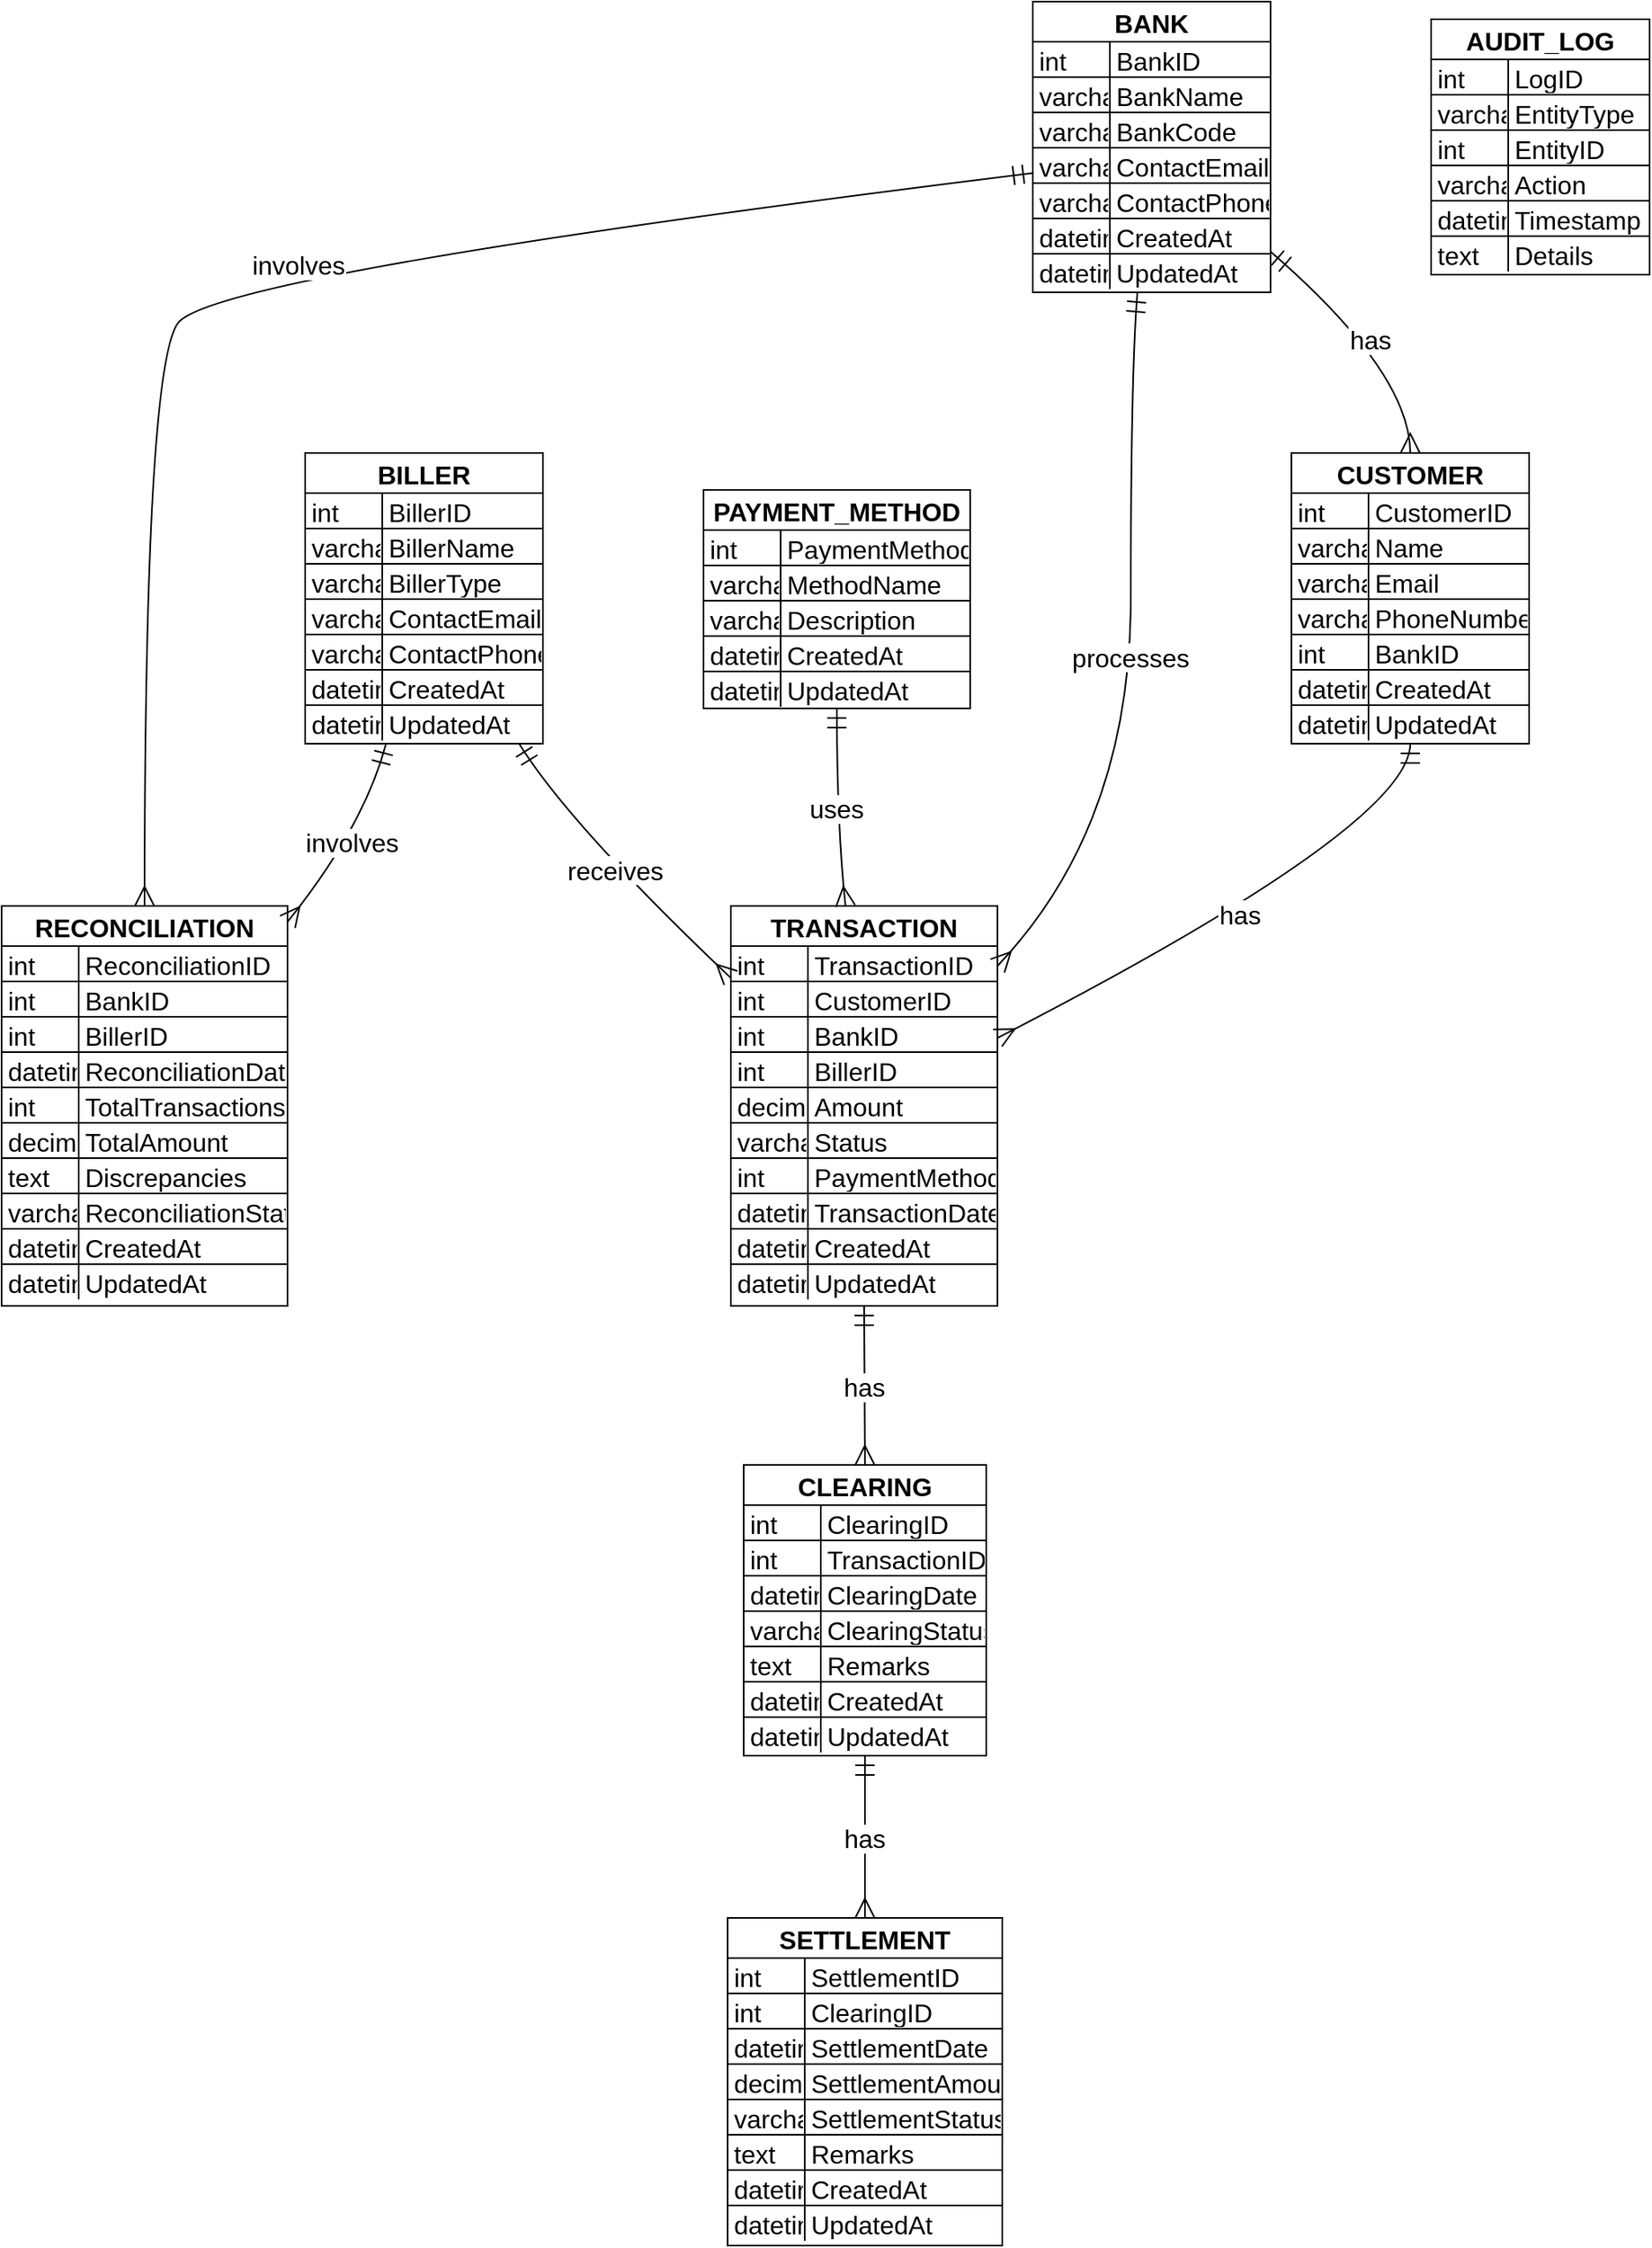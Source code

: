 <mxfile version="24.5.4" type="github" pages="8">
  <diagram name="ACME-ERD" id="TTA11Wf1DAsyZJN5kxXx">
    <mxGraphModel dx="1222" dy="636" grid="1" gridSize="10" guides="1" tooltips="1" connect="1" arrows="1" fold="1" page="1" pageScale="1" pageWidth="850" pageHeight="1100" math="0" shadow="0">
      <root>
        <mxCell id="0" />
        <mxCell id="1" parent="0" />
        <mxCell id="RemkKLGsjMiRwoYhnhPB-1" value="CUSTOMER" style="shape=table;startSize=25;container=1;collapsible=0;childLayout=tableLayout;fixedRows=1;rowLines=1;fontStyle=1;align=center;resizeLast=1;fontSize=16;" parent="1" vertex="1">
          <mxGeometry x="823" y="301" width="148" height="181" as="geometry" />
        </mxCell>
        <mxCell id="RemkKLGsjMiRwoYhnhPB-2" style="shape=tableRow;horizontal=0;startSize=0;swimlaneHead=0;swimlaneBody=0;fillColor=none;collapsible=0;dropTarget=0;points=[[0,0.5],[1,0.5]];portConstraint=eastwest;top=0;left=0;right=0;bottom=0;fontSize=16;" parent="RemkKLGsjMiRwoYhnhPB-1" vertex="1">
          <mxGeometry y="25" width="148" height="22" as="geometry" />
        </mxCell>
        <mxCell id="RemkKLGsjMiRwoYhnhPB-3" value="int" style="shape=partialRectangle;connectable=0;fillColor=none;top=0;left=0;bottom=0;right=0;align=left;spacingLeft=2;overflow=hidden;fontSize=16;" parent="RemkKLGsjMiRwoYhnhPB-2" vertex="1">
          <mxGeometry width="48" height="22" as="geometry">
            <mxRectangle width="48" height="22" as="alternateBounds" />
          </mxGeometry>
        </mxCell>
        <mxCell id="RemkKLGsjMiRwoYhnhPB-4" value="CustomerID" style="shape=partialRectangle;connectable=0;fillColor=none;top=0;left=0;bottom=0;right=0;align=left;spacingLeft=2;overflow=hidden;fontSize=16;" parent="RemkKLGsjMiRwoYhnhPB-2" vertex="1">
          <mxGeometry x="48" width="100" height="22" as="geometry">
            <mxRectangle width="100" height="22" as="alternateBounds" />
          </mxGeometry>
        </mxCell>
        <mxCell id="RemkKLGsjMiRwoYhnhPB-5" style="shape=tableRow;horizontal=0;startSize=0;swimlaneHead=0;swimlaneBody=0;fillColor=none;collapsible=0;dropTarget=0;points=[[0,0.5],[1,0.5]];portConstraint=eastwest;top=0;left=0;right=0;bottom=0;fontSize=16;" parent="RemkKLGsjMiRwoYhnhPB-1" vertex="1">
          <mxGeometry y="47" width="148" height="22" as="geometry" />
        </mxCell>
        <mxCell id="RemkKLGsjMiRwoYhnhPB-6" value="varchar" style="shape=partialRectangle;connectable=0;fillColor=none;top=0;left=0;bottom=0;right=0;align=left;spacingLeft=2;overflow=hidden;fontSize=16;" parent="RemkKLGsjMiRwoYhnhPB-5" vertex="1">
          <mxGeometry width="48" height="22" as="geometry">
            <mxRectangle width="48" height="22" as="alternateBounds" />
          </mxGeometry>
        </mxCell>
        <mxCell id="RemkKLGsjMiRwoYhnhPB-7" value="Name" style="shape=partialRectangle;connectable=0;fillColor=none;top=0;left=0;bottom=0;right=0;align=left;spacingLeft=2;overflow=hidden;fontSize=16;" parent="RemkKLGsjMiRwoYhnhPB-5" vertex="1">
          <mxGeometry x="48" width="100" height="22" as="geometry">
            <mxRectangle width="100" height="22" as="alternateBounds" />
          </mxGeometry>
        </mxCell>
        <mxCell id="RemkKLGsjMiRwoYhnhPB-8" style="shape=tableRow;horizontal=0;startSize=0;swimlaneHead=0;swimlaneBody=0;fillColor=none;collapsible=0;dropTarget=0;points=[[0,0.5],[1,0.5]];portConstraint=eastwest;top=0;left=0;right=0;bottom=0;fontSize=16;" parent="RemkKLGsjMiRwoYhnhPB-1" vertex="1">
          <mxGeometry y="69" width="148" height="22" as="geometry" />
        </mxCell>
        <mxCell id="RemkKLGsjMiRwoYhnhPB-9" value="varchar" style="shape=partialRectangle;connectable=0;fillColor=none;top=0;left=0;bottom=0;right=0;align=left;spacingLeft=2;overflow=hidden;fontSize=16;" parent="RemkKLGsjMiRwoYhnhPB-8" vertex="1">
          <mxGeometry width="48" height="22" as="geometry">
            <mxRectangle width="48" height="22" as="alternateBounds" />
          </mxGeometry>
        </mxCell>
        <mxCell id="RemkKLGsjMiRwoYhnhPB-10" value="Email" style="shape=partialRectangle;connectable=0;fillColor=none;top=0;left=0;bottom=0;right=0;align=left;spacingLeft=2;overflow=hidden;fontSize=16;" parent="RemkKLGsjMiRwoYhnhPB-8" vertex="1">
          <mxGeometry x="48" width="100" height="22" as="geometry">
            <mxRectangle width="100" height="22" as="alternateBounds" />
          </mxGeometry>
        </mxCell>
        <mxCell id="RemkKLGsjMiRwoYhnhPB-11" style="shape=tableRow;horizontal=0;startSize=0;swimlaneHead=0;swimlaneBody=0;fillColor=none;collapsible=0;dropTarget=0;points=[[0,0.5],[1,0.5]];portConstraint=eastwest;top=0;left=0;right=0;bottom=0;fontSize=16;" parent="RemkKLGsjMiRwoYhnhPB-1" vertex="1">
          <mxGeometry y="91" width="148" height="22" as="geometry" />
        </mxCell>
        <mxCell id="RemkKLGsjMiRwoYhnhPB-12" value="varchar" style="shape=partialRectangle;connectable=0;fillColor=none;top=0;left=0;bottom=0;right=0;align=left;spacingLeft=2;overflow=hidden;fontSize=16;" parent="RemkKLGsjMiRwoYhnhPB-11" vertex="1">
          <mxGeometry width="48" height="22" as="geometry">
            <mxRectangle width="48" height="22" as="alternateBounds" />
          </mxGeometry>
        </mxCell>
        <mxCell id="RemkKLGsjMiRwoYhnhPB-13" value="PhoneNumber" style="shape=partialRectangle;connectable=0;fillColor=none;top=0;left=0;bottom=0;right=0;align=left;spacingLeft=2;overflow=hidden;fontSize=16;" parent="RemkKLGsjMiRwoYhnhPB-11" vertex="1">
          <mxGeometry x="48" width="100" height="22" as="geometry">
            <mxRectangle width="100" height="22" as="alternateBounds" />
          </mxGeometry>
        </mxCell>
        <mxCell id="RemkKLGsjMiRwoYhnhPB-14" style="shape=tableRow;horizontal=0;startSize=0;swimlaneHead=0;swimlaneBody=0;fillColor=none;collapsible=0;dropTarget=0;points=[[0,0.5],[1,0.5]];portConstraint=eastwest;top=0;left=0;right=0;bottom=0;fontSize=16;" parent="RemkKLGsjMiRwoYhnhPB-1" vertex="1">
          <mxGeometry y="113" width="148" height="22" as="geometry" />
        </mxCell>
        <mxCell id="RemkKLGsjMiRwoYhnhPB-15" value="int" style="shape=partialRectangle;connectable=0;fillColor=none;top=0;left=0;bottom=0;right=0;align=left;spacingLeft=2;overflow=hidden;fontSize=16;" parent="RemkKLGsjMiRwoYhnhPB-14" vertex="1">
          <mxGeometry width="48" height="22" as="geometry">
            <mxRectangle width="48" height="22" as="alternateBounds" />
          </mxGeometry>
        </mxCell>
        <mxCell id="RemkKLGsjMiRwoYhnhPB-16" value="BankID" style="shape=partialRectangle;connectable=0;fillColor=none;top=0;left=0;bottom=0;right=0;align=left;spacingLeft=2;overflow=hidden;fontSize=16;" parent="RemkKLGsjMiRwoYhnhPB-14" vertex="1">
          <mxGeometry x="48" width="100" height="22" as="geometry">
            <mxRectangle width="100" height="22" as="alternateBounds" />
          </mxGeometry>
        </mxCell>
        <mxCell id="RemkKLGsjMiRwoYhnhPB-17" style="shape=tableRow;horizontal=0;startSize=0;swimlaneHead=0;swimlaneBody=0;fillColor=none;collapsible=0;dropTarget=0;points=[[0,0.5],[1,0.5]];portConstraint=eastwest;top=0;left=0;right=0;bottom=0;fontSize=16;" parent="RemkKLGsjMiRwoYhnhPB-1" vertex="1">
          <mxGeometry y="135" width="148" height="22" as="geometry" />
        </mxCell>
        <mxCell id="RemkKLGsjMiRwoYhnhPB-18" value="datetime" style="shape=partialRectangle;connectable=0;fillColor=none;top=0;left=0;bottom=0;right=0;align=left;spacingLeft=2;overflow=hidden;fontSize=16;" parent="RemkKLGsjMiRwoYhnhPB-17" vertex="1">
          <mxGeometry width="48" height="22" as="geometry">
            <mxRectangle width="48" height="22" as="alternateBounds" />
          </mxGeometry>
        </mxCell>
        <mxCell id="RemkKLGsjMiRwoYhnhPB-19" value="CreatedAt" style="shape=partialRectangle;connectable=0;fillColor=none;top=0;left=0;bottom=0;right=0;align=left;spacingLeft=2;overflow=hidden;fontSize=16;" parent="RemkKLGsjMiRwoYhnhPB-17" vertex="1">
          <mxGeometry x="48" width="100" height="22" as="geometry">
            <mxRectangle width="100" height="22" as="alternateBounds" />
          </mxGeometry>
        </mxCell>
        <mxCell id="RemkKLGsjMiRwoYhnhPB-20" style="shape=tableRow;horizontal=0;startSize=0;swimlaneHead=0;swimlaneBody=0;fillColor=none;collapsible=0;dropTarget=0;points=[[0,0.5],[1,0.5]];portConstraint=eastwest;top=0;left=0;right=0;bottom=0;fontSize=16;" parent="RemkKLGsjMiRwoYhnhPB-1" vertex="1">
          <mxGeometry y="157" width="148" height="22" as="geometry" />
        </mxCell>
        <mxCell id="RemkKLGsjMiRwoYhnhPB-21" value="datetime" style="shape=partialRectangle;connectable=0;fillColor=none;top=0;left=0;bottom=0;right=0;align=left;spacingLeft=2;overflow=hidden;fontSize=16;" parent="RemkKLGsjMiRwoYhnhPB-20" vertex="1">
          <mxGeometry width="48" height="22" as="geometry">
            <mxRectangle width="48" height="22" as="alternateBounds" />
          </mxGeometry>
        </mxCell>
        <mxCell id="RemkKLGsjMiRwoYhnhPB-22" value="UpdatedAt" style="shape=partialRectangle;connectable=0;fillColor=none;top=0;left=0;bottom=0;right=0;align=left;spacingLeft=2;overflow=hidden;fontSize=16;" parent="RemkKLGsjMiRwoYhnhPB-20" vertex="1">
          <mxGeometry x="48" width="100" height="22" as="geometry">
            <mxRectangle width="100" height="22" as="alternateBounds" />
          </mxGeometry>
        </mxCell>
        <mxCell id="RemkKLGsjMiRwoYhnhPB-23" value="BANK" style="shape=table;startSize=25;container=1;collapsible=0;childLayout=tableLayout;fixedRows=1;rowLines=1;fontStyle=1;align=center;resizeLast=1;fontSize=16;" parent="1" vertex="1">
          <mxGeometry x="662" y="20" width="148" height="181" as="geometry" />
        </mxCell>
        <mxCell id="RemkKLGsjMiRwoYhnhPB-24" style="shape=tableRow;horizontal=0;startSize=0;swimlaneHead=0;swimlaneBody=0;fillColor=none;collapsible=0;dropTarget=0;points=[[0,0.5],[1,0.5]];portConstraint=eastwest;top=0;left=0;right=0;bottom=0;fontSize=16;" parent="RemkKLGsjMiRwoYhnhPB-23" vertex="1">
          <mxGeometry y="25" width="148" height="22" as="geometry" />
        </mxCell>
        <mxCell id="RemkKLGsjMiRwoYhnhPB-25" value="int" style="shape=partialRectangle;connectable=0;fillColor=none;top=0;left=0;bottom=0;right=0;align=left;spacingLeft=2;overflow=hidden;fontSize=16;" parent="RemkKLGsjMiRwoYhnhPB-24" vertex="1">
          <mxGeometry width="48" height="22" as="geometry">
            <mxRectangle width="48" height="22" as="alternateBounds" />
          </mxGeometry>
        </mxCell>
        <mxCell id="RemkKLGsjMiRwoYhnhPB-26" value="BankID" style="shape=partialRectangle;connectable=0;fillColor=none;top=0;left=0;bottom=0;right=0;align=left;spacingLeft=2;overflow=hidden;fontSize=16;" parent="RemkKLGsjMiRwoYhnhPB-24" vertex="1">
          <mxGeometry x="48" width="100" height="22" as="geometry">
            <mxRectangle width="100" height="22" as="alternateBounds" />
          </mxGeometry>
        </mxCell>
        <mxCell id="RemkKLGsjMiRwoYhnhPB-27" style="shape=tableRow;horizontal=0;startSize=0;swimlaneHead=0;swimlaneBody=0;fillColor=none;collapsible=0;dropTarget=0;points=[[0,0.5],[1,0.5]];portConstraint=eastwest;top=0;left=0;right=0;bottom=0;fontSize=16;" parent="RemkKLGsjMiRwoYhnhPB-23" vertex="1">
          <mxGeometry y="47" width="148" height="22" as="geometry" />
        </mxCell>
        <mxCell id="RemkKLGsjMiRwoYhnhPB-28" value="varchar" style="shape=partialRectangle;connectable=0;fillColor=none;top=0;left=0;bottom=0;right=0;align=left;spacingLeft=2;overflow=hidden;fontSize=16;" parent="RemkKLGsjMiRwoYhnhPB-27" vertex="1">
          <mxGeometry width="48" height="22" as="geometry">
            <mxRectangle width="48" height="22" as="alternateBounds" />
          </mxGeometry>
        </mxCell>
        <mxCell id="RemkKLGsjMiRwoYhnhPB-29" value="BankName" style="shape=partialRectangle;connectable=0;fillColor=none;top=0;left=0;bottom=0;right=0;align=left;spacingLeft=2;overflow=hidden;fontSize=16;" parent="RemkKLGsjMiRwoYhnhPB-27" vertex="1">
          <mxGeometry x="48" width="100" height="22" as="geometry">
            <mxRectangle width="100" height="22" as="alternateBounds" />
          </mxGeometry>
        </mxCell>
        <mxCell id="RemkKLGsjMiRwoYhnhPB-30" style="shape=tableRow;horizontal=0;startSize=0;swimlaneHead=0;swimlaneBody=0;fillColor=none;collapsible=0;dropTarget=0;points=[[0,0.5],[1,0.5]];portConstraint=eastwest;top=0;left=0;right=0;bottom=0;fontSize=16;" parent="RemkKLGsjMiRwoYhnhPB-23" vertex="1">
          <mxGeometry y="69" width="148" height="22" as="geometry" />
        </mxCell>
        <mxCell id="RemkKLGsjMiRwoYhnhPB-31" value="varchar" style="shape=partialRectangle;connectable=0;fillColor=none;top=0;left=0;bottom=0;right=0;align=left;spacingLeft=2;overflow=hidden;fontSize=16;" parent="RemkKLGsjMiRwoYhnhPB-30" vertex="1">
          <mxGeometry width="48" height="22" as="geometry">
            <mxRectangle width="48" height="22" as="alternateBounds" />
          </mxGeometry>
        </mxCell>
        <mxCell id="RemkKLGsjMiRwoYhnhPB-32" value="BankCode" style="shape=partialRectangle;connectable=0;fillColor=none;top=0;left=0;bottom=0;right=0;align=left;spacingLeft=2;overflow=hidden;fontSize=16;" parent="RemkKLGsjMiRwoYhnhPB-30" vertex="1">
          <mxGeometry x="48" width="100" height="22" as="geometry">
            <mxRectangle width="100" height="22" as="alternateBounds" />
          </mxGeometry>
        </mxCell>
        <mxCell id="RemkKLGsjMiRwoYhnhPB-33" style="shape=tableRow;horizontal=0;startSize=0;swimlaneHead=0;swimlaneBody=0;fillColor=none;collapsible=0;dropTarget=0;points=[[0,0.5],[1,0.5]];portConstraint=eastwest;top=0;left=0;right=0;bottom=0;fontSize=16;" parent="RemkKLGsjMiRwoYhnhPB-23" vertex="1">
          <mxGeometry y="91" width="148" height="22" as="geometry" />
        </mxCell>
        <mxCell id="RemkKLGsjMiRwoYhnhPB-34" value="varchar" style="shape=partialRectangle;connectable=0;fillColor=none;top=0;left=0;bottom=0;right=0;align=left;spacingLeft=2;overflow=hidden;fontSize=16;" parent="RemkKLGsjMiRwoYhnhPB-33" vertex="1">
          <mxGeometry width="48" height="22" as="geometry">
            <mxRectangle width="48" height="22" as="alternateBounds" />
          </mxGeometry>
        </mxCell>
        <mxCell id="RemkKLGsjMiRwoYhnhPB-35" value="ContactEmail" style="shape=partialRectangle;connectable=0;fillColor=none;top=0;left=0;bottom=0;right=0;align=left;spacingLeft=2;overflow=hidden;fontSize=16;" parent="RemkKLGsjMiRwoYhnhPB-33" vertex="1">
          <mxGeometry x="48" width="100" height="22" as="geometry">
            <mxRectangle width="100" height="22" as="alternateBounds" />
          </mxGeometry>
        </mxCell>
        <mxCell id="RemkKLGsjMiRwoYhnhPB-36" style="shape=tableRow;horizontal=0;startSize=0;swimlaneHead=0;swimlaneBody=0;fillColor=none;collapsible=0;dropTarget=0;points=[[0,0.5],[1,0.5]];portConstraint=eastwest;top=0;left=0;right=0;bottom=0;fontSize=16;" parent="RemkKLGsjMiRwoYhnhPB-23" vertex="1">
          <mxGeometry y="113" width="148" height="22" as="geometry" />
        </mxCell>
        <mxCell id="RemkKLGsjMiRwoYhnhPB-37" value="varchar" style="shape=partialRectangle;connectable=0;fillColor=none;top=0;left=0;bottom=0;right=0;align=left;spacingLeft=2;overflow=hidden;fontSize=16;" parent="RemkKLGsjMiRwoYhnhPB-36" vertex="1">
          <mxGeometry width="48" height="22" as="geometry">
            <mxRectangle width="48" height="22" as="alternateBounds" />
          </mxGeometry>
        </mxCell>
        <mxCell id="RemkKLGsjMiRwoYhnhPB-38" value="ContactPhone" style="shape=partialRectangle;connectable=0;fillColor=none;top=0;left=0;bottom=0;right=0;align=left;spacingLeft=2;overflow=hidden;fontSize=16;" parent="RemkKLGsjMiRwoYhnhPB-36" vertex="1">
          <mxGeometry x="48" width="100" height="22" as="geometry">
            <mxRectangle width="100" height="22" as="alternateBounds" />
          </mxGeometry>
        </mxCell>
        <mxCell id="RemkKLGsjMiRwoYhnhPB-39" style="shape=tableRow;horizontal=0;startSize=0;swimlaneHead=0;swimlaneBody=0;fillColor=none;collapsible=0;dropTarget=0;points=[[0,0.5],[1,0.5]];portConstraint=eastwest;top=0;left=0;right=0;bottom=0;fontSize=16;" parent="RemkKLGsjMiRwoYhnhPB-23" vertex="1">
          <mxGeometry y="135" width="148" height="22" as="geometry" />
        </mxCell>
        <mxCell id="RemkKLGsjMiRwoYhnhPB-40" value="datetime" style="shape=partialRectangle;connectable=0;fillColor=none;top=0;left=0;bottom=0;right=0;align=left;spacingLeft=2;overflow=hidden;fontSize=16;" parent="RemkKLGsjMiRwoYhnhPB-39" vertex="1">
          <mxGeometry width="48" height="22" as="geometry">
            <mxRectangle width="48" height="22" as="alternateBounds" />
          </mxGeometry>
        </mxCell>
        <mxCell id="RemkKLGsjMiRwoYhnhPB-41" value="CreatedAt" style="shape=partialRectangle;connectable=0;fillColor=none;top=0;left=0;bottom=0;right=0;align=left;spacingLeft=2;overflow=hidden;fontSize=16;" parent="RemkKLGsjMiRwoYhnhPB-39" vertex="1">
          <mxGeometry x="48" width="100" height="22" as="geometry">
            <mxRectangle width="100" height="22" as="alternateBounds" />
          </mxGeometry>
        </mxCell>
        <mxCell id="RemkKLGsjMiRwoYhnhPB-42" style="shape=tableRow;horizontal=0;startSize=0;swimlaneHead=0;swimlaneBody=0;fillColor=none;collapsible=0;dropTarget=0;points=[[0,0.5],[1,0.5]];portConstraint=eastwest;top=0;left=0;right=0;bottom=0;fontSize=16;" parent="RemkKLGsjMiRwoYhnhPB-23" vertex="1">
          <mxGeometry y="157" width="148" height="22" as="geometry" />
        </mxCell>
        <mxCell id="RemkKLGsjMiRwoYhnhPB-43" value="datetime" style="shape=partialRectangle;connectable=0;fillColor=none;top=0;left=0;bottom=0;right=0;align=left;spacingLeft=2;overflow=hidden;fontSize=16;" parent="RemkKLGsjMiRwoYhnhPB-42" vertex="1">
          <mxGeometry width="48" height="22" as="geometry">
            <mxRectangle width="48" height="22" as="alternateBounds" />
          </mxGeometry>
        </mxCell>
        <mxCell id="RemkKLGsjMiRwoYhnhPB-44" value="UpdatedAt" style="shape=partialRectangle;connectable=0;fillColor=none;top=0;left=0;bottom=0;right=0;align=left;spacingLeft=2;overflow=hidden;fontSize=16;" parent="RemkKLGsjMiRwoYhnhPB-42" vertex="1">
          <mxGeometry x="48" width="100" height="22" as="geometry">
            <mxRectangle width="100" height="22" as="alternateBounds" />
          </mxGeometry>
        </mxCell>
        <mxCell id="RemkKLGsjMiRwoYhnhPB-45" value="BILLER" style="shape=table;startSize=25;container=1;collapsible=0;childLayout=tableLayout;fixedRows=1;rowLines=1;fontStyle=1;align=center;resizeLast=1;fontSize=16;" parent="1" vertex="1">
          <mxGeometry x="209" y="301" width="148" height="181" as="geometry" />
        </mxCell>
        <mxCell id="RemkKLGsjMiRwoYhnhPB-46" style="shape=tableRow;horizontal=0;startSize=0;swimlaneHead=0;swimlaneBody=0;fillColor=none;collapsible=0;dropTarget=0;points=[[0,0.5],[1,0.5]];portConstraint=eastwest;top=0;left=0;right=0;bottom=0;fontSize=16;" parent="RemkKLGsjMiRwoYhnhPB-45" vertex="1">
          <mxGeometry y="25" width="148" height="22" as="geometry" />
        </mxCell>
        <mxCell id="RemkKLGsjMiRwoYhnhPB-47" value="int" style="shape=partialRectangle;connectable=0;fillColor=none;top=0;left=0;bottom=0;right=0;align=left;spacingLeft=2;overflow=hidden;fontSize=16;" parent="RemkKLGsjMiRwoYhnhPB-46" vertex="1">
          <mxGeometry width="48" height="22" as="geometry">
            <mxRectangle width="48" height="22" as="alternateBounds" />
          </mxGeometry>
        </mxCell>
        <mxCell id="RemkKLGsjMiRwoYhnhPB-48" value="BillerID" style="shape=partialRectangle;connectable=0;fillColor=none;top=0;left=0;bottom=0;right=0;align=left;spacingLeft=2;overflow=hidden;fontSize=16;" parent="RemkKLGsjMiRwoYhnhPB-46" vertex="1">
          <mxGeometry x="48" width="100" height="22" as="geometry">
            <mxRectangle width="100" height="22" as="alternateBounds" />
          </mxGeometry>
        </mxCell>
        <mxCell id="RemkKLGsjMiRwoYhnhPB-49" style="shape=tableRow;horizontal=0;startSize=0;swimlaneHead=0;swimlaneBody=0;fillColor=none;collapsible=0;dropTarget=0;points=[[0,0.5],[1,0.5]];portConstraint=eastwest;top=0;left=0;right=0;bottom=0;fontSize=16;" parent="RemkKLGsjMiRwoYhnhPB-45" vertex="1">
          <mxGeometry y="47" width="148" height="22" as="geometry" />
        </mxCell>
        <mxCell id="RemkKLGsjMiRwoYhnhPB-50" value="varchar" style="shape=partialRectangle;connectable=0;fillColor=none;top=0;left=0;bottom=0;right=0;align=left;spacingLeft=2;overflow=hidden;fontSize=16;" parent="RemkKLGsjMiRwoYhnhPB-49" vertex="1">
          <mxGeometry width="48" height="22" as="geometry">
            <mxRectangle width="48" height="22" as="alternateBounds" />
          </mxGeometry>
        </mxCell>
        <mxCell id="RemkKLGsjMiRwoYhnhPB-51" value="BillerName" style="shape=partialRectangle;connectable=0;fillColor=none;top=0;left=0;bottom=0;right=0;align=left;spacingLeft=2;overflow=hidden;fontSize=16;" parent="RemkKLGsjMiRwoYhnhPB-49" vertex="1">
          <mxGeometry x="48" width="100" height="22" as="geometry">
            <mxRectangle width="100" height="22" as="alternateBounds" />
          </mxGeometry>
        </mxCell>
        <mxCell id="RemkKLGsjMiRwoYhnhPB-52" style="shape=tableRow;horizontal=0;startSize=0;swimlaneHead=0;swimlaneBody=0;fillColor=none;collapsible=0;dropTarget=0;points=[[0,0.5],[1,0.5]];portConstraint=eastwest;top=0;left=0;right=0;bottom=0;fontSize=16;" parent="RemkKLGsjMiRwoYhnhPB-45" vertex="1">
          <mxGeometry y="69" width="148" height="22" as="geometry" />
        </mxCell>
        <mxCell id="RemkKLGsjMiRwoYhnhPB-53" value="varchar" style="shape=partialRectangle;connectable=0;fillColor=none;top=0;left=0;bottom=0;right=0;align=left;spacingLeft=2;overflow=hidden;fontSize=16;" parent="RemkKLGsjMiRwoYhnhPB-52" vertex="1">
          <mxGeometry width="48" height="22" as="geometry">
            <mxRectangle width="48" height="22" as="alternateBounds" />
          </mxGeometry>
        </mxCell>
        <mxCell id="RemkKLGsjMiRwoYhnhPB-54" value="BillerType" style="shape=partialRectangle;connectable=0;fillColor=none;top=0;left=0;bottom=0;right=0;align=left;spacingLeft=2;overflow=hidden;fontSize=16;" parent="RemkKLGsjMiRwoYhnhPB-52" vertex="1">
          <mxGeometry x="48" width="100" height="22" as="geometry">
            <mxRectangle width="100" height="22" as="alternateBounds" />
          </mxGeometry>
        </mxCell>
        <mxCell id="RemkKLGsjMiRwoYhnhPB-55" style="shape=tableRow;horizontal=0;startSize=0;swimlaneHead=0;swimlaneBody=0;fillColor=none;collapsible=0;dropTarget=0;points=[[0,0.5],[1,0.5]];portConstraint=eastwest;top=0;left=0;right=0;bottom=0;fontSize=16;" parent="RemkKLGsjMiRwoYhnhPB-45" vertex="1">
          <mxGeometry y="91" width="148" height="22" as="geometry" />
        </mxCell>
        <mxCell id="RemkKLGsjMiRwoYhnhPB-56" value="varchar" style="shape=partialRectangle;connectable=0;fillColor=none;top=0;left=0;bottom=0;right=0;align=left;spacingLeft=2;overflow=hidden;fontSize=16;" parent="RemkKLGsjMiRwoYhnhPB-55" vertex="1">
          <mxGeometry width="48" height="22" as="geometry">
            <mxRectangle width="48" height="22" as="alternateBounds" />
          </mxGeometry>
        </mxCell>
        <mxCell id="RemkKLGsjMiRwoYhnhPB-57" value="ContactEmail" style="shape=partialRectangle;connectable=0;fillColor=none;top=0;left=0;bottom=0;right=0;align=left;spacingLeft=2;overflow=hidden;fontSize=16;" parent="RemkKLGsjMiRwoYhnhPB-55" vertex="1">
          <mxGeometry x="48" width="100" height="22" as="geometry">
            <mxRectangle width="100" height="22" as="alternateBounds" />
          </mxGeometry>
        </mxCell>
        <mxCell id="RemkKLGsjMiRwoYhnhPB-58" style="shape=tableRow;horizontal=0;startSize=0;swimlaneHead=0;swimlaneBody=0;fillColor=none;collapsible=0;dropTarget=0;points=[[0,0.5],[1,0.5]];portConstraint=eastwest;top=0;left=0;right=0;bottom=0;fontSize=16;" parent="RemkKLGsjMiRwoYhnhPB-45" vertex="1">
          <mxGeometry y="113" width="148" height="22" as="geometry" />
        </mxCell>
        <mxCell id="RemkKLGsjMiRwoYhnhPB-59" value="varchar" style="shape=partialRectangle;connectable=0;fillColor=none;top=0;left=0;bottom=0;right=0;align=left;spacingLeft=2;overflow=hidden;fontSize=16;" parent="RemkKLGsjMiRwoYhnhPB-58" vertex="1">
          <mxGeometry width="48" height="22" as="geometry">
            <mxRectangle width="48" height="22" as="alternateBounds" />
          </mxGeometry>
        </mxCell>
        <mxCell id="RemkKLGsjMiRwoYhnhPB-60" value="ContactPhone" style="shape=partialRectangle;connectable=0;fillColor=none;top=0;left=0;bottom=0;right=0;align=left;spacingLeft=2;overflow=hidden;fontSize=16;" parent="RemkKLGsjMiRwoYhnhPB-58" vertex="1">
          <mxGeometry x="48" width="100" height="22" as="geometry">
            <mxRectangle width="100" height="22" as="alternateBounds" />
          </mxGeometry>
        </mxCell>
        <mxCell id="RemkKLGsjMiRwoYhnhPB-61" style="shape=tableRow;horizontal=0;startSize=0;swimlaneHead=0;swimlaneBody=0;fillColor=none;collapsible=0;dropTarget=0;points=[[0,0.5],[1,0.5]];portConstraint=eastwest;top=0;left=0;right=0;bottom=0;fontSize=16;" parent="RemkKLGsjMiRwoYhnhPB-45" vertex="1">
          <mxGeometry y="135" width="148" height="22" as="geometry" />
        </mxCell>
        <mxCell id="RemkKLGsjMiRwoYhnhPB-62" value="datetime" style="shape=partialRectangle;connectable=0;fillColor=none;top=0;left=0;bottom=0;right=0;align=left;spacingLeft=2;overflow=hidden;fontSize=16;" parent="RemkKLGsjMiRwoYhnhPB-61" vertex="1">
          <mxGeometry width="48" height="22" as="geometry">
            <mxRectangle width="48" height="22" as="alternateBounds" />
          </mxGeometry>
        </mxCell>
        <mxCell id="RemkKLGsjMiRwoYhnhPB-63" value="CreatedAt" style="shape=partialRectangle;connectable=0;fillColor=none;top=0;left=0;bottom=0;right=0;align=left;spacingLeft=2;overflow=hidden;fontSize=16;" parent="RemkKLGsjMiRwoYhnhPB-61" vertex="1">
          <mxGeometry x="48" width="100" height="22" as="geometry">
            <mxRectangle width="100" height="22" as="alternateBounds" />
          </mxGeometry>
        </mxCell>
        <mxCell id="RemkKLGsjMiRwoYhnhPB-64" style="shape=tableRow;horizontal=0;startSize=0;swimlaneHead=0;swimlaneBody=0;fillColor=none;collapsible=0;dropTarget=0;points=[[0,0.5],[1,0.5]];portConstraint=eastwest;top=0;left=0;right=0;bottom=0;fontSize=16;" parent="RemkKLGsjMiRwoYhnhPB-45" vertex="1">
          <mxGeometry y="157" width="148" height="22" as="geometry" />
        </mxCell>
        <mxCell id="RemkKLGsjMiRwoYhnhPB-65" value="datetime" style="shape=partialRectangle;connectable=0;fillColor=none;top=0;left=0;bottom=0;right=0;align=left;spacingLeft=2;overflow=hidden;fontSize=16;" parent="RemkKLGsjMiRwoYhnhPB-64" vertex="1">
          <mxGeometry width="48" height="22" as="geometry">
            <mxRectangle width="48" height="22" as="alternateBounds" />
          </mxGeometry>
        </mxCell>
        <mxCell id="RemkKLGsjMiRwoYhnhPB-66" value="UpdatedAt" style="shape=partialRectangle;connectable=0;fillColor=none;top=0;left=0;bottom=0;right=0;align=left;spacingLeft=2;overflow=hidden;fontSize=16;" parent="RemkKLGsjMiRwoYhnhPB-64" vertex="1">
          <mxGeometry x="48" width="100" height="22" as="geometry">
            <mxRectangle width="100" height="22" as="alternateBounds" />
          </mxGeometry>
        </mxCell>
        <mxCell id="RemkKLGsjMiRwoYhnhPB-67" value="TRANSACTION" style="shape=table;startSize=25;container=1;collapsible=0;childLayout=tableLayout;fixedRows=1;rowLines=1;fontStyle=1;align=center;resizeLast=1;fontSize=16;" parent="1" vertex="1">
          <mxGeometry x="474" y="583" width="166" height="249" as="geometry" />
        </mxCell>
        <mxCell id="RemkKLGsjMiRwoYhnhPB-68" style="shape=tableRow;horizontal=0;startSize=0;swimlaneHead=0;swimlaneBody=0;fillColor=none;collapsible=0;dropTarget=0;points=[[0,0.5],[1,0.5]];portConstraint=eastwest;top=0;left=0;right=0;bottom=0;fontSize=16;" parent="RemkKLGsjMiRwoYhnhPB-67" vertex="1">
          <mxGeometry y="25" width="166" height="22" as="geometry" />
        </mxCell>
        <mxCell id="RemkKLGsjMiRwoYhnhPB-69" value="int" style="shape=partialRectangle;connectable=0;fillColor=none;top=0;left=0;bottom=0;right=0;align=left;spacingLeft=2;overflow=hidden;fontSize=16;" parent="RemkKLGsjMiRwoYhnhPB-68" vertex="1">
          <mxGeometry width="48" height="22" as="geometry">
            <mxRectangle width="48" height="22" as="alternateBounds" />
          </mxGeometry>
        </mxCell>
        <mxCell id="RemkKLGsjMiRwoYhnhPB-70" value="TransactionID" style="shape=partialRectangle;connectable=0;fillColor=none;top=0;left=0;bottom=0;right=0;align=left;spacingLeft=2;overflow=hidden;fontSize=16;" parent="RemkKLGsjMiRwoYhnhPB-68" vertex="1">
          <mxGeometry x="48" width="118" height="22" as="geometry">
            <mxRectangle width="118" height="22" as="alternateBounds" />
          </mxGeometry>
        </mxCell>
        <mxCell id="RemkKLGsjMiRwoYhnhPB-71" style="shape=tableRow;horizontal=0;startSize=0;swimlaneHead=0;swimlaneBody=0;fillColor=none;collapsible=0;dropTarget=0;points=[[0,0.5],[1,0.5]];portConstraint=eastwest;top=0;left=0;right=0;bottom=0;fontSize=16;" parent="RemkKLGsjMiRwoYhnhPB-67" vertex="1">
          <mxGeometry y="47" width="166" height="22" as="geometry" />
        </mxCell>
        <mxCell id="RemkKLGsjMiRwoYhnhPB-72" value="int" style="shape=partialRectangle;connectable=0;fillColor=none;top=0;left=0;bottom=0;right=0;align=left;spacingLeft=2;overflow=hidden;fontSize=16;" parent="RemkKLGsjMiRwoYhnhPB-71" vertex="1">
          <mxGeometry width="48" height="22" as="geometry">
            <mxRectangle width="48" height="22" as="alternateBounds" />
          </mxGeometry>
        </mxCell>
        <mxCell id="RemkKLGsjMiRwoYhnhPB-73" value="CustomerID" style="shape=partialRectangle;connectable=0;fillColor=none;top=0;left=0;bottom=0;right=0;align=left;spacingLeft=2;overflow=hidden;fontSize=16;" parent="RemkKLGsjMiRwoYhnhPB-71" vertex="1">
          <mxGeometry x="48" width="118" height="22" as="geometry">
            <mxRectangle width="118" height="22" as="alternateBounds" />
          </mxGeometry>
        </mxCell>
        <mxCell id="RemkKLGsjMiRwoYhnhPB-74" style="shape=tableRow;horizontal=0;startSize=0;swimlaneHead=0;swimlaneBody=0;fillColor=none;collapsible=0;dropTarget=0;points=[[0,0.5],[1,0.5]];portConstraint=eastwest;top=0;left=0;right=0;bottom=0;fontSize=16;" parent="RemkKLGsjMiRwoYhnhPB-67" vertex="1">
          <mxGeometry y="69" width="166" height="22" as="geometry" />
        </mxCell>
        <mxCell id="RemkKLGsjMiRwoYhnhPB-75" value="int" style="shape=partialRectangle;connectable=0;fillColor=none;top=0;left=0;bottom=0;right=0;align=left;spacingLeft=2;overflow=hidden;fontSize=16;" parent="RemkKLGsjMiRwoYhnhPB-74" vertex="1">
          <mxGeometry width="48" height="22" as="geometry">
            <mxRectangle width="48" height="22" as="alternateBounds" />
          </mxGeometry>
        </mxCell>
        <mxCell id="RemkKLGsjMiRwoYhnhPB-76" value="BankID" style="shape=partialRectangle;connectable=0;fillColor=none;top=0;left=0;bottom=0;right=0;align=left;spacingLeft=2;overflow=hidden;fontSize=16;" parent="RemkKLGsjMiRwoYhnhPB-74" vertex="1">
          <mxGeometry x="48" width="118" height="22" as="geometry">
            <mxRectangle width="118" height="22" as="alternateBounds" />
          </mxGeometry>
        </mxCell>
        <mxCell id="RemkKLGsjMiRwoYhnhPB-77" style="shape=tableRow;horizontal=0;startSize=0;swimlaneHead=0;swimlaneBody=0;fillColor=none;collapsible=0;dropTarget=0;points=[[0,0.5],[1,0.5]];portConstraint=eastwest;top=0;left=0;right=0;bottom=0;fontSize=16;" parent="RemkKLGsjMiRwoYhnhPB-67" vertex="1">
          <mxGeometry y="91" width="166" height="22" as="geometry" />
        </mxCell>
        <mxCell id="RemkKLGsjMiRwoYhnhPB-78" value="int" style="shape=partialRectangle;connectable=0;fillColor=none;top=0;left=0;bottom=0;right=0;align=left;spacingLeft=2;overflow=hidden;fontSize=16;" parent="RemkKLGsjMiRwoYhnhPB-77" vertex="1">
          <mxGeometry width="48" height="22" as="geometry">
            <mxRectangle width="48" height="22" as="alternateBounds" />
          </mxGeometry>
        </mxCell>
        <mxCell id="RemkKLGsjMiRwoYhnhPB-79" value="BillerID" style="shape=partialRectangle;connectable=0;fillColor=none;top=0;left=0;bottom=0;right=0;align=left;spacingLeft=2;overflow=hidden;fontSize=16;" parent="RemkKLGsjMiRwoYhnhPB-77" vertex="1">
          <mxGeometry x="48" width="118" height="22" as="geometry">
            <mxRectangle width="118" height="22" as="alternateBounds" />
          </mxGeometry>
        </mxCell>
        <mxCell id="RemkKLGsjMiRwoYhnhPB-80" style="shape=tableRow;horizontal=0;startSize=0;swimlaneHead=0;swimlaneBody=0;fillColor=none;collapsible=0;dropTarget=0;points=[[0,0.5],[1,0.5]];portConstraint=eastwest;top=0;left=0;right=0;bottom=0;fontSize=16;" parent="RemkKLGsjMiRwoYhnhPB-67" vertex="1">
          <mxGeometry y="113" width="166" height="22" as="geometry" />
        </mxCell>
        <mxCell id="RemkKLGsjMiRwoYhnhPB-81" value="decimal" style="shape=partialRectangle;connectable=0;fillColor=none;top=0;left=0;bottom=0;right=0;align=left;spacingLeft=2;overflow=hidden;fontSize=16;" parent="RemkKLGsjMiRwoYhnhPB-80" vertex="1">
          <mxGeometry width="48" height="22" as="geometry">
            <mxRectangle width="48" height="22" as="alternateBounds" />
          </mxGeometry>
        </mxCell>
        <mxCell id="RemkKLGsjMiRwoYhnhPB-82" value="Amount" style="shape=partialRectangle;connectable=0;fillColor=none;top=0;left=0;bottom=0;right=0;align=left;spacingLeft=2;overflow=hidden;fontSize=16;" parent="RemkKLGsjMiRwoYhnhPB-80" vertex="1">
          <mxGeometry x="48" width="118" height="22" as="geometry">
            <mxRectangle width="118" height="22" as="alternateBounds" />
          </mxGeometry>
        </mxCell>
        <mxCell id="RemkKLGsjMiRwoYhnhPB-83" style="shape=tableRow;horizontal=0;startSize=0;swimlaneHead=0;swimlaneBody=0;fillColor=none;collapsible=0;dropTarget=0;points=[[0,0.5],[1,0.5]];portConstraint=eastwest;top=0;left=0;right=0;bottom=0;fontSize=16;" parent="RemkKLGsjMiRwoYhnhPB-67" vertex="1">
          <mxGeometry y="135" width="166" height="22" as="geometry" />
        </mxCell>
        <mxCell id="RemkKLGsjMiRwoYhnhPB-84" value="varchar" style="shape=partialRectangle;connectable=0;fillColor=none;top=0;left=0;bottom=0;right=0;align=left;spacingLeft=2;overflow=hidden;fontSize=16;" parent="RemkKLGsjMiRwoYhnhPB-83" vertex="1">
          <mxGeometry width="48" height="22" as="geometry">
            <mxRectangle width="48" height="22" as="alternateBounds" />
          </mxGeometry>
        </mxCell>
        <mxCell id="RemkKLGsjMiRwoYhnhPB-85" value="Status" style="shape=partialRectangle;connectable=0;fillColor=none;top=0;left=0;bottom=0;right=0;align=left;spacingLeft=2;overflow=hidden;fontSize=16;" parent="RemkKLGsjMiRwoYhnhPB-83" vertex="1">
          <mxGeometry x="48" width="118" height="22" as="geometry">
            <mxRectangle width="118" height="22" as="alternateBounds" />
          </mxGeometry>
        </mxCell>
        <mxCell id="RemkKLGsjMiRwoYhnhPB-86" style="shape=tableRow;horizontal=0;startSize=0;swimlaneHead=0;swimlaneBody=0;fillColor=none;collapsible=0;dropTarget=0;points=[[0,0.5],[1,0.5]];portConstraint=eastwest;top=0;left=0;right=0;bottom=0;fontSize=16;" parent="RemkKLGsjMiRwoYhnhPB-67" vertex="1">
          <mxGeometry y="157" width="166" height="22" as="geometry" />
        </mxCell>
        <mxCell id="RemkKLGsjMiRwoYhnhPB-87" value="int" style="shape=partialRectangle;connectable=0;fillColor=none;top=0;left=0;bottom=0;right=0;align=left;spacingLeft=2;overflow=hidden;fontSize=16;" parent="RemkKLGsjMiRwoYhnhPB-86" vertex="1">
          <mxGeometry width="48" height="22" as="geometry">
            <mxRectangle width="48" height="22" as="alternateBounds" />
          </mxGeometry>
        </mxCell>
        <mxCell id="RemkKLGsjMiRwoYhnhPB-88" value="PaymentMethodID" style="shape=partialRectangle;connectable=0;fillColor=none;top=0;left=0;bottom=0;right=0;align=left;spacingLeft=2;overflow=hidden;fontSize=16;" parent="RemkKLGsjMiRwoYhnhPB-86" vertex="1">
          <mxGeometry x="48" width="118" height="22" as="geometry">
            <mxRectangle width="118" height="22" as="alternateBounds" />
          </mxGeometry>
        </mxCell>
        <mxCell id="RemkKLGsjMiRwoYhnhPB-89" style="shape=tableRow;horizontal=0;startSize=0;swimlaneHead=0;swimlaneBody=0;fillColor=none;collapsible=0;dropTarget=0;points=[[0,0.5],[1,0.5]];portConstraint=eastwest;top=0;left=0;right=0;bottom=0;fontSize=16;" parent="RemkKLGsjMiRwoYhnhPB-67" vertex="1">
          <mxGeometry y="179" width="166" height="22" as="geometry" />
        </mxCell>
        <mxCell id="RemkKLGsjMiRwoYhnhPB-90" value="datetime" style="shape=partialRectangle;connectable=0;fillColor=none;top=0;left=0;bottom=0;right=0;align=left;spacingLeft=2;overflow=hidden;fontSize=16;" parent="RemkKLGsjMiRwoYhnhPB-89" vertex="1">
          <mxGeometry width="48" height="22" as="geometry">
            <mxRectangle width="48" height="22" as="alternateBounds" />
          </mxGeometry>
        </mxCell>
        <mxCell id="RemkKLGsjMiRwoYhnhPB-91" value="TransactionDate" style="shape=partialRectangle;connectable=0;fillColor=none;top=0;left=0;bottom=0;right=0;align=left;spacingLeft=2;overflow=hidden;fontSize=16;" parent="RemkKLGsjMiRwoYhnhPB-89" vertex="1">
          <mxGeometry x="48" width="118" height="22" as="geometry">
            <mxRectangle width="118" height="22" as="alternateBounds" />
          </mxGeometry>
        </mxCell>
        <mxCell id="RemkKLGsjMiRwoYhnhPB-92" style="shape=tableRow;horizontal=0;startSize=0;swimlaneHead=0;swimlaneBody=0;fillColor=none;collapsible=0;dropTarget=0;points=[[0,0.5],[1,0.5]];portConstraint=eastwest;top=0;left=0;right=0;bottom=0;fontSize=16;" parent="RemkKLGsjMiRwoYhnhPB-67" vertex="1">
          <mxGeometry y="201" width="166" height="22" as="geometry" />
        </mxCell>
        <mxCell id="RemkKLGsjMiRwoYhnhPB-93" value="datetime" style="shape=partialRectangle;connectable=0;fillColor=none;top=0;left=0;bottom=0;right=0;align=left;spacingLeft=2;overflow=hidden;fontSize=16;" parent="RemkKLGsjMiRwoYhnhPB-92" vertex="1">
          <mxGeometry width="48" height="22" as="geometry">
            <mxRectangle width="48" height="22" as="alternateBounds" />
          </mxGeometry>
        </mxCell>
        <mxCell id="RemkKLGsjMiRwoYhnhPB-94" value="CreatedAt" style="shape=partialRectangle;connectable=0;fillColor=none;top=0;left=0;bottom=0;right=0;align=left;spacingLeft=2;overflow=hidden;fontSize=16;" parent="RemkKLGsjMiRwoYhnhPB-92" vertex="1">
          <mxGeometry x="48" width="118" height="22" as="geometry">
            <mxRectangle width="118" height="22" as="alternateBounds" />
          </mxGeometry>
        </mxCell>
        <mxCell id="RemkKLGsjMiRwoYhnhPB-95" style="shape=tableRow;horizontal=0;startSize=0;swimlaneHead=0;swimlaneBody=0;fillColor=none;collapsible=0;dropTarget=0;points=[[0,0.5],[1,0.5]];portConstraint=eastwest;top=0;left=0;right=0;bottom=0;fontSize=16;" parent="RemkKLGsjMiRwoYhnhPB-67" vertex="1">
          <mxGeometry y="223" width="166" height="22" as="geometry" />
        </mxCell>
        <mxCell id="RemkKLGsjMiRwoYhnhPB-96" value="datetime" style="shape=partialRectangle;connectable=0;fillColor=none;top=0;left=0;bottom=0;right=0;align=left;spacingLeft=2;overflow=hidden;fontSize=16;" parent="RemkKLGsjMiRwoYhnhPB-95" vertex="1">
          <mxGeometry width="48" height="22" as="geometry">
            <mxRectangle width="48" height="22" as="alternateBounds" />
          </mxGeometry>
        </mxCell>
        <mxCell id="RemkKLGsjMiRwoYhnhPB-97" value="UpdatedAt" style="shape=partialRectangle;connectable=0;fillColor=none;top=0;left=0;bottom=0;right=0;align=left;spacingLeft=2;overflow=hidden;fontSize=16;" parent="RemkKLGsjMiRwoYhnhPB-95" vertex="1">
          <mxGeometry x="48" width="118" height="22" as="geometry">
            <mxRectangle width="118" height="22" as="alternateBounds" />
          </mxGeometry>
        </mxCell>
        <mxCell id="RemkKLGsjMiRwoYhnhPB-98" value="CLEARING" style="shape=table;startSize=25;container=1;collapsible=0;childLayout=tableLayout;fixedRows=1;rowLines=1;fontStyle=1;align=center;resizeLast=1;fontSize=16;" parent="1" vertex="1">
          <mxGeometry x="482" y="931" width="151" height="181" as="geometry" />
        </mxCell>
        <mxCell id="RemkKLGsjMiRwoYhnhPB-99" style="shape=tableRow;horizontal=0;startSize=0;swimlaneHead=0;swimlaneBody=0;fillColor=none;collapsible=0;dropTarget=0;points=[[0,0.5],[1,0.5]];portConstraint=eastwest;top=0;left=0;right=0;bottom=0;fontSize=16;" parent="RemkKLGsjMiRwoYhnhPB-98" vertex="1">
          <mxGeometry y="25" width="151" height="22" as="geometry" />
        </mxCell>
        <mxCell id="RemkKLGsjMiRwoYhnhPB-100" value="int" style="shape=partialRectangle;connectable=0;fillColor=none;top=0;left=0;bottom=0;right=0;align=left;spacingLeft=2;overflow=hidden;fontSize=16;" parent="RemkKLGsjMiRwoYhnhPB-99" vertex="1">
          <mxGeometry width="48" height="22" as="geometry">
            <mxRectangle width="48" height="22" as="alternateBounds" />
          </mxGeometry>
        </mxCell>
        <mxCell id="RemkKLGsjMiRwoYhnhPB-101" value="ClearingID" style="shape=partialRectangle;connectable=0;fillColor=none;top=0;left=0;bottom=0;right=0;align=left;spacingLeft=2;overflow=hidden;fontSize=16;" parent="RemkKLGsjMiRwoYhnhPB-99" vertex="1">
          <mxGeometry x="48" width="103" height="22" as="geometry">
            <mxRectangle width="103" height="22" as="alternateBounds" />
          </mxGeometry>
        </mxCell>
        <mxCell id="RemkKLGsjMiRwoYhnhPB-102" style="shape=tableRow;horizontal=0;startSize=0;swimlaneHead=0;swimlaneBody=0;fillColor=none;collapsible=0;dropTarget=0;points=[[0,0.5],[1,0.5]];portConstraint=eastwest;top=0;left=0;right=0;bottom=0;fontSize=16;" parent="RemkKLGsjMiRwoYhnhPB-98" vertex="1">
          <mxGeometry y="47" width="151" height="22" as="geometry" />
        </mxCell>
        <mxCell id="RemkKLGsjMiRwoYhnhPB-103" value="int" style="shape=partialRectangle;connectable=0;fillColor=none;top=0;left=0;bottom=0;right=0;align=left;spacingLeft=2;overflow=hidden;fontSize=16;" parent="RemkKLGsjMiRwoYhnhPB-102" vertex="1">
          <mxGeometry width="48" height="22" as="geometry">
            <mxRectangle width="48" height="22" as="alternateBounds" />
          </mxGeometry>
        </mxCell>
        <mxCell id="RemkKLGsjMiRwoYhnhPB-104" value="TransactionID" style="shape=partialRectangle;connectable=0;fillColor=none;top=0;left=0;bottom=0;right=0;align=left;spacingLeft=2;overflow=hidden;fontSize=16;" parent="RemkKLGsjMiRwoYhnhPB-102" vertex="1">
          <mxGeometry x="48" width="103" height="22" as="geometry">
            <mxRectangle width="103" height="22" as="alternateBounds" />
          </mxGeometry>
        </mxCell>
        <mxCell id="RemkKLGsjMiRwoYhnhPB-105" style="shape=tableRow;horizontal=0;startSize=0;swimlaneHead=0;swimlaneBody=0;fillColor=none;collapsible=0;dropTarget=0;points=[[0,0.5],[1,0.5]];portConstraint=eastwest;top=0;left=0;right=0;bottom=0;fontSize=16;" parent="RemkKLGsjMiRwoYhnhPB-98" vertex="1">
          <mxGeometry y="69" width="151" height="22" as="geometry" />
        </mxCell>
        <mxCell id="RemkKLGsjMiRwoYhnhPB-106" value="datetime" style="shape=partialRectangle;connectable=0;fillColor=none;top=0;left=0;bottom=0;right=0;align=left;spacingLeft=2;overflow=hidden;fontSize=16;" parent="RemkKLGsjMiRwoYhnhPB-105" vertex="1">
          <mxGeometry width="48" height="22" as="geometry">
            <mxRectangle width="48" height="22" as="alternateBounds" />
          </mxGeometry>
        </mxCell>
        <mxCell id="RemkKLGsjMiRwoYhnhPB-107" value="ClearingDate" style="shape=partialRectangle;connectable=0;fillColor=none;top=0;left=0;bottom=0;right=0;align=left;spacingLeft=2;overflow=hidden;fontSize=16;" parent="RemkKLGsjMiRwoYhnhPB-105" vertex="1">
          <mxGeometry x="48" width="103" height="22" as="geometry">
            <mxRectangle width="103" height="22" as="alternateBounds" />
          </mxGeometry>
        </mxCell>
        <mxCell id="RemkKLGsjMiRwoYhnhPB-108" style="shape=tableRow;horizontal=0;startSize=0;swimlaneHead=0;swimlaneBody=0;fillColor=none;collapsible=0;dropTarget=0;points=[[0,0.5],[1,0.5]];portConstraint=eastwest;top=0;left=0;right=0;bottom=0;fontSize=16;" parent="RemkKLGsjMiRwoYhnhPB-98" vertex="1">
          <mxGeometry y="91" width="151" height="22" as="geometry" />
        </mxCell>
        <mxCell id="RemkKLGsjMiRwoYhnhPB-109" value="varchar" style="shape=partialRectangle;connectable=0;fillColor=none;top=0;left=0;bottom=0;right=0;align=left;spacingLeft=2;overflow=hidden;fontSize=16;" parent="RemkKLGsjMiRwoYhnhPB-108" vertex="1">
          <mxGeometry width="48" height="22" as="geometry">
            <mxRectangle width="48" height="22" as="alternateBounds" />
          </mxGeometry>
        </mxCell>
        <mxCell id="RemkKLGsjMiRwoYhnhPB-110" value="ClearingStatus" style="shape=partialRectangle;connectable=0;fillColor=none;top=0;left=0;bottom=0;right=0;align=left;spacingLeft=2;overflow=hidden;fontSize=16;" parent="RemkKLGsjMiRwoYhnhPB-108" vertex="1">
          <mxGeometry x="48" width="103" height="22" as="geometry">
            <mxRectangle width="103" height="22" as="alternateBounds" />
          </mxGeometry>
        </mxCell>
        <mxCell id="RemkKLGsjMiRwoYhnhPB-111" style="shape=tableRow;horizontal=0;startSize=0;swimlaneHead=0;swimlaneBody=0;fillColor=none;collapsible=0;dropTarget=0;points=[[0,0.5],[1,0.5]];portConstraint=eastwest;top=0;left=0;right=0;bottom=0;fontSize=16;" parent="RemkKLGsjMiRwoYhnhPB-98" vertex="1">
          <mxGeometry y="113" width="151" height="22" as="geometry" />
        </mxCell>
        <mxCell id="RemkKLGsjMiRwoYhnhPB-112" value="text" style="shape=partialRectangle;connectable=0;fillColor=none;top=0;left=0;bottom=0;right=0;align=left;spacingLeft=2;overflow=hidden;fontSize=16;" parent="RemkKLGsjMiRwoYhnhPB-111" vertex="1">
          <mxGeometry width="48" height="22" as="geometry">
            <mxRectangle width="48" height="22" as="alternateBounds" />
          </mxGeometry>
        </mxCell>
        <mxCell id="RemkKLGsjMiRwoYhnhPB-113" value="Remarks" style="shape=partialRectangle;connectable=0;fillColor=none;top=0;left=0;bottom=0;right=0;align=left;spacingLeft=2;overflow=hidden;fontSize=16;" parent="RemkKLGsjMiRwoYhnhPB-111" vertex="1">
          <mxGeometry x="48" width="103" height="22" as="geometry">
            <mxRectangle width="103" height="22" as="alternateBounds" />
          </mxGeometry>
        </mxCell>
        <mxCell id="RemkKLGsjMiRwoYhnhPB-114" style="shape=tableRow;horizontal=0;startSize=0;swimlaneHead=0;swimlaneBody=0;fillColor=none;collapsible=0;dropTarget=0;points=[[0,0.5],[1,0.5]];portConstraint=eastwest;top=0;left=0;right=0;bottom=0;fontSize=16;" parent="RemkKLGsjMiRwoYhnhPB-98" vertex="1">
          <mxGeometry y="135" width="151" height="22" as="geometry" />
        </mxCell>
        <mxCell id="RemkKLGsjMiRwoYhnhPB-115" value="datetime" style="shape=partialRectangle;connectable=0;fillColor=none;top=0;left=0;bottom=0;right=0;align=left;spacingLeft=2;overflow=hidden;fontSize=16;" parent="RemkKLGsjMiRwoYhnhPB-114" vertex="1">
          <mxGeometry width="48" height="22" as="geometry">
            <mxRectangle width="48" height="22" as="alternateBounds" />
          </mxGeometry>
        </mxCell>
        <mxCell id="RemkKLGsjMiRwoYhnhPB-116" value="CreatedAt" style="shape=partialRectangle;connectable=0;fillColor=none;top=0;left=0;bottom=0;right=0;align=left;spacingLeft=2;overflow=hidden;fontSize=16;" parent="RemkKLGsjMiRwoYhnhPB-114" vertex="1">
          <mxGeometry x="48" width="103" height="22" as="geometry">
            <mxRectangle width="103" height="22" as="alternateBounds" />
          </mxGeometry>
        </mxCell>
        <mxCell id="RemkKLGsjMiRwoYhnhPB-117" style="shape=tableRow;horizontal=0;startSize=0;swimlaneHead=0;swimlaneBody=0;fillColor=none;collapsible=0;dropTarget=0;points=[[0,0.5],[1,0.5]];portConstraint=eastwest;top=0;left=0;right=0;bottom=0;fontSize=16;" parent="RemkKLGsjMiRwoYhnhPB-98" vertex="1">
          <mxGeometry y="157" width="151" height="22" as="geometry" />
        </mxCell>
        <mxCell id="RemkKLGsjMiRwoYhnhPB-118" value="datetime" style="shape=partialRectangle;connectable=0;fillColor=none;top=0;left=0;bottom=0;right=0;align=left;spacingLeft=2;overflow=hidden;fontSize=16;" parent="RemkKLGsjMiRwoYhnhPB-117" vertex="1">
          <mxGeometry width="48" height="22" as="geometry">
            <mxRectangle width="48" height="22" as="alternateBounds" />
          </mxGeometry>
        </mxCell>
        <mxCell id="RemkKLGsjMiRwoYhnhPB-119" value="UpdatedAt" style="shape=partialRectangle;connectable=0;fillColor=none;top=0;left=0;bottom=0;right=0;align=left;spacingLeft=2;overflow=hidden;fontSize=16;" parent="RemkKLGsjMiRwoYhnhPB-117" vertex="1">
          <mxGeometry x="48" width="103" height="22" as="geometry">
            <mxRectangle width="103" height="22" as="alternateBounds" />
          </mxGeometry>
        </mxCell>
        <mxCell id="RemkKLGsjMiRwoYhnhPB-120" value="SETTLEMENT" style="shape=table;startSize=25;container=1;collapsible=0;childLayout=tableLayout;fixedRows=1;rowLines=1;fontStyle=1;align=center;resizeLast=1;fontSize=16;" parent="1" vertex="1">
          <mxGeometry x="472" y="1213" width="171" height="204" as="geometry" />
        </mxCell>
        <mxCell id="RemkKLGsjMiRwoYhnhPB-121" style="shape=tableRow;horizontal=0;startSize=0;swimlaneHead=0;swimlaneBody=0;fillColor=none;collapsible=0;dropTarget=0;points=[[0,0.5],[1,0.5]];portConstraint=eastwest;top=0;left=0;right=0;bottom=0;fontSize=16;" parent="RemkKLGsjMiRwoYhnhPB-120" vertex="1">
          <mxGeometry y="25" width="171" height="22" as="geometry" />
        </mxCell>
        <mxCell id="RemkKLGsjMiRwoYhnhPB-122" value="int" style="shape=partialRectangle;connectable=0;fillColor=none;top=0;left=0;bottom=0;right=0;align=left;spacingLeft=2;overflow=hidden;fontSize=16;" parent="RemkKLGsjMiRwoYhnhPB-121" vertex="1">
          <mxGeometry width="48" height="22" as="geometry">
            <mxRectangle width="48" height="22" as="alternateBounds" />
          </mxGeometry>
        </mxCell>
        <mxCell id="RemkKLGsjMiRwoYhnhPB-123" value="SettlementID" style="shape=partialRectangle;connectable=0;fillColor=none;top=0;left=0;bottom=0;right=0;align=left;spacingLeft=2;overflow=hidden;fontSize=16;" parent="RemkKLGsjMiRwoYhnhPB-121" vertex="1">
          <mxGeometry x="48" width="123" height="22" as="geometry">
            <mxRectangle width="123" height="22" as="alternateBounds" />
          </mxGeometry>
        </mxCell>
        <mxCell id="RemkKLGsjMiRwoYhnhPB-124" style="shape=tableRow;horizontal=0;startSize=0;swimlaneHead=0;swimlaneBody=0;fillColor=none;collapsible=0;dropTarget=0;points=[[0,0.5],[1,0.5]];portConstraint=eastwest;top=0;left=0;right=0;bottom=0;fontSize=16;" parent="RemkKLGsjMiRwoYhnhPB-120" vertex="1">
          <mxGeometry y="47" width="171" height="22" as="geometry" />
        </mxCell>
        <mxCell id="RemkKLGsjMiRwoYhnhPB-125" value="int" style="shape=partialRectangle;connectable=0;fillColor=none;top=0;left=0;bottom=0;right=0;align=left;spacingLeft=2;overflow=hidden;fontSize=16;" parent="RemkKLGsjMiRwoYhnhPB-124" vertex="1">
          <mxGeometry width="48" height="22" as="geometry">
            <mxRectangle width="48" height="22" as="alternateBounds" />
          </mxGeometry>
        </mxCell>
        <mxCell id="RemkKLGsjMiRwoYhnhPB-126" value="ClearingID" style="shape=partialRectangle;connectable=0;fillColor=none;top=0;left=0;bottom=0;right=0;align=left;spacingLeft=2;overflow=hidden;fontSize=16;" parent="RemkKLGsjMiRwoYhnhPB-124" vertex="1">
          <mxGeometry x="48" width="123" height="22" as="geometry">
            <mxRectangle width="123" height="22" as="alternateBounds" />
          </mxGeometry>
        </mxCell>
        <mxCell id="RemkKLGsjMiRwoYhnhPB-127" style="shape=tableRow;horizontal=0;startSize=0;swimlaneHead=0;swimlaneBody=0;fillColor=none;collapsible=0;dropTarget=0;points=[[0,0.5],[1,0.5]];portConstraint=eastwest;top=0;left=0;right=0;bottom=0;fontSize=16;" parent="RemkKLGsjMiRwoYhnhPB-120" vertex="1">
          <mxGeometry y="69" width="171" height="22" as="geometry" />
        </mxCell>
        <mxCell id="RemkKLGsjMiRwoYhnhPB-128" value="datetime" style="shape=partialRectangle;connectable=0;fillColor=none;top=0;left=0;bottom=0;right=0;align=left;spacingLeft=2;overflow=hidden;fontSize=16;" parent="RemkKLGsjMiRwoYhnhPB-127" vertex="1">
          <mxGeometry width="48" height="22" as="geometry">
            <mxRectangle width="48" height="22" as="alternateBounds" />
          </mxGeometry>
        </mxCell>
        <mxCell id="RemkKLGsjMiRwoYhnhPB-129" value="SettlementDate" style="shape=partialRectangle;connectable=0;fillColor=none;top=0;left=0;bottom=0;right=0;align=left;spacingLeft=2;overflow=hidden;fontSize=16;" parent="RemkKLGsjMiRwoYhnhPB-127" vertex="1">
          <mxGeometry x="48" width="123" height="22" as="geometry">
            <mxRectangle width="123" height="22" as="alternateBounds" />
          </mxGeometry>
        </mxCell>
        <mxCell id="RemkKLGsjMiRwoYhnhPB-130" style="shape=tableRow;horizontal=0;startSize=0;swimlaneHead=0;swimlaneBody=0;fillColor=none;collapsible=0;dropTarget=0;points=[[0,0.5],[1,0.5]];portConstraint=eastwest;top=0;left=0;right=0;bottom=0;fontSize=16;" parent="RemkKLGsjMiRwoYhnhPB-120" vertex="1">
          <mxGeometry y="91" width="171" height="22" as="geometry" />
        </mxCell>
        <mxCell id="RemkKLGsjMiRwoYhnhPB-131" value="decimal" style="shape=partialRectangle;connectable=0;fillColor=none;top=0;left=0;bottom=0;right=0;align=left;spacingLeft=2;overflow=hidden;fontSize=16;" parent="RemkKLGsjMiRwoYhnhPB-130" vertex="1">
          <mxGeometry width="48" height="22" as="geometry">
            <mxRectangle width="48" height="22" as="alternateBounds" />
          </mxGeometry>
        </mxCell>
        <mxCell id="RemkKLGsjMiRwoYhnhPB-132" value="SettlementAmount" style="shape=partialRectangle;connectable=0;fillColor=none;top=0;left=0;bottom=0;right=0;align=left;spacingLeft=2;overflow=hidden;fontSize=16;" parent="RemkKLGsjMiRwoYhnhPB-130" vertex="1">
          <mxGeometry x="48" width="123" height="22" as="geometry">
            <mxRectangle width="123" height="22" as="alternateBounds" />
          </mxGeometry>
        </mxCell>
        <mxCell id="RemkKLGsjMiRwoYhnhPB-133" style="shape=tableRow;horizontal=0;startSize=0;swimlaneHead=0;swimlaneBody=0;fillColor=none;collapsible=0;dropTarget=0;points=[[0,0.5],[1,0.5]];portConstraint=eastwest;top=0;left=0;right=0;bottom=0;fontSize=16;" parent="RemkKLGsjMiRwoYhnhPB-120" vertex="1">
          <mxGeometry y="113" width="171" height="22" as="geometry" />
        </mxCell>
        <mxCell id="RemkKLGsjMiRwoYhnhPB-134" value="varchar" style="shape=partialRectangle;connectable=0;fillColor=none;top=0;left=0;bottom=0;right=0;align=left;spacingLeft=2;overflow=hidden;fontSize=16;" parent="RemkKLGsjMiRwoYhnhPB-133" vertex="1">
          <mxGeometry width="48" height="22" as="geometry">
            <mxRectangle width="48" height="22" as="alternateBounds" />
          </mxGeometry>
        </mxCell>
        <mxCell id="RemkKLGsjMiRwoYhnhPB-135" value="SettlementStatus" style="shape=partialRectangle;connectable=0;fillColor=none;top=0;left=0;bottom=0;right=0;align=left;spacingLeft=2;overflow=hidden;fontSize=16;" parent="RemkKLGsjMiRwoYhnhPB-133" vertex="1">
          <mxGeometry x="48" width="123" height="22" as="geometry">
            <mxRectangle width="123" height="22" as="alternateBounds" />
          </mxGeometry>
        </mxCell>
        <mxCell id="RemkKLGsjMiRwoYhnhPB-136" style="shape=tableRow;horizontal=0;startSize=0;swimlaneHead=0;swimlaneBody=0;fillColor=none;collapsible=0;dropTarget=0;points=[[0,0.5],[1,0.5]];portConstraint=eastwest;top=0;left=0;right=0;bottom=0;fontSize=16;" parent="RemkKLGsjMiRwoYhnhPB-120" vertex="1">
          <mxGeometry y="135" width="171" height="22" as="geometry" />
        </mxCell>
        <mxCell id="RemkKLGsjMiRwoYhnhPB-137" value="text" style="shape=partialRectangle;connectable=0;fillColor=none;top=0;left=0;bottom=0;right=0;align=left;spacingLeft=2;overflow=hidden;fontSize=16;" parent="RemkKLGsjMiRwoYhnhPB-136" vertex="1">
          <mxGeometry width="48" height="22" as="geometry">
            <mxRectangle width="48" height="22" as="alternateBounds" />
          </mxGeometry>
        </mxCell>
        <mxCell id="RemkKLGsjMiRwoYhnhPB-138" value="Remarks" style="shape=partialRectangle;connectable=0;fillColor=none;top=0;left=0;bottom=0;right=0;align=left;spacingLeft=2;overflow=hidden;fontSize=16;" parent="RemkKLGsjMiRwoYhnhPB-136" vertex="1">
          <mxGeometry x="48" width="123" height="22" as="geometry">
            <mxRectangle width="123" height="22" as="alternateBounds" />
          </mxGeometry>
        </mxCell>
        <mxCell id="RemkKLGsjMiRwoYhnhPB-139" style="shape=tableRow;horizontal=0;startSize=0;swimlaneHead=0;swimlaneBody=0;fillColor=none;collapsible=0;dropTarget=0;points=[[0,0.5],[1,0.5]];portConstraint=eastwest;top=0;left=0;right=0;bottom=0;fontSize=16;" parent="RemkKLGsjMiRwoYhnhPB-120" vertex="1">
          <mxGeometry y="157" width="171" height="22" as="geometry" />
        </mxCell>
        <mxCell id="RemkKLGsjMiRwoYhnhPB-140" value="datetime" style="shape=partialRectangle;connectable=0;fillColor=none;top=0;left=0;bottom=0;right=0;align=left;spacingLeft=2;overflow=hidden;fontSize=16;" parent="RemkKLGsjMiRwoYhnhPB-139" vertex="1">
          <mxGeometry width="48" height="22" as="geometry">
            <mxRectangle width="48" height="22" as="alternateBounds" />
          </mxGeometry>
        </mxCell>
        <mxCell id="RemkKLGsjMiRwoYhnhPB-141" value="CreatedAt" style="shape=partialRectangle;connectable=0;fillColor=none;top=0;left=0;bottom=0;right=0;align=left;spacingLeft=2;overflow=hidden;fontSize=16;" parent="RemkKLGsjMiRwoYhnhPB-139" vertex="1">
          <mxGeometry x="48" width="123" height="22" as="geometry">
            <mxRectangle width="123" height="22" as="alternateBounds" />
          </mxGeometry>
        </mxCell>
        <mxCell id="RemkKLGsjMiRwoYhnhPB-142" style="shape=tableRow;horizontal=0;startSize=0;swimlaneHead=0;swimlaneBody=0;fillColor=none;collapsible=0;dropTarget=0;points=[[0,0.5],[1,0.5]];portConstraint=eastwest;top=0;left=0;right=0;bottom=0;fontSize=16;" parent="RemkKLGsjMiRwoYhnhPB-120" vertex="1">
          <mxGeometry y="179" width="171" height="22" as="geometry" />
        </mxCell>
        <mxCell id="RemkKLGsjMiRwoYhnhPB-143" value="datetime" style="shape=partialRectangle;connectable=0;fillColor=none;top=0;left=0;bottom=0;right=0;align=left;spacingLeft=2;overflow=hidden;fontSize=16;" parent="RemkKLGsjMiRwoYhnhPB-142" vertex="1">
          <mxGeometry width="48" height="22" as="geometry">
            <mxRectangle width="48" height="22" as="alternateBounds" />
          </mxGeometry>
        </mxCell>
        <mxCell id="RemkKLGsjMiRwoYhnhPB-144" value="UpdatedAt" style="shape=partialRectangle;connectable=0;fillColor=none;top=0;left=0;bottom=0;right=0;align=left;spacingLeft=2;overflow=hidden;fontSize=16;" parent="RemkKLGsjMiRwoYhnhPB-142" vertex="1">
          <mxGeometry x="48" width="123" height="22" as="geometry">
            <mxRectangle width="123" height="22" as="alternateBounds" />
          </mxGeometry>
        </mxCell>
        <mxCell id="RemkKLGsjMiRwoYhnhPB-145" value="RECONCILIATION" style="shape=table;startSize=25;container=1;collapsible=0;childLayout=tableLayout;fixedRows=1;rowLines=1;fontStyle=1;align=center;resizeLast=1;fontSize=16;" parent="1" vertex="1">
          <mxGeometry x="20" y="583" width="178" height="249" as="geometry" />
        </mxCell>
        <mxCell id="RemkKLGsjMiRwoYhnhPB-146" style="shape=tableRow;horizontal=0;startSize=0;swimlaneHead=0;swimlaneBody=0;fillColor=none;collapsible=0;dropTarget=0;points=[[0,0.5],[1,0.5]];portConstraint=eastwest;top=0;left=0;right=0;bottom=0;fontSize=16;" parent="RemkKLGsjMiRwoYhnhPB-145" vertex="1">
          <mxGeometry y="25" width="178" height="22" as="geometry" />
        </mxCell>
        <mxCell id="RemkKLGsjMiRwoYhnhPB-147" value="int" style="shape=partialRectangle;connectable=0;fillColor=none;top=0;left=0;bottom=0;right=0;align=left;spacingLeft=2;overflow=hidden;fontSize=16;" parent="RemkKLGsjMiRwoYhnhPB-146" vertex="1">
          <mxGeometry width="48" height="22" as="geometry">
            <mxRectangle width="48" height="22" as="alternateBounds" />
          </mxGeometry>
        </mxCell>
        <mxCell id="RemkKLGsjMiRwoYhnhPB-148" value="ReconciliationID" style="shape=partialRectangle;connectable=0;fillColor=none;top=0;left=0;bottom=0;right=0;align=left;spacingLeft=2;overflow=hidden;fontSize=16;" parent="RemkKLGsjMiRwoYhnhPB-146" vertex="1">
          <mxGeometry x="48" width="130" height="22" as="geometry">
            <mxRectangle width="130" height="22" as="alternateBounds" />
          </mxGeometry>
        </mxCell>
        <mxCell id="RemkKLGsjMiRwoYhnhPB-149" style="shape=tableRow;horizontal=0;startSize=0;swimlaneHead=0;swimlaneBody=0;fillColor=none;collapsible=0;dropTarget=0;points=[[0,0.5],[1,0.5]];portConstraint=eastwest;top=0;left=0;right=0;bottom=0;fontSize=16;" parent="RemkKLGsjMiRwoYhnhPB-145" vertex="1">
          <mxGeometry y="47" width="178" height="22" as="geometry" />
        </mxCell>
        <mxCell id="RemkKLGsjMiRwoYhnhPB-150" value="int" style="shape=partialRectangle;connectable=0;fillColor=none;top=0;left=0;bottom=0;right=0;align=left;spacingLeft=2;overflow=hidden;fontSize=16;" parent="RemkKLGsjMiRwoYhnhPB-149" vertex="1">
          <mxGeometry width="48" height="22" as="geometry">
            <mxRectangle width="48" height="22" as="alternateBounds" />
          </mxGeometry>
        </mxCell>
        <mxCell id="RemkKLGsjMiRwoYhnhPB-151" value="BankID" style="shape=partialRectangle;connectable=0;fillColor=none;top=0;left=0;bottom=0;right=0;align=left;spacingLeft=2;overflow=hidden;fontSize=16;" parent="RemkKLGsjMiRwoYhnhPB-149" vertex="1">
          <mxGeometry x="48" width="130" height="22" as="geometry">
            <mxRectangle width="130" height="22" as="alternateBounds" />
          </mxGeometry>
        </mxCell>
        <mxCell id="RemkKLGsjMiRwoYhnhPB-152" style="shape=tableRow;horizontal=0;startSize=0;swimlaneHead=0;swimlaneBody=0;fillColor=none;collapsible=0;dropTarget=0;points=[[0,0.5],[1,0.5]];portConstraint=eastwest;top=0;left=0;right=0;bottom=0;fontSize=16;" parent="RemkKLGsjMiRwoYhnhPB-145" vertex="1">
          <mxGeometry y="69" width="178" height="22" as="geometry" />
        </mxCell>
        <mxCell id="RemkKLGsjMiRwoYhnhPB-153" value="int" style="shape=partialRectangle;connectable=0;fillColor=none;top=0;left=0;bottom=0;right=0;align=left;spacingLeft=2;overflow=hidden;fontSize=16;" parent="RemkKLGsjMiRwoYhnhPB-152" vertex="1">
          <mxGeometry width="48" height="22" as="geometry">
            <mxRectangle width="48" height="22" as="alternateBounds" />
          </mxGeometry>
        </mxCell>
        <mxCell id="RemkKLGsjMiRwoYhnhPB-154" value="BillerID" style="shape=partialRectangle;connectable=0;fillColor=none;top=0;left=0;bottom=0;right=0;align=left;spacingLeft=2;overflow=hidden;fontSize=16;" parent="RemkKLGsjMiRwoYhnhPB-152" vertex="1">
          <mxGeometry x="48" width="130" height="22" as="geometry">
            <mxRectangle width="130" height="22" as="alternateBounds" />
          </mxGeometry>
        </mxCell>
        <mxCell id="RemkKLGsjMiRwoYhnhPB-155" style="shape=tableRow;horizontal=0;startSize=0;swimlaneHead=0;swimlaneBody=0;fillColor=none;collapsible=0;dropTarget=0;points=[[0,0.5],[1,0.5]];portConstraint=eastwest;top=0;left=0;right=0;bottom=0;fontSize=16;" parent="RemkKLGsjMiRwoYhnhPB-145" vertex="1">
          <mxGeometry y="91" width="178" height="22" as="geometry" />
        </mxCell>
        <mxCell id="RemkKLGsjMiRwoYhnhPB-156" value="datetime" style="shape=partialRectangle;connectable=0;fillColor=none;top=0;left=0;bottom=0;right=0;align=left;spacingLeft=2;overflow=hidden;fontSize=16;" parent="RemkKLGsjMiRwoYhnhPB-155" vertex="1">
          <mxGeometry width="48" height="22" as="geometry">
            <mxRectangle width="48" height="22" as="alternateBounds" />
          </mxGeometry>
        </mxCell>
        <mxCell id="RemkKLGsjMiRwoYhnhPB-157" value="ReconciliationDate" style="shape=partialRectangle;connectable=0;fillColor=none;top=0;left=0;bottom=0;right=0;align=left;spacingLeft=2;overflow=hidden;fontSize=16;" parent="RemkKLGsjMiRwoYhnhPB-155" vertex="1">
          <mxGeometry x="48" width="130" height="22" as="geometry">
            <mxRectangle width="130" height="22" as="alternateBounds" />
          </mxGeometry>
        </mxCell>
        <mxCell id="RemkKLGsjMiRwoYhnhPB-158" style="shape=tableRow;horizontal=0;startSize=0;swimlaneHead=0;swimlaneBody=0;fillColor=none;collapsible=0;dropTarget=0;points=[[0,0.5],[1,0.5]];portConstraint=eastwest;top=0;left=0;right=0;bottom=0;fontSize=16;" parent="RemkKLGsjMiRwoYhnhPB-145" vertex="1">
          <mxGeometry y="113" width="178" height="22" as="geometry" />
        </mxCell>
        <mxCell id="RemkKLGsjMiRwoYhnhPB-159" value="int" style="shape=partialRectangle;connectable=0;fillColor=none;top=0;left=0;bottom=0;right=0;align=left;spacingLeft=2;overflow=hidden;fontSize=16;" parent="RemkKLGsjMiRwoYhnhPB-158" vertex="1">
          <mxGeometry width="48" height="22" as="geometry">
            <mxRectangle width="48" height="22" as="alternateBounds" />
          </mxGeometry>
        </mxCell>
        <mxCell id="RemkKLGsjMiRwoYhnhPB-160" value="TotalTransactions" style="shape=partialRectangle;connectable=0;fillColor=none;top=0;left=0;bottom=0;right=0;align=left;spacingLeft=2;overflow=hidden;fontSize=16;" parent="RemkKLGsjMiRwoYhnhPB-158" vertex="1">
          <mxGeometry x="48" width="130" height="22" as="geometry">
            <mxRectangle width="130" height="22" as="alternateBounds" />
          </mxGeometry>
        </mxCell>
        <mxCell id="RemkKLGsjMiRwoYhnhPB-161" style="shape=tableRow;horizontal=0;startSize=0;swimlaneHead=0;swimlaneBody=0;fillColor=none;collapsible=0;dropTarget=0;points=[[0,0.5],[1,0.5]];portConstraint=eastwest;top=0;left=0;right=0;bottom=0;fontSize=16;" parent="RemkKLGsjMiRwoYhnhPB-145" vertex="1">
          <mxGeometry y="135" width="178" height="22" as="geometry" />
        </mxCell>
        <mxCell id="RemkKLGsjMiRwoYhnhPB-162" value="decimal" style="shape=partialRectangle;connectable=0;fillColor=none;top=0;left=0;bottom=0;right=0;align=left;spacingLeft=2;overflow=hidden;fontSize=16;" parent="RemkKLGsjMiRwoYhnhPB-161" vertex="1">
          <mxGeometry width="48" height="22" as="geometry">
            <mxRectangle width="48" height="22" as="alternateBounds" />
          </mxGeometry>
        </mxCell>
        <mxCell id="RemkKLGsjMiRwoYhnhPB-163" value="TotalAmount" style="shape=partialRectangle;connectable=0;fillColor=none;top=0;left=0;bottom=0;right=0;align=left;spacingLeft=2;overflow=hidden;fontSize=16;" parent="RemkKLGsjMiRwoYhnhPB-161" vertex="1">
          <mxGeometry x="48" width="130" height="22" as="geometry">
            <mxRectangle width="130" height="22" as="alternateBounds" />
          </mxGeometry>
        </mxCell>
        <mxCell id="RemkKLGsjMiRwoYhnhPB-164" style="shape=tableRow;horizontal=0;startSize=0;swimlaneHead=0;swimlaneBody=0;fillColor=none;collapsible=0;dropTarget=0;points=[[0,0.5],[1,0.5]];portConstraint=eastwest;top=0;left=0;right=0;bottom=0;fontSize=16;" parent="RemkKLGsjMiRwoYhnhPB-145" vertex="1">
          <mxGeometry y="157" width="178" height="22" as="geometry" />
        </mxCell>
        <mxCell id="RemkKLGsjMiRwoYhnhPB-165" value="text" style="shape=partialRectangle;connectable=0;fillColor=none;top=0;left=0;bottom=0;right=0;align=left;spacingLeft=2;overflow=hidden;fontSize=16;" parent="RemkKLGsjMiRwoYhnhPB-164" vertex="1">
          <mxGeometry width="48" height="22" as="geometry">
            <mxRectangle width="48" height="22" as="alternateBounds" />
          </mxGeometry>
        </mxCell>
        <mxCell id="RemkKLGsjMiRwoYhnhPB-166" value="Discrepancies" style="shape=partialRectangle;connectable=0;fillColor=none;top=0;left=0;bottom=0;right=0;align=left;spacingLeft=2;overflow=hidden;fontSize=16;" parent="RemkKLGsjMiRwoYhnhPB-164" vertex="1">
          <mxGeometry x="48" width="130" height="22" as="geometry">
            <mxRectangle width="130" height="22" as="alternateBounds" />
          </mxGeometry>
        </mxCell>
        <mxCell id="RemkKLGsjMiRwoYhnhPB-167" style="shape=tableRow;horizontal=0;startSize=0;swimlaneHead=0;swimlaneBody=0;fillColor=none;collapsible=0;dropTarget=0;points=[[0,0.5],[1,0.5]];portConstraint=eastwest;top=0;left=0;right=0;bottom=0;fontSize=16;" parent="RemkKLGsjMiRwoYhnhPB-145" vertex="1">
          <mxGeometry y="179" width="178" height="22" as="geometry" />
        </mxCell>
        <mxCell id="RemkKLGsjMiRwoYhnhPB-168" value="varchar" style="shape=partialRectangle;connectable=0;fillColor=none;top=0;left=0;bottom=0;right=0;align=left;spacingLeft=2;overflow=hidden;fontSize=16;" parent="RemkKLGsjMiRwoYhnhPB-167" vertex="1">
          <mxGeometry width="48" height="22" as="geometry">
            <mxRectangle width="48" height="22" as="alternateBounds" />
          </mxGeometry>
        </mxCell>
        <mxCell id="RemkKLGsjMiRwoYhnhPB-169" value="ReconciliationStatus" style="shape=partialRectangle;connectable=0;fillColor=none;top=0;left=0;bottom=0;right=0;align=left;spacingLeft=2;overflow=hidden;fontSize=16;" parent="RemkKLGsjMiRwoYhnhPB-167" vertex="1">
          <mxGeometry x="48" width="130" height="22" as="geometry">
            <mxRectangle width="130" height="22" as="alternateBounds" />
          </mxGeometry>
        </mxCell>
        <mxCell id="RemkKLGsjMiRwoYhnhPB-170" style="shape=tableRow;horizontal=0;startSize=0;swimlaneHead=0;swimlaneBody=0;fillColor=none;collapsible=0;dropTarget=0;points=[[0,0.5],[1,0.5]];portConstraint=eastwest;top=0;left=0;right=0;bottom=0;fontSize=16;" parent="RemkKLGsjMiRwoYhnhPB-145" vertex="1">
          <mxGeometry y="201" width="178" height="22" as="geometry" />
        </mxCell>
        <mxCell id="RemkKLGsjMiRwoYhnhPB-171" value="datetime" style="shape=partialRectangle;connectable=0;fillColor=none;top=0;left=0;bottom=0;right=0;align=left;spacingLeft=2;overflow=hidden;fontSize=16;" parent="RemkKLGsjMiRwoYhnhPB-170" vertex="1">
          <mxGeometry width="48" height="22" as="geometry">
            <mxRectangle width="48" height="22" as="alternateBounds" />
          </mxGeometry>
        </mxCell>
        <mxCell id="RemkKLGsjMiRwoYhnhPB-172" value="CreatedAt" style="shape=partialRectangle;connectable=0;fillColor=none;top=0;left=0;bottom=0;right=0;align=left;spacingLeft=2;overflow=hidden;fontSize=16;" parent="RemkKLGsjMiRwoYhnhPB-170" vertex="1">
          <mxGeometry x="48" width="130" height="22" as="geometry">
            <mxRectangle width="130" height="22" as="alternateBounds" />
          </mxGeometry>
        </mxCell>
        <mxCell id="RemkKLGsjMiRwoYhnhPB-173" style="shape=tableRow;horizontal=0;startSize=0;swimlaneHead=0;swimlaneBody=0;fillColor=none;collapsible=0;dropTarget=0;points=[[0,0.5],[1,0.5]];portConstraint=eastwest;top=0;left=0;right=0;bottom=0;fontSize=16;" parent="RemkKLGsjMiRwoYhnhPB-145" vertex="1">
          <mxGeometry y="223" width="178" height="22" as="geometry" />
        </mxCell>
        <mxCell id="RemkKLGsjMiRwoYhnhPB-174" value="datetime" style="shape=partialRectangle;connectable=0;fillColor=none;top=0;left=0;bottom=0;right=0;align=left;spacingLeft=2;overflow=hidden;fontSize=16;" parent="RemkKLGsjMiRwoYhnhPB-173" vertex="1">
          <mxGeometry width="48" height="22" as="geometry">
            <mxRectangle width="48" height="22" as="alternateBounds" />
          </mxGeometry>
        </mxCell>
        <mxCell id="RemkKLGsjMiRwoYhnhPB-175" value="UpdatedAt" style="shape=partialRectangle;connectable=0;fillColor=none;top=0;left=0;bottom=0;right=0;align=left;spacingLeft=2;overflow=hidden;fontSize=16;" parent="RemkKLGsjMiRwoYhnhPB-173" vertex="1">
          <mxGeometry x="48" width="130" height="22" as="geometry">
            <mxRectangle width="130" height="22" as="alternateBounds" />
          </mxGeometry>
        </mxCell>
        <mxCell id="RemkKLGsjMiRwoYhnhPB-176" value="PAYMENT_METHOD" style="shape=table;startSize=25;container=1;collapsible=0;childLayout=tableLayout;fixedRows=1;rowLines=1;fontStyle=1;align=center;resizeLast=1;fontSize=16;" parent="1" vertex="1">
          <mxGeometry x="457" y="324" width="166" height="136" as="geometry" />
        </mxCell>
        <mxCell id="RemkKLGsjMiRwoYhnhPB-177" style="shape=tableRow;horizontal=0;startSize=0;swimlaneHead=0;swimlaneBody=0;fillColor=none;collapsible=0;dropTarget=0;points=[[0,0.5],[1,0.5]];portConstraint=eastwest;top=0;left=0;right=0;bottom=0;fontSize=16;" parent="RemkKLGsjMiRwoYhnhPB-176" vertex="1">
          <mxGeometry y="25" width="166" height="22" as="geometry" />
        </mxCell>
        <mxCell id="RemkKLGsjMiRwoYhnhPB-178" value="int" style="shape=partialRectangle;connectable=0;fillColor=none;top=0;left=0;bottom=0;right=0;align=left;spacingLeft=2;overflow=hidden;fontSize=16;" parent="RemkKLGsjMiRwoYhnhPB-177" vertex="1">
          <mxGeometry width="48" height="22" as="geometry">
            <mxRectangle width="48" height="22" as="alternateBounds" />
          </mxGeometry>
        </mxCell>
        <mxCell id="RemkKLGsjMiRwoYhnhPB-179" value="PaymentMethodID" style="shape=partialRectangle;connectable=0;fillColor=none;top=0;left=0;bottom=0;right=0;align=left;spacingLeft=2;overflow=hidden;fontSize=16;" parent="RemkKLGsjMiRwoYhnhPB-177" vertex="1">
          <mxGeometry x="48" width="118" height="22" as="geometry">
            <mxRectangle width="118" height="22" as="alternateBounds" />
          </mxGeometry>
        </mxCell>
        <mxCell id="RemkKLGsjMiRwoYhnhPB-180" style="shape=tableRow;horizontal=0;startSize=0;swimlaneHead=0;swimlaneBody=0;fillColor=none;collapsible=0;dropTarget=0;points=[[0,0.5],[1,0.5]];portConstraint=eastwest;top=0;left=0;right=0;bottom=0;fontSize=16;" parent="RemkKLGsjMiRwoYhnhPB-176" vertex="1">
          <mxGeometry y="47" width="166" height="22" as="geometry" />
        </mxCell>
        <mxCell id="RemkKLGsjMiRwoYhnhPB-181" value="varchar" style="shape=partialRectangle;connectable=0;fillColor=none;top=0;left=0;bottom=0;right=0;align=left;spacingLeft=2;overflow=hidden;fontSize=16;" parent="RemkKLGsjMiRwoYhnhPB-180" vertex="1">
          <mxGeometry width="48" height="22" as="geometry">
            <mxRectangle width="48" height="22" as="alternateBounds" />
          </mxGeometry>
        </mxCell>
        <mxCell id="RemkKLGsjMiRwoYhnhPB-182" value="MethodName" style="shape=partialRectangle;connectable=0;fillColor=none;top=0;left=0;bottom=0;right=0;align=left;spacingLeft=2;overflow=hidden;fontSize=16;" parent="RemkKLGsjMiRwoYhnhPB-180" vertex="1">
          <mxGeometry x="48" width="118" height="22" as="geometry">
            <mxRectangle width="118" height="22" as="alternateBounds" />
          </mxGeometry>
        </mxCell>
        <mxCell id="RemkKLGsjMiRwoYhnhPB-183" style="shape=tableRow;horizontal=0;startSize=0;swimlaneHead=0;swimlaneBody=0;fillColor=none;collapsible=0;dropTarget=0;points=[[0,0.5],[1,0.5]];portConstraint=eastwest;top=0;left=0;right=0;bottom=0;fontSize=16;" parent="RemkKLGsjMiRwoYhnhPB-176" vertex="1">
          <mxGeometry y="69" width="166" height="22" as="geometry" />
        </mxCell>
        <mxCell id="RemkKLGsjMiRwoYhnhPB-184" value="varchar" style="shape=partialRectangle;connectable=0;fillColor=none;top=0;left=0;bottom=0;right=0;align=left;spacingLeft=2;overflow=hidden;fontSize=16;" parent="RemkKLGsjMiRwoYhnhPB-183" vertex="1">
          <mxGeometry width="48" height="22" as="geometry">
            <mxRectangle width="48" height="22" as="alternateBounds" />
          </mxGeometry>
        </mxCell>
        <mxCell id="RemkKLGsjMiRwoYhnhPB-185" value="Description" style="shape=partialRectangle;connectable=0;fillColor=none;top=0;left=0;bottom=0;right=0;align=left;spacingLeft=2;overflow=hidden;fontSize=16;" parent="RemkKLGsjMiRwoYhnhPB-183" vertex="1">
          <mxGeometry x="48" width="118" height="22" as="geometry">
            <mxRectangle width="118" height="22" as="alternateBounds" />
          </mxGeometry>
        </mxCell>
        <mxCell id="RemkKLGsjMiRwoYhnhPB-186" style="shape=tableRow;horizontal=0;startSize=0;swimlaneHead=0;swimlaneBody=0;fillColor=none;collapsible=0;dropTarget=0;points=[[0,0.5],[1,0.5]];portConstraint=eastwest;top=0;left=0;right=0;bottom=0;fontSize=16;" parent="RemkKLGsjMiRwoYhnhPB-176" vertex="1">
          <mxGeometry y="91" width="166" height="22" as="geometry" />
        </mxCell>
        <mxCell id="RemkKLGsjMiRwoYhnhPB-187" value="datetime" style="shape=partialRectangle;connectable=0;fillColor=none;top=0;left=0;bottom=0;right=0;align=left;spacingLeft=2;overflow=hidden;fontSize=16;" parent="RemkKLGsjMiRwoYhnhPB-186" vertex="1">
          <mxGeometry width="48" height="22" as="geometry">
            <mxRectangle width="48" height="22" as="alternateBounds" />
          </mxGeometry>
        </mxCell>
        <mxCell id="RemkKLGsjMiRwoYhnhPB-188" value="CreatedAt" style="shape=partialRectangle;connectable=0;fillColor=none;top=0;left=0;bottom=0;right=0;align=left;spacingLeft=2;overflow=hidden;fontSize=16;" parent="RemkKLGsjMiRwoYhnhPB-186" vertex="1">
          <mxGeometry x="48" width="118" height="22" as="geometry">
            <mxRectangle width="118" height="22" as="alternateBounds" />
          </mxGeometry>
        </mxCell>
        <mxCell id="RemkKLGsjMiRwoYhnhPB-189" style="shape=tableRow;horizontal=0;startSize=0;swimlaneHead=0;swimlaneBody=0;fillColor=none;collapsible=0;dropTarget=0;points=[[0,0.5],[1,0.5]];portConstraint=eastwest;top=0;left=0;right=0;bottom=0;fontSize=16;" parent="RemkKLGsjMiRwoYhnhPB-176" vertex="1">
          <mxGeometry y="113" width="166" height="22" as="geometry" />
        </mxCell>
        <mxCell id="RemkKLGsjMiRwoYhnhPB-190" value="datetime" style="shape=partialRectangle;connectable=0;fillColor=none;top=0;left=0;bottom=0;right=0;align=left;spacingLeft=2;overflow=hidden;fontSize=16;" parent="RemkKLGsjMiRwoYhnhPB-189" vertex="1">
          <mxGeometry width="48" height="22" as="geometry">
            <mxRectangle width="48" height="22" as="alternateBounds" />
          </mxGeometry>
        </mxCell>
        <mxCell id="RemkKLGsjMiRwoYhnhPB-191" value="UpdatedAt" style="shape=partialRectangle;connectable=0;fillColor=none;top=0;left=0;bottom=0;right=0;align=left;spacingLeft=2;overflow=hidden;fontSize=16;" parent="RemkKLGsjMiRwoYhnhPB-189" vertex="1">
          <mxGeometry x="48" width="118" height="22" as="geometry">
            <mxRectangle width="118" height="22" as="alternateBounds" />
          </mxGeometry>
        </mxCell>
        <mxCell id="RemkKLGsjMiRwoYhnhPB-192" value="AUDIT_LOG" style="shape=table;startSize=25;container=1;collapsible=0;childLayout=tableLayout;fixedRows=1;rowLines=1;fontStyle=1;align=center;resizeLast=1;fontSize=16;" parent="1" vertex="1">
          <mxGeometry x="910" y="31" width="136" height="159" as="geometry" />
        </mxCell>
        <mxCell id="RemkKLGsjMiRwoYhnhPB-193" style="shape=tableRow;horizontal=0;startSize=0;swimlaneHead=0;swimlaneBody=0;fillColor=none;collapsible=0;dropTarget=0;points=[[0,0.5],[1,0.5]];portConstraint=eastwest;top=0;left=0;right=0;bottom=0;fontSize=16;" parent="RemkKLGsjMiRwoYhnhPB-192" vertex="1">
          <mxGeometry y="25" width="136" height="22" as="geometry" />
        </mxCell>
        <mxCell id="RemkKLGsjMiRwoYhnhPB-194" value="int" style="shape=partialRectangle;connectable=0;fillColor=none;top=0;left=0;bottom=0;right=0;align=left;spacingLeft=2;overflow=hidden;fontSize=16;" parent="RemkKLGsjMiRwoYhnhPB-193" vertex="1">
          <mxGeometry width="48" height="22" as="geometry">
            <mxRectangle width="48" height="22" as="alternateBounds" />
          </mxGeometry>
        </mxCell>
        <mxCell id="RemkKLGsjMiRwoYhnhPB-195" value="LogID" style="shape=partialRectangle;connectable=0;fillColor=none;top=0;left=0;bottom=0;right=0;align=left;spacingLeft=2;overflow=hidden;fontSize=16;" parent="RemkKLGsjMiRwoYhnhPB-193" vertex="1">
          <mxGeometry x="48" width="88" height="22" as="geometry">
            <mxRectangle width="88" height="22" as="alternateBounds" />
          </mxGeometry>
        </mxCell>
        <mxCell id="RemkKLGsjMiRwoYhnhPB-196" style="shape=tableRow;horizontal=0;startSize=0;swimlaneHead=0;swimlaneBody=0;fillColor=none;collapsible=0;dropTarget=0;points=[[0,0.5],[1,0.5]];portConstraint=eastwest;top=0;left=0;right=0;bottom=0;fontSize=16;" parent="RemkKLGsjMiRwoYhnhPB-192" vertex="1">
          <mxGeometry y="47" width="136" height="22" as="geometry" />
        </mxCell>
        <mxCell id="RemkKLGsjMiRwoYhnhPB-197" value="varchar" style="shape=partialRectangle;connectable=0;fillColor=none;top=0;left=0;bottom=0;right=0;align=left;spacingLeft=2;overflow=hidden;fontSize=16;" parent="RemkKLGsjMiRwoYhnhPB-196" vertex="1">
          <mxGeometry width="48" height="22" as="geometry">
            <mxRectangle width="48" height="22" as="alternateBounds" />
          </mxGeometry>
        </mxCell>
        <mxCell id="RemkKLGsjMiRwoYhnhPB-198" value="EntityType" style="shape=partialRectangle;connectable=0;fillColor=none;top=0;left=0;bottom=0;right=0;align=left;spacingLeft=2;overflow=hidden;fontSize=16;" parent="RemkKLGsjMiRwoYhnhPB-196" vertex="1">
          <mxGeometry x="48" width="88" height="22" as="geometry">
            <mxRectangle width="88" height="22" as="alternateBounds" />
          </mxGeometry>
        </mxCell>
        <mxCell id="RemkKLGsjMiRwoYhnhPB-199" style="shape=tableRow;horizontal=0;startSize=0;swimlaneHead=0;swimlaneBody=0;fillColor=none;collapsible=0;dropTarget=0;points=[[0,0.5],[1,0.5]];portConstraint=eastwest;top=0;left=0;right=0;bottom=0;fontSize=16;" parent="RemkKLGsjMiRwoYhnhPB-192" vertex="1">
          <mxGeometry y="69" width="136" height="22" as="geometry" />
        </mxCell>
        <mxCell id="RemkKLGsjMiRwoYhnhPB-200" value="int" style="shape=partialRectangle;connectable=0;fillColor=none;top=0;left=0;bottom=0;right=0;align=left;spacingLeft=2;overflow=hidden;fontSize=16;" parent="RemkKLGsjMiRwoYhnhPB-199" vertex="1">
          <mxGeometry width="48" height="22" as="geometry">
            <mxRectangle width="48" height="22" as="alternateBounds" />
          </mxGeometry>
        </mxCell>
        <mxCell id="RemkKLGsjMiRwoYhnhPB-201" value="EntityID" style="shape=partialRectangle;connectable=0;fillColor=none;top=0;left=0;bottom=0;right=0;align=left;spacingLeft=2;overflow=hidden;fontSize=16;" parent="RemkKLGsjMiRwoYhnhPB-199" vertex="1">
          <mxGeometry x="48" width="88" height="22" as="geometry">
            <mxRectangle width="88" height="22" as="alternateBounds" />
          </mxGeometry>
        </mxCell>
        <mxCell id="RemkKLGsjMiRwoYhnhPB-202" style="shape=tableRow;horizontal=0;startSize=0;swimlaneHead=0;swimlaneBody=0;fillColor=none;collapsible=0;dropTarget=0;points=[[0,0.5],[1,0.5]];portConstraint=eastwest;top=0;left=0;right=0;bottom=0;fontSize=16;" parent="RemkKLGsjMiRwoYhnhPB-192" vertex="1">
          <mxGeometry y="91" width="136" height="22" as="geometry" />
        </mxCell>
        <mxCell id="RemkKLGsjMiRwoYhnhPB-203" value="varchar" style="shape=partialRectangle;connectable=0;fillColor=none;top=0;left=0;bottom=0;right=0;align=left;spacingLeft=2;overflow=hidden;fontSize=16;" parent="RemkKLGsjMiRwoYhnhPB-202" vertex="1">
          <mxGeometry width="48" height="22" as="geometry">
            <mxRectangle width="48" height="22" as="alternateBounds" />
          </mxGeometry>
        </mxCell>
        <mxCell id="RemkKLGsjMiRwoYhnhPB-204" value="Action" style="shape=partialRectangle;connectable=0;fillColor=none;top=0;left=0;bottom=0;right=0;align=left;spacingLeft=2;overflow=hidden;fontSize=16;" parent="RemkKLGsjMiRwoYhnhPB-202" vertex="1">
          <mxGeometry x="48" width="88" height="22" as="geometry">
            <mxRectangle width="88" height="22" as="alternateBounds" />
          </mxGeometry>
        </mxCell>
        <mxCell id="RemkKLGsjMiRwoYhnhPB-205" style="shape=tableRow;horizontal=0;startSize=0;swimlaneHead=0;swimlaneBody=0;fillColor=none;collapsible=0;dropTarget=0;points=[[0,0.5],[1,0.5]];portConstraint=eastwest;top=0;left=0;right=0;bottom=0;fontSize=16;" parent="RemkKLGsjMiRwoYhnhPB-192" vertex="1">
          <mxGeometry y="113" width="136" height="22" as="geometry" />
        </mxCell>
        <mxCell id="RemkKLGsjMiRwoYhnhPB-206" value="datetime" style="shape=partialRectangle;connectable=0;fillColor=none;top=0;left=0;bottom=0;right=0;align=left;spacingLeft=2;overflow=hidden;fontSize=16;" parent="RemkKLGsjMiRwoYhnhPB-205" vertex="1">
          <mxGeometry width="48" height="22" as="geometry">
            <mxRectangle width="48" height="22" as="alternateBounds" />
          </mxGeometry>
        </mxCell>
        <mxCell id="RemkKLGsjMiRwoYhnhPB-207" value="Timestamp" style="shape=partialRectangle;connectable=0;fillColor=none;top=0;left=0;bottom=0;right=0;align=left;spacingLeft=2;overflow=hidden;fontSize=16;" parent="RemkKLGsjMiRwoYhnhPB-205" vertex="1">
          <mxGeometry x="48" width="88" height="22" as="geometry">
            <mxRectangle width="88" height="22" as="alternateBounds" />
          </mxGeometry>
        </mxCell>
        <mxCell id="RemkKLGsjMiRwoYhnhPB-208" style="shape=tableRow;horizontal=0;startSize=0;swimlaneHead=0;swimlaneBody=0;fillColor=none;collapsible=0;dropTarget=0;points=[[0,0.5],[1,0.5]];portConstraint=eastwest;top=0;left=0;right=0;bottom=0;fontSize=16;" parent="RemkKLGsjMiRwoYhnhPB-192" vertex="1">
          <mxGeometry y="135" width="136" height="22" as="geometry" />
        </mxCell>
        <mxCell id="RemkKLGsjMiRwoYhnhPB-209" value="text" style="shape=partialRectangle;connectable=0;fillColor=none;top=0;left=0;bottom=0;right=0;align=left;spacingLeft=2;overflow=hidden;fontSize=16;" parent="RemkKLGsjMiRwoYhnhPB-208" vertex="1">
          <mxGeometry width="48" height="22" as="geometry">
            <mxRectangle width="48" height="22" as="alternateBounds" />
          </mxGeometry>
        </mxCell>
        <mxCell id="RemkKLGsjMiRwoYhnhPB-210" value="Details" style="shape=partialRectangle;connectable=0;fillColor=none;top=0;left=0;bottom=0;right=0;align=left;spacingLeft=2;overflow=hidden;fontSize=16;" parent="RemkKLGsjMiRwoYhnhPB-208" vertex="1">
          <mxGeometry x="48" width="88" height="22" as="geometry">
            <mxRectangle width="88" height="22" as="alternateBounds" />
          </mxGeometry>
        </mxCell>
        <mxCell id="RemkKLGsjMiRwoYhnhPB-211" value="has" style="curved=1;startArrow=ERmandOne;startSize=10;;endArrow=ERmany;endSize=10;;exitX=0.5;exitY=1;entryX=1;entryY=0.33;rounded=0;fontSize=16;" parent="1" source="RemkKLGsjMiRwoYhnhPB-1" target="RemkKLGsjMiRwoYhnhPB-67" edge="1">
          <mxGeometry relative="1" as="geometry">
            <Array as="points">
              <mxPoint x="897" y="533" />
            </Array>
          </mxGeometry>
        </mxCell>
        <mxCell id="RemkKLGsjMiRwoYhnhPB-212" value="has" style="curved=1;startArrow=ERmandOne;startSize=10;;endArrow=ERmany;endSize=10;;exitX=1;exitY=0.86;entryX=0.5;entryY=0;rounded=0;fontSize=16;" parent="1" source="RemkKLGsjMiRwoYhnhPB-23" target="RemkKLGsjMiRwoYhnhPB-1" edge="1">
          <mxGeometry relative="1" as="geometry">
            <Array as="points">
              <mxPoint x="897" y="251" />
            </Array>
          </mxGeometry>
        </mxCell>
        <mxCell id="RemkKLGsjMiRwoYhnhPB-213" value="processes" style="curved=1;startArrow=ERmandOne;startSize=10;;endArrow=ERmany;endSize=10;;exitX=0.44;exitY=1;entryX=1;entryY=0.15;rounded=0;fontSize=16;" parent="1" source="RemkKLGsjMiRwoYhnhPB-23" target="RemkKLGsjMiRwoYhnhPB-67" edge="1">
          <mxGeometry relative="1" as="geometry">
            <Array as="points">
              <mxPoint x="723" y="251" />
              <mxPoint x="723" y="533" />
            </Array>
          </mxGeometry>
        </mxCell>
        <mxCell id="RemkKLGsjMiRwoYhnhPB-214" value="receives" style="curved=1;startArrow=ERmandOne;startSize=10;;endArrow=ERmany;endSize=10;;exitX=0.9;exitY=1;entryX=0;entryY=0.18;rounded=0;fontSize=16;" parent="1" source="RemkKLGsjMiRwoYhnhPB-45" target="RemkKLGsjMiRwoYhnhPB-67" edge="1">
          <mxGeometry relative="1" as="geometry">
            <Array as="points">
              <mxPoint x="374" y="533" />
            </Array>
          </mxGeometry>
        </mxCell>
        <mxCell id="RemkKLGsjMiRwoYhnhPB-215" value="involves" style="curved=1;startArrow=ERmandOne;startSize=10;;endArrow=ERmany;endSize=10;;exitX=0.34;exitY=1;entryX=1;entryY=0.04;rounded=0;fontSize=16;" parent="1" source="RemkKLGsjMiRwoYhnhPB-45" target="RemkKLGsjMiRwoYhnhPB-145" edge="1">
          <mxGeometry relative="1" as="geometry">
            <Array as="points">
              <mxPoint x="246" y="533" />
            </Array>
          </mxGeometry>
        </mxCell>
        <mxCell id="RemkKLGsjMiRwoYhnhPB-216" value="involves" style="curved=1;startArrow=ERmandOne;startSize=10;;endArrow=ERmany;endSize=10;;exitX=0;exitY=0.59;entryX=0.5;entryY=0;rounded=0;fontSize=16;" parent="1" source="RemkKLGsjMiRwoYhnhPB-23" target="RemkKLGsjMiRwoYhnhPB-145" edge="1">
          <mxGeometry relative="1" as="geometry">
            <Array as="points">
              <mxPoint x="150" y="190" />
              <mxPoint x="109" y="251" />
            </Array>
          </mxGeometry>
        </mxCell>
        <mxCell id="RemkKLGsjMiRwoYhnhPB-217" value="has" style="curved=1;startArrow=ERmandOne;startSize=10;;endArrow=ERmany;endSize=10;;exitX=0.5;exitY=1;entryX=0.5;entryY=0;rounded=0;fontSize=16;" parent="1" source="RemkKLGsjMiRwoYhnhPB-67" target="RemkKLGsjMiRwoYhnhPB-98" edge="1">
          <mxGeometry relative="1" as="geometry">
            <Array as="points" />
          </mxGeometry>
        </mxCell>
        <mxCell id="RemkKLGsjMiRwoYhnhPB-218" value="has" style="curved=1;startArrow=ERmandOne;startSize=10;;endArrow=ERmany;endSize=10;;exitX=0.5;exitY=1;entryX=0.5;entryY=0;rounded=0;fontSize=16;" parent="1" source="RemkKLGsjMiRwoYhnhPB-98" target="RemkKLGsjMiRwoYhnhPB-120" edge="1">
          <mxGeometry relative="1" as="geometry">
            <Array as="points" />
          </mxGeometry>
        </mxCell>
        <mxCell id="RemkKLGsjMiRwoYhnhPB-219" value="uses" style="curved=1;startArrow=ERmandOne;startSize=10;;endArrow=ERmany;endSize=10;;exitX=0.5;exitY=1;entryX=0.43;entryY=0;rounded=0;fontSize=16;" parent="1" source="RemkKLGsjMiRwoYhnhPB-176" target="RemkKLGsjMiRwoYhnhPB-67" edge="1">
          <mxGeometry relative="1" as="geometry">
            <Array as="points">
              <mxPoint x="540" y="533" />
            </Array>
          </mxGeometry>
        </mxCell>
      </root>
    </mxGraphModel>
  </diagram>
  <diagram id="p1WXppXhPkwkzdx3XnR7" name="AUDIT-ERRO">
    <mxGraphModel grid="1" page="1" gridSize="10" guides="1" tooltips="1" connect="1" arrows="1" fold="1" pageScale="1" pageWidth="850" pageHeight="1100" math="0" shadow="0">
      <root>
        <mxCell id="0" />
        <mxCell id="1" parent="0" />
        <mxCell id="msrDQ-e39iGY00TNRPcm-1" value="CUSTOMER" style="shape=table;startSize=25;container=1;collapsible=0;childLayout=tableLayout;fixedRows=1;rowLines=1;fontStyle=1;align=center;resizeLast=1;fontSize=16;" parent="1" vertex="1">
          <mxGeometry x="26" y="301" width="148" height="181" as="geometry" />
        </mxCell>
        <mxCell id="msrDQ-e39iGY00TNRPcm-2" style="shape=tableRow;horizontal=0;startSize=0;swimlaneHead=0;swimlaneBody=0;fillColor=none;collapsible=0;dropTarget=0;points=[[0,0.5],[1,0.5]];portConstraint=eastwest;top=0;left=0;right=0;bottom=0;fontSize=16;" parent="msrDQ-e39iGY00TNRPcm-1" vertex="1">
          <mxGeometry y="25" width="148" height="22" as="geometry" />
        </mxCell>
        <mxCell id="msrDQ-e39iGY00TNRPcm-3" value="int" style="shape=partialRectangle;connectable=0;fillColor=none;top=0;left=0;bottom=0;right=0;align=left;spacingLeft=2;overflow=hidden;fontSize=16;" parent="msrDQ-e39iGY00TNRPcm-2" vertex="1">
          <mxGeometry width="48" height="22" as="geometry">
            <mxRectangle width="48" height="22" as="alternateBounds" />
          </mxGeometry>
        </mxCell>
        <mxCell id="msrDQ-e39iGY00TNRPcm-4" value="CustomerID" style="shape=partialRectangle;connectable=0;fillColor=none;top=0;left=0;bottom=0;right=0;align=left;spacingLeft=2;overflow=hidden;fontSize=16;" parent="msrDQ-e39iGY00TNRPcm-2" vertex="1">
          <mxGeometry x="48" width="100" height="22" as="geometry">
            <mxRectangle width="100" height="22" as="alternateBounds" />
          </mxGeometry>
        </mxCell>
        <mxCell id="msrDQ-e39iGY00TNRPcm-5" style="shape=tableRow;horizontal=0;startSize=0;swimlaneHead=0;swimlaneBody=0;fillColor=none;collapsible=0;dropTarget=0;points=[[0,0.5],[1,0.5]];portConstraint=eastwest;top=0;left=0;right=0;bottom=0;fontSize=16;" parent="msrDQ-e39iGY00TNRPcm-1" vertex="1">
          <mxGeometry y="47" width="148" height="22" as="geometry" />
        </mxCell>
        <mxCell id="msrDQ-e39iGY00TNRPcm-6" value="varchar" style="shape=partialRectangle;connectable=0;fillColor=none;top=0;left=0;bottom=0;right=0;align=left;spacingLeft=2;overflow=hidden;fontSize=16;" parent="msrDQ-e39iGY00TNRPcm-5" vertex="1">
          <mxGeometry width="48" height="22" as="geometry">
            <mxRectangle width="48" height="22" as="alternateBounds" />
          </mxGeometry>
        </mxCell>
        <mxCell id="msrDQ-e39iGY00TNRPcm-7" value="Name" style="shape=partialRectangle;connectable=0;fillColor=none;top=0;left=0;bottom=0;right=0;align=left;spacingLeft=2;overflow=hidden;fontSize=16;" parent="msrDQ-e39iGY00TNRPcm-5" vertex="1">
          <mxGeometry x="48" width="100" height="22" as="geometry">
            <mxRectangle width="100" height="22" as="alternateBounds" />
          </mxGeometry>
        </mxCell>
        <mxCell id="msrDQ-e39iGY00TNRPcm-8" style="shape=tableRow;horizontal=0;startSize=0;swimlaneHead=0;swimlaneBody=0;fillColor=none;collapsible=0;dropTarget=0;points=[[0,0.5],[1,0.5]];portConstraint=eastwest;top=0;left=0;right=0;bottom=0;fontSize=16;" parent="msrDQ-e39iGY00TNRPcm-1" vertex="1">
          <mxGeometry y="69" width="148" height="22" as="geometry" />
        </mxCell>
        <mxCell id="msrDQ-e39iGY00TNRPcm-9" value="varchar" style="shape=partialRectangle;connectable=0;fillColor=none;top=0;left=0;bottom=0;right=0;align=left;spacingLeft=2;overflow=hidden;fontSize=16;" parent="msrDQ-e39iGY00TNRPcm-8" vertex="1">
          <mxGeometry width="48" height="22" as="geometry">
            <mxRectangle width="48" height="22" as="alternateBounds" />
          </mxGeometry>
        </mxCell>
        <mxCell id="msrDQ-e39iGY00TNRPcm-10" value="Email" style="shape=partialRectangle;connectable=0;fillColor=none;top=0;left=0;bottom=0;right=0;align=left;spacingLeft=2;overflow=hidden;fontSize=16;" parent="msrDQ-e39iGY00TNRPcm-8" vertex="1">
          <mxGeometry x="48" width="100" height="22" as="geometry">
            <mxRectangle width="100" height="22" as="alternateBounds" />
          </mxGeometry>
        </mxCell>
        <mxCell id="msrDQ-e39iGY00TNRPcm-11" style="shape=tableRow;horizontal=0;startSize=0;swimlaneHead=0;swimlaneBody=0;fillColor=none;collapsible=0;dropTarget=0;points=[[0,0.5],[1,0.5]];portConstraint=eastwest;top=0;left=0;right=0;bottom=0;fontSize=16;" parent="msrDQ-e39iGY00TNRPcm-1" vertex="1">
          <mxGeometry y="91" width="148" height="22" as="geometry" />
        </mxCell>
        <mxCell id="msrDQ-e39iGY00TNRPcm-12" value="varchar" style="shape=partialRectangle;connectable=0;fillColor=none;top=0;left=0;bottom=0;right=0;align=left;spacingLeft=2;overflow=hidden;fontSize=16;" parent="msrDQ-e39iGY00TNRPcm-11" vertex="1">
          <mxGeometry width="48" height="22" as="geometry">
            <mxRectangle width="48" height="22" as="alternateBounds" />
          </mxGeometry>
        </mxCell>
        <mxCell id="msrDQ-e39iGY00TNRPcm-13" value="PhoneNumber" style="shape=partialRectangle;connectable=0;fillColor=none;top=0;left=0;bottom=0;right=0;align=left;spacingLeft=2;overflow=hidden;fontSize=16;" parent="msrDQ-e39iGY00TNRPcm-11" vertex="1">
          <mxGeometry x="48" width="100" height="22" as="geometry">
            <mxRectangle width="100" height="22" as="alternateBounds" />
          </mxGeometry>
        </mxCell>
        <mxCell id="msrDQ-e39iGY00TNRPcm-14" style="shape=tableRow;horizontal=0;startSize=0;swimlaneHead=0;swimlaneBody=0;fillColor=none;collapsible=0;dropTarget=0;points=[[0,0.5],[1,0.5]];portConstraint=eastwest;top=0;left=0;right=0;bottom=0;fontSize=16;" parent="msrDQ-e39iGY00TNRPcm-1" vertex="1">
          <mxGeometry y="113" width="148" height="22" as="geometry" />
        </mxCell>
        <mxCell id="msrDQ-e39iGY00TNRPcm-15" value="int" style="shape=partialRectangle;connectable=0;fillColor=none;top=0;left=0;bottom=0;right=0;align=left;spacingLeft=2;overflow=hidden;fontSize=16;" parent="msrDQ-e39iGY00TNRPcm-14" vertex="1">
          <mxGeometry width="48" height="22" as="geometry">
            <mxRectangle width="48" height="22" as="alternateBounds" />
          </mxGeometry>
        </mxCell>
        <mxCell id="msrDQ-e39iGY00TNRPcm-16" value="BankID" style="shape=partialRectangle;connectable=0;fillColor=none;top=0;left=0;bottom=0;right=0;align=left;spacingLeft=2;overflow=hidden;fontSize=16;" parent="msrDQ-e39iGY00TNRPcm-14" vertex="1">
          <mxGeometry x="48" width="100" height="22" as="geometry">
            <mxRectangle width="100" height="22" as="alternateBounds" />
          </mxGeometry>
        </mxCell>
        <mxCell id="msrDQ-e39iGY00TNRPcm-17" style="shape=tableRow;horizontal=0;startSize=0;swimlaneHead=0;swimlaneBody=0;fillColor=none;collapsible=0;dropTarget=0;points=[[0,0.5],[1,0.5]];portConstraint=eastwest;top=0;left=0;right=0;bottom=0;fontSize=16;" parent="msrDQ-e39iGY00TNRPcm-1" vertex="1">
          <mxGeometry y="135" width="148" height="22" as="geometry" />
        </mxCell>
        <mxCell id="msrDQ-e39iGY00TNRPcm-18" value="datetime" style="shape=partialRectangle;connectable=0;fillColor=none;top=0;left=0;bottom=0;right=0;align=left;spacingLeft=2;overflow=hidden;fontSize=16;" parent="msrDQ-e39iGY00TNRPcm-17" vertex="1">
          <mxGeometry width="48" height="22" as="geometry">
            <mxRectangle width="48" height="22" as="alternateBounds" />
          </mxGeometry>
        </mxCell>
        <mxCell id="msrDQ-e39iGY00TNRPcm-19" value="CreatedAt" style="shape=partialRectangle;connectable=0;fillColor=none;top=0;left=0;bottom=0;right=0;align=left;spacingLeft=2;overflow=hidden;fontSize=16;" parent="msrDQ-e39iGY00TNRPcm-17" vertex="1">
          <mxGeometry x="48" width="100" height="22" as="geometry">
            <mxRectangle width="100" height="22" as="alternateBounds" />
          </mxGeometry>
        </mxCell>
        <mxCell id="msrDQ-e39iGY00TNRPcm-20" style="shape=tableRow;horizontal=0;startSize=0;swimlaneHead=0;swimlaneBody=0;fillColor=none;collapsible=0;dropTarget=0;points=[[0,0.5],[1,0.5]];portConstraint=eastwest;top=0;left=0;right=0;bottom=0;fontSize=16;" parent="msrDQ-e39iGY00TNRPcm-1" vertex="1">
          <mxGeometry y="157" width="148" height="22" as="geometry" />
        </mxCell>
        <mxCell id="msrDQ-e39iGY00TNRPcm-21" value="datetime" style="shape=partialRectangle;connectable=0;fillColor=none;top=0;left=0;bottom=0;right=0;align=left;spacingLeft=2;overflow=hidden;fontSize=16;" parent="msrDQ-e39iGY00TNRPcm-20" vertex="1">
          <mxGeometry width="48" height="22" as="geometry">
            <mxRectangle width="48" height="22" as="alternateBounds" />
          </mxGeometry>
        </mxCell>
        <mxCell id="msrDQ-e39iGY00TNRPcm-22" value="UpdatedAt" style="shape=partialRectangle;connectable=0;fillColor=none;top=0;left=0;bottom=0;right=0;align=left;spacingLeft=2;overflow=hidden;fontSize=16;" parent="msrDQ-e39iGY00TNRPcm-20" vertex="1">
          <mxGeometry x="48" width="100" height="22" as="geometry">
            <mxRectangle width="100" height="22" as="alternateBounds" />
          </mxGeometry>
        </mxCell>
        <mxCell id="msrDQ-e39iGY00TNRPcm-23" value="BANK" style="shape=table;startSize=25;container=1;collapsible=0;childLayout=tableLayout;fixedRows=1;rowLines=1;fontStyle=1;align=center;resizeLast=1;fontSize=16;" parent="1" vertex="1">
          <mxGeometry x="280" y="20" width="148" height="181" as="geometry" />
        </mxCell>
        <mxCell id="msrDQ-e39iGY00TNRPcm-24" style="shape=tableRow;horizontal=0;startSize=0;swimlaneHead=0;swimlaneBody=0;fillColor=none;collapsible=0;dropTarget=0;points=[[0,0.5],[1,0.5]];portConstraint=eastwest;top=0;left=0;right=0;bottom=0;fontSize=16;" parent="msrDQ-e39iGY00TNRPcm-23" vertex="1">
          <mxGeometry y="25" width="148" height="22" as="geometry" />
        </mxCell>
        <mxCell id="msrDQ-e39iGY00TNRPcm-25" value="int" style="shape=partialRectangle;connectable=0;fillColor=none;top=0;left=0;bottom=0;right=0;align=left;spacingLeft=2;overflow=hidden;fontSize=16;" parent="msrDQ-e39iGY00TNRPcm-24" vertex="1">
          <mxGeometry width="48" height="22" as="geometry">
            <mxRectangle width="48" height="22" as="alternateBounds" />
          </mxGeometry>
        </mxCell>
        <mxCell id="msrDQ-e39iGY00TNRPcm-26" value="BankID" style="shape=partialRectangle;connectable=0;fillColor=none;top=0;left=0;bottom=0;right=0;align=left;spacingLeft=2;overflow=hidden;fontSize=16;" parent="msrDQ-e39iGY00TNRPcm-24" vertex="1">
          <mxGeometry x="48" width="100" height="22" as="geometry">
            <mxRectangle width="100" height="22" as="alternateBounds" />
          </mxGeometry>
        </mxCell>
        <mxCell id="msrDQ-e39iGY00TNRPcm-27" style="shape=tableRow;horizontal=0;startSize=0;swimlaneHead=0;swimlaneBody=0;fillColor=none;collapsible=0;dropTarget=0;points=[[0,0.5],[1,0.5]];portConstraint=eastwest;top=0;left=0;right=0;bottom=0;fontSize=16;" parent="msrDQ-e39iGY00TNRPcm-23" vertex="1">
          <mxGeometry y="47" width="148" height="22" as="geometry" />
        </mxCell>
        <mxCell id="msrDQ-e39iGY00TNRPcm-28" value="varchar" style="shape=partialRectangle;connectable=0;fillColor=none;top=0;left=0;bottom=0;right=0;align=left;spacingLeft=2;overflow=hidden;fontSize=16;" parent="msrDQ-e39iGY00TNRPcm-27" vertex="1">
          <mxGeometry width="48" height="22" as="geometry">
            <mxRectangle width="48" height="22" as="alternateBounds" />
          </mxGeometry>
        </mxCell>
        <mxCell id="msrDQ-e39iGY00TNRPcm-29" value="BankName" style="shape=partialRectangle;connectable=0;fillColor=none;top=0;left=0;bottom=0;right=0;align=left;spacingLeft=2;overflow=hidden;fontSize=16;" parent="msrDQ-e39iGY00TNRPcm-27" vertex="1">
          <mxGeometry x="48" width="100" height="22" as="geometry">
            <mxRectangle width="100" height="22" as="alternateBounds" />
          </mxGeometry>
        </mxCell>
        <mxCell id="msrDQ-e39iGY00TNRPcm-30" style="shape=tableRow;horizontal=0;startSize=0;swimlaneHead=0;swimlaneBody=0;fillColor=none;collapsible=0;dropTarget=0;points=[[0,0.5],[1,0.5]];portConstraint=eastwest;top=0;left=0;right=0;bottom=0;fontSize=16;" parent="msrDQ-e39iGY00TNRPcm-23" vertex="1">
          <mxGeometry y="69" width="148" height="22" as="geometry" />
        </mxCell>
        <mxCell id="msrDQ-e39iGY00TNRPcm-31" value="varchar" style="shape=partialRectangle;connectable=0;fillColor=none;top=0;left=0;bottom=0;right=0;align=left;spacingLeft=2;overflow=hidden;fontSize=16;" parent="msrDQ-e39iGY00TNRPcm-30" vertex="1">
          <mxGeometry width="48" height="22" as="geometry">
            <mxRectangle width="48" height="22" as="alternateBounds" />
          </mxGeometry>
        </mxCell>
        <mxCell id="msrDQ-e39iGY00TNRPcm-32" value="BankCode" style="shape=partialRectangle;connectable=0;fillColor=none;top=0;left=0;bottom=0;right=0;align=left;spacingLeft=2;overflow=hidden;fontSize=16;" parent="msrDQ-e39iGY00TNRPcm-30" vertex="1">
          <mxGeometry x="48" width="100" height="22" as="geometry">
            <mxRectangle width="100" height="22" as="alternateBounds" />
          </mxGeometry>
        </mxCell>
        <mxCell id="msrDQ-e39iGY00TNRPcm-33" style="shape=tableRow;horizontal=0;startSize=0;swimlaneHead=0;swimlaneBody=0;fillColor=none;collapsible=0;dropTarget=0;points=[[0,0.5],[1,0.5]];portConstraint=eastwest;top=0;left=0;right=0;bottom=0;fontSize=16;" parent="msrDQ-e39iGY00TNRPcm-23" vertex="1">
          <mxGeometry y="91" width="148" height="22" as="geometry" />
        </mxCell>
        <mxCell id="msrDQ-e39iGY00TNRPcm-34" value="varchar" style="shape=partialRectangle;connectable=0;fillColor=none;top=0;left=0;bottom=0;right=0;align=left;spacingLeft=2;overflow=hidden;fontSize=16;" parent="msrDQ-e39iGY00TNRPcm-33" vertex="1">
          <mxGeometry width="48" height="22" as="geometry">
            <mxRectangle width="48" height="22" as="alternateBounds" />
          </mxGeometry>
        </mxCell>
        <mxCell id="msrDQ-e39iGY00TNRPcm-35" value="ContactEmail" style="shape=partialRectangle;connectable=0;fillColor=none;top=0;left=0;bottom=0;right=0;align=left;spacingLeft=2;overflow=hidden;fontSize=16;" parent="msrDQ-e39iGY00TNRPcm-33" vertex="1">
          <mxGeometry x="48" width="100" height="22" as="geometry">
            <mxRectangle width="100" height="22" as="alternateBounds" />
          </mxGeometry>
        </mxCell>
        <mxCell id="msrDQ-e39iGY00TNRPcm-36" style="shape=tableRow;horizontal=0;startSize=0;swimlaneHead=0;swimlaneBody=0;fillColor=none;collapsible=0;dropTarget=0;points=[[0,0.5],[1,0.5]];portConstraint=eastwest;top=0;left=0;right=0;bottom=0;fontSize=16;" parent="msrDQ-e39iGY00TNRPcm-23" vertex="1">
          <mxGeometry y="113" width="148" height="22" as="geometry" />
        </mxCell>
        <mxCell id="msrDQ-e39iGY00TNRPcm-37" value="varchar" style="shape=partialRectangle;connectable=0;fillColor=none;top=0;left=0;bottom=0;right=0;align=left;spacingLeft=2;overflow=hidden;fontSize=16;" parent="msrDQ-e39iGY00TNRPcm-36" vertex="1">
          <mxGeometry width="48" height="22" as="geometry">
            <mxRectangle width="48" height="22" as="alternateBounds" />
          </mxGeometry>
        </mxCell>
        <mxCell id="msrDQ-e39iGY00TNRPcm-38" value="ContactPhone" style="shape=partialRectangle;connectable=0;fillColor=none;top=0;left=0;bottom=0;right=0;align=left;spacingLeft=2;overflow=hidden;fontSize=16;" parent="msrDQ-e39iGY00TNRPcm-36" vertex="1">
          <mxGeometry x="48" width="100" height="22" as="geometry">
            <mxRectangle width="100" height="22" as="alternateBounds" />
          </mxGeometry>
        </mxCell>
        <mxCell id="msrDQ-e39iGY00TNRPcm-39" style="shape=tableRow;horizontal=0;startSize=0;swimlaneHead=0;swimlaneBody=0;fillColor=none;collapsible=0;dropTarget=0;points=[[0,0.5],[1,0.5]];portConstraint=eastwest;top=0;left=0;right=0;bottom=0;fontSize=16;" parent="msrDQ-e39iGY00TNRPcm-23" vertex="1">
          <mxGeometry y="135" width="148" height="22" as="geometry" />
        </mxCell>
        <mxCell id="msrDQ-e39iGY00TNRPcm-40" value="datetime" style="shape=partialRectangle;connectable=0;fillColor=none;top=0;left=0;bottom=0;right=0;align=left;spacingLeft=2;overflow=hidden;fontSize=16;" parent="msrDQ-e39iGY00TNRPcm-39" vertex="1">
          <mxGeometry width="48" height="22" as="geometry">
            <mxRectangle width="48" height="22" as="alternateBounds" />
          </mxGeometry>
        </mxCell>
        <mxCell id="msrDQ-e39iGY00TNRPcm-41" value="CreatedAt" style="shape=partialRectangle;connectable=0;fillColor=none;top=0;left=0;bottom=0;right=0;align=left;spacingLeft=2;overflow=hidden;fontSize=16;" parent="msrDQ-e39iGY00TNRPcm-39" vertex="1">
          <mxGeometry x="48" width="100" height="22" as="geometry">
            <mxRectangle width="100" height="22" as="alternateBounds" />
          </mxGeometry>
        </mxCell>
        <mxCell id="msrDQ-e39iGY00TNRPcm-42" style="shape=tableRow;horizontal=0;startSize=0;swimlaneHead=0;swimlaneBody=0;fillColor=none;collapsible=0;dropTarget=0;points=[[0,0.5],[1,0.5]];portConstraint=eastwest;top=0;left=0;right=0;bottom=0;fontSize=16;" parent="msrDQ-e39iGY00TNRPcm-23" vertex="1">
          <mxGeometry y="157" width="148" height="22" as="geometry" />
        </mxCell>
        <mxCell id="msrDQ-e39iGY00TNRPcm-43" value="datetime" style="shape=partialRectangle;connectable=0;fillColor=none;top=0;left=0;bottom=0;right=0;align=left;spacingLeft=2;overflow=hidden;fontSize=16;" parent="msrDQ-e39iGY00TNRPcm-42" vertex="1">
          <mxGeometry width="48" height="22" as="geometry">
            <mxRectangle width="48" height="22" as="alternateBounds" />
          </mxGeometry>
        </mxCell>
        <mxCell id="msrDQ-e39iGY00TNRPcm-44" value="UpdatedAt" style="shape=partialRectangle;connectable=0;fillColor=none;top=0;left=0;bottom=0;right=0;align=left;spacingLeft=2;overflow=hidden;fontSize=16;" parent="msrDQ-e39iGY00TNRPcm-42" vertex="1">
          <mxGeometry x="48" width="100" height="22" as="geometry">
            <mxRectangle width="100" height="22" as="alternateBounds" />
          </mxGeometry>
        </mxCell>
        <mxCell id="msrDQ-e39iGY00TNRPcm-45" value="BILLER" style="shape=table;startSize=25;container=1;collapsible=0;childLayout=tableLayout;fixedRows=1;rowLines=1;fontStyle=1;align=center;resizeLast=1;fontSize=16;" parent="1" vertex="1">
          <mxGeometry x="747" y="301" width="148" height="181" as="geometry" />
        </mxCell>
        <mxCell id="msrDQ-e39iGY00TNRPcm-46" style="shape=tableRow;horizontal=0;startSize=0;swimlaneHead=0;swimlaneBody=0;fillColor=none;collapsible=0;dropTarget=0;points=[[0,0.5],[1,0.5]];portConstraint=eastwest;top=0;left=0;right=0;bottom=0;fontSize=16;" parent="msrDQ-e39iGY00TNRPcm-45" vertex="1">
          <mxGeometry y="25" width="148" height="22" as="geometry" />
        </mxCell>
        <mxCell id="msrDQ-e39iGY00TNRPcm-47" value="int" style="shape=partialRectangle;connectable=0;fillColor=none;top=0;left=0;bottom=0;right=0;align=left;spacingLeft=2;overflow=hidden;fontSize=16;" parent="msrDQ-e39iGY00TNRPcm-46" vertex="1">
          <mxGeometry width="48" height="22" as="geometry">
            <mxRectangle width="48" height="22" as="alternateBounds" />
          </mxGeometry>
        </mxCell>
        <mxCell id="msrDQ-e39iGY00TNRPcm-48" value="BillerID" style="shape=partialRectangle;connectable=0;fillColor=none;top=0;left=0;bottom=0;right=0;align=left;spacingLeft=2;overflow=hidden;fontSize=16;" parent="msrDQ-e39iGY00TNRPcm-46" vertex="1">
          <mxGeometry x="48" width="100" height="22" as="geometry">
            <mxRectangle width="100" height="22" as="alternateBounds" />
          </mxGeometry>
        </mxCell>
        <mxCell id="msrDQ-e39iGY00TNRPcm-49" style="shape=tableRow;horizontal=0;startSize=0;swimlaneHead=0;swimlaneBody=0;fillColor=none;collapsible=0;dropTarget=0;points=[[0,0.5],[1,0.5]];portConstraint=eastwest;top=0;left=0;right=0;bottom=0;fontSize=16;" parent="msrDQ-e39iGY00TNRPcm-45" vertex="1">
          <mxGeometry y="47" width="148" height="22" as="geometry" />
        </mxCell>
        <mxCell id="msrDQ-e39iGY00TNRPcm-50" value="varchar" style="shape=partialRectangle;connectable=0;fillColor=none;top=0;left=0;bottom=0;right=0;align=left;spacingLeft=2;overflow=hidden;fontSize=16;" parent="msrDQ-e39iGY00TNRPcm-49" vertex="1">
          <mxGeometry width="48" height="22" as="geometry">
            <mxRectangle width="48" height="22" as="alternateBounds" />
          </mxGeometry>
        </mxCell>
        <mxCell id="msrDQ-e39iGY00TNRPcm-51" value="BillerName" style="shape=partialRectangle;connectable=0;fillColor=none;top=0;left=0;bottom=0;right=0;align=left;spacingLeft=2;overflow=hidden;fontSize=16;" parent="msrDQ-e39iGY00TNRPcm-49" vertex="1">
          <mxGeometry x="48" width="100" height="22" as="geometry">
            <mxRectangle width="100" height="22" as="alternateBounds" />
          </mxGeometry>
        </mxCell>
        <mxCell id="msrDQ-e39iGY00TNRPcm-52" style="shape=tableRow;horizontal=0;startSize=0;swimlaneHead=0;swimlaneBody=0;fillColor=none;collapsible=0;dropTarget=0;points=[[0,0.5],[1,0.5]];portConstraint=eastwest;top=0;left=0;right=0;bottom=0;fontSize=16;" parent="msrDQ-e39iGY00TNRPcm-45" vertex="1">
          <mxGeometry y="69" width="148" height="22" as="geometry" />
        </mxCell>
        <mxCell id="msrDQ-e39iGY00TNRPcm-53" value="varchar" style="shape=partialRectangle;connectable=0;fillColor=none;top=0;left=0;bottom=0;right=0;align=left;spacingLeft=2;overflow=hidden;fontSize=16;" parent="msrDQ-e39iGY00TNRPcm-52" vertex="1">
          <mxGeometry width="48" height="22" as="geometry">
            <mxRectangle width="48" height="22" as="alternateBounds" />
          </mxGeometry>
        </mxCell>
        <mxCell id="msrDQ-e39iGY00TNRPcm-54" value="BillerType" style="shape=partialRectangle;connectable=0;fillColor=none;top=0;left=0;bottom=0;right=0;align=left;spacingLeft=2;overflow=hidden;fontSize=16;" parent="msrDQ-e39iGY00TNRPcm-52" vertex="1">
          <mxGeometry x="48" width="100" height="22" as="geometry">
            <mxRectangle width="100" height="22" as="alternateBounds" />
          </mxGeometry>
        </mxCell>
        <mxCell id="msrDQ-e39iGY00TNRPcm-55" style="shape=tableRow;horizontal=0;startSize=0;swimlaneHead=0;swimlaneBody=0;fillColor=none;collapsible=0;dropTarget=0;points=[[0,0.5],[1,0.5]];portConstraint=eastwest;top=0;left=0;right=0;bottom=0;fontSize=16;" parent="msrDQ-e39iGY00TNRPcm-45" vertex="1">
          <mxGeometry y="91" width="148" height="22" as="geometry" />
        </mxCell>
        <mxCell id="msrDQ-e39iGY00TNRPcm-56" value="varchar" style="shape=partialRectangle;connectable=0;fillColor=none;top=0;left=0;bottom=0;right=0;align=left;spacingLeft=2;overflow=hidden;fontSize=16;" parent="msrDQ-e39iGY00TNRPcm-55" vertex="1">
          <mxGeometry width="48" height="22" as="geometry">
            <mxRectangle width="48" height="22" as="alternateBounds" />
          </mxGeometry>
        </mxCell>
        <mxCell id="msrDQ-e39iGY00TNRPcm-57" value="ContactEmail" style="shape=partialRectangle;connectable=0;fillColor=none;top=0;left=0;bottom=0;right=0;align=left;spacingLeft=2;overflow=hidden;fontSize=16;" parent="msrDQ-e39iGY00TNRPcm-55" vertex="1">
          <mxGeometry x="48" width="100" height="22" as="geometry">
            <mxRectangle width="100" height="22" as="alternateBounds" />
          </mxGeometry>
        </mxCell>
        <mxCell id="msrDQ-e39iGY00TNRPcm-58" style="shape=tableRow;horizontal=0;startSize=0;swimlaneHead=0;swimlaneBody=0;fillColor=none;collapsible=0;dropTarget=0;points=[[0,0.5],[1,0.5]];portConstraint=eastwest;top=0;left=0;right=0;bottom=0;fontSize=16;" parent="msrDQ-e39iGY00TNRPcm-45" vertex="1">
          <mxGeometry y="113" width="148" height="22" as="geometry" />
        </mxCell>
        <mxCell id="msrDQ-e39iGY00TNRPcm-59" value="varchar" style="shape=partialRectangle;connectable=0;fillColor=none;top=0;left=0;bottom=0;right=0;align=left;spacingLeft=2;overflow=hidden;fontSize=16;" parent="msrDQ-e39iGY00TNRPcm-58" vertex="1">
          <mxGeometry width="48" height="22" as="geometry">
            <mxRectangle width="48" height="22" as="alternateBounds" />
          </mxGeometry>
        </mxCell>
        <mxCell id="msrDQ-e39iGY00TNRPcm-60" value="ContactPhone" style="shape=partialRectangle;connectable=0;fillColor=none;top=0;left=0;bottom=0;right=0;align=left;spacingLeft=2;overflow=hidden;fontSize=16;" parent="msrDQ-e39iGY00TNRPcm-58" vertex="1">
          <mxGeometry x="48" width="100" height="22" as="geometry">
            <mxRectangle width="100" height="22" as="alternateBounds" />
          </mxGeometry>
        </mxCell>
        <mxCell id="msrDQ-e39iGY00TNRPcm-61" style="shape=tableRow;horizontal=0;startSize=0;swimlaneHead=0;swimlaneBody=0;fillColor=none;collapsible=0;dropTarget=0;points=[[0,0.5],[1,0.5]];portConstraint=eastwest;top=0;left=0;right=0;bottom=0;fontSize=16;" parent="msrDQ-e39iGY00TNRPcm-45" vertex="1">
          <mxGeometry y="135" width="148" height="22" as="geometry" />
        </mxCell>
        <mxCell id="msrDQ-e39iGY00TNRPcm-62" value="datetime" style="shape=partialRectangle;connectable=0;fillColor=none;top=0;left=0;bottom=0;right=0;align=left;spacingLeft=2;overflow=hidden;fontSize=16;" parent="msrDQ-e39iGY00TNRPcm-61" vertex="1">
          <mxGeometry width="48" height="22" as="geometry">
            <mxRectangle width="48" height="22" as="alternateBounds" />
          </mxGeometry>
        </mxCell>
        <mxCell id="msrDQ-e39iGY00TNRPcm-63" value="CreatedAt" style="shape=partialRectangle;connectable=0;fillColor=none;top=0;left=0;bottom=0;right=0;align=left;spacingLeft=2;overflow=hidden;fontSize=16;" parent="msrDQ-e39iGY00TNRPcm-61" vertex="1">
          <mxGeometry x="48" width="100" height="22" as="geometry">
            <mxRectangle width="100" height="22" as="alternateBounds" />
          </mxGeometry>
        </mxCell>
        <mxCell id="msrDQ-e39iGY00TNRPcm-64" style="shape=tableRow;horizontal=0;startSize=0;swimlaneHead=0;swimlaneBody=0;fillColor=none;collapsible=0;dropTarget=0;points=[[0,0.5],[1,0.5]];portConstraint=eastwest;top=0;left=0;right=0;bottom=0;fontSize=16;" parent="msrDQ-e39iGY00TNRPcm-45" vertex="1">
          <mxGeometry y="157" width="148" height="22" as="geometry" />
        </mxCell>
        <mxCell id="msrDQ-e39iGY00TNRPcm-65" value="datetime" style="shape=partialRectangle;connectable=0;fillColor=none;top=0;left=0;bottom=0;right=0;align=left;spacingLeft=2;overflow=hidden;fontSize=16;" parent="msrDQ-e39iGY00TNRPcm-64" vertex="1">
          <mxGeometry width="48" height="22" as="geometry">
            <mxRectangle width="48" height="22" as="alternateBounds" />
          </mxGeometry>
        </mxCell>
        <mxCell id="msrDQ-e39iGY00TNRPcm-66" value="UpdatedAt" style="shape=partialRectangle;connectable=0;fillColor=none;top=0;left=0;bottom=0;right=0;align=left;spacingLeft=2;overflow=hidden;fontSize=16;" parent="msrDQ-e39iGY00TNRPcm-64" vertex="1">
          <mxGeometry x="48" width="100" height="22" as="geometry">
            <mxRectangle width="100" height="22" as="alternateBounds" />
          </mxGeometry>
        </mxCell>
        <mxCell id="msrDQ-e39iGY00TNRPcm-67" value="TRANSACTION" style="shape=table;startSize=25;container=1;collapsible=0;childLayout=tableLayout;fixedRows=1;rowLines=1;fontStyle=1;align=center;resizeLast=1;fontSize=16;" parent="1" vertex="1">
          <mxGeometry x="575" y="583" width="166" height="249" as="geometry" />
        </mxCell>
        <mxCell id="msrDQ-e39iGY00TNRPcm-68" style="shape=tableRow;horizontal=0;startSize=0;swimlaneHead=0;swimlaneBody=0;fillColor=none;collapsible=0;dropTarget=0;points=[[0,0.5],[1,0.5]];portConstraint=eastwest;top=0;left=0;right=0;bottom=0;fontSize=16;" parent="msrDQ-e39iGY00TNRPcm-67" vertex="1">
          <mxGeometry y="25" width="166" height="22" as="geometry" />
        </mxCell>
        <mxCell id="msrDQ-e39iGY00TNRPcm-69" value="int" style="shape=partialRectangle;connectable=0;fillColor=none;top=0;left=0;bottom=0;right=0;align=left;spacingLeft=2;overflow=hidden;fontSize=16;" parent="msrDQ-e39iGY00TNRPcm-68" vertex="1">
          <mxGeometry width="48" height="22" as="geometry">
            <mxRectangle width="48" height="22" as="alternateBounds" />
          </mxGeometry>
        </mxCell>
        <mxCell id="msrDQ-e39iGY00TNRPcm-70" value="TransactionID" style="shape=partialRectangle;connectable=0;fillColor=none;top=0;left=0;bottom=0;right=0;align=left;spacingLeft=2;overflow=hidden;fontSize=16;" parent="msrDQ-e39iGY00TNRPcm-68" vertex="1">
          <mxGeometry x="48" width="118" height="22" as="geometry">
            <mxRectangle width="118" height="22" as="alternateBounds" />
          </mxGeometry>
        </mxCell>
        <mxCell id="msrDQ-e39iGY00TNRPcm-71" style="shape=tableRow;horizontal=0;startSize=0;swimlaneHead=0;swimlaneBody=0;fillColor=none;collapsible=0;dropTarget=0;points=[[0,0.5],[1,0.5]];portConstraint=eastwest;top=0;left=0;right=0;bottom=0;fontSize=16;" parent="msrDQ-e39iGY00TNRPcm-67" vertex="1">
          <mxGeometry y="47" width="166" height="22" as="geometry" />
        </mxCell>
        <mxCell id="msrDQ-e39iGY00TNRPcm-72" value="int" style="shape=partialRectangle;connectable=0;fillColor=none;top=0;left=0;bottom=0;right=0;align=left;spacingLeft=2;overflow=hidden;fontSize=16;" parent="msrDQ-e39iGY00TNRPcm-71" vertex="1">
          <mxGeometry width="48" height="22" as="geometry">
            <mxRectangle width="48" height="22" as="alternateBounds" />
          </mxGeometry>
        </mxCell>
        <mxCell id="msrDQ-e39iGY00TNRPcm-73" value="CustomerID" style="shape=partialRectangle;connectable=0;fillColor=none;top=0;left=0;bottom=0;right=0;align=left;spacingLeft=2;overflow=hidden;fontSize=16;" parent="msrDQ-e39iGY00TNRPcm-71" vertex="1">
          <mxGeometry x="48" width="118" height="22" as="geometry">
            <mxRectangle width="118" height="22" as="alternateBounds" />
          </mxGeometry>
        </mxCell>
        <mxCell id="msrDQ-e39iGY00TNRPcm-74" style="shape=tableRow;horizontal=0;startSize=0;swimlaneHead=0;swimlaneBody=0;fillColor=none;collapsible=0;dropTarget=0;points=[[0,0.5],[1,0.5]];portConstraint=eastwest;top=0;left=0;right=0;bottom=0;fontSize=16;" parent="msrDQ-e39iGY00TNRPcm-67" vertex="1">
          <mxGeometry y="69" width="166" height="22" as="geometry" />
        </mxCell>
        <mxCell id="msrDQ-e39iGY00TNRPcm-75" value="int" style="shape=partialRectangle;connectable=0;fillColor=none;top=0;left=0;bottom=0;right=0;align=left;spacingLeft=2;overflow=hidden;fontSize=16;" parent="msrDQ-e39iGY00TNRPcm-74" vertex="1">
          <mxGeometry width="48" height="22" as="geometry">
            <mxRectangle width="48" height="22" as="alternateBounds" />
          </mxGeometry>
        </mxCell>
        <mxCell id="msrDQ-e39iGY00TNRPcm-76" value="BankID" style="shape=partialRectangle;connectable=0;fillColor=none;top=0;left=0;bottom=0;right=0;align=left;spacingLeft=2;overflow=hidden;fontSize=16;" parent="msrDQ-e39iGY00TNRPcm-74" vertex="1">
          <mxGeometry x="48" width="118" height="22" as="geometry">
            <mxRectangle width="118" height="22" as="alternateBounds" />
          </mxGeometry>
        </mxCell>
        <mxCell id="msrDQ-e39iGY00TNRPcm-77" style="shape=tableRow;horizontal=0;startSize=0;swimlaneHead=0;swimlaneBody=0;fillColor=none;collapsible=0;dropTarget=0;points=[[0,0.5],[1,0.5]];portConstraint=eastwest;top=0;left=0;right=0;bottom=0;fontSize=16;" parent="msrDQ-e39iGY00TNRPcm-67" vertex="1">
          <mxGeometry y="91" width="166" height="22" as="geometry" />
        </mxCell>
        <mxCell id="msrDQ-e39iGY00TNRPcm-78" value="int" style="shape=partialRectangle;connectable=0;fillColor=none;top=0;left=0;bottom=0;right=0;align=left;spacingLeft=2;overflow=hidden;fontSize=16;" parent="msrDQ-e39iGY00TNRPcm-77" vertex="1">
          <mxGeometry width="48" height="22" as="geometry">
            <mxRectangle width="48" height="22" as="alternateBounds" />
          </mxGeometry>
        </mxCell>
        <mxCell id="msrDQ-e39iGY00TNRPcm-79" value="BillerID" style="shape=partialRectangle;connectable=0;fillColor=none;top=0;left=0;bottom=0;right=0;align=left;spacingLeft=2;overflow=hidden;fontSize=16;" parent="msrDQ-e39iGY00TNRPcm-77" vertex="1">
          <mxGeometry x="48" width="118" height="22" as="geometry">
            <mxRectangle width="118" height="22" as="alternateBounds" />
          </mxGeometry>
        </mxCell>
        <mxCell id="msrDQ-e39iGY00TNRPcm-80" style="shape=tableRow;horizontal=0;startSize=0;swimlaneHead=0;swimlaneBody=0;fillColor=none;collapsible=0;dropTarget=0;points=[[0,0.5],[1,0.5]];portConstraint=eastwest;top=0;left=0;right=0;bottom=0;fontSize=16;" parent="msrDQ-e39iGY00TNRPcm-67" vertex="1">
          <mxGeometry y="113" width="166" height="22" as="geometry" />
        </mxCell>
        <mxCell id="msrDQ-e39iGY00TNRPcm-81" value="decimal" style="shape=partialRectangle;connectable=0;fillColor=none;top=0;left=0;bottom=0;right=0;align=left;spacingLeft=2;overflow=hidden;fontSize=16;" parent="msrDQ-e39iGY00TNRPcm-80" vertex="1">
          <mxGeometry width="48" height="22" as="geometry">
            <mxRectangle width="48" height="22" as="alternateBounds" />
          </mxGeometry>
        </mxCell>
        <mxCell id="msrDQ-e39iGY00TNRPcm-82" value="Amount" style="shape=partialRectangle;connectable=0;fillColor=none;top=0;left=0;bottom=0;right=0;align=left;spacingLeft=2;overflow=hidden;fontSize=16;" parent="msrDQ-e39iGY00TNRPcm-80" vertex="1">
          <mxGeometry x="48" width="118" height="22" as="geometry">
            <mxRectangle width="118" height="22" as="alternateBounds" />
          </mxGeometry>
        </mxCell>
        <mxCell id="msrDQ-e39iGY00TNRPcm-83" style="shape=tableRow;horizontal=0;startSize=0;swimlaneHead=0;swimlaneBody=0;fillColor=none;collapsible=0;dropTarget=0;points=[[0,0.5],[1,0.5]];portConstraint=eastwest;top=0;left=0;right=0;bottom=0;fontSize=16;" parent="msrDQ-e39iGY00TNRPcm-67" vertex="1">
          <mxGeometry y="135" width="166" height="22" as="geometry" />
        </mxCell>
        <mxCell id="msrDQ-e39iGY00TNRPcm-84" value="varchar" style="shape=partialRectangle;connectable=0;fillColor=none;top=0;left=0;bottom=0;right=0;align=left;spacingLeft=2;overflow=hidden;fontSize=16;" parent="msrDQ-e39iGY00TNRPcm-83" vertex="1">
          <mxGeometry width="48" height="22" as="geometry">
            <mxRectangle width="48" height="22" as="alternateBounds" />
          </mxGeometry>
        </mxCell>
        <mxCell id="msrDQ-e39iGY00TNRPcm-85" value="Status" style="shape=partialRectangle;connectable=0;fillColor=none;top=0;left=0;bottom=0;right=0;align=left;spacingLeft=2;overflow=hidden;fontSize=16;" parent="msrDQ-e39iGY00TNRPcm-83" vertex="1">
          <mxGeometry x="48" width="118" height="22" as="geometry">
            <mxRectangle width="118" height="22" as="alternateBounds" />
          </mxGeometry>
        </mxCell>
        <mxCell id="msrDQ-e39iGY00TNRPcm-86" style="shape=tableRow;horizontal=0;startSize=0;swimlaneHead=0;swimlaneBody=0;fillColor=none;collapsible=0;dropTarget=0;points=[[0,0.5],[1,0.5]];portConstraint=eastwest;top=0;left=0;right=0;bottom=0;fontSize=16;" parent="msrDQ-e39iGY00TNRPcm-67" vertex="1">
          <mxGeometry y="157" width="166" height="22" as="geometry" />
        </mxCell>
        <mxCell id="msrDQ-e39iGY00TNRPcm-87" value="int" style="shape=partialRectangle;connectable=0;fillColor=none;top=0;left=0;bottom=0;right=0;align=left;spacingLeft=2;overflow=hidden;fontSize=16;" parent="msrDQ-e39iGY00TNRPcm-86" vertex="1">
          <mxGeometry width="48" height="22" as="geometry">
            <mxRectangle width="48" height="22" as="alternateBounds" />
          </mxGeometry>
        </mxCell>
        <mxCell id="msrDQ-e39iGY00TNRPcm-88" value="PaymentMethodID" style="shape=partialRectangle;connectable=0;fillColor=none;top=0;left=0;bottom=0;right=0;align=left;spacingLeft=2;overflow=hidden;fontSize=16;" parent="msrDQ-e39iGY00TNRPcm-86" vertex="1">
          <mxGeometry x="48" width="118" height="22" as="geometry">
            <mxRectangle width="118" height="22" as="alternateBounds" />
          </mxGeometry>
        </mxCell>
        <mxCell id="msrDQ-e39iGY00TNRPcm-89" style="shape=tableRow;horizontal=0;startSize=0;swimlaneHead=0;swimlaneBody=0;fillColor=none;collapsible=0;dropTarget=0;points=[[0,0.5],[1,0.5]];portConstraint=eastwest;top=0;left=0;right=0;bottom=0;fontSize=16;" parent="msrDQ-e39iGY00TNRPcm-67" vertex="1">
          <mxGeometry y="179" width="166" height="22" as="geometry" />
        </mxCell>
        <mxCell id="msrDQ-e39iGY00TNRPcm-90" value="datetime" style="shape=partialRectangle;connectable=0;fillColor=none;top=0;left=0;bottom=0;right=0;align=left;spacingLeft=2;overflow=hidden;fontSize=16;" parent="msrDQ-e39iGY00TNRPcm-89" vertex="1">
          <mxGeometry width="48" height="22" as="geometry">
            <mxRectangle width="48" height="22" as="alternateBounds" />
          </mxGeometry>
        </mxCell>
        <mxCell id="msrDQ-e39iGY00TNRPcm-91" value="TransactionDate" style="shape=partialRectangle;connectable=0;fillColor=none;top=0;left=0;bottom=0;right=0;align=left;spacingLeft=2;overflow=hidden;fontSize=16;" parent="msrDQ-e39iGY00TNRPcm-89" vertex="1">
          <mxGeometry x="48" width="118" height="22" as="geometry">
            <mxRectangle width="118" height="22" as="alternateBounds" />
          </mxGeometry>
        </mxCell>
        <mxCell id="msrDQ-e39iGY00TNRPcm-92" style="shape=tableRow;horizontal=0;startSize=0;swimlaneHead=0;swimlaneBody=0;fillColor=none;collapsible=0;dropTarget=0;points=[[0,0.5],[1,0.5]];portConstraint=eastwest;top=0;left=0;right=0;bottom=0;fontSize=16;" parent="msrDQ-e39iGY00TNRPcm-67" vertex="1">
          <mxGeometry y="201" width="166" height="22" as="geometry" />
        </mxCell>
        <mxCell id="msrDQ-e39iGY00TNRPcm-93" value="datetime" style="shape=partialRectangle;connectable=0;fillColor=none;top=0;left=0;bottom=0;right=0;align=left;spacingLeft=2;overflow=hidden;fontSize=16;" parent="msrDQ-e39iGY00TNRPcm-92" vertex="1">
          <mxGeometry width="48" height="22" as="geometry">
            <mxRectangle width="48" height="22" as="alternateBounds" />
          </mxGeometry>
        </mxCell>
        <mxCell id="msrDQ-e39iGY00TNRPcm-94" value="CreatedAt" style="shape=partialRectangle;connectable=0;fillColor=none;top=0;left=0;bottom=0;right=0;align=left;spacingLeft=2;overflow=hidden;fontSize=16;" parent="msrDQ-e39iGY00TNRPcm-92" vertex="1">
          <mxGeometry x="48" width="118" height="22" as="geometry">
            <mxRectangle width="118" height="22" as="alternateBounds" />
          </mxGeometry>
        </mxCell>
        <mxCell id="msrDQ-e39iGY00TNRPcm-95" style="shape=tableRow;horizontal=0;startSize=0;swimlaneHead=0;swimlaneBody=0;fillColor=none;collapsible=0;dropTarget=0;points=[[0,0.5],[1,0.5]];portConstraint=eastwest;top=0;left=0;right=0;bottom=0;fontSize=16;" parent="msrDQ-e39iGY00TNRPcm-67" vertex="1">
          <mxGeometry y="223" width="166" height="22" as="geometry" />
        </mxCell>
        <mxCell id="msrDQ-e39iGY00TNRPcm-96" value="datetime" style="shape=partialRectangle;connectable=0;fillColor=none;top=0;left=0;bottom=0;right=0;align=left;spacingLeft=2;overflow=hidden;fontSize=16;" parent="msrDQ-e39iGY00TNRPcm-95" vertex="1">
          <mxGeometry width="48" height="22" as="geometry">
            <mxRectangle width="48" height="22" as="alternateBounds" />
          </mxGeometry>
        </mxCell>
        <mxCell id="msrDQ-e39iGY00TNRPcm-97" value="UpdatedAt" style="shape=partialRectangle;connectable=0;fillColor=none;top=0;left=0;bottom=0;right=0;align=left;spacingLeft=2;overflow=hidden;fontSize=16;" parent="msrDQ-e39iGY00TNRPcm-95" vertex="1">
          <mxGeometry x="48" width="118" height="22" as="geometry">
            <mxRectangle width="118" height="22" as="alternateBounds" />
          </mxGeometry>
        </mxCell>
        <mxCell id="msrDQ-e39iGY00TNRPcm-98" value="CLEARING" style="shape=table;startSize=25;container=1;collapsible=0;childLayout=tableLayout;fixedRows=1;rowLines=1;fontStyle=1;align=center;resizeLast=1;fontSize=16;" parent="1" vertex="1">
          <mxGeometry x="1872" y="931" width="151" height="181" as="geometry" />
        </mxCell>
        <mxCell id="msrDQ-e39iGY00TNRPcm-99" style="shape=tableRow;horizontal=0;startSize=0;swimlaneHead=0;swimlaneBody=0;fillColor=none;collapsible=0;dropTarget=0;points=[[0,0.5],[1,0.5]];portConstraint=eastwest;top=0;left=0;right=0;bottom=0;fontSize=16;" parent="msrDQ-e39iGY00TNRPcm-98" vertex="1">
          <mxGeometry y="25" width="151" height="22" as="geometry" />
        </mxCell>
        <mxCell id="msrDQ-e39iGY00TNRPcm-100" value="int" style="shape=partialRectangle;connectable=0;fillColor=none;top=0;left=0;bottom=0;right=0;align=left;spacingLeft=2;overflow=hidden;fontSize=16;" parent="msrDQ-e39iGY00TNRPcm-99" vertex="1">
          <mxGeometry width="48" height="22" as="geometry">
            <mxRectangle width="48" height="22" as="alternateBounds" />
          </mxGeometry>
        </mxCell>
        <mxCell id="msrDQ-e39iGY00TNRPcm-101" value="ClearingID" style="shape=partialRectangle;connectable=0;fillColor=none;top=0;left=0;bottom=0;right=0;align=left;spacingLeft=2;overflow=hidden;fontSize=16;" parent="msrDQ-e39iGY00TNRPcm-99" vertex="1">
          <mxGeometry x="48" width="103" height="22" as="geometry">
            <mxRectangle width="103" height="22" as="alternateBounds" />
          </mxGeometry>
        </mxCell>
        <mxCell id="msrDQ-e39iGY00TNRPcm-102" style="shape=tableRow;horizontal=0;startSize=0;swimlaneHead=0;swimlaneBody=0;fillColor=none;collapsible=0;dropTarget=0;points=[[0,0.5],[1,0.5]];portConstraint=eastwest;top=0;left=0;right=0;bottom=0;fontSize=16;" parent="msrDQ-e39iGY00TNRPcm-98" vertex="1">
          <mxGeometry y="47" width="151" height="22" as="geometry" />
        </mxCell>
        <mxCell id="msrDQ-e39iGY00TNRPcm-103" value="int" style="shape=partialRectangle;connectable=0;fillColor=none;top=0;left=0;bottom=0;right=0;align=left;spacingLeft=2;overflow=hidden;fontSize=16;" parent="msrDQ-e39iGY00TNRPcm-102" vertex="1">
          <mxGeometry width="48" height="22" as="geometry">
            <mxRectangle width="48" height="22" as="alternateBounds" />
          </mxGeometry>
        </mxCell>
        <mxCell id="msrDQ-e39iGY00TNRPcm-104" value="TransactionID" style="shape=partialRectangle;connectable=0;fillColor=none;top=0;left=0;bottom=0;right=0;align=left;spacingLeft=2;overflow=hidden;fontSize=16;" parent="msrDQ-e39iGY00TNRPcm-102" vertex="1">
          <mxGeometry x="48" width="103" height="22" as="geometry">
            <mxRectangle width="103" height="22" as="alternateBounds" />
          </mxGeometry>
        </mxCell>
        <mxCell id="msrDQ-e39iGY00TNRPcm-105" style="shape=tableRow;horizontal=0;startSize=0;swimlaneHead=0;swimlaneBody=0;fillColor=none;collapsible=0;dropTarget=0;points=[[0,0.5],[1,0.5]];portConstraint=eastwest;top=0;left=0;right=0;bottom=0;fontSize=16;" parent="msrDQ-e39iGY00TNRPcm-98" vertex="1">
          <mxGeometry y="69" width="151" height="22" as="geometry" />
        </mxCell>
        <mxCell id="msrDQ-e39iGY00TNRPcm-106" value="datetime" style="shape=partialRectangle;connectable=0;fillColor=none;top=0;left=0;bottom=0;right=0;align=left;spacingLeft=2;overflow=hidden;fontSize=16;" parent="msrDQ-e39iGY00TNRPcm-105" vertex="1">
          <mxGeometry width="48" height="22" as="geometry">
            <mxRectangle width="48" height="22" as="alternateBounds" />
          </mxGeometry>
        </mxCell>
        <mxCell id="msrDQ-e39iGY00TNRPcm-107" value="ClearingDate" style="shape=partialRectangle;connectable=0;fillColor=none;top=0;left=0;bottom=0;right=0;align=left;spacingLeft=2;overflow=hidden;fontSize=16;" parent="msrDQ-e39iGY00TNRPcm-105" vertex="1">
          <mxGeometry x="48" width="103" height="22" as="geometry">
            <mxRectangle width="103" height="22" as="alternateBounds" />
          </mxGeometry>
        </mxCell>
        <mxCell id="msrDQ-e39iGY00TNRPcm-108" style="shape=tableRow;horizontal=0;startSize=0;swimlaneHead=0;swimlaneBody=0;fillColor=none;collapsible=0;dropTarget=0;points=[[0,0.5],[1,0.5]];portConstraint=eastwest;top=0;left=0;right=0;bottom=0;fontSize=16;" parent="msrDQ-e39iGY00TNRPcm-98" vertex="1">
          <mxGeometry y="91" width="151" height="22" as="geometry" />
        </mxCell>
        <mxCell id="msrDQ-e39iGY00TNRPcm-109" value="varchar" style="shape=partialRectangle;connectable=0;fillColor=none;top=0;left=0;bottom=0;right=0;align=left;spacingLeft=2;overflow=hidden;fontSize=16;" parent="msrDQ-e39iGY00TNRPcm-108" vertex="1">
          <mxGeometry width="48" height="22" as="geometry">
            <mxRectangle width="48" height="22" as="alternateBounds" />
          </mxGeometry>
        </mxCell>
        <mxCell id="msrDQ-e39iGY00TNRPcm-110" value="ClearingStatus" style="shape=partialRectangle;connectable=0;fillColor=none;top=0;left=0;bottom=0;right=0;align=left;spacingLeft=2;overflow=hidden;fontSize=16;" parent="msrDQ-e39iGY00TNRPcm-108" vertex="1">
          <mxGeometry x="48" width="103" height="22" as="geometry">
            <mxRectangle width="103" height="22" as="alternateBounds" />
          </mxGeometry>
        </mxCell>
        <mxCell id="msrDQ-e39iGY00TNRPcm-111" style="shape=tableRow;horizontal=0;startSize=0;swimlaneHead=0;swimlaneBody=0;fillColor=none;collapsible=0;dropTarget=0;points=[[0,0.5],[1,0.5]];portConstraint=eastwest;top=0;left=0;right=0;bottom=0;fontSize=16;" parent="msrDQ-e39iGY00TNRPcm-98" vertex="1">
          <mxGeometry y="113" width="151" height="22" as="geometry" />
        </mxCell>
        <mxCell id="msrDQ-e39iGY00TNRPcm-112" value="text" style="shape=partialRectangle;connectable=0;fillColor=none;top=0;left=0;bottom=0;right=0;align=left;spacingLeft=2;overflow=hidden;fontSize=16;" parent="msrDQ-e39iGY00TNRPcm-111" vertex="1">
          <mxGeometry width="48" height="22" as="geometry">
            <mxRectangle width="48" height="22" as="alternateBounds" />
          </mxGeometry>
        </mxCell>
        <mxCell id="msrDQ-e39iGY00TNRPcm-113" value="Remarks" style="shape=partialRectangle;connectable=0;fillColor=none;top=0;left=0;bottom=0;right=0;align=left;spacingLeft=2;overflow=hidden;fontSize=16;" parent="msrDQ-e39iGY00TNRPcm-111" vertex="1">
          <mxGeometry x="48" width="103" height="22" as="geometry">
            <mxRectangle width="103" height="22" as="alternateBounds" />
          </mxGeometry>
        </mxCell>
        <mxCell id="msrDQ-e39iGY00TNRPcm-114" style="shape=tableRow;horizontal=0;startSize=0;swimlaneHead=0;swimlaneBody=0;fillColor=none;collapsible=0;dropTarget=0;points=[[0,0.5],[1,0.5]];portConstraint=eastwest;top=0;left=0;right=0;bottom=0;fontSize=16;" parent="msrDQ-e39iGY00TNRPcm-98" vertex="1">
          <mxGeometry y="135" width="151" height="22" as="geometry" />
        </mxCell>
        <mxCell id="msrDQ-e39iGY00TNRPcm-115" value="datetime" style="shape=partialRectangle;connectable=0;fillColor=none;top=0;left=0;bottom=0;right=0;align=left;spacingLeft=2;overflow=hidden;fontSize=16;" parent="msrDQ-e39iGY00TNRPcm-114" vertex="1">
          <mxGeometry width="48" height="22" as="geometry">
            <mxRectangle width="48" height="22" as="alternateBounds" />
          </mxGeometry>
        </mxCell>
        <mxCell id="msrDQ-e39iGY00TNRPcm-116" value="CreatedAt" style="shape=partialRectangle;connectable=0;fillColor=none;top=0;left=0;bottom=0;right=0;align=left;spacingLeft=2;overflow=hidden;fontSize=16;" parent="msrDQ-e39iGY00TNRPcm-114" vertex="1">
          <mxGeometry x="48" width="103" height="22" as="geometry">
            <mxRectangle width="103" height="22" as="alternateBounds" />
          </mxGeometry>
        </mxCell>
        <mxCell id="msrDQ-e39iGY00TNRPcm-117" style="shape=tableRow;horizontal=0;startSize=0;swimlaneHead=0;swimlaneBody=0;fillColor=none;collapsible=0;dropTarget=0;points=[[0,0.5],[1,0.5]];portConstraint=eastwest;top=0;left=0;right=0;bottom=0;fontSize=16;" parent="msrDQ-e39iGY00TNRPcm-98" vertex="1">
          <mxGeometry y="157" width="151" height="22" as="geometry" />
        </mxCell>
        <mxCell id="msrDQ-e39iGY00TNRPcm-118" value="datetime" style="shape=partialRectangle;connectable=0;fillColor=none;top=0;left=0;bottom=0;right=0;align=left;spacingLeft=2;overflow=hidden;fontSize=16;" parent="msrDQ-e39iGY00TNRPcm-117" vertex="1">
          <mxGeometry width="48" height="22" as="geometry">
            <mxRectangle width="48" height="22" as="alternateBounds" />
          </mxGeometry>
        </mxCell>
        <mxCell id="msrDQ-e39iGY00TNRPcm-119" value="UpdatedAt" style="shape=partialRectangle;connectable=0;fillColor=none;top=0;left=0;bottom=0;right=0;align=left;spacingLeft=2;overflow=hidden;fontSize=16;" parent="msrDQ-e39iGY00TNRPcm-117" vertex="1">
          <mxGeometry x="48" width="103" height="22" as="geometry">
            <mxRectangle width="103" height="22" as="alternateBounds" />
          </mxGeometry>
        </mxCell>
        <mxCell id="msrDQ-e39iGY00TNRPcm-120" value="SETTLEMENT" style="shape=table;startSize=25;container=1;collapsible=0;childLayout=tableLayout;fixedRows=1;rowLines=1;fontStyle=1;align=center;resizeLast=1;fontSize=16;" parent="1" vertex="1">
          <mxGeometry x="2200" y="1213" width="171" height="204" as="geometry" />
        </mxCell>
        <mxCell id="msrDQ-e39iGY00TNRPcm-121" style="shape=tableRow;horizontal=0;startSize=0;swimlaneHead=0;swimlaneBody=0;fillColor=none;collapsible=0;dropTarget=0;points=[[0,0.5],[1,0.5]];portConstraint=eastwest;top=0;left=0;right=0;bottom=0;fontSize=16;" parent="msrDQ-e39iGY00TNRPcm-120" vertex="1">
          <mxGeometry y="25" width="171" height="22" as="geometry" />
        </mxCell>
        <mxCell id="msrDQ-e39iGY00TNRPcm-122" value="int" style="shape=partialRectangle;connectable=0;fillColor=none;top=0;left=0;bottom=0;right=0;align=left;spacingLeft=2;overflow=hidden;fontSize=16;" parent="msrDQ-e39iGY00TNRPcm-121" vertex="1">
          <mxGeometry width="48" height="22" as="geometry">
            <mxRectangle width="48" height="22" as="alternateBounds" />
          </mxGeometry>
        </mxCell>
        <mxCell id="msrDQ-e39iGY00TNRPcm-123" value="SettlementID" style="shape=partialRectangle;connectable=0;fillColor=none;top=0;left=0;bottom=0;right=0;align=left;spacingLeft=2;overflow=hidden;fontSize=16;" parent="msrDQ-e39iGY00TNRPcm-121" vertex="1">
          <mxGeometry x="48" width="123" height="22" as="geometry">
            <mxRectangle width="123" height="22" as="alternateBounds" />
          </mxGeometry>
        </mxCell>
        <mxCell id="msrDQ-e39iGY00TNRPcm-124" style="shape=tableRow;horizontal=0;startSize=0;swimlaneHead=0;swimlaneBody=0;fillColor=none;collapsible=0;dropTarget=0;points=[[0,0.5],[1,0.5]];portConstraint=eastwest;top=0;left=0;right=0;bottom=0;fontSize=16;" parent="msrDQ-e39iGY00TNRPcm-120" vertex="1">
          <mxGeometry y="47" width="171" height="22" as="geometry" />
        </mxCell>
        <mxCell id="msrDQ-e39iGY00TNRPcm-125" value="int" style="shape=partialRectangle;connectable=0;fillColor=none;top=0;left=0;bottom=0;right=0;align=left;spacingLeft=2;overflow=hidden;fontSize=16;" parent="msrDQ-e39iGY00TNRPcm-124" vertex="1">
          <mxGeometry width="48" height="22" as="geometry">
            <mxRectangle width="48" height="22" as="alternateBounds" />
          </mxGeometry>
        </mxCell>
        <mxCell id="msrDQ-e39iGY00TNRPcm-126" value="ClearingID" style="shape=partialRectangle;connectable=0;fillColor=none;top=0;left=0;bottom=0;right=0;align=left;spacingLeft=2;overflow=hidden;fontSize=16;" parent="msrDQ-e39iGY00TNRPcm-124" vertex="1">
          <mxGeometry x="48" width="123" height="22" as="geometry">
            <mxRectangle width="123" height="22" as="alternateBounds" />
          </mxGeometry>
        </mxCell>
        <mxCell id="msrDQ-e39iGY00TNRPcm-127" style="shape=tableRow;horizontal=0;startSize=0;swimlaneHead=0;swimlaneBody=0;fillColor=none;collapsible=0;dropTarget=0;points=[[0,0.5],[1,0.5]];portConstraint=eastwest;top=0;left=0;right=0;bottom=0;fontSize=16;" parent="msrDQ-e39iGY00TNRPcm-120" vertex="1">
          <mxGeometry y="69" width="171" height="22" as="geometry" />
        </mxCell>
        <mxCell id="msrDQ-e39iGY00TNRPcm-128" value="datetime" style="shape=partialRectangle;connectable=0;fillColor=none;top=0;left=0;bottom=0;right=0;align=left;spacingLeft=2;overflow=hidden;fontSize=16;" parent="msrDQ-e39iGY00TNRPcm-127" vertex="1">
          <mxGeometry width="48" height="22" as="geometry">
            <mxRectangle width="48" height="22" as="alternateBounds" />
          </mxGeometry>
        </mxCell>
        <mxCell id="msrDQ-e39iGY00TNRPcm-129" value="SettlementDate" style="shape=partialRectangle;connectable=0;fillColor=none;top=0;left=0;bottom=0;right=0;align=left;spacingLeft=2;overflow=hidden;fontSize=16;" parent="msrDQ-e39iGY00TNRPcm-127" vertex="1">
          <mxGeometry x="48" width="123" height="22" as="geometry">
            <mxRectangle width="123" height="22" as="alternateBounds" />
          </mxGeometry>
        </mxCell>
        <mxCell id="msrDQ-e39iGY00TNRPcm-130" style="shape=tableRow;horizontal=0;startSize=0;swimlaneHead=0;swimlaneBody=0;fillColor=none;collapsible=0;dropTarget=0;points=[[0,0.5],[1,0.5]];portConstraint=eastwest;top=0;left=0;right=0;bottom=0;fontSize=16;" parent="msrDQ-e39iGY00TNRPcm-120" vertex="1">
          <mxGeometry y="91" width="171" height="22" as="geometry" />
        </mxCell>
        <mxCell id="msrDQ-e39iGY00TNRPcm-131" value="decimal" style="shape=partialRectangle;connectable=0;fillColor=none;top=0;left=0;bottom=0;right=0;align=left;spacingLeft=2;overflow=hidden;fontSize=16;" parent="msrDQ-e39iGY00TNRPcm-130" vertex="1">
          <mxGeometry width="48" height="22" as="geometry">
            <mxRectangle width="48" height="22" as="alternateBounds" />
          </mxGeometry>
        </mxCell>
        <mxCell id="msrDQ-e39iGY00TNRPcm-132" value="SettlementAmount" style="shape=partialRectangle;connectable=0;fillColor=none;top=0;left=0;bottom=0;right=0;align=left;spacingLeft=2;overflow=hidden;fontSize=16;" parent="msrDQ-e39iGY00TNRPcm-130" vertex="1">
          <mxGeometry x="48" width="123" height="22" as="geometry">
            <mxRectangle width="123" height="22" as="alternateBounds" />
          </mxGeometry>
        </mxCell>
        <mxCell id="msrDQ-e39iGY00TNRPcm-133" style="shape=tableRow;horizontal=0;startSize=0;swimlaneHead=0;swimlaneBody=0;fillColor=none;collapsible=0;dropTarget=0;points=[[0,0.5],[1,0.5]];portConstraint=eastwest;top=0;left=0;right=0;bottom=0;fontSize=16;" parent="msrDQ-e39iGY00TNRPcm-120" vertex="1">
          <mxGeometry y="113" width="171" height="22" as="geometry" />
        </mxCell>
        <mxCell id="msrDQ-e39iGY00TNRPcm-134" value="varchar" style="shape=partialRectangle;connectable=0;fillColor=none;top=0;left=0;bottom=0;right=0;align=left;spacingLeft=2;overflow=hidden;fontSize=16;" parent="msrDQ-e39iGY00TNRPcm-133" vertex="1">
          <mxGeometry width="48" height="22" as="geometry">
            <mxRectangle width="48" height="22" as="alternateBounds" />
          </mxGeometry>
        </mxCell>
        <mxCell id="msrDQ-e39iGY00TNRPcm-135" value="SettlementStatus" style="shape=partialRectangle;connectable=0;fillColor=none;top=0;left=0;bottom=0;right=0;align=left;spacingLeft=2;overflow=hidden;fontSize=16;" parent="msrDQ-e39iGY00TNRPcm-133" vertex="1">
          <mxGeometry x="48" width="123" height="22" as="geometry">
            <mxRectangle width="123" height="22" as="alternateBounds" />
          </mxGeometry>
        </mxCell>
        <mxCell id="msrDQ-e39iGY00TNRPcm-136" style="shape=tableRow;horizontal=0;startSize=0;swimlaneHead=0;swimlaneBody=0;fillColor=none;collapsible=0;dropTarget=0;points=[[0,0.5],[1,0.5]];portConstraint=eastwest;top=0;left=0;right=0;bottom=0;fontSize=16;" parent="msrDQ-e39iGY00TNRPcm-120" vertex="1">
          <mxGeometry y="135" width="171" height="22" as="geometry" />
        </mxCell>
        <mxCell id="msrDQ-e39iGY00TNRPcm-137" value="text" style="shape=partialRectangle;connectable=0;fillColor=none;top=0;left=0;bottom=0;right=0;align=left;spacingLeft=2;overflow=hidden;fontSize=16;" parent="msrDQ-e39iGY00TNRPcm-136" vertex="1">
          <mxGeometry width="48" height="22" as="geometry">
            <mxRectangle width="48" height="22" as="alternateBounds" />
          </mxGeometry>
        </mxCell>
        <mxCell id="msrDQ-e39iGY00TNRPcm-138" value="Remarks" style="shape=partialRectangle;connectable=0;fillColor=none;top=0;left=0;bottom=0;right=0;align=left;spacingLeft=2;overflow=hidden;fontSize=16;" parent="msrDQ-e39iGY00TNRPcm-136" vertex="1">
          <mxGeometry x="48" width="123" height="22" as="geometry">
            <mxRectangle width="123" height="22" as="alternateBounds" />
          </mxGeometry>
        </mxCell>
        <mxCell id="msrDQ-e39iGY00TNRPcm-139" style="shape=tableRow;horizontal=0;startSize=0;swimlaneHead=0;swimlaneBody=0;fillColor=none;collapsible=0;dropTarget=0;points=[[0,0.5],[1,0.5]];portConstraint=eastwest;top=0;left=0;right=0;bottom=0;fontSize=16;" parent="msrDQ-e39iGY00TNRPcm-120" vertex="1">
          <mxGeometry y="157" width="171" height="22" as="geometry" />
        </mxCell>
        <mxCell id="msrDQ-e39iGY00TNRPcm-140" value="datetime" style="shape=partialRectangle;connectable=0;fillColor=none;top=0;left=0;bottom=0;right=0;align=left;spacingLeft=2;overflow=hidden;fontSize=16;" parent="msrDQ-e39iGY00TNRPcm-139" vertex="1">
          <mxGeometry width="48" height="22" as="geometry">
            <mxRectangle width="48" height="22" as="alternateBounds" />
          </mxGeometry>
        </mxCell>
        <mxCell id="msrDQ-e39iGY00TNRPcm-141" value="CreatedAt" style="shape=partialRectangle;connectable=0;fillColor=none;top=0;left=0;bottom=0;right=0;align=left;spacingLeft=2;overflow=hidden;fontSize=16;" parent="msrDQ-e39iGY00TNRPcm-139" vertex="1">
          <mxGeometry x="48" width="123" height="22" as="geometry">
            <mxRectangle width="123" height="22" as="alternateBounds" />
          </mxGeometry>
        </mxCell>
        <mxCell id="msrDQ-e39iGY00TNRPcm-142" style="shape=tableRow;horizontal=0;startSize=0;swimlaneHead=0;swimlaneBody=0;fillColor=none;collapsible=0;dropTarget=0;points=[[0,0.5],[1,0.5]];portConstraint=eastwest;top=0;left=0;right=0;bottom=0;fontSize=16;" parent="msrDQ-e39iGY00TNRPcm-120" vertex="1">
          <mxGeometry y="179" width="171" height="22" as="geometry" />
        </mxCell>
        <mxCell id="msrDQ-e39iGY00TNRPcm-143" value="datetime" style="shape=partialRectangle;connectable=0;fillColor=none;top=0;left=0;bottom=0;right=0;align=left;spacingLeft=2;overflow=hidden;fontSize=16;" parent="msrDQ-e39iGY00TNRPcm-142" vertex="1">
          <mxGeometry width="48" height="22" as="geometry">
            <mxRectangle width="48" height="22" as="alternateBounds" />
          </mxGeometry>
        </mxCell>
        <mxCell id="msrDQ-e39iGY00TNRPcm-144" value="UpdatedAt" style="shape=partialRectangle;connectable=0;fillColor=none;top=0;left=0;bottom=0;right=0;align=left;spacingLeft=2;overflow=hidden;fontSize=16;" parent="msrDQ-e39iGY00TNRPcm-142" vertex="1">
          <mxGeometry x="48" width="123" height="22" as="geometry">
            <mxRectangle width="123" height="22" as="alternateBounds" />
          </mxGeometry>
        </mxCell>
        <mxCell id="msrDQ-e39iGY00TNRPcm-145" value="RECONCILIATION" style="shape=table;startSize=25;container=1;collapsible=0;childLayout=tableLayout;fixedRows=1;rowLines=1;fontStyle=1;align=center;resizeLast=1;fontSize=16;" parent="1" vertex="1">
          <mxGeometry x="1358" y="583" width="178" height="249" as="geometry" />
        </mxCell>
        <mxCell id="msrDQ-e39iGY00TNRPcm-146" style="shape=tableRow;horizontal=0;startSize=0;swimlaneHead=0;swimlaneBody=0;fillColor=none;collapsible=0;dropTarget=0;points=[[0,0.5],[1,0.5]];portConstraint=eastwest;top=0;left=0;right=0;bottom=0;fontSize=16;" parent="msrDQ-e39iGY00TNRPcm-145" vertex="1">
          <mxGeometry y="25" width="178" height="22" as="geometry" />
        </mxCell>
        <mxCell id="msrDQ-e39iGY00TNRPcm-147" value="int" style="shape=partialRectangle;connectable=0;fillColor=none;top=0;left=0;bottom=0;right=0;align=left;spacingLeft=2;overflow=hidden;fontSize=16;" parent="msrDQ-e39iGY00TNRPcm-146" vertex="1">
          <mxGeometry width="48" height="22" as="geometry">
            <mxRectangle width="48" height="22" as="alternateBounds" />
          </mxGeometry>
        </mxCell>
        <mxCell id="msrDQ-e39iGY00TNRPcm-148" value="ReconciliationID" style="shape=partialRectangle;connectable=0;fillColor=none;top=0;left=0;bottom=0;right=0;align=left;spacingLeft=2;overflow=hidden;fontSize=16;" parent="msrDQ-e39iGY00TNRPcm-146" vertex="1">
          <mxGeometry x="48" width="130" height="22" as="geometry">
            <mxRectangle width="130" height="22" as="alternateBounds" />
          </mxGeometry>
        </mxCell>
        <mxCell id="msrDQ-e39iGY00TNRPcm-149" style="shape=tableRow;horizontal=0;startSize=0;swimlaneHead=0;swimlaneBody=0;fillColor=none;collapsible=0;dropTarget=0;points=[[0,0.5],[1,0.5]];portConstraint=eastwest;top=0;left=0;right=0;bottom=0;fontSize=16;" parent="msrDQ-e39iGY00TNRPcm-145" vertex="1">
          <mxGeometry y="47" width="178" height="22" as="geometry" />
        </mxCell>
        <mxCell id="msrDQ-e39iGY00TNRPcm-150" value="int" style="shape=partialRectangle;connectable=0;fillColor=none;top=0;left=0;bottom=0;right=0;align=left;spacingLeft=2;overflow=hidden;fontSize=16;" parent="msrDQ-e39iGY00TNRPcm-149" vertex="1">
          <mxGeometry width="48" height="22" as="geometry">
            <mxRectangle width="48" height="22" as="alternateBounds" />
          </mxGeometry>
        </mxCell>
        <mxCell id="msrDQ-e39iGY00TNRPcm-151" value="BankID" style="shape=partialRectangle;connectable=0;fillColor=none;top=0;left=0;bottom=0;right=0;align=left;spacingLeft=2;overflow=hidden;fontSize=16;" parent="msrDQ-e39iGY00TNRPcm-149" vertex="1">
          <mxGeometry x="48" width="130" height="22" as="geometry">
            <mxRectangle width="130" height="22" as="alternateBounds" />
          </mxGeometry>
        </mxCell>
        <mxCell id="msrDQ-e39iGY00TNRPcm-152" style="shape=tableRow;horizontal=0;startSize=0;swimlaneHead=0;swimlaneBody=0;fillColor=none;collapsible=0;dropTarget=0;points=[[0,0.5],[1,0.5]];portConstraint=eastwest;top=0;left=0;right=0;bottom=0;fontSize=16;" parent="msrDQ-e39iGY00TNRPcm-145" vertex="1">
          <mxGeometry y="69" width="178" height="22" as="geometry" />
        </mxCell>
        <mxCell id="msrDQ-e39iGY00TNRPcm-153" value="int" style="shape=partialRectangle;connectable=0;fillColor=none;top=0;left=0;bottom=0;right=0;align=left;spacingLeft=2;overflow=hidden;fontSize=16;" parent="msrDQ-e39iGY00TNRPcm-152" vertex="1">
          <mxGeometry width="48" height="22" as="geometry">
            <mxRectangle width="48" height="22" as="alternateBounds" />
          </mxGeometry>
        </mxCell>
        <mxCell id="msrDQ-e39iGY00TNRPcm-154" value="BillerID" style="shape=partialRectangle;connectable=0;fillColor=none;top=0;left=0;bottom=0;right=0;align=left;spacingLeft=2;overflow=hidden;fontSize=16;" parent="msrDQ-e39iGY00TNRPcm-152" vertex="1">
          <mxGeometry x="48" width="130" height="22" as="geometry">
            <mxRectangle width="130" height="22" as="alternateBounds" />
          </mxGeometry>
        </mxCell>
        <mxCell id="msrDQ-e39iGY00TNRPcm-155" style="shape=tableRow;horizontal=0;startSize=0;swimlaneHead=0;swimlaneBody=0;fillColor=none;collapsible=0;dropTarget=0;points=[[0,0.5],[1,0.5]];portConstraint=eastwest;top=0;left=0;right=0;bottom=0;fontSize=16;" parent="msrDQ-e39iGY00TNRPcm-145" vertex="1">
          <mxGeometry y="91" width="178" height="22" as="geometry" />
        </mxCell>
        <mxCell id="msrDQ-e39iGY00TNRPcm-156" value="datetime" style="shape=partialRectangle;connectable=0;fillColor=none;top=0;left=0;bottom=0;right=0;align=left;spacingLeft=2;overflow=hidden;fontSize=16;" parent="msrDQ-e39iGY00TNRPcm-155" vertex="1">
          <mxGeometry width="48" height="22" as="geometry">
            <mxRectangle width="48" height="22" as="alternateBounds" />
          </mxGeometry>
        </mxCell>
        <mxCell id="msrDQ-e39iGY00TNRPcm-157" value="ReconciliationDate" style="shape=partialRectangle;connectable=0;fillColor=none;top=0;left=0;bottom=0;right=0;align=left;spacingLeft=2;overflow=hidden;fontSize=16;" parent="msrDQ-e39iGY00TNRPcm-155" vertex="1">
          <mxGeometry x="48" width="130" height="22" as="geometry">
            <mxRectangle width="130" height="22" as="alternateBounds" />
          </mxGeometry>
        </mxCell>
        <mxCell id="msrDQ-e39iGY00TNRPcm-158" style="shape=tableRow;horizontal=0;startSize=0;swimlaneHead=0;swimlaneBody=0;fillColor=none;collapsible=0;dropTarget=0;points=[[0,0.5],[1,0.5]];portConstraint=eastwest;top=0;left=0;right=0;bottom=0;fontSize=16;" parent="msrDQ-e39iGY00TNRPcm-145" vertex="1">
          <mxGeometry y="113" width="178" height="22" as="geometry" />
        </mxCell>
        <mxCell id="msrDQ-e39iGY00TNRPcm-159" value="int" style="shape=partialRectangle;connectable=0;fillColor=none;top=0;left=0;bottom=0;right=0;align=left;spacingLeft=2;overflow=hidden;fontSize=16;" parent="msrDQ-e39iGY00TNRPcm-158" vertex="1">
          <mxGeometry width="48" height="22" as="geometry">
            <mxRectangle width="48" height="22" as="alternateBounds" />
          </mxGeometry>
        </mxCell>
        <mxCell id="msrDQ-e39iGY00TNRPcm-160" value="TotalTransactions" style="shape=partialRectangle;connectable=0;fillColor=none;top=0;left=0;bottom=0;right=0;align=left;spacingLeft=2;overflow=hidden;fontSize=16;" parent="msrDQ-e39iGY00TNRPcm-158" vertex="1">
          <mxGeometry x="48" width="130" height="22" as="geometry">
            <mxRectangle width="130" height="22" as="alternateBounds" />
          </mxGeometry>
        </mxCell>
        <mxCell id="msrDQ-e39iGY00TNRPcm-161" style="shape=tableRow;horizontal=0;startSize=0;swimlaneHead=0;swimlaneBody=0;fillColor=none;collapsible=0;dropTarget=0;points=[[0,0.5],[1,0.5]];portConstraint=eastwest;top=0;left=0;right=0;bottom=0;fontSize=16;" parent="msrDQ-e39iGY00TNRPcm-145" vertex="1">
          <mxGeometry y="135" width="178" height="22" as="geometry" />
        </mxCell>
        <mxCell id="msrDQ-e39iGY00TNRPcm-162" value="decimal" style="shape=partialRectangle;connectable=0;fillColor=none;top=0;left=0;bottom=0;right=0;align=left;spacingLeft=2;overflow=hidden;fontSize=16;" parent="msrDQ-e39iGY00TNRPcm-161" vertex="1">
          <mxGeometry width="48" height="22" as="geometry">
            <mxRectangle width="48" height="22" as="alternateBounds" />
          </mxGeometry>
        </mxCell>
        <mxCell id="msrDQ-e39iGY00TNRPcm-163" value="TotalAmount" style="shape=partialRectangle;connectable=0;fillColor=none;top=0;left=0;bottom=0;right=0;align=left;spacingLeft=2;overflow=hidden;fontSize=16;" parent="msrDQ-e39iGY00TNRPcm-161" vertex="1">
          <mxGeometry x="48" width="130" height="22" as="geometry">
            <mxRectangle width="130" height="22" as="alternateBounds" />
          </mxGeometry>
        </mxCell>
        <mxCell id="msrDQ-e39iGY00TNRPcm-164" style="shape=tableRow;horizontal=0;startSize=0;swimlaneHead=0;swimlaneBody=0;fillColor=none;collapsible=0;dropTarget=0;points=[[0,0.5],[1,0.5]];portConstraint=eastwest;top=0;left=0;right=0;bottom=0;fontSize=16;" parent="msrDQ-e39iGY00TNRPcm-145" vertex="1">
          <mxGeometry y="157" width="178" height="22" as="geometry" />
        </mxCell>
        <mxCell id="msrDQ-e39iGY00TNRPcm-165" value="text" style="shape=partialRectangle;connectable=0;fillColor=none;top=0;left=0;bottom=0;right=0;align=left;spacingLeft=2;overflow=hidden;fontSize=16;" parent="msrDQ-e39iGY00TNRPcm-164" vertex="1">
          <mxGeometry width="48" height="22" as="geometry">
            <mxRectangle width="48" height="22" as="alternateBounds" />
          </mxGeometry>
        </mxCell>
        <mxCell id="msrDQ-e39iGY00TNRPcm-166" value="Discrepancies" style="shape=partialRectangle;connectable=0;fillColor=none;top=0;left=0;bottom=0;right=0;align=left;spacingLeft=2;overflow=hidden;fontSize=16;" parent="msrDQ-e39iGY00TNRPcm-164" vertex="1">
          <mxGeometry x="48" width="130" height="22" as="geometry">
            <mxRectangle width="130" height="22" as="alternateBounds" />
          </mxGeometry>
        </mxCell>
        <mxCell id="msrDQ-e39iGY00TNRPcm-167" style="shape=tableRow;horizontal=0;startSize=0;swimlaneHead=0;swimlaneBody=0;fillColor=none;collapsible=0;dropTarget=0;points=[[0,0.5],[1,0.5]];portConstraint=eastwest;top=0;left=0;right=0;bottom=0;fontSize=16;" parent="msrDQ-e39iGY00TNRPcm-145" vertex="1">
          <mxGeometry y="179" width="178" height="22" as="geometry" />
        </mxCell>
        <mxCell id="msrDQ-e39iGY00TNRPcm-168" value="varchar" style="shape=partialRectangle;connectable=0;fillColor=none;top=0;left=0;bottom=0;right=0;align=left;spacingLeft=2;overflow=hidden;fontSize=16;" parent="msrDQ-e39iGY00TNRPcm-167" vertex="1">
          <mxGeometry width="48" height="22" as="geometry">
            <mxRectangle width="48" height="22" as="alternateBounds" />
          </mxGeometry>
        </mxCell>
        <mxCell id="msrDQ-e39iGY00TNRPcm-169" value="ReconciliationStatus" style="shape=partialRectangle;connectable=0;fillColor=none;top=0;left=0;bottom=0;right=0;align=left;spacingLeft=2;overflow=hidden;fontSize=16;" parent="msrDQ-e39iGY00TNRPcm-167" vertex="1">
          <mxGeometry x="48" width="130" height="22" as="geometry">
            <mxRectangle width="130" height="22" as="alternateBounds" />
          </mxGeometry>
        </mxCell>
        <mxCell id="msrDQ-e39iGY00TNRPcm-170" style="shape=tableRow;horizontal=0;startSize=0;swimlaneHead=0;swimlaneBody=0;fillColor=none;collapsible=0;dropTarget=0;points=[[0,0.5],[1,0.5]];portConstraint=eastwest;top=0;left=0;right=0;bottom=0;fontSize=16;" parent="msrDQ-e39iGY00TNRPcm-145" vertex="1">
          <mxGeometry y="201" width="178" height="22" as="geometry" />
        </mxCell>
        <mxCell id="msrDQ-e39iGY00TNRPcm-171" value="datetime" style="shape=partialRectangle;connectable=0;fillColor=none;top=0;left=0;bottom=0;right=0;align=left;spacingLeft=2;overflow=hidden;fontSize=16;" parent="msrDQ-e39iGY00TNRPcm-170" vertex="1">
          <mxGeometry width="48" height="22" as="geometry">
            <mxRectangle width="48" height="22" as="alternateBounds" />
          </mxGeometry>
        </mxCell>
        <mxCell id="msrDQ-e39iGY00TNRPcm-172" value="CreatedAt" style="shape=partialRectangle;connectable=0;fillColor=none;top=0;left=0;bottom=0;right=0;align=left;spacingLeft=2;overflow=hidden;fontSize=16;" parent="msrDQ-e39iGY00TNRPcm-170" vertex="1">
          <mxGeometry x="48" width="130" height="22" as="geometry">
            <mxRectangle width="130" height="22" as="alternateBounds" />
          </mxGeometry>
        </mxCell>
        <mxCell id="msrDQ-e39iGY00TNRPcm-173" style="shape=tableRow;horizontal=0;startSize=0;swimlaneHead=0;swimlaneBody=0;fillColor=none;collapsible=0;dropTarget=0;points=[[0,0.5],[1,0.5]];portConstraint=eastwest;top=0;left=0;right=0;bottom=0;fontSize=16;" parent="msrDQ-e39iGY00TNRPcm-145" vertex="1">
          <mxGeometry y="223" width="178" height="22" as="geometry" />
        </mxCell>
        <mxCell id="msrDQ-e39iGY00TNRPcm-174" value="datetime" style="shape=partialRectangle;connectable=0;fillColor=none;top=0;left=0;bottom=0;right=0;align=left;spacingLeft=2;overflow=hidden;fontSize=16;" parent="msrDQ-e39iGY00TNRPcm-173" vertex="1">
          <mxGeometry width="48" height="22" as="geometry">
            <mxRectangle width="48" height="22" as="alternateBounds" />
          </mxGeometry>
        </mxCell>
        <mxCell id="msrDQ-e39iGY00TNRPcm-175" value="UpdatedAt" style="shape=partialRectangle;connectable=0;fillColor=none;top=0;left=0;bottom=0;right=0;align=left;spacingLeft=2;overflow=hidden;fontSize=16;" parent="msrDQ-e39iGY00TNRPcm-173" vertex="1">
          <mxGeometry x="48" width="130" height="22" as="geometry">
            <mxRectangle width="130" height="22" as="alternateBounds" />
          </mxGeometry>
        </mxCell>
        <mxCell id="msrDQ-e39iGY00TNRPcm-176" value="PAYMENT_METHOD" style="shape=table;startSize=25;container=1;collapsible=0;childLayout=tableLayout;fixedRows=1;rowLines=1;fontStyle=1;align=center;resizeLast=1;fontSize=16;" parent="1" vertex="1">
          <mxGeometry x="481" y="324" width="166" height="136" as="geometry" />
        </mxCell>
        <mxCell id="msrDQ-e39iGY00TNRPcm-177" style="shape=tableRow;horizontal=0;startSize=0;swimlaneHead=0;swimlaneBody=0;fillColor=none;collapsible=0;dropTarget=0;points=[[0,0.5],[1,0.5]];portConstraint=eastwest;top=0;left=0;right=0;bottom=0;fontSize=16;" parent="msrDQ-e39iGY00TNRPcm-176" vertex="1">
          <mxGeometry y="25" width="166" height="22" as="geometry" />
        </mxCell>
        <mxCell id="msrDQ-e39iGY00TNRPcm-178" value="int" style="shape=partialRectangle;connectable=0;fillColor=none;top=0;left=0;bottom=0;right=0;align=left;spacingLeft=2;overflow=hidden;fontSize=16;" parent="msrDQ-e39iGY00TNRPcm-177" vertex="1">
          <mxGeometry width="48" height="22" as="geometry">
            <mxRectangle width="48" height="22" as="alternateBounds" />
          </mxGeometry>
        </mxCell>
        <mxCell id="msrDQ-e39iGY00TNRPcm-179" value="PaymentMethodID" style="shape=partialRectangle;connectable=0;fillColor=none;top=0;left=0;bottom=0;right=0;align=left;spacingLeft=2;overflow=hidden;fontSize=16;" parent="msrDQ-e39iGY00TNRPcm-177" vertex="1">
          <mxGeometry x="48" width="118" height="22" as="geometry">
            <mxRectangle width="118" height="22" as="alternateBounds" />
          </mxGeometry>
        </mxCell>
        <mxCell id="msrDQ-e39iGY00TNRPcm-180" style="shape=tableRow;horizontal=0;startSize=0;swimlaneHead=0;swimlaneBody=0;fillColor=none;collapsible=0;dropTarget=0;points=[[0,0.5],[1,0.5]];portConstraint=eastwest;top=0;left=0;right=0;bottom=0;fontSize=16;" parent="msrDQ-e39iGY00TNRPcm-176" vertex="1">
          <mxGeometry y="47" width="166" height="22" as="geometry" />
        </mxCell>
        <mxCell id="msrDQ-e39iGY00TNRPcm-181" value="varchar" style="shape=partialRectangle;connectable=0;fillColor=none;top=0;left=0;bottom=0;right=0;align=left;spacingLeft=2;overflow=hidden;fontSize=16;" parent="msrDQ-e39iGY00TNRPcm-180" vertex="1">
          <mxGeometry width="48" height="22" as="geometry">
            <mxRectangle width="48" height="22" as="alternateBounds" />
          </mxGeometry>
        </mxCell>
        <mxCell id="msrDQ-e39iGY00TNRPcm-182" value="MethodName" style="shape=partialRectangle;connectable=0;fillColor=none;top=0;left=0;bottom=0;right=0;align=left;spacingLeft=2;overflow=hidden;fontSize=16;" parent="msrDQ-e39iGY00TNRPcm-180" vertex="1">
          <mxGeometry x="48" width="118" height="22" as="geometry">
            <mxRectangle width="118" height="22" as="alternateBounds" />
          </mxGeometry>
        </mxCell>
        <mxCell id="msrDQ-e39iGY00TNRPcm-183" style="shape=tableRow;horizontal=0;startSize=0;swimlaneHead=0;swimlaneBody=0;fillColor=none;collapsible=0;dropTarget=0;points=[[0,0.5],[1,0.5]];portConstraint=eastwest;top=0;left=0;right=0;bottom=0;fontSize=16;" parent="msrDQ-e39iGY00TNRPcm-176" vertex="1">
          <mxGeometry y="69" width="166" height="22" as="geometry" />
        </mxCell>
        <mxCell id="msrDQ-e39iGY00TNRPcm-184" value="varchar" style="shape=partialRectangle;connectable=0;fillColor=none;top=0;left=0;bottom=0;right=0;align=left;spacingLeft=2;overflow=hidden;fontSize=16;" parent="msrDQ-e39iGY00TNRPcm-183" vertex="1">
          <mxGeometry width="48" height="22" as="geometry">
            <mxRectangle width="48" height="22" as="alternateBounds" />
          </mxGeometry>
        </mxCell>
        <mxCell id="msrDQ-e39iGY00TNRPcm-185" value="Description" style="shape=partialRectangle;connectable=0;fillColor=none;top=0;left=0;bottom=0;right=0;align=left;spacingLeft=2;overflow=hidden;fontSize=16;" parent="msrDQ-e39iGY00TNRPcm-183" vertex="1">
          <mxGeometry x="48" width="118" height="22" as="geometry">
            <mxRectangle width="118" height="22" as="alternateBounds" />
          </mxGeometry>
        </mxCell>
        <mxCell id="msrDQ-e39iGY00TNRPcm-186" style="shape=tableRow;horizontal=0;startSize=0;swimlaneHead=0;swimlaneBody=0;fillColor=none;collapsible=0;dropTarget=0;points=[[0,0.5],[1,0.5]];portConstraint=eastwest;top=0;left=0;right=0;bottom=0;fontSize=16;" parent="msrDQ-e39iGY00TNRPcm-176" vertex="1">
          <mxGeometry y="91" width="166" height="22" as="geometry" />
        </mxCell>
        <mxCell id="msrDQ-e39iGY00TNRPcm-187" value="datetime" style="shape=partialRectangle;connectable=0;fillColor=none;top=0;left=0;bottom=0;right=0;align=left;spacingLeft=2;overflow=hidden;fontSize=16;" parent="msrDQ-e39iGY00TNRPcm-186" vertex="1">
          <mxGeometry width="48" height="22" as="geometry">
            <mxRectangle width="48" height="22" as="alternateBounds" />
          </mxGeometry>
        </mxCell>
        <mxCell id="msrDQ-e39iGY00TNRPcm-188" value="CreatedAt" style="shape=partialRectangle;connectable=0;fillColor=none;top=0;left=0;bottom=0;right=0;align=left;spacingLeft=2;overflow=hidden;fontSize=16;" parent="msrDQ-e39iGY00TNRPcm-186" vertex="1">
          <mxGeometry x="48" width="118" height="22" as="geometry">
            <mxRectangle width="118" height="22" as="alternateBounds" />
          </mxGeometry>
        </mxCell>
        <mxCell id="msrDQ-e39iGY00TNRPcm-189" style="shape=tableRow;horizontal=0;startSize=0;swimlaneHead=0;swimlaneBody=0;fillColor=none;collapsible=0;dropTarget=0;points=[[0,0.5],[1,0.5]];portConstraint=eastwest;top=0;left=0;right=0;bottom=0;fontSize=16;" parent="msrDQ-e39iGY00TNRPcm-176" vertex="1">
          <mxGeometry y="113" width="166" height="22" as="geometry" />
        </mxCell>
        <mxCell id="msrDQ-e39iGY00TNRPcm-190" value="datetime" style="shape=partialRectangle;connectable=0;fillColor=none;top=0;left=0;bottom=0;right=0;align=left;spacingLeft=2;overflow=hidden;fontSize=16;" parent="msrDQ-e39iGY00TNRPcm-189" vertex="1">
          <mxGeometry width="48" height="22" as="geometry">
            <mxRectangle width="48" height="22" as="alternateBounds" />
          </mxGeometry>
        </mxCell>
        <mxCell id="msrDQ-e39iGY00TNRPcm-191" value="UpdatedAt" style="shape=partialRectangle;connectable=0;fillColor=none;top=0;left=0;bottom=0;right=0;align=left;spacingLeft=2;overflow=hidden;fontSize=16;" parent="msrDQ-e39iGY00TNRPcm-189" vertex="1">
          <mxGeometry x="48" width="118" height="22" as="geometry">
            <mxRectangle width="118" height="22" as="alternateBounds" />
          </mxGeometry>
        </mxCell>
        <mxCell id="msrDQ-e39iGY00TNRPcm-192" value="AUDIT_LOG" style="shape=table;startSize=25;container=1;collapsible=0;childLayout=tableLayout;fixedRows=1;rowLines=1;fontStyle=1;align=center;resizeLast=1;fontSize=16;" parent="1" vertex="1">
          <mxGeometry x="1295" y="313" width="136" height="159" as="geometry" />
        </mxCell>
        <mxCell id="msrDQ-e39iGY00TNRPcm-193" style="shape=tableRow;horizontal=0;startSize=0;swimlaneHead=0;swimlaneBody=0;fillColor=none;collapsible=0;dropTarget=0;points=[[0,0.5],[1,0.5]];portConstraint=eastwest;top=0;left=0;right=0;bottom=0;fontSize=16;" parent="msrDQ-e39iGY00TNRPcm-192" vertex="1">
          <mxGeometry y="25" width="136" height="22" as="geometry" />
        </mxCell>
        <mxCell id="msrDQ-e39iGY00TNRPcm-194" value="int" style="shape=partialRectangle;connectable=0;fillColor=none;top=0;left=0;bottom=0;right=0;align=left;spacingLeft=2;overflow=hidden;fontSize=16;" parent="msrDQ-e39iGY00TNRPcm-193" vertex="1">
          <mxGeometry width="48" height="22" as="geometry">
            <mxRectangle width="48" height="22" as="alternateBounds" />
          </mxGeometry>
        </mxCell>
        <mxCell id="msrDQ-e39iGY00TNRPcm-195" value="LogID" style="shape=partialRectangle;connectable=0;fillColor=none;top=0;left=0;bottom=0;right=0;align=left;spacingLeft=2;overflow=hidden;fontSize=16;" parent="msrDQ-e39iGY00TNRPcm-193" vertex="1">
          <mxGeometry x="48" width="88" height="22" as="geometry">
            <mxRectangle width="88" height="22" as="alternateBounds" />
          </mxGeometry>
        </mxCell>
        <mxCell id="msrDQ-e39iGY00TNRPcm-196" style="shape=tableRow;horizontal=0;startSize=0;swimlaneHead=0;swimlaneBody=0;fillColor=none;collapsible=0;dropTarget=0;points=[[0,0.5],[1,0.5]];portConstraint=eastwest;top=0;left=0;right=0;bottom=0;fontSize=16;" parent="msrDQ-e39iGY00TNRPcm-192" vertex="1">
          <mxGeometry y="47" width="136" height="22" as="geometry" />
        </mxCell>
        <mxCell id="msrDQ-e39iGY00TNRPcm-197" value="varchar" style="shape=partialRectangle;connectable=0;fillColor=none;top=0;left=0;bottom=0;right=0;align=left;spacingLeft=2;overflow=hidden;fontSize=16;" parent="msrDQ-e39iGY00TNRPcm-196" vertex="1">
          <mxGeometry width="48" height="22" as="geometry">
            <mxRectangle width="48" height="22" as="alternateBounds" />
          </mxGeometry>
        </mxCell>
        <mxCell id="msrDQ-e39iGY00TNRPcm-198" value="EntityType" style="shape=partialRectangle;connectable=0;fillColor=none;top=0;left=0;bottom=0;right=0;align=left;spacingLeft=2;overflow=hidden;fontSize=16;" parent="msrDQ-e39iGY00TNRPcm-196" vertex="1">
          <mxGeometry x="48" width="88" height="22" as="geometry">
            <mxRectangle width="88" height="22" as="alternateBounds" />
          </mxGeometry>
        </mxCell>
        <mxCell id="msrDQ-e39iGY00TNRPcm-199" style="shape=tableRow;horizontal=0;startSize=0;swimlaneHead=0;swimlaneBody=0;fillColor=none;collapsible=0;dropTarget=0;points=[[0,0.5],[1,0.5]];portConstraint=eastwest;top=0;left=0;right=0;bottom=0;fontSize=16;" parent="msrDQ-e39iGY00TNRPcm-192" vertex="1">
          <mxGeometry y="69" width="136" height="22" as="geometry" />
        </mxCell>
        <mxCell id="msrDQ-e39iGY00TNRPcm-200" value="int" style="shape=partialRectangle;connectable=0;fillColor=none;top=0;left=0;bottom=0;right=0;align=left;spacingLeft=2;overflow=hidden;fontSize=16;" parent="msrDQ-e39iGY00TNRPcm-199" vertex="1">
          <mxGeometry width="48" height="22" as="geometry">
            <mxRectangle width="48" height="22" as="alternateBounds" />
          </mxGeometry>
        </mxCell>
        <mxCell id="msrDQ-e39iGY00TNRPcm-201" value="EntityID" style="shape=partialRectangle;connectable=0;fillColor=none;top=0;left=0;bottom=0;right=0;align=left;spacingLeft=2;overflow=hidden;fontSize=16;" parent="msrDQ-e39iGY00TNRPcm-199" vertex="1">
          <mxGeometry x="48" width="88" height="22" as="geometry">
            <mxRectangle width="88" height="22" as="alternateBounds" />
          </mxGeometry>
        </mxCell>
        <mxCell id="msrDQ-e39iGY00TNRPcm-202" style="shape=tableRow;horizontal=0;startSize=0;swimlaneHead=0;swimlaneBody=0;fillColor=none;collapsible=0;dropTarget=0;points=[[0,0.5],[1,0.5]];portConstraint=eastwest;top=0;left=0;right=0;bottom=0;fontSize=16;" parent="msrDQ-e39iGY00TNRPcm-192" vertex="1">
          <mxGeometry y="91" width="136" height="22" as="geometry" />
        </mxCell>
        <mxCell id="msrDQ-e39iGY00TNRPcm-203" value="varchar" style="shape=partialRectangle;connectable=0;fillColor=none;top=0;left=0;bottom=0;right=0;align=left;spacingLeft=2;overflow=hidden;fontSize=16;" parent="msrDQ-e39iGY00TNRPcm-202" vertex="1">
          <mxGeometry width="48" height="22" as="geometry">
            <mxRectangle width="48" height="22" as="alternateBounds" />
          </mxGeometry>
        </mxCell>
        <mxCell id="msrDQ-e39iGY00TNRPcm-204" value="Action" style="shape=partialRectangle;connectable=0;fillColor=none;top=0;left=0;bottom=0;right=0;align=left;spacingLeft=2;overflow=hidden;fontSize=16;" parent="msrDQ-e39iGY00TNRPcm-202" vertex="1">
          <mxGeometry x="48" width="88" height="22" as="geometry">
            <mxRectangle width="88" height="22" as="alternateBounds" />
          </mxGeometry>
        </mxCell>
        <mxCell id="msrDQ-e39iGY00TNRPcm-205" style="shape=tableRow;horizontal=0;startSize=0;swimlaneHead=0;swimlaneBody=0;fillColor=none;collapsible=0;dropTarget=0;points=[[0,0.5],[1,0.5]];portConstraint=eastwest;top=0;left=0;right=0;bottom=0;fontSize=16;" parent="msrDQ-e39iGY00TNRPcm-192" vertex="1">
          <mxGeometry y="113" width="136" height="22" as="geometry" />
        </mxCell>
        <mxCell id="msrDQ-e39iGY00TNRPcm-206" value="datetime" style="shape=partialRectangle;connectable=0;fillColor=none;top=0;left=0;bottom=0;right=0;align=left;spacingLeft=2;overflow=hidden;fontSize=16;" parent="msrDQ-e39iGY00TNRPcm-205" vertex="1">
          <mxGeometry width="48" height="22" as="geometry">
            <mxRectangle width="48" height="22" as="alternateBounds" />
          </mxGeometry>
        </mxCell>
        <mxCell id="msrDQ-e39iGY00TNRPcm-207" value="Timestamp" style="shape=partialRectangle;connectable=0;fillColor=none;top=0;left=0;bottom=0;right=0;align=left;spacingLeft=2;overflow=hidden;fontSize=16;" parent="msrDQ-e39iGY00TNRPcm-205" vertex="1">
          <mxGeometry x="48" width="88" height="22" as="geometry">
            <mxRectangle width="88" height="22" as="alternateBounds" />
          </mxGeometry>
        </mxCell>
        <mxCell id="msrDQ-e39iGY00TNRPcm-208" style="shape=tableRow;horizontal=0;startSize=0;swimlaneHead=0;swimlaneBody=0;fillColor=none;collapsible=0;dropTarget=0;points=[[0,0.5],[1,0.5]];portConstraint=eastwest;top=0;left=0;right=0;bottom=0;fontSize=16;" parent="msrDQ-e39iGY00TNRPcm-192" vertex="1">
          <mxGeometry y="135" width="136" height="22" as="geometry" />
        </mxCell>
        <mxCell id="msrDQ-e39iGY00TNRPcm-209" value="text" style="shape=partialRectangle;connectable=0;fillColor=none;top=0;left=0;bottom=0;right=0;align=left;spacingLeft=2;overflow=hidden;fontSize=16;" parent="msrDQ-e39iGY00TNRPcm-208" vertex="1">
          <mxGeometry width="48" height="22" as="geometry">
            <mxRectangle width="48" height="22" as="alternateBounds" />
          </mxGeometry>
        </mxCell>
        <mxCell id="msrDQ-e39iGY00TNRPcm-210" value="Details" style="shape=partialRectangle;connectable=0;fillColor=none;top=0;left=0;bottom=0;right=0;align=left;spacingLeft=2;overflow=hidden;fontSize=16;" parent="msrDQ-e39iGY00TNRPcm-208" vertex="1">
          <mxGeometry x="48" width="88" height="22" as="geometry">
            <mxRectangle width="88" height="22" as="alternateBounds" />
          </mxGeometry>
        </mxCell>
        <mxCell id="msrDQ-e39iGY00TNRPcm-211" value="SERVICE" style="shape=table;startSize=25;container=1;collapsible=0;childLayout=tableLayout;fixedRows=1;rowLines=1;fontStyle=1;align=center;resizeLast=1;fontSize=16;" parent="1" vertex="1">
          <mxGeometry x="1531" y="324" width="144" height="136" as="geometry" />
        </mxCell>
        <mxCell id="msrDQ-e39iGY00TNRPcm-212" style="shape=tableRow;horizontal=0;startSize=0;swimlaneHead=0;swimlaneBody=0;fillColor=none;collapsible=0;dropTarget=0;points=[[0,0.5],[1,0.5]];portConstraint=eastwest;top=0;left=0;right=0;bottom=0;fontSize=16;" parent="msrDQ-e39iGY00TNRPcm-211" vertex="1">
          <mxGeometry y="25" width="144" height="22" as="geometry" />
        </mxCell>
        <mxCell id="msrDQ-e39iGY00TNRPcm-213" value="int" style="shape=partialRectangle;connectable=0;fillColor=none;top=0;left=0;bottom=0;right=0;align=left;spacingLeft=2;overflow=hidden;fontSize=16;" parent="msrDQ-e39iGY00TNRPcm-212" vertex="1">
          <mxGeometry width="48" height="22" as="geometry">
            <mxRectangle width="48" height="22" as="alternateBounds" />
          </mxGeometry>
        </mxCell>
        <mxCell id="msrDQ-e39iGY00TNRPcm-214" value="ServiceID" style="shape=partialRectangle;connectable=0;fillColor=none;top=0;left=0;bottom=0;right=0;align=left;spacingLeft=2;overflow=hidden;fontSize=16;" parent="msrDQ-e39iGY00TNRPcm-212" vertex="1">
          <mxGeometry x="48" width="96" height="22" as="geometry">
            <mxRectangle width="96" height="22" as="alternateBounds" />
          </mxGeometry>
        </mxCell>
        <mxCell id="msrDQ-e39iGY00TNRPcm-215" style="shape=tableRow;horizontal=0;startSize=0;swimlaneHead=0;swimlaneBody=0;fillColor=none;collapsible=0;dropTarget=0;points=[[0,0.5],[1,0.5]];portConstraint=eastwest;top=0;left=0;right=0;bottom=0;fontSize=16;" parent="msrDQ-e39iGY00TNRPcm-211" vertex="1">
          <mxGeometry y="47" width="144" height="22" as="geometry" />
        </mxCell>
        <mxCell id="msrDQ-e39iGY00TNRPcm-216" value="varchar" style="shape=partialRectangle;connectable=0;fillColor=none;top=0;left=0;bottom=0;right=0;align=left;spacingLeft=2;overflow=hidden;fontSize=16;" parent="msrDQ-e39iGY00TNRPcm-215" vertex="1">
          <mxGeometry width="48" height="22" as="geometry">
            <mxRectangle width="48" height="22" as="alternateBounds" />
          </mxGeometry>
        </mxCell>
        <mxCell id="msrDQ-e39iGY00TNRPcm-217" value="ServiceName" style="shape=partialRectangle;connectable=0;fillColor=none;top=0;left=0;bottom=0;right=0;align=left;spacingLeft=2;overflow=hidden;fontSize=16;" parent="msrDQ-e39iGY00TNRPcm-215" vertex="1">
          <mxGeometry x="48" width="96" height="22" as="geometry">
            <mxRectangle width="96" height="22" as="alternateBounds" />
          </mxGeometry>
        </mxCell>
        <mxCell id="msrDQ-e39iGY00TNRPcm-218" style="shape=tableRow;horizontal=0;startSize=0;swimlaneHead=0;swimlaneBody=0;fillColor=none;collapsible=0;dropTarget=0;points=[[0,0.5],[1,0.5]];portConstraint=eastwest;top=0;left=0;right=0;bottom=0;fontSize=16;" parent="msrDQ-e39iGY00TNRPcm-211" vertex="1">
          <mxGeometry y="69" width="144" height="22" as="geometry" />
        </mxCell>
        <mxCell id="msrDQ-e39iGY00TNRPcm-219" value="varchar" style="shape=partialRectangle;connectable=0;fillColor=none;top=0;left=0;bottom=0;right=0;align=left;spacingLeft=2;overflow=hidden;fontSize=16;" parent="msrDQ-e39iGY00TNRPcm-218" vertex="1">
          <mxGeometry width="48" height="22" as="geometry">
            <mxRectangle width="48" height="22" as="alternateBounds" />
          </mxGeometry>
        </mxCell>
        <mxCell id="msrDQ-e39iGY00TNRPcm-220" value="ServiceType" style="shape=partialRectangle;connectable=0;fillColor=none;top=0;left=0;bottom=0;right=0;align=left;spacingLeft=2;overflow=hidden;fontSize=16;" parent="msrDQ-e39iGY00TNRPcm-218" vertex="1">
          <mxGeometry x="48" width="96" height="22" as="geometry">
            <mxRectangle width="96" height="22" as="alternateBounds" />
          </mxGeometry>
        </mxCell>
        <mxCell id="msrDQ-e39iGY00TNRPcm-221" style="shape=tableRow;horizontal=0;startSize=0;swimlaneHead=0;swimlaneBody=0;fillColor=none;collapsible=0;dropTarget=0;points=[[0,0.5],[1,0.5]];portConstraint=eastwest;top=0;left=0;right=0;bottom=0;fontSize=16;" parent="msrDQ-e39iGY00TNRPcm-211" vertex="1">
          <mxGeometry y="91" width="144" height="22" as="geometry" />
        </mxCell>
        <mxCell id="msrDQ-e39iGY00TNRPcm-222" value="datetime" style="shape=partialRectangle;connectable=0;fillColor=none;top=0;left=0;bottom=0;right=0;align=left;spacingLeft=2;overflow=hidden;fontSize=16;" parent="msrDQ-e39iGY00TNRPcm-221" vertex="1">
          <mxGeometry width="48" height="22" as="geometry">
            <mxRectangle width="48" height="22" as="alternateBounds" />
          </mxGeometry>
        </mxCell>
        <mxCell id="msrDQ-e39iGY00TNRPcm-223" value="CreatedAt" style="shape=partialRectangle;connectable=0;fillColor=none;top=0;left=0;bottom=0;right=0;align=left;spacingLeft=2;overflow=hidden;fontSize=16;" parent="msrDQ-e39iGY00TNRPcm-221" vertex="1">
          <mxGeometry x="48" width="96" height="22" as="geometry">
            <mxRectangle width="96" height="22" as="alternateBounds" />
          </mxGeometry>
        </mxCell>
        <mxCell id="msrDQ-e39iGY00TNRPcm-224" style="shape=tableRow;horizontal=0;startSize=0;swimlaneHead=0;swimlaneBody=0;fillColor=none;collapsible=0;dropTarget=0;points=[[0,0.5],[1,0.5]];portConstraint=eastwest;top=0;left=0;right=0;bottom=0;fontSize=16;" parent="msrDQ-e39iGY00TNRPcm-211" vertex="1">
          <mxGeometry y="113" width="144" height="22" as="geometry" />
        </mxCell>
        <mxCell id="msrDQ-e39iGY00TNRPcm-225" value="datetime" style="shape=partialRectangle;connectable=0;fillColor=none;top=0;left=0;bottom=0;right=0;align=left;spacingLeft=2;overflow=hidden;fontSize=16;" parent="msrDQ-e39iGY00TNRPcm-224" vertex="1">
          <mxGeometry width="48" height="22" as="geometry">
            <mxRectangle width="48" height="22" as="alternateBounds" />
          </mxGeometry>
        </mxCell>
        <mxCell id="msrDQ-e39iGY00TNRPcm-226" value="UpdatedAt" style="shape=partialRectangle;connectable=0;fillColor=none;top=0;left=0;bottom=0;right=0;align=left;spacingLeft=2;overflow=hidden;fontSize=16;" parent="msrDQ-e39iGY00TNRPcm-224" vertex="1">
          <mxGeometry x="48" width="96" height="22" as="geometry">
            <mxRectangle width="96" height="22" as="alternateBounds" />
          </mxGeometry>
        </mxCell>
        <mxCell id="msrDQ-e39iGY00TNRPcm-227" value="ERROR_LOG" style="shape=table;startSize=25;container=1;collapsible=0;childLayout=tableLayout;fixedRows=1;rowLines=1;fontStyle=1;align=center;resizeLast=1;fontSize=16;" parent="1" vertex="1">
          <mxGeometry x="1614" y="20" width="158" height="181" as="geometry" />
        </mxCell>
        <mxCell id="msrDQ-e39iGY00TNRPcm-228" style="shape=tableRow;horizontal=0;startSize=0;swimlaneHead=0;swimlaneBody=0;fillColor=none;collapsible=0;dropTarget=0;points=[[0,0.5],[1,0.5]];portConstraint=eastwest;top=0;left=0;right=0;bottom=0;fontSize=16;" parent="msrDQ-e39iGY00TNRPcm-227" vertex="1">
          <mxGeometry y="25" width="158" height="22" as="geometry" />
        </mxCell>
        <mxCell id="msrDQ-e39iGY00TNRPcm-229" value="int" style="shape=partialRectangle;connectable=0;fillColor=none;top=0;left=0;bottom=0;right=0;align=left;spacingLeft=2;overflow=hidden;fontSize=16;" parent="msrDQ-e39iGY00TNRPcm-228" vertex="1">
          <mxGeometry width="48" height="22" as="geometry">
            <mxRectangle width="48" height="22" as="alternateBounds" />
          </mxGeometry>
        </mxCell>
        <mxCell id="msrDQ-e39iGY00TNRPcm-230" value="ErrorLogID" style="shape=partialRectangle;connectable=0;fillColor=none;top=0;left=0;bottom=0;right=0;align=left;spacingLeft=2;overflow=hidden;fontSize=16;" parent="msrDQ-e39iGY00TNRPcm-228" vertex="1">
          <mxGeometry x="48" width="110" height="22" as="geometry">
            <mxRectangle width="110" height="22" as="alternateBounds" />
          </mxGeometry>
        </mxCell>
        <mxCell id="msrDQ-e39iGY00TNRPcm-231" style="shape=tableRow;horizontal=0;startSize=0;swimlaneHead=0;swimlaneBody=0;fillColor=none;collapsible=0;dropTarget=0;points=[[0,0.5],[1,0.5]];portConstraint=eastwest;top=0;left=0;right=0;bottom=0;fontSize=16;" parent="msrDQ-e39iGY00TNRPcm-227" vertex="1">
          <mxGeometry y="47" width="158" height="22" as="geometry" />
        </mxCell>
        <mxCell id="msrDQ-e39iGY00TNRPcm-232" value="int" style="shape=partialRectangle;connectable=0;fillColor=none;top=0;left=0;bottom=0;right=0;align=left;spacingLeft=2;overflow=hidden;fontSize=16;" parent="msrDQ-e39iGY00TNRPcm-231" vertex="1">
          <mxGeometry width="48" height="22" as="geometry">
            <mxRectangle width="48" height="22" as="alternateBounds" />
          </mxGeometry>
        </mxCell>
        <mxCell id="msrDQ-e39iGY00TNRPcm-233" value="ServiceID" style="shape=partialRectangle;connectable=0;fillColor=none;top=0;left=0;bottom=0;right=0;align=left;spacingLeft=2;overflow=hidden;fontSize=16;" parent="msrDQ-e39iGY00TNRPcm-231" vertex="1">
          <mxGeometry x="48" width="110" height="22" as="geometry">
            <mxRectangle width="110" height="22" as="alternateBounds" />
          </mxGeometry>
        </mxCell>
        <mxCell id="msrDQ-e39iGY00TNRPcm-234" style="shape=tableRow;horizontal=0;startSize=0;swimlaneHead=0;swimlaneBody=0;fillColor=none;collapsible=0;dropTarget=0;points=[[0,0.5],[1,0.5]];portConstraint=eastwest;top=0;left=0;right=0;bottom=0;fontSize=16;" parent="msrDQ-e39iGY00TNRPcm-227" vertex="1">
          <mxGeometry y="69" width="158" height="22" as="geometry" />
        </mxCell>
        <mxCell id="msrDQ-e39iGY00TNRPcm-235" value="int" style="shape=partialRectangle;connectable=0;fillColor=none;top=0;left=0;bottom=0;right=0;align=left;spacingLeft=2;overflow=hidden;fontSize=16;" parent="msrDQ-e39iGY00TNRPcm-234" vertex="1">
          <mxGeometry width="48" height="22" as="geometry">
            <mxRectangle width="48" height="22" as="alternateBounds" />
          </mxGeometry>
        </mxCell>
        <mxCell id="msrDQ-e39iGY00TNRPcm-236" value="TransactionID" style="shape=partialRectangle;connectable=0;fillColor=none;top=0;left=0;bottom=0;right=0;align=left;spacingLeft=2;overflow=hidden;fontSize=16;" parent="msrDQ-e39iGY00TNRPcm-234" vertex="1">
          <mxGeometry x="48" width="110" height="22" as="geometry">
            <mxRectangle width="110" height="22" as="alternateBounds" />
          </mxGeometry>
        </mxCell>
        <mxCell id="msrDQ-e39iGY00TNRPcm-237" style="shape=tableRow;horizontal=0;startSize=0;swimlaneHead=0;swimlaneBody=0;fillColor=none;collapsible=0;dropTarget=0;points=[[0,0.5],[1,0.5]];portConstraint=eastwest;top=0;left=0;right=0;bottom=0;fontSize=16;" parent="msrDQ-e39iGY00TNRPcm-227" vertex="1">
          <mxGeometry y="91" width="158" height="22" as="geometry" />
        </mxCell>
        <mxCell id="msrDQ-e39iGY00TNRPcm-238" value="varchar" style="shape=partialRectangle;connectable=0;fillColor=none;top=0;left=0;bottom=0;right=0;align=left;spacingLeft=2;overflow=hidden;fontSize=16;" parent="msrDQ-e39iGY00TNRPcm-237" vertex="1">
          <mxGeometry width="48" height="22" as="geometry">
            <mxRectangle width="48" height="22" as="alternateBounds" />
          </mxGeometry>
        </mxCell>
        <mxCell id="msrDQ-e39iGY00TNRPcm-239" value="ErrorType" style="shape=partialRectangle;connectable=0;fillColor=none;top=0;left=0;bottom=0;right=0;align=left;spacingLeft=2;overflow=hidden;fontSize=16;" parent="msrDQ-e39iGY00TNRPcm-237" vertex="1">
          <mxGeometry x="48" width="110" height="22" as="geometry">
            <mxRectangle width="110" height="22" as="alternateBounds" />
          </mxGeometry>
        </mxCell>
        <mxCell id="msrDQ-e39iGY00TNRPcm-240" style="shape=tableRow;horizontal=0;startSize=0;swimlaneHead=0;swimlaneBody=0;fillColor=none;collapsible=0;dropTarget=0;points=[[0,0.5],[1,0.5]];portConstraint=eastwest;top=0;left=0;right=0;bottom=0;fontSize=16;" parent="msrDQ-e39iGY00TNRPcm-227" vertex="1">
          <mxGeometry y="113" width="158" height="22" as="geometry" />
        </mxCell>
        <mxCell id="msrDQ-e39iGY00TNRPcm-241" value="text" style="shape=partialRectangle;connectable=0;fillColor=none;top=0;left=0;bottom=0;right=0;align=left;spacingLeft=2;overflow=hidden;fontSize=16;" parent="msrDQ-e39iGY00TNRPcm-240" vertex="1">
          <mxGeometry width="48" height="22" as="geometry">
            <mxRectangle width="48" height="22" as="alternateBounds" />
          </mxGeometry>
        </mxCell>
        <mxCell id="msrDQ-e39iGY00TNRPcm-242" value="ErrorMessage" style="shape=partialRectangle;connectable=0;fillColor=none;top=0;left=0;bottom=0;right=0;align=left;spacingLeft=2;overflow=hidden;fontSize=16;" parent="msrDQ-e39iGY00TNRPcm-240" vertex="1">
          <mxGeometry x="48" width="110" height="22" as="geometry">
            <mxRectangle width="110" height="22" as="alternateBounds" />
          </mxGeometry>
        </mxCell>
        <mxCell id="msrDQ-e39iGY00TNRPcm-243" style="shape=tableRow;horizontal=0;startSize=0;swimlaneHead=0;swimlaneBody=0;fillColor=none;collapsible=0;dropTarget=0;points=[[0,0.5],[1,0.5]];portConstraint=eastwest;top=0;left=0;right=0;bottom=0;fontSize=16;" parent="msrDQ-e39iGY00TNRPcm-227" vertex="1">
          <mxGeometry y="135" width="158" height="22" as="geometry" />
        </mxCell>
        <mxCell id="msrDQ-e39iGY00TNRPcm-244" value="datetime" style="shape=partialRectangle;connectable=0;fillColor=none;top=0;left=0;bottom=0;right=0;align=left;spacingLeft=2;overflow=hidden;fontSize=16;" parent="msrDQ-e39iGY00TNRPcm-243" vertex="1">
          <mxGeometry width="48" height="22" as="geometry">
            <mxRectangle width="48" height="22" as="alternateBounds" />
          </mxGeometry>
        </mxCell>
        <mxCell id="msrDQ-e39iGY00TNRPcm-245" value="ErrorTimestamp" style="shape=partialRectangle;connectable=0;fillColor=none;top=0;left=0;bottom=0;right=0;align=left;spacingLeft=2;overflow=hidden;fontSize=16;" parent="msrDQ-e39iGY00TNRPcm-243" vertex="1">
          <mxGeometry x="48" width="110" height="22" as="geometry">
            <mxRectangle width="110" height="22" as="alternateBounds" />
          </mxGeometry>
        </mxCell>
        <mxCell id="msrDQ-e39iGY00TNRPcm-246" style="shape=tableRow;horizontal=0;startSize=0;swimlaneHead=0;swimlaneBody=0;fillColor=none;collapsible=0;dropTarget=0;points=[[0,0.5],[1,0.5]];portConstraint=eastwest;top=0;left=0;right=0;bottom=0;fontSize=16;" parent="msrDQ-e39iGY00TNRPcm-227" vertex="1">
          <mxGeometry y="157" width="158" height="22" as="geometry" />
        </mxCell>
        <mxCell id="msrDQ-e39iGY00TNRPcm-247" value="datetime" style="shape=partialRectangle;connectable=0;fillColor=none;top=0;left=0;bottom=0;right=0;align=left;spacingLeft=2;overflow=hidden;fontSize=16;" parent="msrDQ-e39iGY00TNRPcm-246" vertex="1">
          <mxGeometry width="48" height="22" as="geometry">
            <mxRectangle width="48" height="22" as="alternateBounds" />
          </mxGeometry>
        </mxCell>
        <mxCell id="msrDQ-e39iGY00TNRPcm-248" value="CreatedAt" style="shape=partialRectangle;connectable=0;fillColor=none;top=0;left=0;bottom=0;right=0;align=left;spacingLeft=2;overflow=hidden;fontSize=16;" parent="msrDQ-e39iGY00TNRPcm-246" vertex="1">
          <mxGeometry x="48" width="110" height="22" as="geometry">
            <mxRectangle width="110" height="22" as="alternateBounds" />
          </mxGeometry>
        </mxCell>
        <mxCell id="msrDQ-e39iGY00TNRPcm-249" value="NOTIFICATION" style="shape=table;startSize=25;container=1;collapsible=0;childLayout=tableLayout;fixedRows=1;rowLines=1;fontStyle=1;align=center;resizeLast=1;fontSize=16;" parent="1" vertex="1">
          <mxGeometry x="20" y="31" width="160" height="159" as="geometry" />
        </mxCell>
        <mxCell id="msrDQ-e39iGY00TNRPcm-250" style="shape=tableRow;horizontal=0;startSize=0;swimlaneHead=0;swimlaneBody=0;fillColor=none;collapsible=0;dropTarget=0;points=[[0,0.5],[1,0.5]];portConstraint=eastwest;top=0;left=0;right=0;bottom=0;fontSize=16;" parent="msrDQ-e39iGY00TNRPcm-249" vertex="1">
          <mxGeometry y="25" width="160" height="22" as="geometry" />
        </mxCell>
        <mxCell id="msrDQ-e39iGY00TNRPcm-251" value="int" style="shape=partialRectangle;connectable=0;fillColor=none;top=0;left=0;bottom=0;right=0;align=left;spacingLeft=2;overflow=hidden;fontSize=16;" parent="msrDQ-e39iGY00TNRPcm-250" vertex="1">
          <mxGeometry width="48" height="22" as="geometry">
            <mxRectangle width="48" height="22" as="alternateBounds" />
          </mxGeometry>
        </mxCell>
        <mxCell id="msrDQ-e39iGY00TNRPcm-252" value="NotificationID" style="shape=partialRectangle;connectable=0;fillColor=none;top=0;left=0;bottom=0;right=0;align=left;spacingLeft=2;overflow=hidden;fontSize=16;" parent="msrDQ-e39iGY00TNRPcm-250" vertex="1">
          <mxGeometry x="48" width="112" height="22" as="geometry">
            <mxRectangle width="112" height="22" as="alternateBounds" />
          </mxGeometry>
        </mxCell>
        <mxCell id="msrDQ-e39iGY00TNRPcm-253" style="shape=tableRow;horizontal=0;startSize=0;swimlaneHead=0;swimlaneBody=0;fillColor=none;collapsible=0;dropTarget=0;points=[[0,0.5],[1,0.5]];portConstraint=eastwest;top=0;left=0;right=0;bottom=0;fontSize=16;" parent="msrDQ-e39iGY00TNRPcm-249" vertex="1">
          <mxGeometry y="47" width="160" height="22" as="geometry" />
        </mxCell>
        <mxCell id="msrDQ-e39iGY00TNRPcm-254" value="int" style="shape=partialRectangle;connectable=0;fillColor=none;top=0;left=0;bottom=0;right=0;align=left;spacingLeft=2;overflow=hidden;fontSize=16;" parent="msrDQ-e39iGY00TNRPcm-253" vertex="1">
          <mxGeometry width="48" height="22" as="geometry">
            <mxRectangle width="48" height="22" as="alternateBounds" />
          </mxGeometry>
        </mxCell>
        <mxCell id="msrDQ-e39iGY00TNRPcm-255" value="CustomerID" style="shape=partialRectangle;connectable=0;fillColor=none;top=0;left=0;bottom=0;right=0;align=left;spacingLeft=2;overflow=hidden;fontSize=16;" parent="msrDQ-e39iGY00TNRPcm-253" vertex="1">
          <mxGeometry x="48" width="112" height="22" as="geometry">
            <mxRectangle width="112" height="22" as="alternateBounds" />
          </mxGeometry>
        </mxCell>
        <mxCell id="msrDQ-e39iGY00TNRPcm-256" style="shape=tableRow;horizontal=0;startSize=0;swimlaneHead=0;swimlaneBody=0;fillColor=none;collapsible=0;dropTarget=0;points=[[0,0.5],[1,0.5]];portConstraint=eastwest;top=0;left=0;right=0;bottom=0;fontSize=16;" parent="msrDQ-e39iGY00TNRPcm-249" vertex="1">
          <mxGeometry y="69" width="160" height="22" as="geometry" />
        </mxCell>
        <mxCell id="msrDQ-e39iGY00TNRPcm-257" value="varchar" style="shape=partialRectangle;connectable=0;fillColor=none;top=0;left=0;bottom=0;right=0;align=left;spacingLeft=2;overflow=hidden;fontSize=16;" parent="msrDQ-e39iGY00TNRPcm-256" vertex="1">
          <mxGeometry width="48" height="22" as="geometry">
            <mxRectangle width="48" height="22" as="alternateBounds" />
          </mxGeometry>
        </mxCell>
        <mxCell id="msrDQ-e39iGY00TNRPcm-258" value="NotificationType" style="shape=partialRectangle;connectable=0;fillColor=none;top=0;left=0;bottom=0;right=0;align=left;spacingLeft=2;overflow=hidden;fontSize=16;" parent="msrDQ-e39iGY00TNRPcm-256" vertex="1">
          <mxGeometry x="48" width="112" height="22" as="geometry">
            <mxRectangle width="112" height="22" as="alternateBounds" />
          </mxGeometry>
        </mxCell>
        <mxCell id="msrDQ-e39iGY00TNRPcm-259" style="shape=tableRow;horizontal=0;startSize=0;swimlaneHead=0;swimlaneBody=0;fillColor=none;collapsible=0;dropTarget=0;points=[[0,0.5],[1,0.5]];portConstraint=eastwest;top=0;left=0;right=0;bottom=0;fontSize=16;" parent="msrDQ-e39iGY00TNRPcm-249" vertex="1">
          <mxGeometry y="91" width="160" height="22" as="geometry" />
        </mxCell>
        <mxCell id="msrDQ-e39iGY00TNRPcm-260" value="varchar" style="shape=partialRectangle;connectable=0;fillColor=none;top=0;left=0;bottom=0;right=0;align=left;spacingLeft=2;overflow=hidden;fontSize=16;" parent="msrDQ-e39iGY00TNRPcm-259" vertex="1">
          <mxGeometry width="48" height="22" as="geometry">
            <mxRectangle width="48" height="22" as="alternateBounds" />
          </mxGeometry>
        </mxCell>
        <mxCell id="msrDQ-e39iGY00TNRPcm-261" value="Message" style="shape=partialRectangle;connectable=0;fillColor=none;top=0;left=0;bottom=0;right=0;align=left;spacingLeft=2;overflow=hidden;fontSize=16;" parent="msrDQ-e39iGY00TNRPcm-259" vertex="1">
          <mxGeometry x="48" width="112" height="22" as="geometry">
            <mxRectangle width="112" height="22" as="alternateBounds" />
          </mxGeometry>
        </mxCell>
        <mxCell id="msrDQ-e39iGY00TNRPcm-262" style="shape=tableRow;horizontal=0;startSize=0;swimlaneHead=0;swimlaneBody=0;fillColor=none;collapsible=0;dropTarget=0;points=[[0,0.5],[1,0.5]];portConstraint=eastwest;top=0;left=0;right=0;bottom=0;fontSize=16;" parent="msrDQ-e39iGY00TNRPcm-249" vertex="1">
          <mxGeometry y="113" width="160" height="22" as="geometry" />
        </mxCell>
        <mxCell id="msrDQ-e39iGY00TNRPcm-263" value="datetime" style="shape=partialRectangle;connectable=0;fillColor=none;top=0;left=0;bottom=0;right=0;align=left;spacingLeft=2;overflow=hidden;fontSize=16;" parent="msrDQ-e39iGY00TNRPcm-262" vertex="1">
          <mxGeometry width="48" height="22" as="geometry">
            <mxRectangle width="48" height="22" as="alternateBounds" />
          </mxGeometry>
        </mxCell>
        <mxCell id="msrDQ-e39iGY00TNRPcm-264" value="SentAt" style="shape=partialRectangle;connectable=0;fillColor=none;top=0;left=0;bottom=0;right=0;align=left;spacingLeft=2;overflow=hidden;fontSize=16;" parent="msrDQ-e39iGY00TNRPcm-262" vertex="1">
          <mxGeometry x="48" width="112" height="22" as="geometry">
            <mxRectangle width="112" height="22" as="alternateBounds" />
          </mxGeometry>
        </mxCell>
        <mxCell id="msrDQ-e39iGY00TNRPcm-265" style="shape=tableRow;horizontal=0;startSize=0;swimlaneHead=0;swimlaneBody=0;fillColor=none;collapsible=0;dropTarget=0;points=[[0,0.5],[1,0.5]];portConstraint=eastwest;top=0;left=0;right=0;bottom=0;fontSize=16;" parent="msrDQ-e39iGY00TNRPcm-249" vertex="1">
          <mxGeometry y="135" width="160" height="22" as="geometry" />
        </mxCell>
        <mxCell id="msrDQ-e39iGY00TNRPcm-266" value="datetime" style="shape=partialRectangle;connectable=0;fillColor=none;top=0;left=0;bottom=0;right=0;align=left;spacingLeft=2;overflow=hidden;fontSize=16;" parent="msrDQ-e39iGY00TNRPcm-265" vertex="1">
          <mxGeometry width="48" height="22" as="geometry">
            <mxRectangle width="48" height="22" as="alternateBounds" />
          </mxGeometry>
        </mxCell>
        <mxCell id="msrDQ-e39iGY00TNRPcm-267" value="CreatedAt" style="shape=partialRectangle;connectable=0;fillColor=none;top=0;left=0;bottom=0;right=0;align=left;spacingLeft=2;overflow=hidden;fontSize=16;" parent="msrDQ-e39iGY00TNRPcm-265" vertex="1">
          <mxGeometry x="48" width="112" height="22" as="geometry">
            <mxRectangle width="112" height="22" as="alternateBounds" />
          </mxGeometry>
        </mxCell>
        <mxCell id="msrDQ-e39iGY00TNRPcm-268" value="has" style="curved=1;startArrow=ERmandOne;startSize=10;;endArrow=ERmany;endSize=10;;exitX=0.5;exitY=1;entryX=0;entryY=0.39;rounded=0;fontSize=16;" parent="1" source="msrDQ-e39iGY00TNRPcm-1" target="msrDQ-e39iGY00TNRPcm-67" edge="1">
          <mxGeometry relative="1" as="geometry">
            <Array as="points">
              <mxPoint x="100" y="533" />
            </Array>
          </mxGeometry>
        </mxCell>
        <mxCell id="msrDQ-e39iGY00TNRPcm-269" value="has" style="curved=1;startArrow=ERmandOne;startSize=10;;endArrow=ERmany;endSize=10;;exitX=0;exitY=0.69;entryX=0.28;entryY=0;rounded=0;fontSize=16;" parent="1" source="msrDQ-e39iGY00TNRPcm-23" target="msrDQ-e39iGY00TNRPcm-1" edge="1">
          <mxGeometry relative="1" as="geometry">
            <Array as="points">
              <mxPoint x="50" y="251" />
            </Array>
          </mxGeometry>
        </mxCell>
        <mxCell id="msrDQ-e39iGY00TNRPcm-270" value="processes" style="curved=1;startArrow=ERmandOne;startSize=10;;endArrow=ERmany;endSize=10;;exitX=0.54;exitY=1;entryX=0;entryY=0.3;rounded=0;fontSize=16;" parent="1" source="msrDQ-e39iGY00TNRPcm-23" target="msrDQ-e39iGY00TNRPcm-67" edge="1">
          <mxGeometry relative="1" as="geometry">
            <Array as="points">
              <mxPoint x="364" y="251" />
              <mxPoint x="364" y="533" />
            </Array>
          </mxGeometry>
        </mxCell>
        <mxCell id="msrDQ-e39iGY00TNRPcm-271" value="receives" style="curved=1;startArrow=ERmandOne;startSize=10;;endArrow=ERmany;endSize=10;;exitX=0;exitY=0.66;entryX=0;entryY=0.2;rounded=0;fontSize=16;" parent="1" source="msrDQ-e39iGY00TNRPcm-45" target="msrDQ-e39iGY00TNRPcm-67" edge="1">
          <mxGeometry relative="1" as="geometry">
            <Array as="points">
              <mxPoint x="464" y="533" />
            </Array>
          </mxGeometry>
        </mxCell>
        <mxCell id="msrDQ-e39iGY00TNRPcm-272" value="involves" style="curved=1;startArrow=ERmandOne;startSize=10;;endArrow=ERmany;endSize=10;;exitX=1;exitY=0.71;entryX=0;entryY=0.32;rounded=0;fontSize=16;" parent="1" source="msrDQ-e39iGY00TNRPcm-45" target="msrDQ-e39iGY00TNRPcm-145" edge="1">
          <mxGeometry relative="1" as="geometry">
            <Array as="points">
              <mxPoint x="1095" y="533" />
            </Array>
          </mxGeometry>
        </mxCell>
        <mxCell id="msrDQ-e39iGY00TNRPcm-273" value="involves" style="curved=1;startArrow=ERmandOne;startSize=10;;endArrow=ERmany;endSize=10;;exitX=1;exitY=0.57;entryX=0;entryY=0.25;rounded=0;fontSize=16;" parent="1" source="msrDQ-e39iGY00TNRPcm-23" target="msrDQ-e39iGY00TNRPcm-145" edge="1">
          <mxGeometry relative="1" as="geometry">
            <Array as="points">
              <mxPoint x="1195" y="251" />
              <mxPoint x="1195" y="533" />
            </Array>
          </mxGeometry>
        </mxCell>
        <mxCell id="msrDQ-e39iGY00TNRPcm-274" value="has" style="curved=1;startArrow=ERmandOne;startSize=10;;endArrow=ERmany;endSize=10;;exitX=0.5;exitY=1;entryX=0;entryY=0.46;rounded=0;fontSize=16;" parent="1" source="msrDQ-e39iGY00TNRPcm-67" target="msrDQ-e39iGY00TNRPcm-98" edge="1">
          <mxGeometry relative="1" as="geometry">
            <Array as="points">
              <mxPoint x="658" y="881" />
            </Array>
          </mxGeometry>
        </mxCell>
        <mxCell id="msrDQ-e39iGY00TNRPcm-275" value="has" style="curved=1;startArrow=ERmandOne;startSize=10;;endArrow=ERmany;endSize=10;;exitX=0.5;exitY=1;entryX=0;entryY=0.31;rounded=0;fontSize=16;" parent="1" source="msrDQ-e39iGY00TNRPcm-98" target="msrDQ-e39iGY00TNRPcm-120" edge="1">
          <mxGeometry relative="1" as="geometry">
            <Array as="points">
              <mxPoint x="1948" y="1163" />
            </Array>
          </mxGeometry>
        </mxCell>
        <mxCell id="msrDQ-e39iGY00TNRPcm-276" value="uses" style="curved=1;startArrow=ERmandOne;startSize=10;;endArrow=ERmany;endSize=10;;exitX=0.5;exitY=1;entryX=0.1;entryY=0;rounded=0;fontSize=16;" parent="1" source="msrDQ-e39iGY00TNRPcm-176" target="msrDQ-e39iGY00TNRPcm-67" edge="1">
          <mxGeometry relative="1" as="geometry">
            <Array as="points">
              <mxPoint x="564" y="533" />
            </Array>
          </mxGeometry>
        </mxCell>
        <mxCell id="msrDQ-e39iGY00TNRPcm-277" value="logs" style="curved=1;startArrow=ERmandOne;startSize=10;;endArrow=ERmany;endSize=10;;exitX=0;exitY=0.59;entryX=0.81;entryY=0;rounded=0;fontSize=16;" parent="1" source="msrDQ-e39iGY00TNRPcm-192" target="msrDQ-e39iGY00TNRPcm-67" edge="1">
          <mxGeometry relative="1" as="geometry">
            <Array as="points">
              <mxPoint x="730" y="533" />
            </Array>
          </mxGeometry>
        </mxCell>
        <mxCell id="msrDQ-e39iGY00TNRPcm-278" value="logs" style="curved=1;startArrow=ERmandOne;startSize=10;;endArrow=ERmany;endSize=10;;exitX=1;exitY=0.61;entryX=0.19;entryY=0;rounded=0;fontSize=16;" parent="1" source="msrDQ-e39iGY00TNRPcm-192" target="msrDQ-e39iGY00TNRPcm-98" edge="1">
          <mxGeometry relative="1" as="geometry">
            <Array as="points">
              <mxPoint x="1875" y="533" />
              <mxPoint x="1875" y="881" />
            </Array>
          </mxGeometry>
        </mxCell>
        <mxCell id="msrDQ-e39iGY00TNRPcm-279" value="logs" style="curved=1;startArrow=ERmandOne;startSize=10;;endArrow=ERmany;endSize=10;;exitX=1;exitY=0.57;entryX=0.07;entryY=0;rounded=0;fontSize=16;" parent="1" source="msrDQ-e39iGY00TNRPcm-192" target="msrDQ-e39iGY00TNRPcm-120" edge="1">
          <mxGeometry relative="1" as="geometry">
            <Array as="points">
              <mxPoint x="2175" y="533" />
              <mxPoint x="2175" y="1163" />
            </Array>
          </mxGeometry>
        </mxCell>
        <mxCell id="msrDQ-e39iGY00TNRPcm-280" value="logs" style="curved=1;startArrow=ERmandOne;startSize=10;;endArrow=ERmany;endSize=10;;exitX=0.5;exitY=1;entryX=0.16;entryY=0;rounded=0;fontSize=16;" parent="1" source="msrDQ-e39iGY00TNRPcm-192" target="msrDQ-e39iGY00TNRPcm-145" edge="1">
          <mxGeometry relative="1" as="geometry">
            <Array as="points">
              <mxPoint x="1363" y="533" />
            </Array>
          </mxGeometry>
        </mxCell>
        <mxCell id="msrDQ-e39iGY00TNRPcm-281" value="tracks" style="curved=1;startArrow=ERmandOne;startSize=10;;endArrow=ERmany;endSize=10;;exitX=0;exitY=0.6;entryX=1;entryY=0.16;rounded=0;fontSize=16;" parent="1" source="msrDQ-e39iGY00TNRPcm-211" target="msrDQ-e39iGY00TNRPcm-67" edge="1">
          <mxGeometry relative="1" as="geometry">
            <Array as="points">
              <mxPoint x="830" y="533" />
            </Array>
          </mxGeometry>
        </mxCell>
        <mxCell id="msrDQ-e39iGY00TNRPcm-282" value="tracks" style="curved=1;startArrow=ERmandOne;startSize=10;;endArrow=ERmany;endSize=10;;exitX=1;exitY=0.7;entryX=0.62;entryY=0;rounded=0;fontSize=16;" parent="1" source="msrDQ-e39iGY00TNRPcm-211" target="msrDQ-e39iGY00TNRPcm-98" edge="1">
          <mxGeometry relative="1" as="geometry">
            <Array as="points">
              <mxPoint x="1975" y="533" />
              <mxPoint x="1975" y="881" />
            </Array>
          </mxGeometry>
        </mxCell>
        <mxCell id="msrDQ-e39iGY00TNRPcm-283" value="tracks" style="curved=1;startArrow=ERmandOne;startSize=10;;endArrow=ERmany;endSize=10;;exitX=1;exitY=0.61;entryX=0.46;entryY=0;rounded=0;fontSize=16;" parent="1" source="msrDQ-e39iGY00TNRPcm-211" target="msrDQ-e39iGY00TNRPcm-120" edge="1">
          <mxGeometry relative="1" as="geometry">
            <Array as="points">
              <mxPoint x="2275" y="533" />
              <mxPoint x="2275" y="1163" />
            </Array>
          </mxGeometry>
        </mxCell>
        <mxCell id="msrDQ-e39iGY00TNRPcm-284" value="tracks" style="curved=1;startArrow=ERmandOne;startSize=10;;endArrow=ERmany;endSize=10;;exitX=0.5;exitY=1;entryX=1;entryY=0.1;rounded=0;fontSize=16;" parent="1" source="msrDQ-e39iGY00TNRPcm-211" target="msrDQ-e39iGY00TNRPcm-145" edge="1">
          <mxGeometry relative="1" as="geometry">
            <Array as="points">
              <mxPoint x="1603" y="533" />
            </Array>
          </mxGeometry>
        </mxCell>
        <mxCell id="msrDQ-e39iGY00TNRPcm-285" value="records" style="curved=1;startArrow=ERmandOne;startSize=10;;endArrow=ERmany;endSize=10;;exitX=0.13;exitY=1;entryX=0.5;entryY=0;rounded=0;fontSize=16;" parent="1" source="msrDQ-e39iGY00TNRPcm-227" target="msrDQ-e39iGY00TNRPcm-211" edge="1">
          <mxGeometry relative="1" as="geometry">
            <Array as="points">
              <mxPoint x="1603" y="251" />
            </Array>
          </mxGeometry>
        </mxCell>
        <mxCell id="msrDQ-e39iGY00TNRPcm-286" value="relates to" style="curved=1;startArrow=ERmandOne;startSize=10;;endArrow=ERmany;endSize=10;;exitX=0;exitY=0.59;entryX=1;entryY=0.33;rounded=0;fontSize=16;" parent="1" source="msrDQ-e39iGY00TNRPcm-227" target="msrDQ-e39iGY00TNRPcm-67" edge="1">
          <mxGeometry relative="1" as="geometry">
            <Array as="points">
              <mxPoint x="995" y="251" />
              <mxPoint x="995" y="533" />
            </Array>
          </mxGeometry>
        </mxCell>
        <mxCell id="msrDQ-e39iGY00TNRPcm-287" value="relates to" style="curved=1;startArrow=ERmandOne;startSize=10;;endArrow=ERmany;endSize=10;;exitX=1;exitY=0.66;entryX=1;entryY=0.04;rounded=0;fontSize=16;" parent="1" source="msrDQ-e39iGY00TNRPcm-227" target="msrDQ-e39iGY00TNRPcm-98" edge="1">
          <mxGeometry relative="1" as="geometry">
            <Array as="points">
              <mxPoint x="2075" y="251" />
              <mxPoint x="2075" y="881" />
            </Array>
          </mxGeometry>
        </mxCell>
        <mxCell id="msrDQ-e39iGY00TNRPcm-288" value="relates to" style="curved=1;startArrow=ERmandOne;startSize=10;;endArrow=ERmany;endSize=10;;exitX=1;exitY=0.59;entryX=0.85;entryY=0;rounded=0;fontSize=16;" parent="1" source="msrDQ-e39iGY00TNRPcm-227" target="msrDQ-e39iGY00TNRPcm-120" edge="1">
          <mxGeometry relative="1" as="geometry">
            <Array as="points">
              <mxPoint x="2375" y="251" />
              <mxPoint x="2375" y="1163" />
            </Array>
          </mxGeometry>
        </mxCell>
        <mxCell id="msrDQ-e39iGY00TNRPcm-289" value="relates to" style="curved=1;startArrow=ERmandOne;startSize=10;;endArrow=ERmany;endSize=10;;exitX=0.84;exitY=1;entryX=1;entryY=0.31;rounded=0;fontSize=16;" parent="1" source="msrDQ-e39iGY00TNRPcm-227" target="msrDQ-e39iGY00TNRPcm-145" edge="1">
          <mxGeometry relative="1" as="geometry">
            <Array as="points">
              <mxPoint x="1775" y="251" />
              <mxPoint x="1775" y="533" />
            </Array>
          </mxGeometry>
        </mxCell>
        <mxCell id="msrDQ-e39iGY00TNRPcm-290" value="notifies" style="curved=1;startArrow=ERmandOne;startSize=10;;endArrow=ERmany;endSize=10;;exitX=0.68;exitY=1;entryX=0.72;entryY=0;rounded=0;fontSize=16;" parent="1" source="msrDQ-e39iGY00TNRPcm-249" target="msrDQ-e39iGY00TNRPcm-1" edge="1">
          <mxGeometry relative="1" as="geometry">
            <Array as="points">
              <mxPoint x="150" y="251" />
            </Array>
          </mxGeometry>
        </mxCell>
      </root>
    </mxGraphModel>
  </diagram>
  <diagram id="xOxJ0P3FtF_c1kYSlszS" name="PMNT-Data Flow">
    <mxGraphModel dx="1222" dy="636" grid="1" gridSize="10" guides="1" tooltips="1" connect="1" arrows="1" fold="1" page="1" pageScale="1" pageWidth="850" pageHeight="1100" math="0" shadow="0">
      <root>
        <mxCell id="0" />
        <mxCell id="1" parent="0" />
        <mxCell id="AlQpdFmq3ZEpjVkjQlgx-1" value="Customer" style="whiteSpace=wrap;strokeWidth=2;fontSize=16;" vertex="1" parent="1">
          <mxGeometry x="532" y="20" width="84" height="34" as="geometry" />
        </mxCell>
        <mxCell id="AlQpdFmq3ZEpjVkjQlgx-2" value="Bank System" style="whiteSpace=wrap;strokeWidth=2;fontSize=16;" vertex="1" parent="1">
          <mxGeometry x="522" y="123" width="105" height="34" as="geometry" />
        </mxCell>
        <mxCell id="AlQpdFmq3ZEpjVkjQlgx-3" value="SADAD System" style="whiteSpace=wrap;strokeWidth=2;fontSize=16;" vertex="1" parent="1">
          <mxGeometry x="414" y="225" width="117" height="34" as="geometry" />
        </mxCell>
        <mxCell id="AlQpdFmq3ZEpjVkjQlgx-4" value="Biller System" style="whiteSpace=wrap;strokeWidth=2;fontSize=16;" vertex="1" parent="1">
          <mxGeometry x="91" y="328" width="109" height="34" as="geometry" />
        </mxCell>
        <mxCell id="AlQpdFmq3ZEpjVkjQlgx-5" value="Clearing System" style="whiteSpace=wrap;strokeWidth=2;fontSize=16;" vertex="1" parent="1">
          <mxGeometry x="506" y="328" width="130" height="34" as="geometry" />
        </mxCell>
        <mxCell id="AlQpdFmq3ZEpjVkjQlgx-6" value="Reconciliation System" style="whiteSpace=wrap;strokeWidth=2;fontSize=16;" vertex="1" parent="1">
          <mxGeometry x="871" y="328" width="172" height="34" as="geometry" />
        </mxCell>
        <mxCell id="AlQpdFmq3ZEpjVkjQlgx-7" value="Initiates Payment" style="curved=1;startArrow=none;endArrow=block;exitX=0.21;exitY=0.99;entryX=0.27;entryY=-0.01;rounded=0;fontSize=16;" edge="1" parent="1" source="AlQpdFmq3ZEpjVkjQlgx-1" target="AlQpdFmq3ZEpjVkjQlgx-2">
          <mxGeometry relative="1" as="geometry">
            <Array as="points">
              <mxPoint x="500" y="88" />
            </Array>
          </mxGeometry>
        </mxCell>
        <mxCell id="AlQpdFmq3ZEpjVkjQlgx-8" value="Sends Payment Request" style="curved=1;startArrow=none;endArrow=block;exitX=0;exitY=0.74;entryX=0;entryY=0.08;rounded=0;fontSize=16;" edge="1" parent="1" source="AlQpdFmq3ZEpjVkjQlgx-2" target="AlQpdFmq3ZEpjVkjQlgx-3">
          <mxGeometry relative="1" as="geometry">
            <Array as="points">
              <mxPoint x="263" y="191" />
            </Array>
          </mxGeometry>
        </mxCell>
        <mxCell id="AlQpdFmq3ZEpjVkjQlgx-9" value="Validates and Processes Payment" style="curved=1;startArrow=none;endArrow=block;exitX=0;exitY=0.69;entryX=0.12;entryY=-0.01;rounded=0;fontSize=16;" edge="1" parent="1" source="AlQpdFmq3ZEpjVkjQlgx-3" target="AlQpdFmq3ZEpjVkjQlgx-4">
          <mxGeometry relative="1" as="geometry">
            <Array as="points">
              <mxPoint x="20" y="293" />
            </Array>
          </mxGeometry>
        </mxCell>
        <mxCell id="AlQpdFmq3ZEpjVkjQlgx-10" value="Sends Payment Confirmation" style="curved=1;startArrow=none;endArrow=block;exitX=0.85;exitY=-0.01;entryX=0;entryY=0.92;rounded=0;fontSize=16;" edge="1" parent="1" source="AlQpdFmq3ZEpjVkjQlgx-4" target="AlQpdFmq3ZEpjVkjQlgx-3">
          <mxGeometry relative="1" as="geometry">
            <Array as="points">
              <mxPoint x="262" y="293" />
            </Array>
          </mxGeometry>
        </mxCell>
        <mxCell id="AlQpdFmq3ZEpjVkjQlgx-11" value="Sends Payment Status" style="curved=1;startArrow=none;endArrow=block;exitX=1;exitY=0.27;entryX=1;entryY=0.75;rounded=0;fontSize=16;" edge="1" parent="1" source="AlQpdFmq3ZEpjVkjQlgx-3" target="AlQpdFmq3ZEpjVkjQlgx-2">
          <mxGeometry relative="1" as="geometry">
            <Array as="points">
              <mxPoint x="867" y="191" />
            </Array>
          </mxGeometry>
        </mxCell>
        <mxCell id="AlQpdFmq3ZEpjVkjQlgx-12" value="Notifies Customer" style="curved=1;startArrow=none;endArrow=block;exitX=0.73;exitY=-0.01;entryX=0.79;entryY=0.99;rounded=0;fontSize=16;" edge="1" parent="1" source="AlQpdFmq3ZEpjVkjQlgx-2" target="AlQpdFmq3ZEpjVkjQlgx-1">
          <mxGeometry relative="1" as="geometry">
            <Array as="points">
              <mxPoint x="648" y="88" />
            </Array>
          </mxGeometry>
        </mxCell>
        <mxCell id="AlQpdFmq3ZEpjVkjQlgx-13" value="Clearing and Settlement" style="curved=1;startArrow=none;endArrow=block;exitX=0.5;exitY=0.99;entryX=0.25;entryY=-0.01;rounded=0;fontSize=16;" edge="1" parent="1" source="AlQpdFmq3ZEpjVkjQlgx-3" target="AlQpdFmq3ZEpjVkjQlgx-5">
          <mxGeometry relative="1" as="geometry">
            <Array as="points">
              <mxPoint x="472" y="293" />
            </Array>
          </mxGeometry>
        </mxCell>
        <mxCell id="AlQpdFmq3ZEpjVkjQlgx-14" value="Settlement Confirmation" style="curved=1;startArrow=none;endArrow=block;exitX=0.76;exitY=-0.01;entryX=1;entryY=0.93;rounded=0;fontSize=16;" edge="1" parent="1" source="AlQpdFmq3ZEpjVkjQlgx-5" target="AlQpdFmq3ZEpjVkjQlgx-3">
          <mxGeometry relative="1" as="geometry">
            <Array as="points">
              <mxPoint x="677" y="293" />
            </Array>
          </mxGeometry>
        </mxCell>
        <mxCell id="AlQpdFmq3ZEpjVkjQlgx-15" value="Reconciliation Process" style="curved=1;startArrow=none;endArrow=block;exitX=1;exitY=0.72;entryX=0.33;entryY=-0.01;rounded=0;fontSize=16;" edge="1" parent="1" source="AlQpdFmq3ZEpjVkjQlgx-3" target="AlQpdFmq3ZEpjVkjQlgx-6">
          <mxGeometry relative="1" as="geometry">
            <Array as="points">
              <mxPoint x="865" y="293" />
            </Array>
          </mxGeometry>
        </mxCell>
        <mxCell id="AlQpdFmq3ZEpjVkjQlgx-16" value="Reconciliation Report" style="curved=1;startArrow=none;endArrow=block;exitX=0.52;exitY=-0.01;entryX=1;entryY=0.68;rounded=0;fontSize=16;" edge="1" parent="1" source="AlQpdFmq3ZEpjVkjQlgx-6" target="AlQpdFmq3ZEpjVkjQlgx-2">
          <mxGeometry relative="1" as="geometry">
            <Array as="points">
              <mxPoint x="965" y="293" />
              <mxPoint x="965" y="191" />
            </Array>
          </mxGeometry>
        </mxCell>
        <mxCell id="AlQpdFmq3ZEpjVkjQlgx-17" value="Reconciliation Confirmation" style="curved=1;startArrow=none;endArrow=block;exitX=0.16;exitY=0.98;entryX=0.48;entryY=0;rounded=0;fontSize=16;" edge="1" parent="1" source="AlQpdFmq3ZEpjVkjQlgx-2" target="AlQpdFmq3ZEpjVkjQlgx-3">
          <mxGeometry relative="1" as="geometry">
            <Array as="points">
              <mxPoint x="467" y="191" />
            </Array>
          </mxGeometry>
        </mxCell>
      </root>
    </mxGraphModel>
  </diagram>
  <diagram id="jA0OtoPu4Iffb3rKmr9b" name="PMNT_SEQ">
    <mxGraphModel dx="1222" dy="636" grid="1" gridSize="10" guides="1" tooltips="1" connect="1" arrows="1" fold="1" page="1" pageScale="1" pageWidth="850" pageHeight="1100" math="0" shadow="0">
      <root>
        <mxCell id="0" />
        <mxCell id="1" parent="0" />
        <mxCell id="ztjTN2j9rBXCHOiuNAcV-1" value="Customer" style="shape=umlLifeline;perimeter=lifelinePerimeter;whiteSpace=wrap;container=1;dropTarget=0;collapsible=0;recursiveResize=0;outlineConnect=0;portConstraint=eastwest;newEdgeStyle={&quot;edgeStyle&quot;:&quot;elbowEdgeStyle&quot;,&quot;elbow&quot;:&quot;vertical&quot;,&quot;curved&quot;:0,&quot;rounded&quot;:0};size=65;fontSize=15;" vertex="1" parent="1">
          <mxGeometry x="20" y="20" width="150" height="784" as="geometry" />
        </mxCell>
        <mxCell id="ztjTN2j9rBXCHOiuNAcV-2" value="BankSystem" style="shape=umlLifeline;perimeter=lifelinePerimeter;whiteSpace=wrap;container=1;dropTarget=0;collapsible=0;recursiveResize=0;outlineConnect=0;portConstraint=eastwest;newEdgeStyle={&quot;edgeStyle&quot;:&quot;elbowEdgeStyle&quot;,&quot;elbow&quot;:&quot;vertical&quot;,&quot;curved&quot;:0,&quot;rounded&quot;:0};size=65;fontSize=15;" vertex="1" parent="1">
          <mxGeometry x="295" y="20" width="150" height="784" as="geometry" />
        </mxCell>
        <mxCell id="ztjTN2j9rBXCHOiuNAcV-3" value="SADADSystem" style="shape=umlLifeline;perimeter=lifelinePerimeter;whiteSpace=wrap;container=1;dropTarget=0;collapsible=0;recursiveResize=0;outlineConnect=0;portConstraint=eastwest;newEdgeStyle={&quot;edgeStyle&quot;:&quot;elbowEdgeStyle&quot;,&quot;elbow&quot;:&quot;vertical&quot;,&quot;curved&quot;:0,&quot;rounded&quot;:0};size=65;fontSize=15;" vertex="1" parent="1">
          <mxGeometry x="558" y="20" width="150" height="784" as="geometry" />
        </mxCell>
        <mxCell id="ztjTN2j9rBXCHOiuNAcV-4" value="BillerSystem" style="shape=umlLifeline;perimeter=lifelinePerimeter;whiteSpace=wrap;container=1;dropTarget=0;collapsible=0;recursiveResize=0;outlineConnect=0;portConstraint=eastwest;newEdgeStyle={&quot;edgeStyle&quot;:&quot;elbowEdgeStyle&quot;,&quot;elbow&quot;:&quot;vertical&quot;,&quot;curved&quot;:0,&quot;rounded&quot;:0};size=65;fontSize=15;" vertex="1" parent="1">
          <mxGeometry x="862" y="20" width="150" height="784" as="geometry" />
        </mxCell>
        <mxCell id="ztjTN2j9rBXCHOiuNAcV-5" value="ClearingSystem" style="shape=umlLifeline;perimeter=lifelinePerimeter;whiteSpace=wrap;container=1;dropTarget=0;collapsible=0;recursiveResize=0;outlineConnect=0;portConstraint=eastwest;newEdgeStyle={&quot;edgeStyle&quot;:&quot;elbowEdgeStyle&quot;,&quot;elbow&quot;:&quot;vertical&quot;,&quot;curved&quot;:0,&quot;rounded&quot;:0};size=65;fontSize=15;" vertex="1" parent="1">
          <mxGeometry x="1062" y="20" width="150" height="784" as="geometry" />
        </mxCell>
        <mxCell id="ztjTN2j9rBXCHOiuNAcV-6" value="ReconciliationSystem" style="shape=umlLifeline;perimeter=lifelinePerimeter;whiteSpace=wrap;container=1;dropTarget=0;collapsible=0;recursiveResize=0;outlineConnect=0;portConstraint=eastwest;newEdgeStyle={&quot;edgeStyle&quot;:&quot;elbowEdgeStyle&quot;,&quot;elbow&quot;:&quot;vertical&quot;,&quot;curved&quot;:0,&quot;rounded&quot;:0};size=65;fontSize=15;" vertex="1" parent="1">
          <mxGeometry x="1262" y="20" width="168" height="784" as="geometry" />
        </mxCell>
        <mxCell id="ztjTN2j9rBXCHOiuNAcV-7" value="Initiates Payment" style="verticalAlign=bottom;endArrow=block;edgeStyle=elbowEdgeStyle;elbow=vertical;curved=0;rounded=0;fontSize=15;" edge="1" parent="1" source="ztjTN2j9rBXCHOiuNAcV-1" target="ztjTN2j9rBXCHOiuNAcV-2">
          <mxGeometry relative="1" as="geometry">
            <Array as="points">
              <mxPoint x="241" y="127" />
            </Array>
          </mxGeometry>
        </mxCell>
        <mxCell id="ztjTN2j9rBXCHOiuNAcV-8" value="Sends Payment Request" style="verticalAlign=bottom;endArrow=block;edgeStyle=elbowEdgeStyle;elbow=vertical;curved=0;rounded=0;fontSize=15;" edge="1" parent="1" source="ztjTN2j9rBXCHOiuNAcV-2" target="ztjTN2j9rBXCHOiuNAcV-3">
          <mxGeometry relative="1" as="geometry">
            <Array as="points">
              <mxPoint x="510" y="179" />
            </Array>
          </mxGeometry>
        </mxCell>
        <mxCell id="ztjTN2j9rBXCHOiuNAcV-9" value="Validates and Processes Payment" style="verticalAlign=bottom;endArrow=block;edgeStyle=elbowEdgeStyle;elbow=vertical;curved=0;rounded=0;fontSize=15;" edge="1" parent="1" source="ztjTN2j9rBXCHOiuNAcV-3" target="ztjTN2j9rBXCHOiuNAcV-4">
          <mxGeometry relative="1" as="geometry">
            <Array as="points">
              <mxPoint x="794" y="231" />
            </Array>
          </mxGeometry>
        </mxCell>
        <mxCell id="ztjTN2j9rBXCHOiuNAcV-10" value="Sends Payment Confirmation" style="verticalAlign=bottom;endArrow=block;edgeStyle=elbowEdgeStyle;elbow=vertical;curved=0;rounded=0;dashed=1;dashPattern=2 3;fontSize=15;" edge="1" parent="1" source="ztjTN2j9rBXCHOiuNAcV-4" target="ztjTN2j9rBXCHOiuNAcV-3">
          <mxGeometry relative="1" as="geometry">
            <Array as="points">
              <mxPoint x="797" y="283" />
            </Array>
          </mxGeometry>
        </mxCell>
        <mxCell id="ztjTN2j9rBXCHOiuNAcV-11" value="Sends Payment Status" style="verticalAlign=bottom;endArrow=block;edgeStyle=elbowEdgeStyle;elbow=vertical;curved=0;rounded=0;dashed=1;dashPattern=2 3;fontSize=15;" edge="1" parent="1" source="ztjTN2j9rBXCHOiuNAcV-3" target="ztjTN2j9rBXCHOiuNAcV-2">
          <mxGeometry relative="1" as="geometry">
            <Array as="points">
              <mxPoint x="513" y="335" />
            </Array>
          </mxGeometry>
        </mxCell>
        <mxCell id="ztjTN2j9rBXCHOiuNAcV-12" value="Notifies Payment Status" style="verticalAlign=bottom;endArrow=block;edgeStyle=elbowEdgeStyle;elbow=vertical;curved=0;rounded=0;dashed=1;dashPattern=2 3;fontSize=15;" edge="1" parent="1" source="ztjTN2j9rBXCHOiuNAcV-2" target="ztjTN2j9rBXCHOiuNAcV-1">
          <mxGeometry relative="1" as="geometry">
            <Array as="points">
              <mxPoint x="244" y="387" />
            </Array>
          </mxGeometry>
        </mxCell>
        <mxCell id="ztjTN2j9rBXCHOiuNAcV-13" value="Sends Clearing Request" style="verticalAlign=bottom;endArrow=block;edgeStyle=elbowEdgeStyle;elbow=vertical;curved=0;rounded=0;fontSize=15;" edge="1" parent="1" source="ztjTN2j9rBXCHOiuNAcV-3" target="ztjTN2j9rBXCHOiuNAcV-5">
          <mxGeometry relative="1" as="geometry">
            <Array as="points">
              <mxPoint x="894" y="439" />
            </Array>
          </mxGeometry>
        </mxCell>
        <mxCell id="ztjTN2j9rBXCHOiuNAcV-14" value="Sends Clearing Confirmation" style="verticalAlign=bottom;endArrow=block;edgeStyle=elbowEdgeStyle;elbow=vertical;curved=0;rounded=0;dashed=1;dashPattern=2 3;fontSize=15;" edge="1" parent="1" source="ztjTN2j9rBXCHOiuNAcV-5" target="ztjTN2j9rBXCHOiuNAcV-3">
          <mxGeometry relative="1" as="geometry">
            <Array as="points">
              <mxPoint x="897" y="491" />
            </Array>
          </mxGeometry>
        </mxCell>
        <mxCell id="ztjTN2j9rBXCHOiuNAcV-15" value="Initiates Reconciliation" style="verticalAlign=bottom;endArrow=block;edgeStyle=elbowEdgeStyle;elbow=vertical;curved=0;rounded=0;fontSize=15;" edge="1" parent="1" source="ztjTN2j9rBXCHOiuNAcV-3" target="ztjTN2j9rBXCHOiuNAcV-6">
          <mxGeometry relative="1" as="geometry">
            <Array as="points">
              <mxPoint x="998" y="543" />
            </Array>
          </mxGeometry>
        </mxCell>
        <mxCell id="ztjTN2j9rBXCHOiuNAcV-16" value="Sends Reconciliation Report" style="verticalAlign=bottom;endArrow=block;edgeStyle=elbowEdgeStyle;elbow=vertical;curved=0;rounded=0;dashed=1;dashPattern=2 3;fontSize=15;" edge="1" parent="1" source="ztjTN2j9rBXCHOiuNAcV-6" target="ztjTN2j9rBXCHOiuNAcV-3">
          <mxGeometry relative="1" as="geometry">
            <Array as="points">
              <mxPoint x="1001" y="595" />
            </Array>
          </mxGeometry>
        </mxCell>
        <mxCell id="ztjTN2j9rBXCHOiuNAcV-17" value="Sends Reconciliation Status" style="verticalAlign=bottom;endArrow=block;edgeStyle=elbowEdgeStyle;elbow=vertical;curved=0;rounded=0;dashed=1;dashPattern=2 3;fontSize=15;" edge="1" parent="1" source="ztjTN2j9rBXCHOiuNAcV-3" target="ztjTN2j9rBXCHOiuNAcV-2">
          <mxGeometry relative="1" as="geometry">
            <Array as="points">
              <mxPoint x="513" y="647" />
            </Array>
          </mxGeometry>
        </mxCell>
        <mxCell id="ztjTN2j9rBXCHOiuNAcV-18" value="Notifies Reconciliation Status" style="verticalAlign=bottom;endArrow=block;edgeStyle=elbowEdgeStyle;elbow=vertical;curved=0;rounded=0;dashed=1;dashPattern=2 3;fontSize=15;" edge="1" parent="1" source="ztjTN2j9rBXCHOiuNAcV-2" target="ztjTN2j9rBXCHOiuNAcV-1">
          <mxGeometry relative="1" as="geometry">
            <Array as="points">
              <mxPoint x="244" y="699" />
            </Array>
          </mxGeometry>
        </mxCell>
      </root>
    </mxGraphModel>
  </diagram>
  <diagram id="vHxlecAHLAHVi-_v4wwc" name="BILL SETTLEMENT">
    <mxGraphModel dx="1222" dy="636" grid="1" gridSize="10" guides="1" tooltips="1" connect="1" arrows="1" fold="1" page="1" pageScale="1" pageWidth="850" pageHeight="1100" math="0" shadow="0">
      <root>
        <mxCell id="0" />
        <mxCell id="1" parent="0" />
        <mxCell id="G3aWxXFg2JmDDiooOykY-1" value="CUSTOMER" style="shape=table;startSize=25;container=1;collapsible=0;childLayout=tableLayout;fixedRows=1;rowLines=1;fontStyle=1;align=center;resizeLast=1;" parent="1" vertex="1">
          <mxGeometry x="823" y="301" width="148" height="181" as="geometry" />
        </mxCell>
        <mxCell id="G3aWxXFg2JmDDiooOykY-2" style="shape=tableRow;horizontal=0;startSize=0;swimlaneHead=0;swimlaneBody=0;fillColor=none;collapsible=0;dropTarget=0;points=[[0,0.5],[1,0.5]];portConstraint=eastwest;top=0;left=0;right=0;bottom=0;" parent="G3aWxXFg2JmDDiooOykY-1" vertex="1">
          <mxGeometry y="25" width="148" height="22" as="geometry" />
        </mxCell>
        <mxCell id="G3aWxXFg2JmDDiooOykY-3" value="int" style="shape=partialRectangle;connectable=0;fillColor=none;top=0;left=0;bottom=0;right=0;align=left;spacingLeft=2;overflow=hidden;fontSize=11;" parent="G3aWxXFg2JmDDiooOykY-2" vertex="1">
          <mxGeometry width="48" height="22" as="geometry">
            <mxRectangle width="48" height="22" as="alternateBounds" />
          </mxGeometry>
        </mxCell>
        <mxCell id="G3aWxXFg2JmDDiooOykY-4" value="CustomerID" style="shape=partialRectangle;connectable=0;fillColor=none;top=0;left=0;bottom=0;right=0;align=left;spacingLeft=2;overflow=hidden;fontSize=11;" parent="G3aWxXFg2JmDDiooOykY-2" vertex="1">
          <mxGeometry x="48" width="100" height="22" as="geometry">
            <mxRectangle width="100" height="22" as="alternateBounds" />
          </mxGeometry>
        </mxCell>
        <mxCell id="G3aWxXFg2JmDDiooOykY-5" style="shape=tableRow;horizontal=0;startSize=0;swimlaneHead=0;swimlaneBody=0;fillColor=none;collapsible=0;dropTarget=0;points=[[0,0.5],[1,0.5]];portConstraint=eastwest;top=0;left=0;right=0;bottom=0;" parent="G3aWxXFg2JmDDiooOykY-1" vertex="1">
          <mxGeometry y="47" width="148" height="22" as="geometry" />
        </mxCell>
        <mxCell id="G3aWxXFg2JmDDiooOykY-6" value="varchar" style="shape=partialRectangle;connectable=0;fillColor=none;top=0;left=0;bottom=0;right=0;align=left;spacingLeft=2;overflow=hidden;fontSize=11;" parent="G3aWxXFg2JmDDiooOykY-5" vertex="1">
          <mxGeometry width="48" height="22" as="geometry">
            <mxRectangle width="48" height="22" as="alternateBounds" />
          </mxGeometry>
        </mxCell>
        <mxCell id="G3aWxXFg2JmDDiooOykY-7" value="Name" style="shape=partialRectangle;connectable=0;fillColor=none;top=0;left=0;bottom=0;right=0;align=left;spacingLeft=2;overflow=hidden;fontSize=11;" parent="G3aWxXFg2JmDDiooOykY-5" vertex="1">
          <mxGeometry x="48" width="100" height="22" as="geometry">
            <mxRectangle width="100" height="22" as="alternateBounds" />
          </mxGeometry>
        </mxCell>
        <mxCell id="G3aWxXFg2JmDDiooOykY-8" style="shape=tableRow;horizontal=0;startSize=0;swimlaneHead=0;swimlaneBody=0;fillColor=none;collapsible=0;dropTarget=0;points=[[0,0.5],[1,0.5]];portConstraint=eastwest;top=0;left=0;right=0;bottom=0;" parent="G3aWxXFg2JmDDiooOykY-1" vertex="1">
          <mxGeometry y="69" width="148" height="22" as="geometry" />
        </mxCell>
        <mxCell id="G3aWxXFg2JmDDiooOykY-9" value="varchar" style="shape=partialRectangle;connectable=0;fillColor=none;top=0;left=0;bottom=0;right=0;align=left;spacingLeft=2;overflow=hidden;fontSize=11;" parent="G3aWxXFg2JmDDiooOykY-8" vertex="1">
          <mxGeometry width="48" height="22" as="geometry">
            <mxRectangle width="48" height="22" as="alternateBounds" />
          </mxGeometry>
        </mxCell>
        <mxCell id="G3aWxXFg2JmDDiooOykY-10" value="Email" style="shape=partialRectangle;connectable=0;fillColor=none;top=0;left=0;bottom=0;right=0;align=left;spacingLeft=2;overflow=hidden;fontSize=11;" parent="G3aWxXFg2JmDDiooOykY-8" vertex="1">
          <mxGeometry x="48" width="100" height="22" as="geometry">
            <mxRectangle width="100" height="22" as="alternateBounds" />
          </mxGeometry>
        </mxCell>
        <mxCell id="G3aWxXFg2JmDDiooOykY-11" style="shape=tableRow;horizontal=0;startSize=0;swimlaneHead=0;swimlaneBody=0;fillColor=none;collapsible=0;dropTarget=0;points=[[0,0.5],[1,0.5]];portConstraint=eastwest;top=0;left=0;right=0;bottom=0;" parent="G3aWxXFg2JmDDiooOykY-1" vertex="1">
          <mxGeometry y="91" width="148" height="22" as="geometry" />
        </mxCell>
        <mxCell id="G3aWxXFg2JmDDiooOykY-12" value="varchar" style="shape=partialRectangle;connectable=0;fillColor=none;top=0;left=0;bottom=0;right=0;align=left;spacingLeft=2;overflow=hidden;fontSize=11;" parent="G3aWxXFg2JmDDiooOykY-11" vertex="1">
          <mxGeometry width="48" height="22" as="geometry">
            <mxRectangle width="48" height="22" as="alternateBounds" />
          </mxGeometry>
        </mxCell>
        <mxCell id="G3aWxXFg2JmDDiooOykY-13" value="PhoneNumber" style="shape=partialRectangle;connectable=0;fillColor=none;top=0;left=0;bottom=0;right=0;align=left;spacingLeft=2;overflow=hidden;fontSize=11;" parent="G3aWxXFg2JmDDiooOykY-11" vertex="1">
          <mxGeometry x="48" width="100" height="22" as="geometry">
            <mxRectangle width="100" height="22" as="alternateBounds" />
          </mxGeometry>
        </mxCell>
        <mxCell id="G3aWxXFg2JmDDiooOykY-14" style="shape=tableRow;horizontal=0;startSize=0;swimlaneHead=0;swimlaneBody=0;fillColor=none;collapsible=0;dropTarget=0;points=[[0,0.5],[1,0.5]];portConstraint=eastwest;top=0;left=0;right=0;bottom=0;" parent="G3aWxXFg2JmDDiooOykY-1" vertex="1">
          <mxGeometry y="113" width="148" height="22" as="geometry" />
        </mxCell>
        <mxCell id="G3aWxXFg2JmDDiooOykY-15" value="int" style="shape=partialRectangle;connectable=0;fillColor=none;top=0;left=0;bottom=0;right=0;align=left;spacingLeft=2;overflow=hidden;fontSize=11;" parent="G3aWxXFg2JmDDiooOykY-14" vertex="1">
          <mxGeometry width="48" height="22" as="geometry">
            <mxRectangle width="48" height="22" as="alternateBounds" />
          </mxGeometry>
        </mxCell>
        <mxCell id="G3aWxXFg2JmDDiooOykY-16" value="BankID" style="shape=partialRectangle;connectable=0;fillColor=none;top=0;left=0;bottom=0;right=0;align=left;spacingLeft=2;overflow=hidden;fontSize=11;" parent="G3aWxXFg2JmDDiooOykY-14" vertex="1">
          <mxGeometry x="48" width="100" height="22" as="geometry">
            <mxRectangle width="100" height="22" as="alternateBounds" />
          </mxGeometry>
        </mxCell>
        <mxCell id="G3aWxXFg2JmDDiooOykY-17" style="shape=tableRow;horizontal=0;startSize=0;swimlaneHead=0;swimlaneBody=0;fillColor=none;collapsible=0;dropTarget=0;points=[[0,0.5],[1,0.5]];portConstraint=eastwest;top=0;left=0;right=0;bottom=0;" parent="G3aWxXFg2JmDDiooOykY-1" vertex="1">
          <mxGeometry y="135" width="148" height="22" as="geometry" />
        </mxCell>
        <mxCell id="G3aWxXFg2JmDDiooOykY-18" value="datetime" style="shape=partialRectangle;connectable=0;fillColor=none;top=0;left=0;bottom=0;right=0;align=left;spacingLeft=2;overflow=hidden;fontSize=11;" parent="G3aWxXFg2JmDDiooOykY-17" vertex="1">
          <mxGeometry width="48" height="22" as="geometry">
            <mxRectangle width="48" height="22" as="alternateBounds" />
          </mxGeometry>
        </mxCell>
        <mxCell id="G3aWxXFg2JmDDiooOykY-19" value="CreatedAt" style="shape=partialRectangle;connectable=0;fillColor=none;top=0;left=0;bottom=0;right=0;align=left;spacingLeft=2;overflow=hidden;fontSize=11;" parent="G3aWxXFg2JmDDiooOykY-17" vertex="1">
          <mxGeometry x="48" width="100" height="22" as="geometry">
            <mxRectangle width="100" height="22" as="alternateBounds" />
          </mxGeometry>
        </mxCell>
        <mxCell id="G3aWxXFg2JmDDiooOykY-20" style="shape=tableRow;horizontal=0;startSize=0;swimlaneHead=0;swimlaneBody=0;fillColor=none;collapsible=0;dropTarget=0;points=[[0,0.5],[1,0.5]];portConstraint=eastwest;top=0;left=0;right=0;bottom=0;" parent="G3aWxXFg2JmDDiooOykY-1" vertex="1">
          <mxGeometry y="157" width="148" height="22" as="geometry" />
        </mxCell>
        <mxCell id="G3aWxXFg2JmDDiooOykY-21" value="datetime" style="shape=partialRectangle;connectable=0;fillColor=none;top=0;left=0;bottom=0;right=0;align=left;spacingLeft=2;overflow=hidden;fontSize=11;" parent="G3aWxXFg2JmDDiooOykY-20" vertex="1">
          <mxGeometry width="48" height="22" as="geometry">
            <mxRectangle width="48" height="22" as="alternateBounds" />
          </mxGeometry>
        </mxCell>
        <mxCell id="G3aWxXFg2JmDDiooOykY-22" value="UpdatedAt" style="shape=partialRectangle;connectable=0;fillColor=none;top=0;left=0;bottom=0;right=0;align=left;spacingLeft=2;overflow=hidden;fontSize=11;" parent="G3aWxXFg2JmDDiooOykY-20" vertex="1">
          <mxGeometry x="48" width="100" height="22" as="geometry">
            <mxRectangle width="100" height="22" as="alternateBounds" />
          </mxGeometry>
        </mxCell>
        <mxCell id="G3aWxXFg2JmDDiooOykY-23" value="BANK" style="shape=table;startSize=25;container=1;collapsible=0;childLayout=tableLayout;fixedRows=1;rowLines=1;fontStyle=1;align=center;resizeLast=1;" parent="1" vertex="1">
          <mxGeometry x="662" y="20" width="148" height="181" as="geometry" />
        </mxCell>
        <mxCell id="G3aWxXFg2JmDDiooOykY-24" style="shape=tableRow;horizontal=0;startSize=0;swimlaneHead=0;swimlaneBody=0;fillColor=none;collapsible=0;dropTarget=0;points=[[0,0.5],[1,0.5]];portConstraint=eastwest;top=0;left=0;right=0;bottom=0;" parent="G3aWxXFg2JmDDiooOykY-23" vertex="1">
          <mxGeometry y="25" width="148" height="22" as="geometry" />
        </mxCell>
        <mxCell id="G3aWxXFg2JmDDiooOykY-25" value="int" style="shape=partialRectangle;connectable=0;fillColor=none;top=0;left=0;bottom=0;right=0;align=left;spacingLeft=2;overflow=hidden;fontSize=11;" parent="G3aWxXFg2JmDDiooOykY-24" vertex="1">
          <mxGeometry width="48" height="22" as="geometry">
            <mxRectangle width="48" height="22" as="alternateBounds" />
          </mxGeometry>
        </mxCell>
        <mxCell id="G3aWxXFg2JmDDiooOykY-26" value="BankID" style="shape=partialRectangle;connectable=0;fillColor=none;top=0;left=0;bottom=0;right=0;align=left;spacingLeft=2;overflow=hidden;fontSize=11;" parent="G3aWxXFg2JmDDiooOykY-24" vertex="1">
          <mxGeometry x="48" width="100" height="22" as="geometry">
            <mxRectangle width="100" height="22" as="alternateBounds" />
          </mxGeometry>
        </mxCell>
        <mxCell id="G3aWxXFg2JmDDiooOykY-27" style="shape=tableRow;horizontal=0;startSize=0;swimlaneHead=0;swimlaneBody=0;fillColor=none;collapsible=0;dropTarget=0;points=[[0,0.5],[1,0.5]];portConstraint=eastwest;top=0;left=0;right=0;bottom=0;" parent="G3aWxXFg2JmDDiooOykY-23" vertex="1">
          <mxGeometry y="47" width="148" height="22" as="geometry" />
        </mxCell>
        <mxCell id="G3aWxXFg2JmDDiooOykY-28" value="varchar" style="shape=partialRectangle;connectable=0;fillColor=none;top=0;left=0;bottom=0;right=0;align=left;spacingLeft=2;overflow=hidden;fontSize=11;" parent="G3aWxXFg2JmDDiooOykY-27" vertex="1">
          <mxGeometry width="48" height="22" as="geometry">
            <mxRectangle width="48" height="22" as="alternateBounds" />
          </mxGeometry>
        </mxCell>
        <mxCell id="G3aWxXFg2JmDDiooOykY-29" value="BankName" style="shape=partialRectangle;connectable=0;fillColor=none;top=0;left=0;bottom=0;right=0;align=left;spacingLeft=2;overflow=hidden;fontSize=11;" parent="G3aWxXFg2JmDDiooOykY-27" vertex="1">
          <mxGeometry x="48" width="100" height="22" as="geometry">
            <mxRectangle width="100" height="22" as="alternateBounds" />
          </mxGeometry>
        </mxCell>
        <mxCell id="G3aWxXFg2JmDDiooOykY-30" style="shape=tableRow;horizontal=0;startSize=0;swimlaneHead=0;swimlaneBody=0;fillColor=none;collapsible=0;dropTarget=0;points=[[0,0.5],[1,0.5]];portConstraint=eastwest;top=0;left=0;right=0;bottom=0;" parent="G3aWxXFg2JmDDiooOykY-23" vertex="1">
          <mxGeometry y="69" width="148" height="22" as="geometry" />
        </mxCell>
        <mxCell id="G3aWxXFg2JmDDiooOykY-31" value="varchar" style="shape=partialRectangle;connectable=0;fillColor=none;top=0;left=0;bottom=0;right=0;align=left;spacingLeft=2;overflow=hidden;fontSize=11;" parent="G3aWxXFg2JmDDiooOykY-30" vertex="1">
          <mxGeometry width="48" height="22" as="geometry">
            <mxRectangle width="48" height="22" as="alternateBounds" />
          </mxGeometry>
        </mxCell>
        <mxCell id="G3aWxXFg2JmDDiooOykY-32" value="BankCode" style="shape=partialRectangle;connectable=0;fillColor=none;top=0;left=0;bottom=0;right=0;align=left;spacingLeft=2;overflow=hidden;fontSize=11;" parent="G3aWxXFg2JmDDiooOykY-30" vertex="1">
          <mxGeometry x="48" width="100" height="22" as="geometry">
            <mxRectangle width="100" height="22" as="alternateBounds" />
          </mxGeometry>
        </mxCell>
        <mxCell id="G3aWxXFg2JmDDiooOykY-33" style="shape=tableRow;horizontal=0;startSize=0;swimlaneHead=0;swimlaneBody=0;fillColor=none;collapsible=0;dropTarget=0;points=[[0,0.5],[1,0.5]];portConstraint=eastwest;top=0;left=0;right=0;bottom=0;" parent="G3aWxXFg2JmDDiooOykY-23" vertex="1">
          <mxGeometry y="91" width="148" height="22" as="geometry" />
        </mxCell>
        <mxCell id="G3aWxXFg2JmDDiooOykY-34" value="varchar" style="shape=partialRectangle;connectable=0;fillColor=none;top=0;left=0;bottom=0;right=0;align=left;spacingLeft=2;overflow=hidden;fontSize=11;" parent="G3aWxXFg2JmDDiooOykY-33" vertex="1">
          <mxGeometry width="48" height="22" as="geometry">
            <mxRectangle width="48" height="22" as="alternateBounds" />
          </mxGeometry>
        </mxCell>
        <mxCell id="G3aWxXFg2JmDDiooOykY-35" value="ContactEmail" style="shape=partialRectangle;connectable=0;fillColor=none;top=0;left=0;bottom=0;right=0;align=left;spacingLeft=2;overflow=hidden;fontSize=11;" parent="G3aWxXFg2JmDDiooOykY-33" vertex="1">
          <mxGeometry x="48" width="100" height="22" as="geometry">
            <mxRectangle width="100" height="22" as="alternateBounds" />
          </mxGeometry>
        </mxCell>
        <mxCell id="G3aWxXFg2JmDDiooOykY-36" style="shape=tableRow;horizontal=0;startSize=0;swimlaneHead=0;swimlaneBody=0;fillColor=none;collapsible=0;dropTarget=0;points=[[0,0.5],[1,0.5]];portConstraint=eastwest;top=0;left=0;right=0;bottom=0;" parent="G3aWxXFg2JmDDiooOykY-23" vertex="1">
          <mxGeometry y="113" width="148" height="22" as="geometry" />
        </mxCell>
        <mxCell id="G3aWxXFg2JmDDiooOykY-37" value="varchar" style="shape=partialRectangle;connectable=0;fillColor=none;top=0;left=0;bottom=0;right=0;align=left;spacingLeft=2;overflow=hidden;fontSize=11;" parent="G3aWxXFg2JmDDiooOykY-36" vertex="1">
          <mxGeometry width="48" height="22" as="geometry">
            <mxRectangle width="48" height="22" as="alternateBounds" />
          </mxGeometry>
        </mxCell>
        <mxCell id="G3aWxXFg2JmDDiooOykY-38" value="ContactPhone" style="shape=partialRectangle;connectable=0;fillColor=none;top=0;left=0;bottom=0;right=0;align=left;spacingLeft=2;overflow=hidden;fontSize=11;" parent="G3aWxXFg2JmDDiooOykY-36" vertex="1">
          <mxGeometry x="48" width="100" height="22" as="geometry">
            <mxRectangle width="100" height="22" as="alternateBounds" />
          </mxGeometry>
        </mxCell>
        <mxCell id="G3aWxXFg2JmDDiooOykY-39" style="shape=tableRow;horizontal=0;startSize=0;swimlaneHead=0;swimlaneBody=0;fillColor=none;collapsible=0;dropTarget=0;points=[[0,0.5],[1,0.5]];portConstraint=eastwest;top=0;left=0;right=0;bottom=0;" parent="G3aWxXFg2JmDDiooOykY-23" vertex="1">
          <mxGeometry y="135" width="148" height="22" as="geometry" />
        </mxCell>
        <mxCell id="G3aWxXFg2JmDDiooOykY-40" value="datetime" style="shape=partialRectangle;connectable=0;fillColor=none;top=0;left=0;bottom=0;right=0;align=left;spacingLeft=2;overflow=hidden;fontSize=11;" parent="G3aWxXFg2JmDDiooOykY-39" vertex="1">
          <mxGeometry width="48" height="22" as="geometry">
            <mxRectangle width="48" height="22" as="alternateBounds" />
          </mxGeometry>
        </mxCell>
        <mxCell id="G3aWxXFg2JmDDiooOykY-41" value="CreatedAt" style="shape=partialRectangle;connectable=0;fillColor=none;top=0;left=0;bottom=0;right=0;align=left;spacingLeft=2;overflow=hidden;fontSize=11;" parent="G3aWxXFg2JmDDiooOykY-39" vertex="1">
          <mxGeometry x="48" width="100" height="22" as="geometry">
            <mxRectangle width="100" height="22" as="alternateBounds" />
          </mxGeometry>
        </mxCell>
        <mxCell id="G3aWxXFg2JmDDiooOykY-42" style="shape=tableRow;horizontal=0;startSize=0;swimlaneHead=0;swimlaneBody=0;fillColor=none;collapsible=0;dropTarget=0;points=[[0,0.5],[1,0.5]];portConstraint=eastwest;top=0;left=0;right=0;bottom=0;" parent="G3aWxXFg2JmDDiooOykY-23" vertex="1">
          <mxGeometry y="157" width="148" height="22" as="geometry" />
        </mxCell>
        <mxCell id="G3aWxXFg2JmDDiooOykY-43" value="datetime" style="shape=partialRectangle;connectable=0;fillColor=none;top=0;left=0;bottom=0;right=0;align=left;spacingLeft=2;overflow=hidden;fontSize=11;" parent="G3aWxXFg2JmDDiooOykY-42" vertex="1">
          <mxGeometry width="48" height="22" as="geometry">
            <mxRectangle width="48" height="22" as="alternateBounds" />
          </mxGeometry>
        </mxCell>
        <mxCell id="G3aWxXFg2JmDDiooOykY-44" value="UpdatedAt" style="shape=partialRectangle;connectable=0;fillColor=none;top=0;left=0;bottom=0;right=0;align=left;spacingLeft=2;overflow=hidden;fontSize=11;" parent="G3aWxXFg2JmDDiooOykY-42" vertex="1">
          <mxGeometry x="48" width="100" height="22" as="geometry">
            <mxRectangle width="100" height="22" as="alternateBounds" />
          </mxGeometry>
        </mxCell>
        <mxCell id="G3aWxXFg2JmDDiooOykY-45" value="BILLER" style="shape=table;startSize=25;container=1;collapsible=0;childLayout=tableLayout;fixedRows=1;rowLines=1;fontStyle=1;align=center;resizeLast=1;" parent="1" vertex="1">
          <mxGeometry x="209" y="301" width="148" height="181" as="geometry" />
        </mxCell>
        <mxCell id="G3aWxXFg2JmDDiooOykY-46" style="shape=tableRow;horizontal=0;startSize=0;swimlaneHead=0;swimlaneBody=0;fillColor=none;collapsible=0;dropTarget=0;points=[[0,0.5],[1,0.5]];portConstraint=eastwest;top=0;left=0;right=0;bottom=0;" parent="G3aWxXFg2JmDDiooOykY-45" vertex="1">
          <mxGeometry y="25" width="148" height="22" as="geometry" />
        </mxCell>
        <mxCell id="G3aWxXFg2JmDDiooOykY-47" value="int" style="shape=partialRectangle;connectable=0;fillColor=none;top=0;left=0;bottom=0;right=0;align=left;spacingLeft=2;overflow=hidden;fontSize=11;" parent="G3aWxXFg2JmDDiooOykY-46" vertex="1">
          <mxGeometry width="48" height="22" as="geometry">
            <mxRectangle width="48" height="22" as="alternateBounds" />
          </mxGeometry>
        </mxCell>
        <mxCell id="G3aWxXFg2JmDDiooOykY-48" value="BillerID" style="shape=partialRectangle;connectable=0;fillColor=none;top=0;left=0;bottom=0;right=0;align=left;spacingLeft=2;overflow=hidden;fontSize=11;" parent="G3aWxXFg2JmDDiooOykY-46" vertex="1">
          <mxGeometry x="48" width="100" height="22" as="geometry">
            <mxRectangle width="100" height="22" as="alternateBounds" />
          </mxGeometry>
        </mxCell>
        <mxCell id="G3aWxXFg2JmDDiooOykY-49" style="shape=tableRow;horizontal=0;startSize=0;swimlaneHead=0;swimlaneBody=0;fillColor=none;collapsible=0;dropTarget=0;points=[[0,0.5],[1,0.5]];portConstraint=eastwest;top=0;left=0;right=0;bottom=0;" parent="G3aWxXFg2JmDDiooOykY-45" vertex="1">
          <mxGeometry y="47" width="148" height="22" as="geometry" />
        </mxCell>
        <mxCell id="G3aWxXFg2JmDDiooOykY-50" value="varchar" style="shape=partialRectangle;connectable=0;fillColor=none;top=0;left=0;bottom=0;right=0;align=left;spacingLeft=2;overflow=hidden;fontSize=11;" parent="G3aWxXFg2JmDDiooOykY-49" vertex="1">
          <mxGeometry width="48" height="22" as="geometry">
            <mxRectangle width="48" height="22" as="alternateBounds" />
          </mxGeometry>
        </mxCell>
        <mxCell id="G3aWxXFg2JmDDiooOykY-51" value="BillerName" style="shape=partialRectangle;connectable=0;fillColor=none;top=0;left=0;bottom=0;right=0;align=left;spacingLeft=2;overflow=hidden;fontSize=11;" parent="G3aWxXFg2JmDDiooOykY-49" vertex="1">
          <mxGeometry x="48" width="100" height="22" as="geometry">
            <mxRectangle width="100" height="22" as="alternateBounds" />
          </mxGeometry>
        </mxCell>
        <mxCell id="G3aWxXFg2JmDDiooOykY-52" style="shape=tableRow;horizontal=0;startSize=0;swimlaneHead=0;swimlaneBody=0;fillColor=none;collapsible=0;dropTarget=0;points=[[0,0.5],[1,0.5]];portConstraint=eastwest;top=0;left=0;right=0;bottom=0;" parent="G3aWxXFg2JmDDiooOykY-45" vertex="1">
          <mxGeometry y="69" width="148" height="22" as="geometry" />
        </mxCell>
        <mxCell id="G3aWxXFg2JmDDiooOykY-53" value="varchar" style="shape=partialRectangle;connectable=0;fillColor=none;top=0;left=0;bottom=0;right=0;align=left;spacingLeft=2;overflow=hidden;fontSize=11;" parent="G3aWxXFg2JmDDiooOykY-52" vertex="1">
          <mxGeometry width="48" height="22" as="geometry">
            <mxRectangle width="48" height="22" as="alternateBounds" />
          </mxGeometry>
        </mxCell>
        <mxCell id="G3aWxXFg2JmDDiooOykY-54" value="BillerType" style="shape=partialRectangle;connectable=0;fillColor=none;top=0;left=0;bottom=0;right=0;align=left;spacingLeft=2;overflow=hidden;fontSize=11;" parent="G3aWxXFg2JmDDiooOykY-52" vertex="1">
          <mxGeometry x="48" width="100" height="22" as="geometry">
            <mxRectangle width="100" height="22" as="alternateBounds" />
          </mxGeometry>
        </mxCell>
        <mxCell id="G3aWxXFg2JmDDiooOykY-55" style="shape=tableRow;horizontal=0;startSize=0;swimlaneHead=0;swimlaneBody=0;fillColor=none;collapsible=0;dropTarget=0;points=[[0,0.5],[1,0.5]];portConstraint=eastwest;top=0;left=0;right=0;bottom=0;" parent="G3aWxXFg2JmDDiooOykY-45" vertex="1">
          <mxGeometry y="91" width="148" height="22" as="geometry" />
        </mxCell>
        <mxCell id="G3aWxXFg2JmDDiooOykY-56" value="varchar" style="shape=partialRectangle;connectable=0;fillColor=none;top=0;left=0;bottom=0;right=0;align=left;spacingLeft=2;overflow=hidden;fontSize=11;" parent="G3aWxXFg2JmDDiooOykY-55" vertex="1">
          <mxGeometry width="48" height="22" as="geometry">
            <mxRectangle width="48" height="22" as="alternateBounds" />
          </mxGeometry>
        </mxCell>
        <mxCell id="G3aWxXFg2JmDDiooOykY-57" value="ContactEmail" style="shape=partialRectangle;connectable=0;fillColor=none;top=0;left=0;bottom=0;right=0;align=left;spacingLeft=2;overflow=hidden;fontSize=11;" parent="G3aWxXFg2JmDDiooOykY-55" vertex="1">
          <mxGeometry x="48" width="100" height="22" as="geometry">
            <mxRectangle width="100" height="22" as="alternateBounds" />
          </mxGeometry>
        </mxCell>
        <mxCell id="G3aWxXFg2JmDDiooOykY-58" style="shape=tableRow;horizontal=0;startSize=0;swimlaneHead=0;swimlaneBody=0;fillColor=none;collapsible=0;dropTarget=0;points=[[0,0.5],[1,0.5]];portConstraint=eastwest;top=0;left=0;right=0;bottom=0;" parent="G3aWxXFg2JmDDiooOykY-45" vertex="1">
          <mxGeometry y="113" width="148" height="22" as="geometry" />
        </mxCell>
        <mxCell id="G3aWxXFg2JmDDiooOykY-59" value="varchar" style="shape=partialRectangle;connectable=0;fillColor=none;top=0;left=0;bottom=0;right=0;align=left;spacingLeft=2;overflow=hidden;fontSize=11;" parent="G3aWxXFg2JmDDiooOykY-58" vertex="1">
          <mxGeometry width="48" height="22" as="geometry">
            <mxRectangle width="48" height="22" as="alternateBounds" />
          </mxGeometry>
        </mxCell>
        <mxCell id="G3aWxXFg2JmDDiooOykY-60" value="ContactPhone" style="shape=partialRectangle;connectable=0;fillColor=none;top=0;left=0;bottom=0;right=0;align=left;spacingLeft=2;overflow=hidden;fontSize=11;" parent="G3aWxXFg2JmDDiooOykY-58" vertex="1">
          <mxGeometry x="48" width="100" height="22" as="geometry">
            <mxRectangle width="100" height="22" as="alternateBounds" />
          </mxGeometry>
        </mxCell>
        <mxCell id="G3aWxXFg2JmDDiooOykY-61" style="shape=tableRow;horizontal=0;startSize=0;swimlaneHead=0;swimlaneBody=0;fillColor=none;collapsible=0;dropTarget=0;points=[[0,0.5],[1,0.5]];portConstraint=eastwest;top=0;left=0;right=0;bottom=0;" parent="G3aWxXFg2JmDDiooOykY-45" vertex="1">
          <mxGeometry y="135" width="148" height="22" as="geometry" />
        </mxCell>
        <mxCell id="G3aWxXFg2JmDDiooOykY-62" value="datetime" style="shape=partialRectangle;connectable=0;fillColor=none;top=0;left=0;bottom=0;right=0;align=left;spacingLeft=2;overflow=hidden;fontSize=11;" parent="G3aWxXFg2JmDDiooOykY-61" vertex="1">
          <mxGeometry width="48" height="22" as="geometry">
            <mxRectangle width="48" height="22" as="alternateBounds" />
          </mxGeometry>
        </mxCell>
        <mxCell id="G3aWxXFg2JmDDiooOykY-63" value="CreatedAt" style="shape=partialRectangle;connectable=0;fillColor=none;top=0;left=0;bottom=0;right=0;align=left;spacingLeft=2;overflow=hidden;fontSize=11;" parent="G3aWxXFg2JmDDiooOykY-61" vertex="1">
          <mxGeometry x="48" width="100" height="22" as="geometry">
            <mxRectangle width="100" height="22" as="alternateBounds" />
          </mxGeometry>
        </mxCell>
        <mxCell id="G3aWxXFg2JmDDiooOykY-64" style="shape=tableRow;horizontal=0;startSize=0;swimlaneHead=0;swimlaneBody=0;fillColor=none;collapsible=0;dropTarget=0;points=[[0,0.5],[1,0.5]];portConstraint=eastwest;top=0;left=0;right=0;bottom=0;" parent="G3aWxXFg2JmDDiooOykY-45" vertex="1">
          <mxGeometry y="157" width="148" height="22" as="geometry" />
        </mxCell>
        <mxCell id="G3aWxXFg2JmDDiooOykY-65" value="datetime" style="shape=partialRectangle;connectable=0;fillColor=none;top=0;left=0;bottom=0;right=0;align=left;spacingLeft=2;overflow=hidden;fontSize=11;" parent="G3aWxXFg2JmDDiooOykY-64" vertex="1">
          <mxGeometry width="48" height="22" as="geometry">
            <mxRectangle width="48" height="22" as="alternateBounds" />
          </mxGeometry>
        </mxCell>
        <mxCell id="G3aWxXFg2JmDDiooOykY-66" value="UpdatedAt" style="shape=partialRectangle;connectable=0;fillColor=none;top=0;left=0;bottom=0;right=0;align=left;spacingLeft=2;overflow=hidden;fontSize=11;" parent="G3aWxXFg2JmDDiooOykY-64" vertex="1">
          <mxGeometry x="48" width="100" height="22" as="geometry">
            <mxRectangle width="100" height="22" as="alternateBounds" />
          </mxGeometry>
        </mxCell>
        <mxCell id="G3aWxXFg2JmDDiooOykY-67" value="TRANSACTION" style="shape=table;startSize=25;container=1;collapsible=0;childLayout=tableLayout;fixedRows=1;rowLines=1;fontStyle=1;align=center;resizeLast=1;" parent="1" vertex="1">
          <mxGeometry x="474" y="583" width="166" height="249" as="geometry" />
        </mxCell>
        <mxCell id="G3aWxXFg2JmDDiooOykY-68" style="shape=tableRow;horizontal=0;startSize=0;swimlaneHead=0;swimlaneBody=0;fillColor=none;collapsible=0;dropTarget=0;points=[[0,0.5],[1,0.5]];portConstraint=eastwest;top=0;left=0;right=0;bottom=0;" parent="G3aWxXFg2JmDDiooOykY-67" vertex="1">
          <mxGeometry y="25" width="166" height="22" as="geometry" />
        </mxCell>
        <mxCell id="G3aWxXFg2JmDDiooOykY-69" value="int" style="shape=partialRectangle;connectable=0;fillColor=none;top=0;left=0;bottom=0;right=0;align=left;spacingLeft=2;overflow=hidden;fontSize=11;" parent="G3aWxXFg2JmDDiooOykY-68" vertex="1">
          <mxGeometry width="48" height="22" as="geometry">
            <mxRectangle width="48" height="22" as="alternateBounds" />
          </mxGeometry>
        </mxCell>
        <mxCell id="G3aWxXFg2JmDDiooOykY-70" value="TransactionID" style="shape=partialRectangle;connectable=0;fillColor=none;top=0;left=0;bottom=0;right=0;align=left;spacingLeft=2;overflow=hidden;fontSize=11;" parent="G3aWxXFg2JmDDiooOykY-68" vertex="1">
          <mxGeometry x="48" width="118" height="22" as="geometry">
            <mxRectangle width="118" height="22" as="alternateBounds" />
          </mxGeometry>
        </mxCell>
        <mxCell id="G3aWxXFg2JmDDiooOykY-71" style="shape=tableRow;horizontal=0;startSize=0;swimlaneHead=0;swimlaneBody=0;fillColor=none;collapsible=0;dropTarget=0;points=[[0,0.5],[1,0.5]];portConstraint=eastwest;top=0;left=0;right=0;bottom=0;" parent="G3aWxXFg2JmDDiooOykY-67" vertex="1">
          <mxGeometry y="47" width="166" height="22" as="geometry" />
        </mxCell>
        <mxCell id="G3aWxXFg2JmDDiooOykY-72" value="int" style="shape=partialRectangle;connectable=0;fillColor=none;top=0;left=0;bottom=0;right=0;align=left;spacingLeft=2;overflow=hidden;fontSize=11;" parent="G3aWxXFg2JmDDiooOykY-71" vertex="1">
          <mxGeometry width="48" height="22" as="geometry">
            <mxRectangle width="48" height="22" as="alternateBounds" />
          </mxGeometry>
        </mxCell>
        <mxCell id="G3aWxXFg2JmDDiooOykY-73" value="CustomerID" style="shape=partialRectangle;connectable=0;fillColor=none;top=0;left=0;bottom=0;right=0;align=left;spacingLeft=2;overflow=hidden;fontSize=11;" parent="G3aWxXFg2JmDDiooOykY-71" vertex="1">
          <mxGeometry x="48" width="118" height="22" as="geometry">
            <mxRectangle width="118" height="22" as="alternateBounds" />
          </mxGeometry>
        </mxCell>
        <mxCell id="G3aWxXFg2JmDDiooOykY-74" style="shape=tableRow;horizontal=0;startSize=0;swimlaneHead=0;swimlaneBody=0;fillColor=none;collapsible=0;dropTarget=0;points=[[0,0.5],[1,0.5]];portConstraint=eastwest;top=0;left=0;right=0;bottom=0;" parent="G3aWxXFg2JmDDiooOykY-67" vertex="1">
          <mxGeometry y="69" width="166" height="22" as="geometry" />
        </mxCell>
        <mxCell id="G3aWxXFg2JmDDiooOykY-75" value="int" style="shape=partialRectangle;connectable=0;fillColor=none;top=0;left=0;bottom=0;right=0;align=left;spacingLeft=2;overflow=hidden;fontSize=11;" parent="G3aWxXFg2JmDDiooOykY-74" vertex="1">
          <mxGeometry width="48" height="22" as="geometry">
            <mxRectangle width="48" height="22" as="alternateBounds" />
          </mxGeometry>
        </mxCell>
        <mxCell id="G3aWxXFg2JmDDiooOykY-76" value="BankID" style="shape=partialRectangle;connectable=0;fillColor=none;top=0;left=0;bottom=0;right=0;align=left;spacingLeft=2;overflow=hidden;fontSize=11;" parent="G3aWxXFg2JmDDiooOykY-74" vertex="1">
          <mxGeometry x="48" width="118" height="22" as="geometry">
            <mxRectangle width="118" height="22" as="alternateBounds" />
          </mxGeometry>
        </mxCell>
        <mxCell id="G3aWxXFg2JmDDiooOykY-77" style="shape=tableRow;horizontal=0;startSize=0;swimlaneHead=0;swimlaneBody=0;fillColor=none;collapsible=0;dropTarget=0;points=[[0,0.5],[1,0.5]];portConstraint=eastwest;top=0;left=0;right=0;bottom=0;" parent="G3aWxXFg2JmDDiooOykY-67" vertex="1">
          <mxGeometry y="91" width="166" height="22" as="geometry" />
        </mxCell>
        <mxCell id="G3aWxXFg2JmDDiooOykY-78" value="int" style="shape=partialRectangle;connectable=0;fillColor=none;top=0;left=0;bottom=0;right=0;align=left;spacingLeft=2;overflow=hidden;fontSize=11;" parent="G3aWxXFg2JmDDiooOykY-77" vertex="1">
          <mxGeometry width="48" height="22" as="geometry">
            <mxRectangle width="48" height="22" as="alternateBounds" />
          </mxGeometry>
        </mxCell>
        <mxCell id="G3aWxXFg2JmDDiooOykY-79" value="BillerID" style="shape=partialRectangle;connectable=0;fillColor=none;top=0;left=0;bottom=0;right=0;align=left;spacingLeft=2;overflow=hidden;fontSize=11;" parent="G3aWxXFg2JmDDiooOykY-77" vertex="1">
          <mxGeometry x="48" width="118" height="22" as="geometry">
            <mxRectangle width="118" height="22" as="alternateBounds" />
          </mxGeometry>
        </mxCell>
        <mxCell id="G3aWxXFg2JmDDiooOykY-80" style="shape=tableRow;horizontal=0;startSize=0;swimlaneHead=0;swimlaneBody=0;fillColor=none;collapsible=0;dropTarget=0;points=[[0,0.5],[1,0.5]];portConstraint=eastwest;top=0;left=0;right=0;bottom=0;" parent="G3aWxXFg2JmDDiooOykY-67" vertex="1">
          <mxGeometry y="113" width="166" height="22" as="geometry" />
        </mxCell>
        <mxCell id="G3aWxXFg2JmDDiooOykY-81" value="decimal" style="shape=partialRectangle;connectable=0;fillColor=none;top=0;left=0;bottom=0;right=0;align=left;spacingLeft=2;overflow=hidden;fontSize=11;" parent="G3aWxXFg2JmDDiooOykY-80" vertex="1">
          <mxGeometry width="48" height="22" as="geometry">
            <mxRectangle width="48" height="22" as="alternateBounds" />
          </mxGeometry>
        </mxCell>
        <mxCell id="G3aWxXFg2JmDDiooOykY-82" value="Amount" style="shape=partialRectangle;connectable=0;fillColor=none;top=0;left=0;bottom=0;right=0;align=left;spacingLeft=2;overflow=hidden;fontSize=11;" parent="G3aWxXFg2JmDDiooOykY-80" vertex="1">
          <mxGeometry x="48" width="118" height="22" as="geometry">
            <mxRectangle width="118" height="22" as="alternateBounds" />
          </mxGeometry>
        </mxCell>
        <mxCell id="G3aWxXFg2JmDDiooOykY-83" style="shape=tableRow;horizontal=0;startSize=0;swimlaneHead=0;swimlaneBody=0;fillColor=none;collapsible=0;dropTarget=0;points=[[0,0.5],[1,0.5]];portConstraint=eastwest;top=0;left=0;right=0;bottom=0;" parent="G3aWxXFg2JmDDiooOykY-67" vertex="1">
          <mxGeometry y="135" width="166" height="22" as="geometry" />
        </mxCell>
        <mxCell id="G3aWxXFg2JmDDiooOykY-84" value="varchar" style="shape=partialRectangle;connectable=0;fillColor=none;top=0;left=0;bottom=0;right=0;align=left;spacingLeft=2;overflow=hidden;fontSize=11;" parent="G3aWxXFg2JmDDiooOykY-83" vertex="1">
          <mxGeometry width="48" height="22" as="geometry">
            <mxRectangle width="48" height="22" as="alternateBounds" />
          </mxGeometry>
        </mxCell>
        <mxCell id="G3aWxXFg2JmDDiooOykY-85" value="Status" style="shape=partialRectangle;connectable=0;fillColor=none;top=0;left=0;bottom=0;right=0;align=left;spacingLeft=2;overflow=hidden;fontSize=11;" parent="G3aWxXFg2JmDDiooOykY-83" vertex="1">
          <mxGeometry x="48" width="118" height="22" as="geometry">
            <mxRectangle width="118" height="22" as="alternateBounds" />
          </mxGeometry>
        </mxCell>
        <mxCell id="G3aWxXFg2JmDDiooOykY-86" style="shape=tableRow;horizontal=0;startSize=0;swimlaneHead=0;swimlaneBody=0;fillColor=none;collapsible=0;dropTarget=0;points=[[0,0.5],[1,0.5]];portConstraint=eastwest;top=0;left=0;right=0;bottom=0;" parent="G3aWxXFg2JmDDiooOykY-67" vertex="1">
          <mxGeometry y="157" width="166" height="22" as="geometry" />
        </mxCell>
        <mxCell id="G3aWxXFg2JmDDiooOykY-87" value="int" style="shape=partialRectangle;connectable=0;fillColor=none;top=0;left=0;bottom=0;right=0;align=left;spacingLeft=2;overflow=hidden;fontSize=11;" parent="G3aWxXFg2JmDDiooOykY-86" vertex="1">
          <mxGeometry width="48" height="22" as="geometry">
            <mxRectangle width="48" height="22" as="alternateBounds" />
          </mxGeometry>
        </mxCell>
        <mxCell id="G3aWxXFg2JmDDiooOykY-88" value="PaymentMethodID" style="shape=partialRectangle;connectable=0;fillColor=none;top=0;left=0;bottom=0;right=0;align=left;spacingLeft=2;overflow=hidden;fontSize=11;" parent="G3aWxXFg2JmDDiooOykY-86" vertex="1">
          <mxGeometry x="48" width="118" height="22" as="geometry">
            <mxRectangle width="118" height="22" as="alternateBounds" />
          </mxGeometry>
        </mxCell>
        <mxCell id="G3aWxXFg2JmDDiooOykY-89" style="shape=tableRow;horizontal=0;startSize=0;swimlaneHead=0;swimlaneBody=0;fillColor=none;collapsible=0;dropTarget=0;points=[[0,0.5],[1,0.5]];portConstraint=eastwest;top=0;left=0;right=0;bottom=0;" parent="G3aWxXFg2JmDDiooOykY-67" vertex="1">
          <mxGeometry y="179" width="166" height="22" as="geometry" />
        </mxCell>
        <mxCell id="G3aWxXFg2JmDDiooOykY-90" value="datetime" style="shape=partialRectangle;connectable=0;fillColor=none;top=0;left=0;bottom=0;right=0;align=left;spacingLeft=2;overflow=hidden;fontSize=11;" parent="G3aWxXFg2JmDDiooOykY-89" vertex="1">
          <mxGeometry width="48" height="22" as="geometry">
            <mxRectangle width="48" height="22" as="alternateBounds" />
          </mxGeometry>
        </mxCell>
        <mxCell id="G3aWxXFg2JmDDiooOykY-91" value="TransactionDate" style="shape=partialRectangle;connectable=0;fillColor=none;top=0;left=0;bottom=0;right=0;align=left;spacingLeft=2;overflow=hidden;fontSize=11;" parent="G3aWxXFg2JmDDiooOykY-89" vertex="1">
          <mxGeometry x="48" width="118" height="22" as="geometry">
            <mxRectangle width="118" height="22" as="alternateBounds" />
          </mxGeometry>
        </mxCell>
        <mxCell id="G3aWxXFg2JmDDiooOykY-92" style="shape=tableRow;horizontal=0;startSize=0;swimlaneHead=0;swimlaneBody=0;fillColor=none;collapsible=0;dropTarget=0;points=[[0,0.5],[1,0.5]];portConstraint=eastwest;top=0;left=0;right=0;bottom=0;" parent="G3aWxXFg2JmDDiooOykY-67" vertex="1">
          <mxGeometry y="201" width="166" height="22" as="geometry" />
        </mxCell>
        <mxCell id="G3aWxXFg2JmDDiooOykY-93" value="datetime" style="shape=partialRectangle;connectable=0;fillColor=none;top=0;left=0;bottom=0;right=0;align=left;spacingLeft=2;overflow=hidden;fontSize=11;" parent="G3aWxXFg2JmDDiooOykY-92" vertex="1">
          <mxGeometry width="48" height="22" as="geometry">
            <mxRectangle width="48" height="22" as="alternateBounds" />
          </mxGeometry>
        </mxCell>
        <mxCell id="G3aWxXFg2JmDDiooOykY-94" value="CreatedAt" style="shape=partialRectangle;connectable=0;fillColor=none;top=0;left=0;bottom=0;right=0;align=left;spacingLeft=2;overflow=hidden;fontSize=11;" parent="G3aWxXFg2JmDDiooOykY-92" vertex="1">
          <mxGeometry x="48" width="118" height="22" as="geometry">
            <mxRectangle width="118" height="22" as="alternateBounds" />
          </mxGeometry>
        </mxCell>
        <mxCell id="G3aWxXFg2JmDDiooOykY-95" style="shape=tableRow;horizontal=0;startSize=0;swimlaneHead=0;swimlaneBody=0;fillColor=none;collapsible=0;dropTarget=0;points=[[0,0.5],[1,0.5]];portConstraint=eastwest;top=0;left=0;right=0;bottom=0;" parent="G3aWxXFg2JmDDiooOykY-67" vertex="1">
          <mxGeometry y="223" width="166" height="22" as="geometry" />
        </mxCell>
        <mxCell id="G3aWxXFg2JmDDiooOykY-96" value="datetime" style="shape=partialRectangle;connectable=0;fillColor=none;top=0;left=0;bottom=0;right=0;align=left;spacingLeft=2;overflow=hidden;fontSize=11;" parent="G3aWxXFg2JmDDiooOykY-95" vertex="1">
          <mxGeometry width="48" height="22" as="geometry">
            <mxRectangle width="48" height="22" as="alternateBounds" />
          </mxGeometry>
        </mxCell>
        <mxCell id="G3aWxXFg2JmDDiooOykY-97" value="UpdatedAt" style="shape=partialRectangle;connectable=0;fillColor=none;top=0;left=0;bottom=0;right=0;align=left;spacingLeft=2;overflow=hidden;fontSize=11;" parent="G3aWxXFg2JmDDiooOykY-95" vertex="1">
          <mxGeometry x="48" width="118" height="22" as="geometry">
            <mxRectangle width="118" height="22" as="alternateBounds" />
          </mxGeometry>
        </mxCell>
        <mxCell id="G3aWxXFg2JmDDiooOykY-98" value="CLEARING" style="shape=table;startSize=25;container=1;collapsible=0;childLayout=tableLayout;fixedRows=1;rowLines=1;fontStyle=1;align=center;resizeLast=1;" parent="1" vertex="1">
          <mxGeometry x="482" y="931" width="151" height="181" as="geometry" />
        </mxCell>
        <mxCell id="G3aWxXFg2JmDDiooOykY-99" style="shape=tableRow;horizontal=0;startSize=0;swimlaneHead=0;swimlaneBody=0;fillColor=none;collapsible=0;dropTarget=0;points=[[0,0.5],[1,0.5]];portConstraint=eastwest;top=0;left=0;right=0;bottom=0;" parent="G3aWxXFg2JmDDiooOykY-98" vertex="1">
          <mxGeometry y="25" width="151" height="22" as="geometry" />
        </mxCell>
        <mxCell id="G3aWxXFg2JmDDiooOykY-100" value="int" style="shape=partialRectangle;connectable=0;fillColor=none;top=0;left=0;bottom=0;right=0;align=left;spacingLeft=2;overflow=hidden;fontSize=11;" parent="G3aWxXFg2JmDDiooOykY-99" vertex="1">
          <mxGeometry width="48" height="22" as="geometry">
            <mxRectangle width="48" height="22" as="alternateBounds" />
          </mxGeometry>
        </mxCell>
        <mxCell id="G3aWxXFg2JmDDiooOykY-101" value="ClearingID" style="shape=partialRectangle;connectable=0;fillColor=none;top=0;left=0;bottom=0;right=0;align=left;spacingLeft=2;overflow=hidden;fontSize=11;" parent="G3aWxXFg2JmDDiooOykY-99" vertex="1">
          <mxGeometry x="48" width="103" height="22" as="geometry">
            <mxRectangle width="103" height="22" as="alternateBounds" />
          </mxGeometry>
        </mxCell>
        <mxCell id="G3aWxXFg2JmDDiooOykY-102" style="shape=tableRow;horizontal=0;startSize=0;swimlaneHead=0;swimlaneBody=0;fillColor=none;collapsible=0;dropTarget=0;points=[[0,0.5],[1,0.5]];portConstraint=eastwest;top=0;left=0;right=0;bottom=0;" parent="G3aWxXFg2JmDDiooOykY-98" vertex="1">
          <mxGeometry y="47" width="151" height="22" as="geometry" />
        </mxCell>
        <mxCell id="G3aWxXFg2JmDDiooOykY-103" value="int" style="shape=partialRectangle;connectable=0;fillColor=none;top=0;left=0;bottom=0;right=0;align=left;spacingLeft=2;overflow=hidden;fontSize=11;" parent="G3aWxXFg2JmDDiooOykY-102" vertex="1">
          <mxGeometry width="48" height="22" as="geometry">
            <mxRectangle width="48" height="22" as="alternateBounds" />
          </mxGeometry>
        </mxCell>
        <mxCell id="G3aWxXFg2JmDDiooOykY-104" value="TransactionID" style="shape=partialRectangle;connectable=0;fillColor=none;top=0;left=0;bottom=0;right=0;align=left;spacingLeft=2;overflow=hidden;fontSize=11;" parent="G3aWxXFg2JmDDiooOykY-102" vertex="1">
          <mxGeometry x="48" width="103" height="22" as="geometry">
            <mxRectangle width="103" height="22" as="alternateBounds" />
          </mxGeometry>
        </mxCell>
        <mxCell id="G3aWxXFg2JmDDiooOykY-105" style="shape=tableRow;horizontal=0;startSize=0;swimlaneHead=0;swimlaneBody=0;fillColor=none;collapsible=0;dropTarget=0;points=[[0,0.5],[1,0.5]];portConstraint=eastwest;top=0;left=0;right=0;bottom=0;" parent="G3aWxXFg2JmDDiooOykY-98" vertex="1">
          <mxGeometry y="69" width="151" height="22" as="geometry" />
        </mxCell>
        <mxCell id="G3aWxXFg2JmDDiooOykY-106" value="datetime" style="shape=partialRectangle;connectable=0;fillColor=none;top=0;left=0;bottom=0;right=0;align=left;spacingLeft=2;overflow=hidden;fontSize=11;" parent="G3aWxXFg2JmDDiooOykY-105" vertex="1">
          <mxGeometry width="48" height="22" as="geometry">
            <mxRectangle width="48" height="22" as="alternateBounds" />
          </mxGeometry>
        </mxCell>
        <mxCell id="G3aWxXFg2JmDDiooOykY-107" value="ClearingDate" style="shape=partialRectangle;connectable=0;fillColor=none;top=0;left=0;bottom=0;right=0;align=left;spacingLeft=2;overflow=hidden;fontSize=11;" parent="G3aWxXFg2JmDDiooOykY-105" vertex="1">
          <mxGeometry x="48" width="103" height="22" as="geometry">
            <mxRectangle width="103" height="22" as="alternateBounds" />
          </mxGeometry>
        </mxCell>
        <mxCell id="G3aWxXFg2JmDDiooOykY-108" style="shape=tableRow;horizontal=0;startSize=0;swimlaneHead=0;swimlaneBody=0;fillColor=none;collapsible=0;dropTarget=0;points=[[0,0.5],[1,0.5]];portConstraint=eastwest;top=0;left=0;right=0;bottom=0;" parent="G3aWxXFg2JmDDiooOykY-98" vertex="1">
          <mxGeometry y="91" width="151" height="22" as="geometry" />
        </mxCell>
        <mxCell id="G3aWxXFg2JmDDiooOykY-109" value="varchar" style="shape=partialRectangle;connectable=0;fillColor=none;top=0;left=0;bottom=0;right=0;align=left;spacingLeft=2;overflow=hidden;fontSize=11;" parent="G3aWxXFg2JmDDiooOykY-108" vertex="1">
          <mxGeometry width="48" height="22" as="geometry">
            <mxRectangle width="48" height="22" as="alternateBounds" />
          </mxGeometry>
        </mxCell>
        <mxCell id="G3aWxXFg2JmDDiooOykY-110" value="ClearingStatus" style="shape=partialRectangle;connectable=0;fillColor=none;top=0;left=0;bottom=0;right=0;align=left;spacingLeft=2;overflow=hidden;fontSize=11;" parent="G3aWxXFg2JmDDiooOykY-108" vertex="1">
          <mxGeometry x="48" width="103" height="22" as="geometry">
            <mxRectangle width="103" height="22" as="alternateBounds" />
          </mxGeometry>
        </mxCell>
        <mxCell id="G3aWxXFg2JmDDiooOykY-111" style="shape=tableRow;horizontal=0;startSize=0;swimlaneHead=0;swimlaneBody=0;fillColor=none;collapsible=0;dropTarget=0;points=[[0,0.5],[1,0.5]];portConstraint=eastwest;top=0;left=0;right=0;bottom=0;" parent="G3aWxXFg2JmDDiooOykY-98" vertex="1">
          <mxGeometry y="113" width="151" height="22" as="geometry" />
        </mxCell>
        <mxCell id="G3aWxXFg2JmDDiooOykY-112" value="text" style="shape=partialRectangle;connectable=0;fillColor=none;top=0;left=0;bottom=0;right=0;align=left;spacingLeft=2;overflow=hidden;fontSize=11;" parent="G3aWxXFg2JmDDiooOykY-111" vertex="1">
          <mxGeometry width="48" height="22" as="geometry">
            <mxRectangle width="48" height="22" as="alternateBounds" />
          </mxGeometry>
        </mxCell>
        <mxCell id="G3aWxXFg2JmDDiooOykY-113" value="Remarks" style="shape=partialRectangle;connectable=0;fillColor=none;top=0;left=0;bottom=0;right=0;align=left;spacingLeft=2;overflow=hidden;fontSize=11;" parent="G3aWxXFg2JmDDiooOykY-111" vertex="1">
          <mxGeometry x="48" width="103" height="22" as="geometry">
            <mxRectangle width="103" height="22" as="alternateBounds" />
          </mxGeometry>
        </mxCell>
        <mxCell id="G3aWxXFg2JmDDiooOykY-114" style="shape=tableRow;horizontal=0;startSize=0;swimlaneHead=0;swimlaneBody=0;fillColor=none;collapsible=0;dropTarget=0;points=[[0,0.5],[1,0.5]];portConstraint=eastwest;top=0;left=0;right=0;bottom=0;" parent="G3aWxXFg2JmDDiooOykY-98" vertex="1">
          <mxGeometry y="135" width="151" height="22" as="geometry" />
        </mxCell>
        <mxCell id="G3aWxXFg2JmDDiooOykY-115" value="datetime" style="shape=partialRectangle;connectable=0;fillColor=none;top=0;left=0;bottom=0;right=0;align=left;spacingLeft=2;overflow=hidden;fontSize=11;" parent="G3aWxXFg2JmDDiooOykY-114" vertex="1">
          <mxGeometry width="48" height="22" as="geometry">
            <mxRectangle width="48" height="22" as="alternateBounds" />
          </mxGeometry>
        </mxCell>
        <mxCell id="G3aWxXFg2JmDDiooOykY-116" value="CreatedAt" style="shape=partialRectangle;connectable=0;fillColor=none;top=0;left=0;bottom=0;right=0;align=left;spacingLeft=2;overflow=hidden;fontSize=11;" parent="G3aWxXFg2JmDDiooOykY-114" vertex="1">
          <mxGeometry x="48" width="103" height="22" as="geometry">
            <mxRectangle width="103" height="22" as="alternateBounds" />
          </mxGeometry>
        </mxCell>
        <mxCell id="G3aWxXFg2JmDDiooOykY-117" style="shape=tableRow;horizontal=0;startSize=0;swimlaneHead=0;swimlaneBody=0;fillColor=none;collapsible=0;dropTarget=0;points=[[0,0.5],[1,0.5]];portConstraint=eastwest;top=0;left=0;right=0;bottom=0;" parent="G3aWxXFg2JmDDiooOykY-98" vertex="1">
          <mxGeometry y="157" width="151" height="22" as="geometry" />
        </mxCell>
        <mxCell id="G3aWxXFg2JmDDiooOykY-118" value="datetime" style="shape=partialRectangle;connectable=0;fillColor=none;top=0;left=0;bottom=0;right=0;align=left;spacingLeft=2;overflow=hidden;fontSize=11;" parent="G3aWxXFg2JmDDiooOykY-117" vertex="1">
          <mxGeometry width="48" height="22" as="geometry">
            <mxRectangle width="48" height="22" as="alternateBounds" />
          </mxGeometry>
        </mxCell>
        <mxCell id="G3aWxXFg2JmDDiooOykY-119" value="UpdatedAt" style="shape=partialRectangle;connectable=0;fillColor=none;top=0;left=0;bottom=0;right=0;align=left;spacingLeft=2;overflow=hidden;fontSize=11;" parent="G3aWxXFg2JmDDiooOykY-117" vertex="1">
          <mxGeometry x="48" width="103" height="22" as="geometry">
            <mxRectangle width="103" height="22" as="alternateBounds" />
          </mxGeometry>
        </mxCell>
        <mxCell id="G3aWxXFg2JmDDiooOykY-120" value="SETTLEMENT" style="shape=table;startSize=25;container=1;collapsible=0;childLayout=tableLayout;fixedRows=1;rowLines=1;fontStyle=1;align=center;resizeLast=1;" parent="1" vertex="1">
          <mxGeometry x="472" y="1213" width="171" height="204" as="geometry" />
        </mxCell>
        <mxCell id="G3aWxXFg2JmDDiooOykY-121" style="shape=tableRow;horizontal=0;startSize=0;swimlaneHead=0;swimlaneBody=0;fillColor=none;collapsible=0;dropTarget=0;points=[[0,0.5],[1,0.5]];portConstraint=eastwest;top=0;left=0;right=0;bottom=0;" parent="G3aWxXFg2JmDDiooOykY-120" vertex="1">
          <mxGeometry y="25" width="171" height="22" as="geometry" />
        </mxCell>
        <mxCell id="G3aWxXFg2JmDDiooOykY-122" value="int" style="shape=partialRectangle;connectable=0;fillColor=none;top=0;left=0;bottom=0;right=0;align=left;spacingLeft=2;overflow=hidden;fontSize=11;" parent="G3aWxXFg2JmDDiooOykY-121" vertex="1">
          <mxGeometry width="48" height="22" as="geometry">
            <mxRectangle width="48" height="22" as="alternateBounds" />
          </mxGeometry>
        </mxCell>
        <mxCell id="G3aWxXFg2JmDDiooOykY-123" value="SettlementID" style="shape=partialRectangle;connectable=0;fillColor=none;top=0;left=0;bottom=0;right=0;align=left;spacingLeft=2;overflow=hidden;fontSize=11;" parent="G3aWxXFg2JmDDiooOykY-121" vertex="1">
          <mxGeometry x="48" width="123" height="22" as="geometry">
            <mxRectangle width="123" height="22" as="alternateBounds" />
          </mxGeometry>
        </mxCell>
        <mxCell id="G3aWxXFg2JmDDiooOykY-124" style="shape=tableRow;horizontal=0;startSize=0;swimlaneHead=0;swimlaneBody=0;fillColor=none;collapsible=0;dropTarget=0;points=[[0,0.5],[1,0.5]];portConstraint=eastwest;top=0;left=0;right=0;bottom=0;" parent="G3aWxXFg2JmDDiooOykY-120" vertex="1">
          <mxGeometry y="47" width="171" height="22" as="geometry" />
        </mxCell>
        <mxCell id="G3aWxXFg2JmDDiooOykY-125" value="int" style="shape=partialRectangle;connectable=0;fillColor=none;top=0;left=0;bottom=0;right=0;align=left;spacingLeft=2;overflow=hidden;fontSize=11;" parent="G3aWxXFg2JmDDiooOykY-124" vertex="1">
          <mxGeometry width="48" height="22" as="geometry">
            <mxRectangle width="48" height="22" as="alternateBounds" />
          </mxGeometry>
        </mxCell>
        <mxCell id="G3aWxXFg2JmDDiooOykY-126" value="ClearingID" style="shape=partialRectangle;connectable=0;fillColor=none;top=0;left=0;bottom=0;right=0;align=left;spacingLeft=2;overflow=hidden;fontSize=11;" parent="G3aWxXFg2JmDDiooOykY-124" vertex="1">
          <mxGeometry x="48" width="123" height="22" as="geometry">
            <mxRectangle width="123" height="22" as="alternateBounds" />
          </mxGeometry>
        </mxCell>
        <mxCell id="G3aWxXFg2JmDDiooOykY-127" style="shape=tableRow;horizontal=0;startSize=0;swimlaneHead=0;swimlaneBody=0;fillColor=none;collapsible=0;dropTarget=0;points=[[0,0.5],[1,0.5]];portConstraint=eastwest;top=0;left=0;right=0;bottom=0;" parent="G3aWxXFg2JmDDiooOykY-120" vertex="1">
          <mxGeometry y="69" width="171" height="22" as="geometry" />
        </mxCell>
        <mxCell id="G3aWxXFg2JmDDiooOykY-128" value="datetime" style="shape=partialRectangle;connectable=0;fillColor=none;top=0;left=0;bottom=0;right=0;align=left;spacingLeft=2;overflow=hidden;fontSize=11;" parent="G3aWxXFg2JmDDiooOykY-127" vertex="1">
          <mxGeometry width="48" height="22" as="geometry">
            <mxRectangle width="48" height="22" as="alternateBounds" />
          </mxGeometry>
        </mxCell>
        <mxCell id="G3aWxXFg2JmDDiooOykY-129" value="SettlementDate" style="shape=partialRectangle;connectable=0;fillColor=none;top=0;left=0;bottom=0;right=0;align=left;spacingLeft=2;overflow=hidden;fontSize=11;" parent="G3aWxXFg2JmDDiooOykY-127" vertex="1">
          <mxGeometry x="48" width="123" height="22" as="geometry">
            <mxRectangle width="123" height="22" as="alternateBounds" />
          </mxGeometry>
        </mxCell>
        <mxCell id="G3aWxXFg2JmDDiooOykY-130" style="shape=tableRow;horizontal=0;startSize=0;swimlaneHead=0;swimlaneBody=0;fillColor=none;collapsible=0;dropTarget=0;points=[[0,0.5],[1,0.5]];portConstraint=eastwest;top=0;left=0;right=0;bottom=0;" parent="G3aWxXFg2JmDDiooOykY-120" vertex="1">
          <mxGeometry y="91" width="171" height="22" as="geometry" />
        </mxCell>
        <mxCell id="G3aWxXFg2JmDDiooOykY-131" value="decimal" style="shape=partialRectangle;connectable=0;fillColor=none;top=0;left=0;bottom=0;right=0;align=left;spacingLeft=2;overflow=hidden;fontSize=11;" parent="G3aWxXFg2JmDDiooOykY-130" vertex="1">
          <mxGeometry width="48" height="22" as="geometry">
            <mxRectangle width="48" height="22" as="alternateBounds" />
          </mxGeometry>
        </mxCell>
        <mxCell id="G3aWxXFg2JmDDiooOykY-132" value="SettlementAmount" style="shape=partialRectangle;connectable=0;fillColor=none;top=0;left=0;bottom=0;right=0;align=left;spacingLeft=2;overflow=hidden;fontSize=11;" parent="G3aWxXFg2JmDDiooOykY-130" vertex="1">
          <mxGeometry x="48" width="123" height="22" as="geometry">
            <mxRectangle width="123" height="22" as="alternateBounds" />
          </mxGeometry>
        </mxCell>
        <mxCell id="G3aWxXFg2JmDDiooOykY-133" style="shape=tableRow;horizontal=0;startSize=0;swimlaneHead=0;swimlaneBody=0;fillColor=none;collapsible=0;dropTarget=0;points=[[0,0.5],[1,0.5]];portConstraint=eastwest;top=0;left=0;right=0;bottom=0;" parent="G3aWxXFg2JmDDiooOykY-120" vertex="1">
          <mxGeometry y="113" width="171" height="22" as="geometry" />
        </mxCell>
        <mxCell id="G3aWxXFg2JmDDiooOykY-134" value="varchar" style="shape=partialRectangle;connectable=0;fillColor=none;top=0;left=0;bottom=0;right=0;align=left;spacingLeft=2;overflow=hidden;fontSize=11;" parent="G3aWxXFg2JmDDiooOykY-133" vertex="1">
          <mxGeometry width="48" height="22" as="geometry">
            <mxRectangle width="48" height="22" as="alternateBounds" />
          </mxGeometry>
        </mxCell>
        <mxCell id="G3aWxXFg2JmDDiooOykY-135" value="SettlementStatus" style="shape=partialRectangle;connectable=0;fillColor=none;top=0;left=0;bottom=0;right=0;align=left;spacingLeft=2;overflow=hidden;fontSize=11;" parent="G3aWxXFg2JmDDiooOykY-133" vertex="1">
          <mxGeometry x="48" width="123" height="22" as="geometry">
            <mxRectangle width="123" height="22" as="alternateBounds" />
          </mxGeometry>
        </mxCell>
        <mxCell id="G3aWxXFg2JmDDiooOykY-136" style="shape=tableRow;horizontal=0;startSize=0;swimlaneHead=0;swimlaneBody=0;fillColor=none;collapsible=0;dropTarget=0;points=[[0,0.5],[1,0.5]];portConstraint=eastwest;top=0;left=0;right=0;bottom=0;" parent="G3aWxXFg2JmDDiooOykY-120" vertex="1">
          <mxGeometry y="135" width="171" height="22" as="geometry" />
        </mxCell>
        <mxCell id="G3aWxXFg2JmDDiooOykY-137" value="text" style="shape=partialRectangle;connectable=0;fillColor=none;top=0;left=0;bottom=0;right=0;align=left;spacingLeft=2;overflow=hidden;fontSize=11;" parent="G3aWxXFg2JmDDiooOykY-136" vertex="1">
          <mxGeometry width="48" height="22" as="geometry">
            <mxRectangle width="48" height="22" as="alternateBounds" />
          </mxGeometry>
        </mxCell>
        <mxCell id="G3aWxXFg2JmDDiooOykY-138" value="Remarks" style="shape=partialRectangle;connectable=0;fillColor=none;top=0;left=0;bottom=0;right=0;align=left;spacingLeft=2;overflow=hidden;fontSize=11;" parent="G3aWxXFg2JmDDiooOykY-136" vertex="1">
          <mxGeometry x="48" width="123" height="22" as="geometry">
            <mxRectangle width="123" height="22" as="alternateBounds" />
          </mxGeometry>
        </mxCell>
        <mxCell id="G3aWxXFg2JmDDiooOykY-139" style="shape=tableRow;horizontal=0;startSize=0;swimlaneHead=0;swimlaneBody=0;fillColor=none;collapsible=0;dropTarget=0;points=[[0,0.5],[1,0.5]];portConstraint=eastwest;top=0;left=0;right=0;bottom=0;" parent="G3aWxXFg2JmDDiooOykY-120" vertex="1">
          <mxGeometry y="157" width="171" height="22" as="geometry" />
        </mxCell>
        <mxCell id="G3aWxXFg2JmDDiooOykY-140" value="datetime" style="shape=partialRectangle;connectable=0;fillColor=none;top=0;left=0;bottom=0;right=0;align=left;spacingLeft=2;overflow=hidden;fontSize=11;" parent="G3aWxXFg2JmDDiooOykY-139" vertex="1">
          <mxGeometry width="48" height="22" as="geometry">
            <mxRectangle width="48" height="22" as="alternateBounds" />
          </mxGeometry>
        </mxCell>
        <mxCell id="G3aWxXFg2JmDDiooOykY-141" value="CreatedAt" style="shape=partialRectangle;connectable=0;fillColor=none;top=0;left=0;bottom=0;right=0;align=left;spacingLeft=2;overflow=hidden;fontSize=11;" parent="G3aWxXFg2JmDDiooOykY-139" vertex="1">
          <mxGeometry x="48" width="123" height="22" as="geometry">
            <mxRectangle width="123" height="22" as="alternateBounds" />
          </mxGeometry>
        </mxCell>
        <mxCell id="G3aWxXFg2JmDDiooOykY-142" style="shape=tableRow;horizontal=0;startSize=0;swimlaneHead=0;swimlaneBody=0;fillColor=none;collapsible=0;dropTarget=0;points=[[0,0.5],[1,0.5]];portConstraint=eastwest;top=0;left=0;right=0;bottom=0;" parent="G3aWxXFg2JmDDiooOykY-120" vertex="1">
          <mxGeometry y="179" width="171" height="22" as="geometry" />
        </mxCell>
        <mxCell id="G3aWxXFg2JmDDiooOykY-143" value="datetime" style="shape=partialRectangle;connectable=0;fillColor=none;top=0;left=0;bottom=0;right=0;align=left;spacingLeft=2;overflow=hidden;fontSize=11;" parent="G3aWxXFg2JmDDiooOykY-142" vertex="1">
          <mxGeometry width="48" height="22" as="geometry">
            <mxRectangle width="48" height="22" as="alternateBounds" />
          </mxGeometry>
        </mxCell>
        <mxCell id="G3aWxXFg2JmDDiooOykY-144" value="UpdatedAt" style="shape=partialRectangle;connectable=0;fillColor=none;top=0;left=0;bottom=0;right=0;align=left;spacingLeft=2;overflow=hidden;fontSize=11;" parent="G3aWxXFg2JmDDiooOykY-142" vertex="1">
          <mxGeometry x="48" width="123" height="22" as="geometry">
            <mxRectangle width="123" height="22" as="alternateBounds" />
          </mxGeometry>
        </mxCell>
        <mxCell id="G3aWxXFg2JmDDiooOykY-145" value="RECONCILIATION" style="shape=table;startSize=25;container=1;collapsible=0;childLayout=tableLayout;fixedRows=1;rowLines=1;fontStyle=1;align=center;resizeLast=1;" parent="1" vertex="1">
          <mxGeometry x="20" y="583" width="178" height="249" as="geometry" />
        </mxCell>
        <mxCell id="G3aWxXFg2JmDDiooOykY-146" style="shape=tableRow;horizontal=0;startSize=0;swimlaneHead=0;swimlaneBody=0;fillColor=none;collapsible=0;dropTarget=0;points=[[0,0.5],[1,0.5]];portConstraint=eastwest;top=0;left=0;right=0;bottom=0;" parent="G3aWxXFg2JmDDiooOykY-145" vertex="1">
          <mxGeometry y="25" width="178" height="22" as="geometry" />
        </mxCell>
        <mxCell id="G3aWxXFg2JmDDiooOykY-147" value="int" style="shape=partialRectangle;connectable=0;fillColor=none;top=0;left=0;bottom=0;right=0;align=left;spacingLeft=2;overflow=hidden;fontSize=11;" parent="G3aWxXFg2JmDDiooOykY-146" vertex="1">
          <mxGeometry width="48" height="22" as="geometry">
            <mxRectangle width="48" height="22" as="alternateBounds" />
          </mxGeometry>
        </mxCell>
        <mxCell id="G3aWxXFg2JmDDiooOykY-148" value="ReconciliationID" style="shape=partialRectangle;connectable=0;fillColor=none;top=0;left=0;bottom=0;right=0;align=left;spacingLeft=2;overflow=hidden;fontSize=11;" parent="G3aWxXFg2JmDDiooOykY-146" vertex="1">
          <mxGeometry x="48" width="130" height="22" as="geometry">
            <mxRectangle width="130" height="22" as="alternateBounds" />
          </mxGeometry>
        </mxCell>
        <mxCell id="G3aWxXFg2JmDDiooOykY-149" style="shape=tableRow;horizontal=0;startSize=0;swimlaneHead=0;swimlaneBody=0;fillColor=none;collapsible=0;dropTarget=0;points=[[0,0.5],[1,0.5]];portConstraint=eastwest;top=0;left=0;right=0;bottom=0;" parent="G3aWxXFg2JmDDiooOykY-145" vertex="1">
          <mxGeometry y="47" width="178" height="22" as="geometry" />
        </mxCell>
        <mxCell id="G3aWxXFg2JmDDiooOykY-150" value="int" style="shape=partialRectangle;connectable=0;fillColor=none;top=0;left=0;bottom=0;right=0;align=left;spacingLeft=2;overflow=hidden;fontSize=11;" parent="G3aWxXFg2JmDDiooOykY-149" vertex="1">
          <mxGeometry width="48" height="22" as="geometry">
            <mxRectangle width="48" height="22" as="alternateBounds" />
          </mxGeometry>
        </mxCell>
        <mxCell id="G3aWxXFg2JmDDiooOykY-151" value="BankID" style="shape=partialRectangle;connectable=0;fillColor=none;top=0;left=0;bottom=0;right=0;align=left;spacingLeft=2;overflow=hidden;fontSize=11;" parent="G3aWxXFg2JmDDiooOykY-149" vertex="1">
          <mxGeometry x="48" width="130" height="22" as="geometry">
            <mxRectangle width="130" height="22" as="alternateBounds" />
          </mxGeometry>
        </mxCell>
        <mxCell id="G3aWxXFg2JmDDiooOykY-152" style="shape=tableRow;horizontal=0;startSize=0;swimlaneHead=0;swimlaneBody=0;fillColor=none;collapsible=0;dropTarget=0;points=[[0,0.5],[1,0.5]];portConstraint=eastwest;top=0;left=0;right=0;bottom=0;" parent="G3aWxXFg2JmDDiooOykY-145" vertex="1">
          <mxGeometry y="69" width="178" height="22" as="geometry" />
        </mxCell>
        <mxCell id="G3aWxXFg2JmDDiooOykY-153" value="int" style="shape=partialRectangle;connectable=0;fillColor=none;top=0;left=0;bottom=0;right=0;align=left;spacingLeft=2;overflow=hidden;fontSize=11;" parent="G3aWxXFg2JmDDiooOykY-152" vertex="1">
          <mxGeometry width="48" height="22" as="geometry">
            <mxRectangle width="48" height="22" as="alternateBounds" />
          </mxGeometry>
        </mxCell>
        <mxCell id="G3aWxXFg2JmDDiooOykY-154" value="BillerID" style="shape=partialRectangle;connectable=0;fillColor=none;top=0;left=0;bottom=0;right=0;align=left;spacingLeft=2;overflow=hidden;fontSize=11;" parent="G3aWxXFg2JmDDiooOykY-152" vertex="1">
          <mxGeometry x="48" width="130" height="22" as="geometry">
            <mxRectangle width="130" height="22" as="alternateBounds" />
          </mxGeometry>
        </mxCell>
        <mxCell id="G3aWxXFg2JmDDiooOykY-155" style="shape=tableRow;horizontal=0;startSize=0;swimlaneHead=0;swimlaneBody=0;fillColor=none;collapsible=0;dropTarget=0;points=[[0,0.5],[1,0.5]];portConstraint=eastwest;top=0;left=0;right=0;bottom=0;" parent="G3aWxXFg2JmDDiooOykY-145" vertex="1">
          <mxGeometry y="91" width="178" height="22" as="geometry" />
        </mxCell>
        <mxCell id="G3aWxXFg2JmDDiooOykY-156" value="datetime" style="shape=partialRectangle;connectable=0;fillColor=none;top=0;left=0;bottom=0;right=0;align=left;spacingLeft=2;overflow=hidden;fontSize=11;" parent="G3aWxXFg2JmDDiooOykY-155" vertex="1">
          <mxGeometry width="48" height="22" as="geometry">
            <mxRectangle width="48" height="22" as="alternateBounds" />
          </mxGeometry>
        </mxCell>
        <mxCell id="G3aWxXFg2JmDDiooOykY-157" value="ReconciliationDate" style="shape=partialRectangle;connectable=0;fillColor=none;top=0;left=0;bottom=0;right=0;align=left;spacingLeft=2;overflow=hidden;fontSize=11;" parent="G3aWxXFg2JmDDiooOykY-155" vertex="1">
          <mxGeometry x="48" width="130" height="22" as="geometry">
            <mxRectangle width="130" height="22" as="alternateBounds" />
          </mxGeometry>
        </mxCell>
        <mxCell id="G3aWxXFg2JmDDiooOykY-158" style="shape=tableRow;horizontal=0;startSize=0;swimlaneHead=0;swimlaneBody=0;fillColor=none;collapsible=0;dropTarget=0;points=[[0,0.5],[1,0.5]];portConstraint=eastwest;top=0;left=0;right=0;bottom=0;" parent="G3aWxXFg2JmDDiooOykY-145" vertex="1">
          <mxGeometry y="113" width="178" height="22" as="geometry" />
        </mxCell>
        <mxCell id="G3aWxXFg2JmDDiooOykY-159" value="int" style="shape=partialRectangle;connectable=0;fillColor=none;top=0;left=0;bottom=0;right=0;align=left;spacingLeft=2;overflow=hidden;fontSize=11;" parent="G3aWxXFg2JmDDiooOykY-158" vertex="1">
          <mxGeometry width="48" height="22" as="geometry">
            <mxRectangle width="48" height="22" as="alternateBounds" />
          </mxGeometry>
        </mxCell>
        <mxCell id="G3aWxXFg2JmDDiooOykY-160" value="TotalTransactions" style="shape=partialRectangle;connectable=0;fillColor=none;top=0;left=0;bottom=0;right=0;align=left;spacingLeft=2;overflow=hidden;fontSize=11;" parent="G3aWxXFg2JmDDiooOykY-158" vertex="1">
          <mxGeometry x="48" width="130" height="22" as="geometry">
            <mxRectangle width="130" height="22" as="alternateBounds" />
          </mxGeometry>
        </mxCell>
        <mxCell id="G3aWxXFg2JmDDiooOykY-161" style="shape=tableRow;horizontal=0;startSize=0;swimlaneHead=0;swimlaneBody=0;fillColor=none;collapsible=0;dropTarget=0;points=[[0,0.5],[1,0.5]];portConstraint=eastwest;top=0;left=0;right=0;bottom=0;" parent="G3aWxXFg2JmDDiooOykY-145" vertex="1">
          <mxGeometry y="135" width="178" height="22" as="geometry" />
        </mxCell>
        <mxCell id="G3aWxXFg2JmDDiooOykY-162" value="decimal" style="shape=partialRectangle;connectable=0;fillColor=none;top=0;left=0;bottom=0;right=0;align=left;spacingLeft=2;overflow=hidden;fontSize=11;" parent="G3aWxXFg2JmDDiooOykY-161" vertex="1">
          <mxGeometry width="48" height="22" as="geometry">
            <mxRectangle width="48" height="22" as="alternateBounds" />
          </mxGeometry>
        </mxCell>
        <mxCell id="G3aWxXFg2JmDDiooOykY-163" value="TotalAmount" style="shape=partialRectangle;connectable=0;fillColor=none;top=0;left=0;bottom=0;right=0;align=left;spacingLeft=2;overflow=hidden;fontSize=11;" parent="G3aWxXFg2JmDDiooOykY-161" vertex="1">
          <mxGeometry x="48" width="130" height="22" as="geometry">
            <mxRectangle width="130" height="22" as="alternateBounds" />
          </mxGeometry>
        </mxCell>
        <mxCell id="G3aWxXFg2JmDDiooOykY-164" style="shape=tableRow;horizontal=0;startSize=0;swimlaneHead=0;swimlaneBody=0;fillColor=none;collapsible=0;dropTarget=0;points=[[0,0.5],[1,0.5]];portConstraint=eastwest;top=0;left=0;right=0;bottom=0;" parent="G3aWxXFg2JmDDiooOykY-145" vertex="1">
          <mxGeometry y="157" width="178" height="22" as="geometry" />
        </mxCell>
        <mxCell id="G3aWxXFg2JmDDiooOykY-165" value="text" style="shape=partialRectangle;connectable=0;fillColor=none;top=0;left=0;bottom=0;right=0;align=left;spacingLeft=2;overflow=hidden;fontSize=11;" parent="G3aWxXFg2JmDDiooOykY-164" vertex="1">
          <mxGeometry width="48" height="22" as="geometry">
            <mxRectangle width="48" height="22" as="alternateBounds" />
          </mxGeometry>
        </mxCell>
        <mxCell id="G3aWxXFg2JmDDiooOykY-166" value="Discrepancies" style="shape=partialRectangle;connectable=0;fillColor=none;top=0;left=0;bottom=0;right=0;align=left;spacingLeft=2;overflow=hidden;fontSize=11;" parent="G3aWxXFg2JmDDiooOykY-164" vertex="1">
          <mxGeometry x="48" width="130" height="22" as="geometry">
            <mxRectangle width="130" height="22" as="alternateBounds" />
          </mxGeometry>
        </mxCell>
        <mxCell id="G3aWxXFg2JmDDiooOykY-167" style="shape=tableRow;horizontal=0;startSize=0;swimlaneHead=0;swimlaneBody=0;fillColor=none;collapsible=0;dropTarget=0;points=[[0,0.5],[1,0.5]];portConstraint=eastwest;top=0;left=0;right=0;bottom=0;" parent="G3aWxXFg2JmDDiooOykY-145" vertex="1">
          <mxGeometry y="179" width="178" height="22" as="geometry" />
        </mxCell>
        <mxCell id="G3aWxXFg2JmDDiooOykY-168" value="varchar" style="shape=partialRectangle;connectable=0;fillColor=none;top=0;left=0;bottom=0;right=0;align=left;spacingLeft=2;overflow=hidden;fontSize=11;" parent="G3aWxXFg2JmDDiooOykY-167" vertex="1">
          <mxGeometry width="48" height="22" as="geometry">
            <mxRectangle width="48" height="22" as="alternateBounds" />
          </mxGeometry>
        </mxCell>
        <mxCell id="G3aWxXFg2JmDDiooOykY-169" value="ReconciliationStatus" style="shape=partialRectangle;connectable=0;fillColor=none;top=0;left=0;bottom=0;right=0;align=left;spacingLeft=2;overflow=hidden;fontSize=11;" parent="G3aWxXFg2JmDDiooOykY-167" vertex="1">
          <mxGeometry x="48" width="130" height="22" as="geometry">
            <mxRectangle width="130" height="22" as="alternateBounds" />
          </mxGeometry>
        </mxCell>
        <mxCell id="G3aWxXFg2JmDDiooOykY-170" style="shape=tableRow;horizontal=0;startSize=0;swimlaneHead=0;swimlaneBody=0;fillColor=none;collapsible=0;dropTarget=0;points=[[0,0.5],[1,0.5]];portConstraint=eastwest;top=0;left=0;right=0;bottom=0;" parent="G3aWxXFg2JmDDiooOykY-145" vertex="1">
          <mxGeometry y="201" width="178" height="22" as="geometry" />
        </mxCell>
        <mxCell id="G3aWxXFg2JmDDiooOykY-171" value="datetime" style="shape=partialRectangle;connectable=0;fillColor=none;top=0;left=0;bottom=0;right=0;align=left;spacingLeft=2;overflow=hidden;fontSize=11;" parent="G3aWxXFg2JmDDiooOykY-170" vertex="1">
          <mxGeometry width="48" height="22" as="geometry">
            <mxRectangle width="48" height="22" as="alternateBounds" />
          </mxGeometry>
        </mxCell>
        <mxCell id="G3aWxXFg2JmDDiooOykY-172" value="CreatedAt" style="shape=partialRectangle;connectable=0;fillColor=none;top=0;left=0;bottom=0;right=0;align=left;spacingLeft=2;overflow=hidden;fontSize=11;" parent="G3aWxXFg2JmDDiooOykY-170" vertex="1">
          <mxGeometry x="48" width="130" height="22" as="geometry">
            <mxRectangle width="130" height="22" as="alternateBounds" />
          </mxGeometry>
        </mxCell>
        <mxCell id="G3aWxXFg2JmDDiooOykY-173" style="shape=tableRow;horizontal=0;startSize=0;swimlaneHead=0;swimlaneBody=0;fillColor=none;collapsible=0;dropTarget=0;points=[[0,0.5],[1,0.5]];portConstraint=eastwest;top=0;left=0;right=0;bottom=0;" parent="G3aWxXFg2JmDDiooOykY-145" vertex="1">
          <mxGeometry y="223" width="178" height="22" as="geometry" />
        </mxCell>
        <mxCell id="G3aWxXFg2JmDDiooOykY-174" value="datetime" style="shape=partialRectangle;connectable=0;fillColor=none;top=0;left=0;bottom=0;right=0;align=left;spacingLeft=2;overflow=hidden;fontSize=11;" parent="G3aWxXFg2JmDDiooOykY-173" vertex="1">
          <mxGeometry width="48" height="22" as="geometry">
            <mxRectangle width="48" height="22" as="alternateBounds" />
          </mxGeometry>
        </mxCell>
        <mxCell id="G3aWxXFg2JmDDiooOykY-175" value="UpdatedAt" style="shape=partialRectangle;connectable=0;fillColor=none;top=0;left=0;bottom=0;right=0;align=left;spacingLeft=2;overflow=hidden;fontSize=11;" parent="G3aWxXFg2JmDDiooOykY-173" vertex="1">
          <mxGeometry x="48" width="130" height="22" as="geometry">
            <mxRectangle width="130" height="22" as="alternateBounds" />
          </mxGeometry>
        </mxCell>
        <mxCell id="G3aWxXFg2JmDDiooOykY-176" value="PAYMENT_METHOD" style="shape=table;startSize=25;container=1;collapsible=0;childLayout=tableLayout;fixedRows=1;rowLines=1;fontStyle=1;align=center;resizeLast=1;" parent="1" vertex="1">
          <mxGeometry x="457" y="324" width="166" height="136" as="geometry" />
        </mxCell>
        <mxCell id="G3aWxXFg2JmDDiooOykY-177" style="shape=tableRow;horizontal=0;startSize=0;swimlaneHead=0;swimlaneBody=0;fillColor=none;collapsible=0;dropTarget=0;points=[[0,0.5],[1,0.5]];portConstraint=eastwest;top=0;left=0;right=0;bottom=0;" parent="G3aWxXFg2JmDDiooOykY-176" vertex="1">
          <mxGeometry y="25" width="166" height="22" as="geometry" />
        </mxCell>
        <mxCell id="G3aWxXFg2JmDDiooOykY-178" value="int" style="shape=partialRectangle;connectable=0;fillColor=none;top=0;left=0;bottom=0;right=0;align=left;spacingLeft=2;overflow=hidden;fontSize=11;" parent="G3aWxXFg2JmDDiooOykY-177" vertex="1">
          <mxGeometry width="48" height="22" as="geometry">
            <mxRectangle width="48" height="22" as="alternateBounds" />
          </mxGeometry>
        </mxCell>
        <mxCell id="G3aWxXFg2JmDDiooOykY-179" value="PaymentMethodID" style="shape=partialRectangle;connectable=0;fillColor=none;top=0;left=0;bottom=0;right=0;align=left;spacingLeft=2;overflow=hidden;fontSize=11;" parent="G3aWxXFg2JmDDiooOykY-177" vertex="1">
          <mxGeometry x="48" width="118" height="22" as="geometry">
            <mxRectangle width="118" height="22" as="alternateBounds" />
          </mxGeometry>
        </mxCell>
        <mxCell id="G3aWxXFg2JmDDiooOykY-180" style="shape=tableRow;horizontal=0;startSize=0;swimlaneHead=0;swimlaneBody=0;fillColor=none;collapsible=0;dropTarget=0;points=[[0,0.5],[1,0.5]];portConstraint=eastwest;top=0;left=0;right=0;bottom=0;" parent="G3aWxXFg2JmDDiooOykY-176" vertex="1">
          <mxGeometry y="47" width="166" height="22" as="geometry" />
        </mxCell>
        <mxCell id="G3aWxXFg2JmDDiooOykY-181" value="varchar" style="shape=partialRectangle;connectable=0;fillColor=none;top=0;left=0;bottom=0;right=0;align=left;spacingLeft=2;overflow=hidden;fontSize=11;" parent="G3aWxXFg2JmDDiooOykY-180" vertex="1">
          <mxGeometry width="48" height="22" as="geometry">
            <mxRectangle width="48" height="22" as="alternateBounds" />
          </mxGeometry>
        </mxCell>
        <mxCell id="G3aWxXFg2JmDDiooOykY-182" value="MethodName" style="shape=partialRectangle;connectable=0;fillColor=none;top=0;left=0;bottom=0;right=0;align=left;spacingLeft=2;overflow=hidden;fontSize=11;" parent="G3aWxXFg2JmDDiooOykY-180" vertex="1">
          <mxGeometry x="48" width="118" height="22" as="geometry">
            <mxRectangle width="118" height="22" as="alternateBounds" />
          </mxGeometry>
        </mxCell>
        <mxCell id="G3aWxXFg2JmDDiooOykY-183" style="shape=tableRow;horizontal=0;startSize=0;swimlaneHead=0;swimlaneBody=0;fillColor=none;collapsible=0;dropTarget=0;points=[[0,0.5],[1,0.5]];portConstraint=eastwest;top=0;left=0;right=0;bottom=0;" parent="G3aWxXFg2JmDDiooOykY-176" vertex="1">
          <mxGeometry y="69" width="166" height="22" as="geometry" />
        </mxCell>
        <mxCell id="G3aWxXFg2JmDDiooOykY-184" value="varchar" style="shape=partialRectangle;connectable=0;fillColor=none;top=0;left=0;bottom=0;right=0;align=left;spacingLeft=2;overflow=hidden;fontSize=11;" parent="G3aWxXFg2JmDDiooOykY-183" vertex="1">
          <mxGeometry width="48" height="22" as="geometry">
            <mxRectangle width="48" height="22" as="alternateBounds" />
          </mxGeometry>
        </mxCell>
        <mxCell id="G3aWxXFg2JmDDiooOykY-185" value="Description" style="shape=partialRectangle;connectable=0;fillColor=none;top=0;left=0;bottom=0;right=0;align=left;spacingLeft=2;overflow=hidden;fontSize=11;" parent="G3aWxXFg2JmDDiooOykY-183" vertex="1">
          <mxGeometry x="48" width="118" height="22" as="geometry">
            <mxRectangle width="118" height="22" as="alternateBounds" />
          </mxGeometry>
        </mxCell>
        <mxCell id="G3aWxXFg2JmDDiooOykY-186" style="shape=tableRow;horizontal=0;startSize=0;swimlaneHead=0;swimlaneBody=0;fillColor=none;collapsible=0;dropTarget=0;points=[[0,0.5],[1,0.5]];portConstraint=eastwest;top=0;left=0;right=0;bottom=0;" parent="G3aWxXFg2JmDDiooOykY-176" vertex="1">
          <mxGeometry y="91" width="166" height="22" as="geometry" />
        </mxCell>
        <mxCell id="G3aWxXFg2JmDDiooOykY-187" value="datetime" style="shape=partialRectangle;connectable=0;fillColor=none;top=0;left=0;bottom=0;right=0;align=left;spacingLeft=2;overflow=hidden;fontSize=11;" parent="G3aWxXFg2JmDDiooOykY-186" vertex="1">
          <mxGeometry width="48" height="22" as="geometry">
            <mxRectangle width="48" height="22" as="alternateBounds" />
          </mxGeometry>
        </mxCell>
        <mxCell id="G3aWxXFg2JmDDiooOykY-188" value="CreatedAt" style="shape=partialRectangle;connectable=0;fillColor=none;top=0;left=0;bottom=0;right=0;align=left;spacingLeft=2;overflow=hidden;fontSize=11;" parent="G3aWxXFg2JmDDiooOykY-186" vertex="1">
          <mxGeometry x="48" width="118" height="22" as="geometry">
            <mxRectangle width="118" height="22" as="alternateBounds" />
          </mxGeometry>
        </mxCell>
        <mxCell id="G3aWxXFg2JmDDiooOykY-189" style="shape=tableRow;horizontal=0;startSize=0;swimlaneHead=0;swimlaneBody=0;fillColor=none;collapsible=0;dropTarget=0;points=[[0,0.5],[1,0.5]];portConstraint=eastwest;top=0;left=0;right=0;bottom=0;" parent="G3aWxXFg2JmDDiooOykY-176" vertex="1">
          <mxGeometry y="113" width="166" height="22" as="geometry" />
        </mxCell>
        <mxCell id="G3aWxXFg2JmDDiooOykY-190" value="datetime" style="shape=partialRectangle;connectable=0;fillColor=none;top=0;left=0;bottom=0;right=0;align=left;spacingLeft=2;overflow=hidden;fontSize=11;" parent="G3aWxXFg2JmDDiooOykY-189" vertex="1">
          <mxGeometry width="48" height="22" as="geometry">
            <mxRectangle width="48" height="22" as="alternateBounds" />
          </mxGeometry>
        </mxCell>
        <mxCell id="G3aWxXFg2JmDDiooOykY-191" value="UpdatedAt" style="shape=partialRectangle;connectable=0;fillColor=none;top=0;left=0;bottom=0;right=0;align=left;spacingLeft=2;overflow=hidden;fontSize=11;" parent="G3aWxXFg2JmDDiooOykY-189" vertex="1">
          <mxGeometry x="48" width="118" height="22" as="geometry">
            <mxRectangle width="118" height="22" as="alternateBounds" />
          </mxGeometry>
        </mxCell>
        <mxCell id="G3aWxXFg2JmDDiooOykY-192" value="AUDIT_LOG" style="shape=table;startSize=25;container=1;collapsible=0;childLayout=tableLayout;fixedRows=1;rowLines=1;fontStyle=1;align=center;resizeLast=1;" parent="1" vertex="1">
          <mxGeometry x="910" y="31" width="136" height="159" as="geometry" />
        </mxCell>
        <mxCell id="G3aWxXFg2JmDDiooOykY-193" style="shape=tableRow;horizontal=0;startSize=0;swimlaneHead=0;swimlaneBody=0;fillColor=none;collapsible=0;dropTarget=0;points=[[0,0.5],[1,0.5]];portConstraint=eastwest;top=0;left=0;right=0;bottom=0;" parent="G3aWxXFg2JmDDiooOykY-192" vertex="1">
          <mxGeometry y="25" width="136" height="22" as="geometry" />
        </mxCell>
        <mxCell id="G3aWxXFg2JmDDiooOykY-194" value="int" style="shape=partialRectangle;connectable=0;fillColor=none;top=0;left=0;bottom=0;right=0;align=left;spacingLeft=2;overflow=hidden;fontSize=11;" parent="G3aWxXFg2JmDDiooOykY-193" vertex="1">
          <mxGeometry width="48" height="22" as="geometry">
            <mxRectangle width="48" height="22" as="alternateBounds" />
          </mxGeometry>
        </mxCell>
        <mxCell id="G3aWxXFg2JmDDiooOykY-195" value="LogID" style="shape=partialRectangle;connectable=0;fillColor=none;top=0;left=0;bottom=0;right=0;align=left;spacingLeft=2;overflow=hidden;fontSize=11;" parent="G3aWxXFg2JmDDiooOykY-193" vertex="1">
          <mxGeometry x="48" width="88" height="22" as="geometry">
            <mxRectangle width="88" height="22" as="alternateBounds" />
          </mxGeometry>
        </mxCell>
        <mxCell id="G3aWxXFg2JmDDiooOykY-196" style="shape=tableRow;horizontal=0;startSize=0;swimlaneHead=0;swimlaneBody=0;fillColor=none;collapsible=0;dropTarget=0;points=[[0,0.5],[1,0.5]];portConstraint=eastwest;top=0;left=0;right=0;bottom=0;" parent="G3aWxXFg2JmDDiooOykY-192" vertex="1">
          <mxGeometry y="47" width="136" height="22" as="geometry" />
        </mxCell>
        <mxCell id="G3aWxXFg2JmDDiooOykY-197" value="varchar" style="shape=partialRectangle;connectable=0;fillColor=none;top=0;left=0;bottom=0;right=0;align=left;spacingLeft=2;overflow=hidden;fontSize=11;" parent="G3aWxXFg2JmDDiooOykY-196" vertex="1">
          <mxGeometry width="48" height="22" as="geometry">
            <mxRectangle width="48" height="22" as="alternateBounds" />
          </mxGeometry>
        </mxCell>
        <mxCell id="G3aWxXFg2JmDDiooOykY-198" value="EntityType" style="shape=partialRectangle;connectable=0;fillColor=none;top=0;left=0;bottom=0;right=0;align=left;spacingLeft=2;overflow=hidden;fontSize=11;" parent="G3aWxXFg2JmDDiooOykY-196" vertex="1">
          <mxGeometry x="48" width="88" height="22" as="geometry">
            <mxRectangle width="88" height="22" as="alternateBounds" />
          </mxGeometry>
        </mxCell>
        <mxCell id="G3aWxXFg2JmDDiooOykY-199" style="shape=tableRow;horizontal=0;startSize=0;swimlaneHead=0;swimlaneBody=0;fillColor=none;collapsible=0;dropTarget=0;points=[[0,0.5],[1,0.5]];portConstraint=eastwest;top=0;left=0;right=0;bottom=0;" parent="G3aWxXFg2JmDDiooOykY-192" vertex="1">
          <mxGeometry y="69" width="136" height="22" as="geometry" />
        </mxCell>
        <mxCell id="G3aWxXFg2JmDDiooOykY-200" value="int" style="shape=partialRectangle;connectable=0;fillColor=none;top=0;left=0;bottom=0;right=0;align=left;spacingLeft=2;overflow=hidden;fontSize=11;" parent="G3aWxXFg2JmDDiooOykY-199" vertex="1">
          <mxGeometry width="48" height="22" as="geometry">
            <mxRectangle width="48" height="22" as="alternateBounds" />
          </mxGeometry>
        </mxCell>
        <mxCell id="G3aWxXFg2JmDDiooOykY-201" value="EntityID" style="shape=partialRectangle;connectable=0;fillColor=none;top=0;left=0;bottom=0;right=0;align=left;spacingLeft=2;overflow=hidden;fontSize=11;" parent="G3aWxXFg2JmDDiooOykY-199" vertex="1">
          <mxGeometry x="48" width="88" height="22" as="geometry">
            <mxRectangle width="88" height="22" as="alternateBounds" />
          </mxGeometry>
        </mxCell>
        <mxCell id="G3aWxXFg2JmDDiooOykY-202" style="shape=tableRow;horizontal=0;startSize=0;swimlaneHead=0;swimlaneBody=0;fillColor=none;collapsible=0;dropTarget=0;points=[[0,0.5],[1,0.5]];portConstraint=eastwest;top=0;left=0;right=0;bottom=0;" parent="G3aWxXFg2JmDDiooOykY-192" vertex="1">
          <mxGeometry y="91" width="136" height="22" as="geometry" />
        </mxCell>
        <mxCell id="G3aWxXFg2JmDDiooOykY-203" value="varchar" style="shape=partialRectangle;connectable=0;fillColor=none;top=0;left=0;bottom=0;right=0;align=left;spacingLeft=2;overflow=hidden;fontSize=11;" parent="G3aWxXFg2JmDDiooOykY-202" vertex="1">
          <mxGeometry width="48" height="22" as="geometry">
            <mxRectangle width="48" height="22" as="alternateBounds" />
          </mxGeometry>
        </mxCell>
        <mxCell id="G3aWxXFg2JmDDiooOykY-204" value="Action" style="shape=partialRectangle;connectable=0;fillColor=none;top=0;left=0;bottom=0;right=0;align=left;spacingLeft=2;overflow=hidden;fontSize=11;" parent="G3aWxXFg2JmDDiooOykY-202" vertex="1">
          <mxGeometry x="48" width="88" height="22" as="geometry">
            <mxRectangle width="88" height="22" as="alternateBounds" />
          </mxGeometry>
        </mxCell>
        <mxCell id="G3aWxXFg2JmDDiooOykY-205" style="shape=tableRow;horizontal=0;startSize=0;swimlaneHead=0;swimlaneBody=0;fillColor=none;collapsible=0;dropTarget=0;points=[[0,0.5],[1,0.5]];portConstraint=eastwest;top=0;left=0;right=0;bottom=0;" parent="G3aWxXFg2JmDDiooOykY-192" vertex="1">
          <mxGeometry y="113" width="136" height="22" as="geometry" />
        </mxCell>
        <mxCell id="G3aWxXFg2JmDDiooOykY-206" value="datetime" style="shape=partialRectangle;connectable=0;fillColor=none;top=0;left=0;bottom=0;right=0;align=left;spacingLeft=2;overflow=hidden;fontSize=11;" parent="G3aWxXFg2JmDDiooOykY-205" vertex="1">
          <mxGeometry width="48" height="22" as="geometry">
            <mxRectangle width="48" height="22" as="alternateBounds" />
          </mxGeometry>
        </mxCell>
        <mxCell id="G3aWxXFg2JmDDiooOykY-207" value="Timestamp" style="shape=partialRectangle;connectable=0;fillColor=none;top=0;left=0;bottom=0;right=0;align=left;spacingLeft=2;overflow=hidden;fontSize=11;" parent="G3aWxXFg2JmDDiooOykY-205" vertex="1">
          <mxGeometry x="48" width="88" height="22" as="geometry">
            <mxRectangle width="88" height="22" as="alternateBounds" />
          </mxGeometry>
        </mxCell>
        <mxCell id="G3aWxXFg2JmDDiooOykY-208" style="shape=tableRow;horizontal=0;startSize=0;swimlaneHead=0;swimlaneBody=0;fillColor=none;collapsible=0;dropTarget=0;points=[[0,0.5],[1,0.5]];portConstraint=eastwest;top=0;left=0;right=0;bottom=0;" parent="G3aWxXFg2JmDDiooOykY-192" vertex="1">
          <mxGeometry y="135" width="136" height="22" as="geometry" />
        </mxCell>
        <mxCell id="G3aWxXFg2JmDDiooOykY-209" value="text" style="shape=partialRectangle;connectable=0;fillColor=none;top=0;left=0;bottom=0;right=0;align=left;spacingLeft=2;overflow=hidden;fontSize=11;" parent="G3aWxXFg2JmDDiooOykY-208" vertex="1">
          <mxGeometry width="48" height="22" as="geometry">
            <mxRectangle width="48" height="22" as="alternateBounds" />
          </mxGeometry>
        </mxCell>
        <mxCell id="G3aWxXFg2JmDDiooOykY-210" value="Details" style="shape=partialRectangle;connectable=0;fillColor=none;top=0;left=0;bottom=0;right=0;align=left;spacingLeft=2;overflow=hidden;fontSize=11;" parent="G3aWxXFg2JmDDiooOykY-208" vertex="1">
          <mxGeometry x="48" width="88" height="22" as="geometry">
            <mxRectangle width="88" height="22" as="alternateBounds" />
          </mxGeometry>
        </mxCell>
        <mxCell id="G3aWxXFg2JmDDiooOykY-211" value="has" style="curved=1;startArrow=ERmandOne;startSize=10;;endArrow=ERmany;endSize=10;;exitX=0.5;exitY=1;entryX=1;entryY=0.33;rounded=0;" parent="1" source="G3aWxXFg2JmDDiooOykY-1" target="G3aWxXFg2JmDDiooOykY-67" edge="1">
          <mxGeometry relative="1" as="geometry">
            <Array as="points">
              <mxPoint x="897" y="533" />
            </Array>
          </mxGeometry>
        </mxCell>
        <mxCell id="G3aWxXFg2JmDDiooOykY-212" value="has" style="curved=1;startArrow=ERmandOne;startSize=10;;endArrow=ERmany;endSize=10;;exitX=1;exitY=0.86;entryX=0.5;entryY=0;rounded=0;" parent="1" source="G3aWxXFg2JmDDiooOykY-23" target="G3aWxXFg2JmDDiooOykY-1" edge="1">
          <mxGeometry relative="1" as="geometry">
            <Array as="points">
              <mxPoint x="897" y="251" />
            </Array>
          </mxGeometry>
        </mxCell>
        <mxCell id="G3aWxXFg2JmDDiooOykY-213" value="processes" style="curved=1;startArrow=ERmandOne;startSize=10;;endArrow=ERmany;endSize=10;;exitX=0.44;exitY=1;entryX=1;entryY=0.15;rounded=0;" parent="1" source="G3aWxXFg2JmDDiooOykY-23" target="G3aWxXFg2JmDDiooOykY-67" edge="1">
          <mxGeometry relative="1" as="geometry">
            <Array as="points">
              <mxPoint x="723" y="251" />
              <mxPoint x="723" y="533" />
            </Array>
          </mxGeometry>
        </mxCell>
        <mxCell id="G3aWxXFg2JmDDiooOykY-214" value="receives" style="curved=1;startArrow=ERmandOne;startSize=10;;endArrow=ERmany;endSize=10;;exitX=0.9;exitY=1;entryX=0;entryY=0.18;rounded=0;" parent="1" source="G3aWxXFg2JmDDiooOykY-45" target="G3aWxXFg2JmDDiooOykY-67" edge="1">
          <mxGeometry relative="1" as="geometry">
            <Array as="points">
              <mxPoint x="374" y="533" />
            </Array>
          </mxGeometry>
        </mxCell>
        <mxCell id="G3aWxXFg2JmDDiooOykY-215" value="involves" style="curved=1;startArrow=ERmandOne;startSize=10;;endArrow=ERmany;endSize=10;;exitX=0.34;exitY=1;entryX=1;entryY=0.04;rounded=0;" parent="1" source="G3aWxXFg2JmDDiooOykY-45" target="G3aWxXFg2JmDDiooOykY-145" edge="1">
          <mxGeometry relative="1" as="geometry">
            <Array as="points">
              <mxPoint x="246" y="533" />
            </Array>
          </mxGeometry>
        </mxCell>
        <mxCell id="G3aWxXFg2JmDDiooOykY-216" value="involves" style="curved=1;startArrow=ERmandOne;startSize=10;;endArrow=ERmany;endSize=10;;exitX=0;exitY=0.59;entryX=0.5;entryY=0;rounded=0;" parent="1" source="G3aWxXFg2JmDDiooOykY-23" target="G3aWxXFg2JmDDiooOykY-145" edge="1">
          <mxGeometry relative="1" as="geometry">
            <Array as="points">
              <mxPoint x="109" y="251" />
            </Array>
          </mxGeometry>
        </mxCell>
        <mxCell id="G3aWxXFg2JmDDiooOykY-217" value="has" style="curved=1;startArrow=ERmandOne;startSize=10;;endArrow=ERmany;endSize=10;;exitX=0.5;exitY=1;entryX=0.5;entryY=0;rounded=0;" parent="1" source="G3aWxXFg2JmDDiooOykY-67" target="G3aWxXFg2JmDDiooOykY-98" edge="1">
          <mxGeometry relative="1" as="geometry">
            <Array as="points" />
          </mxGeometry>
        </mxCell>
        <mxCell id="G3aWxXFg2JmDDiooOykY-218" value="has" style="curved=1;startArrow=ERmandOne;startSize=10;;endArrow=ERmany;endSize=10;;exitX=0.5;exitY=1;entryX=0.5;entryY=0;rounded=0;" parent="1" source="G3aWxXFg2JmDDiooOykY-98" target="G3aWxXFg2JmDDiooOykY-120" edge="1">
          <mxGeometry relative="1" as="geometry">
            <Array as="points" />
          </mxGeometry>
        </mxCell>
        <mxCell id="G3aWxXFg2JmDDiooOykY-219" value="uses" style="curved=1;startArrow=ERmandOne;startSize=10;;endArrow=ERmany;endSize=10;;exitX=0.5;exitY=1;entryX=0.43;entryY=0;rounded=0;" parent="1" source="G3aWxXFg2JmDDiooOykY-176" target="G3aWxXFg2JmDDiooOykY-67" edge="1">
          <mxGeometry relative="1" as="geometry">
            <Array as="points">
              <mxPoint x="540" y="533" />
            </Array>
          </mxGeometry>
        </mxCell>
      </root>
    </mxGraphModel>
  </diagram>
  <diagram id="8GKmj6MjsFFr0oUE_pAL" name="RECONSIL">
    <mxGraphModel dx="1222" dy="636" grid="1" gridSize="10" guides="1" tooltips="1" connect="1" arrows="1" fold="1" page="1" pageScale="1" pageWidth="850" pageHeight="1100" math="0" shadow="0">
      <root>
        <mxCell id="0" />
        <mxCell id="1" parent="0" />
        <mxCell id="kvSbJy1r_EtflDYIQy1T-658" value="CUSTOMER" style="shape=table;startSize=25;container=1;collapsible=0;childLayout=tableLayout;fixedRows=1;rowLines=1;fontStyle=1;align=center;resizeLast=1;" parent="1" vertex="1">
          <mxGeometry x="20" y="541" width="148" height="181" as="geometry" />
        </mxCell>
        <mxCell id="kvSbJy1r_EtflDYIQy1T-659" style="shape=tableRow;horizontal=0;startSize=0;swimlaneHead=0;swimlaneBody=0;fillColor=none;collapsible=0;dropTarget=0;points=[[0,0.5],[1,0.5]];portConstraint=eastwest;top=0;left=0;right=0;bottom=0;" parent="kvSbJy1r_EtflDYIQy1T-658" vertex="1">
          <mxGeometry y="25" width="148" height="22" as="geometry" />
        </mxCell>
        <mxCell id="kvSbJy1r_EtflDYIQy1T-660" value="int" style="shape=partialRectangle;connectable=0;fillColor=none;top=0;left=0;bottom=0;right=0;align=left;spacingLeft=2;overflow=hidden;fontSize=11;" parent="kvSbJy1r_EtflDYIQy1T-659" vertex="1">
          <mxGeometry width="48" height="22" as="geometry">
            <mxRectangle width="48" height="22" as="alternateBounds" />
          </mxGeometry>
        </mxCell>
        <mxCell id="kvSbJy1r_EtflDYIQy1T-661" value="CustomerID" style="shape=partialRectangle;connectable=0;fillColor=none;top=0;left=0;bottom=0;right=0;align=left;spacingLeft=2;overflow=hidden;fontSize=11;" parent="kvSbJy1r_EtflDYIQy1T-659" vertex="1">
          <mxGeometry x="48" width="100" height="22" as="geometry">
            <mxRectangle width="100" height="22" as="alternateBounds" />
          </mxGeometry>
        </mxCell>
        <mxCell id="kvSbJy1r_EtflDYIQy1T-662" style="shape=tableRow;horizontal=0;startSize=0;swimlaneHead=0;swimlaneBody=0;fillColor=none;collapsible=0;dropTarget=0;points=[[0,0.5],[1,0.5]];portConstraint=eastwest;top=0;left=0;right=0;bottom=0;" parent="kvSbJy1r_EtflDYIQy1T-658" vertex="1">
          <mxGeometry y="47" width="148" height="22" as="geometry" />
        </mxCell>
        <mxCell id="kvSbJy1r_EtflDYIQy1T-663" value="varchar" style="shape=partialRectangle;connectable=0;fillColor=none;top=0;left=0;bottom=0;right=0;align=left;spacingLeft=2;overflow=hidden;fontSize=11;" parent="kvSbJy1r_EtflDYIQy1T-662" vertex="1">
          <mxGeometry width="48" height="22" as="geometry">
            <mxRectangle width="48" height="22" as="alternateBounds" />
          </mxGeometry>
        </mxCell>
        <mxCell id="kvSbJy1r_EtflDYIQy1T-664" value="Name" style="shape=partialRectangle;connectable=0;fillColor=none;top=0;left=0;bottom=0;right=0;align=left;spacingLeft=2;overflow=hidden;fontSize=11;" parent="kvSbJy1r_EtflDYIQy1T-662" vertex="1">
          <mxGeometry x="48" width="100" height="22" as="geometry">
            <mxRectangle width="100" height="22" as="alternateBounds" />
          </mxGeometry>
        </mxCell>
        <mxCell id="kvSbJy1r_EtflDYIQy1T-665" style="shape=tableRow;horizontal=0;startSize=0;swimlaneHead=0;swimlaneBody=0;fillColor=none;collapsible=0;dropTarget=0;points=[[0,0.5],[1,0.5]];portConstraint=eastwest;top=0;left=0;right=0;bottom=0;" parent="kvSbJy1r_EtflDYIQy1T-658" vertex="1">
          <mxGeometry y="69" width="148" height="22" as="geometry" />
        </mxCell>
        <mxCell id="kvSbJy1r_EtflDYIQy1T-666" value="varchar" style="shape=partialRectangle;connectable=0;fillColor=none;top=0;left=0;bottom=0;right=0;align=left;spacingLeft=2;overflow=hidden;fontSize=11;" parent="kvSbJy1r_EtflDYIQy1T-665" vertex="1">
          <mxGeometry width="48" height="22" as="geometry">
            <mxRectangle width="48" height="22" as="alternateBounds" />
          </mxGeometry>
        </mxCell>
        <mxCell id="kvSbJy1r_EtflDYIQy1T-667" value="Email" style="shape=partialRectangle;connectable=0;fillColor=none;top=0;left=0;bottom=0;right=0;align=left;spacingLeft=2;overflow=hidden;fontSize=11;" parent="kvSbJy1r_EtflDYIQy1T-665" vertex="1">
          <mxGeometry x="48" width="100" height="22" as="geometry">
            <mxRectangle width="100" height="22" as="alternateBounds" />
          </mxGeometry>
        </mxCell>
        <mxCell id="kvSbJy1r_EtflDYIQy1T-668" style="shape=tableRow;horizontal=0;startSize=0;swimlaneHead=0;swimlaneBody=0;fillColor=none;collapsible=0;dropTarget=0;points=[[0,0.5],[1,0.5]];portConstraint=eastwest;top=0;left=0;right=0;bottom=0;" parent="kvSbJy1r_EtflDYIQy1T-658" vertex="1">
          <mxGeometry y="91" width="148" height="22" as="geometry" />
        </mxCell>
        <mxCell id="kvSbJy1r_EtflDYIQy1T-669" value="varchar" style="shape=partialRectangle;connectable=0;fillColor=none;top=0;left=0;bottom=0;right=0;align=left;spacingLeft=2;overflow=hidden;fontSize=11;" parent="kvSbJy1r_EtflDYIQy1T-668" vertex="1">
          <mxGeometry width="48" height="22" as="geometry">
            <mxRectangle width="48" height="22" as="alternateBounds" />
          </mxGeometry>
        </mxCell>
        <mxCell id="kvSbJy1r_EtflDYIQy1T-670" value="PhoneNumber" style="shape=partialRectangle;connectable=0;fillColor=none;top=0;left=0;bottom=0;right=0;align=left;spacingLeft=2;overflow=hidden;fontSize=11;" parent="kvSbJy1r_EtflDYIQy1T-668" vertex="1">
          <mxGeometry x="48" width="100" height="22" as="geometry">
            <mxRectangle width="100" height="22" as="alternateBounds" />
          </mxGeometry>
        </mxCell>
        <mxCell id="kvSbJy1r_EtflDYIQy1T-671" style="shape=tableRow;horizontal=0;startSize=0;swimlaneHead=0;swimlaneBody=0;fillColor=none;collapsible=0;dropTarget=0;points=[[0,0.5],[1,0.5]];portConstraint=eastwest;top=0;left=0;right=0;bottom=0;" parent="kvSbJy1r_EtflDYIQy1T-658" vertex="1">
          <mxGeometry y="113" width="148" height="22" as="geometry" />
        </mxCell>
        <mxCell id="kvSbJy1r_EtflDYIQy1T-672" value="int" style="shape=partialRectangle;connectable=0;fillColor=none;top=0;left=0;bottom=0;right=0;align=left;spacingLeft=2;overflow=hidden;fontSize=11;" parent="kvSbJy1r_EtflDYIQy1T-671" vertex="1">
          <mxGeometry width="48" height="22" as="geometry">
            <mxRectangle width="48" height="22" as="alternateBounds" />
          </mxGeometry>
        </mxCell>
        <mxCell id="kvSbJy1r_EtflDYIQy1T-673" value="BankID" style="shape=partialRectangle;connectable=0;fillColor=none;top=0;left=0;bottom=0;right=0;align=left;spacingLeft=2;overflow=hidden;fontSize=11;" parent="kvSbJy1r_EtflDYIQy1T-671" vertex="1">
          <mxGeometry x="48" width="100" height="22" as="geometry">
            <mxRectangle width="100" height="22" as="alternateBounds" />
          </mxGeometry>
        </mxCell>
        <mxCell id="kvSbJy1r_EtflDYIQy1T-674" style="shape=tableRow;horizontal=0;startSize=0;swimlaneHead=0;swimlaneBody=0;fillColor=none;collapsible=0;dropTarget=0;points=[[0,0.5],[1,0.5]];portConstraint=eastwest;top=0;left=0;right=0;bottom=0;" parent="kvSbJy1r_EtflDYIQy1T-658" vertex="1">
          <mxGeometry y="135" width="148" height="22" as="geometry" />
        </mxCell>
        <mxCell id="kvSbJy1r_EtflDYIQy1T-675" value="datetime" style="shape=partialRectangle;connectable=0;fillColor=none;top=0;left=0;bottom=0;right=0;align=left;spacingLeft=2;overflow=hidden;fontSize=11;" parent="kvSbJy1r_EtflDYIQy1T-674" vertex="1">
          <mxGeometry width="48" height="22" as="geometry">
            <mxRectangle width="48" height="22" as="alternateBounds" />
          </mxGeometry>
        </mxCell>
        <mxCell id="kvSbJy1r_EtflDYIQy1T-676" value="CreatedAt" style="shape=partialRectangle;connectable=0;fillColor=none;top=0;left=0;bottom=0;right=0;align=left;spacingLeft=2;overflow=hidden;fontSize=11;" parent="kvSbJy1r_EtflDYIQy1T-674" vertex="1">
          <mxGeometry x="48" width="100" height="22" as="geometry">
            <mxRectangle width="100" height="22" as="alternateBounds" />
          </mxGeometry>
        </mxCell>
        <mxCell id="kvSbJy1r_EtflDYIQy1T-677" style="shape=tableRow;horizontal=0;startSize=0;swimlaneHead=0;swimlaneBody=0;fillColor=none;collapsible=0;dropTarget=0;points=[[0,0.5],[1,0.5]];portConstraint=eastwest;top=0;left=0;right=0;bottom=0;" parent="kvSbJy1r_EtflDYIQy1T-658" vertex="1">
          <mxGeometry y="157" width="148" height="22" as="geometry" />
        </mxCell>
        <mxCell id="kvSbJy1r_EtflDYIQy1T-678" value="datetime" style="shape=partialRectangle;connectable=0;fillColor=none;top=0;left=0;bottom=0;right=0;align=left;spacingLeft=2;overflow=hidden;fontSize=11;" parent="kvSbJy1r_EtflDYIQy1T-677" vertex="1">
          <mxGeometry width="48" height="22" as="geometry">
            <mxRectangle width="48" height="22" as="alternateBounds" />
          </mxGeometry>
        </mxCell>
        <mxCell id="kvSbJy1r_EtflDYIQy1T-679" value="UpdatedAt" style="shape=partialRectangle;connectable=0;fillColor=none;top=0;left=0;bottom=0;right=0;align=left;spacingLeft=2;overflow=hidden;fontSize=11;" parent="kvSbJy1r_EtflDYIQy1T-677" vertex="1">
          <mxGeometry x="48" width="100" height="22" as="geometry">
            <mxRectangle width="100" height="22" as="alternateBounds" />
          </mxGeometry>
        </mxCell>
        <mxCell id="kvSbJy1r_EtflDYIQy1T-680" value="BANK" style="shape=table;startSize=25;container=1;collapsible=0;childLayout=tableLayout;fixedRows=1;rowLines=1;fontStyle=1;align=center;resizeLast=1;" parent="1" vertex="1">
          <mxGeometry x="112" y="260" width="148" height="181" as="geometry" />
        </mxCell>
        <mxCell id="kvSbJy1r_EtflDYIQy1T-681" style="shape=tableRow;horizontal=0;startSize=0;swimlaneHead=0;swimlaneBody=0;fillColor=none;collapsible=0;dropTarget=0;points=[[0,0.5],[1,0.5]];portConstraint=eastwest;top=0;left=0;right=0;bottom=0;" parent="kvSbJy1r_EtflDYIQy1T-680" vertex="1">
          <mxGeometry y="25" width="148" height="22" as="geometry" />
        </mxCell>
        <mxCell id="kvSbJy1r_EtflDYIQy1T-682" value="int" style="shape=partialRectangle;connectable=0;fillColor=none;top=0;left=0;bottom=0;right=0;align=left;spacingLeft=2;overflow=hidden;fontSize=11;" parent="kvSbJy1r_EtflDYIQy1T-681" vertex="1">
          <mxGeometry width="48" height="22" as="geometry">
            <mxRectangle width="48" height="22" as="alternateBounds" />
          </mxGeometry>
        </mxCell>
        <mxCell id="kvSbJy1r_EtflDYIQy1T-683" value="BankID" style="shape=partialRectangle;connectable=0;fillColor=none;top=0;left=0;bottom=0;right=0;align=left;spacingLeft=2;overflow=hidden;fontSize=11;" parent="kvSbJy1r_EtflDYIQy1T-681" vertex="1">
          <mxGeometry x="48" width="100" height="22" as="geometry">
            <mxRectangle width="100" height="22" as="alternateBounds" />
          </mxGeometry>
        </mxCell>
        <mxCell id="kvSbJy1r_EtflDYIQy1T-684" style="shape=tableRow;horizontal=0;startSize=0;swimlaneHead=0;swimlaneBody=0;fillColor=none;collapsible=0;dropTarget=0;points=[[0,0.5],[1,0.5]];portConstraint=eastwest;top=0;left=0;right=0;bottom=0;" parent="kvSbJy1r_EtflDYIQy1T-680" vertex="1">
          <mxGeometry y="47" width="148" height="22" as="geometry" />
        </mxCell>
        <mxCell id="kvSbJy1r_EtflDYIQy1T-685" value="varchar" style="shape=partialRectangle;connectable=0;fillColor=none;top=0;left=0;bottom=0;right=0;align=left;spacingLeft=2;overflow=hidden;fontSize=11;" parent="kvSbJy1r_EtflDYIQy1T-684" vertex="1">
          <mxGeometry width="48" height="22" as="geometry">
            <mxRectangle width="48" height="22" as="alternateBounds" />
          </mxGeometry>
        </mxCell>
        <mxCell id="kvSbJy1r_EtflDYIQy1T-686" value="BankName" style="shape=partialRectangle;connectable=0;fillColor=none;top=0;left=0;bottom=0;right=0;align=left;spacingLeft=2;overflow=hidden;fontSize=11;" parent="kvSbJy1r_EtflDYIQy1T-684" vertex="1">
          <mxGeometry x="48" width="100" height="22" as="geometry">
            <mxRectangle width="100" height="22" as="alternateBounds" />
          </mxGeometry>
        </mxCell>
        <mxCell id="kvSbJy1r_EtflDYIQy1T-687" style="shape=tableRow;horizontal=0;startSize=0;swimlaneHead=0;swimlaneBody=0;fillColor=none;collapsible=0;dropTarget=0;points=[[0,0.5],[1,0.5]];portConstraint=eastwest;top=0;left=0;right=0;bottom=0;" parent="kvSbJy1r_EtflDYIQy1T-680" vertex="1">
          <mxGeometry y="69" width="148" height="22" as="geometry" />
        </mxCell>
        <mxCell id="kvSbJy1r_EtflDYIQy1T-688" value="varchar" style="shape=partialRectangle;connectable=0;fillColor=none;top=0;left=0;bottom=0;right=0;align=left;spacingLeft=2;overflow=hidden;fontSize=11;" parent="kvSbJy1r_EtflDYIQy1T-687" vertex="1">
          <mxGeometry width="48" height="22" as="geometry">
            <mxRectangle width="48" height="22" as="alternateBounds" />
          </mxGeometry>
        </mxCell>
        <mxCell id="kvSbJy1r_EtflDYIQy1T-689" value="BankCode" style="shape=partialRectangle;connectable=0;fillColor=none;top=0;left=0;bottom=0;right=0;align=left;spacingLeft=2;overflow=hidden;fontSize=11;" parent="kvSbJy1r_EtflDYIQy1T-687" vertex="1">
          <mxGeometry x="48" width="100" height="22" as="geometry">
            <mxRectangle width="100" height="22" as="alternateBounds" />
          </mxGeometry>
        </mxCell>
        <mxCell id="kvSbJy1r_EtflDYIQy1T-690" style="shape=tableRow;horizontal=0;startSize=0;swimlaneHead=0;swimlaneBody=0;fillColor=none;collapsible=0;dropTarget=0;points=[[0,0.5],[1,0.5]];portConstraint=eastwest;top=0;left=0;right=0;bottom=0;" parent="kvSbJy1r_EtflDYIQy1T-680" vertex="1">
          <mxGeometry y="91" width="148" height="22" as="geometry" />
        </mxCell>
        <mxCell id="kvSbJy1r_EtflDYIQy1T-691" value="varchar" style="shape=partialRectangle;connectable=0;fillColor=none;top=0;left=0;bottom=0;right=0;align=left;spacingLeft=2;overflow=hidden;fontSize=11;" parent="kvSbJy1r_EtflDYIQy1T-690" vertex="1">
          <mxGeometry width="48" height="22" as="geometry">
            <mxRectangle width="48" height="22" as="alternateBounds" />
          </mxGeometry>
        </mxCell>
        <mxCell id="kvSbJy1r_EtflDYIQy1T-692" value="ContactEmail" style="shape=partialRectangle;connectable=0;fillColor=none;top=0;left=0;bottom=0;right=0;align=left;spacingLeft=2;overflow=hidden;fontSize=11;" parent="kvSbJy1r_EtflDYIQy1T-690" vertex="1">
          <mxGeometry x="48" width="100" height="22" as="geometry">
            <mxRectangle width="100" height="22" as="alternateBounds" />
          </mxGeometry>
        </mxCell>
        <mxCell id="kvSbJy1r_EtflDYIQy1T-693" style="shape=tableRow;horizontal=0;startSize=0;swimlaneHead=0;swimlaneBody=0;fillColor=none;collapsible=0;dropTarget=0;points=[[0,0.5],[1,0.5]];portConstraint=eastwest;top=0;left=0;right=0;bottom=0;" parent="kvSbJy1r_EtflDYIQy1T-680" vertex="1">
          <mxGeometry y="113" width="148" height="22" as="geometry" />
        </mxCell>
        <mxCell id="kvSbJy1r_EtflDYIQy1T-694" value="varchar" style="shape=partialRectangle;connectable=0;fillColor=none;top=0;left=0;bottom=0;right=0;align=left;spacingLeft=2;overflow=hidden;fontSize=11;" parent="kvSbJy1r_EtflDYIQy1T-693" vertex="1">
          <mxGeometry width="48" height="22" as="geometry">
            <mxRectangle width="48" height="22" as="alternateBounds" />
          </mxGeometry>
        </mxCell>
        <mxCell id="kvSbJy1r_EtflDYIQy1T-695" value="ContactPhone" style="shape=partialRectangle;connectable=0;fillColor=none;top=0;left=0;bottom=0;right=0;align=left;spacingLeft=2;overflow=hidden;fontSize=11;" parent="kvSbJy1r_EtflDYIQy1T-693" vertex="1">
          <mxGeometry x="48" width="100" height="22" as="geometry">
            <mxRectangle width="100" height="22" as="alternateBounds" />
          </mxGeometry>
        </mxCell>
        <mxCell id="kvSbJy1r_EtflDYIQy1T-696" style="shape=tableRow;horizontal=0;startSize=0;swimlaneHead=0;swimlaneBody=0;fillColor=none;collapsible=0;dropTarget=0;points=[[0,0.5],[1,0.5]];portConstraint=eastwest;top=0;left=0;right=0;bottom=0;" parent="kvSbJy1r_EtflDYIQy1T-680" vertex="1">
          <mxGeometry y="135" width="148" height="22" as="geometry" />
        </mxCell>
        <mxCell id="kvSbJy1r_EtflDYIQy1T-697" value="datetime" style="shape=partialRectangle;connectable=0;fillColor=none;top=0;left=0;bottom=0;right=0;align=left;spacingLeft=2;overflow=hidden;fontSize=11;" parent="kvSbJy1r_EtflDYIQy1T-696" vertex="1">
          <mxGeometry width="48" height="22" as="geometry">
            <mxRectangle width="48" height="22" as="alternateBounds" />
          </mxGeometry>
        </mxCell>
        <mxCell id="kvSbJy1r_EtflDYIQy1T-698" value="CreatedAt" style="shape=partialRectangle;connectable=0;fillColor=none;top=0;left=0;bottom=0;right=0;align=left;spacingLeft=2;overflow=hidden;fontSize=11;" parent="kvSbJy1r_EtflDYIQy1T-696" vertex="1">
          <mxGeometry x="48" width="100" height="22" as="geometry">
            <mxRectangle width="100" height="22" as="alternateBounds" />
          </mxGeometry>
        </mxCell>
        <mxCell id="kvSbJy1r_EtflDYIQy1T-699" style="shape=tableRow;horizontal=0;startSize=0;swimlaneHead=0;swimlaneBody=0;fillColor=none;collapsible=0;dropTarget=0;points=[[0,0.5],[1,0.5]];portConstraint=eastwest;top=0;left=0;right=0;bottom=0;" parent="kvSbJy1r_EtflDYIQy1T-680" vertex="1">
          <mxGeometry y="157" width="148" height="22" as="geometry" />
        </mxCell>
        <mxCell id="kvSbJy1r_EtflDYIQy1T-700" value="datetime" style="shape=partialRectangle;connectable=0;fillColor=none;top=0;left=0;bottom=0;right=0;align=left;spacingLeft=2;overflow=hidden;fontSize=11;" parent="kvSbJy1r_EtflDYIQy1T-699" vertex="1">
          <mxGeometry width="48" height="22" as="geometry">
            <mxRectangle width="48" height="22" as="alternateBounds" />
          </mxGeometry>
        </mxCell>
        <mxCell id="kvSbJy1r_EtflDYIQy1T-701" value="UpdatedAt" style="shape=partialRectangle;connectable=0;fillColor=none;top=0;left=0;bottom=0;right=0;align=left;spacingLeft=2;overflow=hidden;fontSize=11;" parent="kvSbJy1r_EtflDYIQy1T-699" vertex="1">
          <mxGeometry x="48" width="100" height="22" as="geometry">
            <mxRectangle width="100" height="22" as="alternateBounds" />
          </mxGeometry>
        </mxCell>
        <mxCell id="kvSbJy1r_EtflDYIQy1T-702" value="BILLER" style="shape=table;startSize=25;container=1;collapsible=0;childLayout=tableLayout;fixedRows=1;rowLines=1;fontStyle=1;align=center;resizeLast=1;" parent="1" vertex="1">
          <mxGeometry x="665" y="541" width="148" height="181" as="geometry" />
        </mxCell>
        <mxCell id="kvSbJy1r_EtflDYIQy1T-703" style="shape=tableRow;horizontal=0;startSize=0;swimlaneHead=0;swimlaneBody=0;fillColor=none;collapsible=0;dropTarget=0;points=[[0,0.5],[1,0.5]];portConstraint=eastwest;top=0;left=0;right=0;bottom=0;" parent="kvSbJy1r_EtflDYIQy1T-702" vertex="1">
          <mxGeometry y="25" width="148" height="22" as="geometry" />
        </mxCell>
        <mxCell id="kvSbJy1r_EtflDYIQy1T-704" value="int" style="shape=partialRectangle;connectable=0;fillColor=none;top=0;left=0;bottom=0;right=0;align=left;spacingLeft=2;overflow=hidden;fontSize=11;" parent="kvSbJy1r_EtflDYIQy1T-703" vertex="1">
          <mxGeometry width="48" height="22" as="geometry">
            <mxRectangle width="48" height="22" as="alternateBounds" />
          </mxGeometry>
        </mxCell>
        <mxCell id="kvSbJy1r_EtflDYIQy1T-705" value="BillerID" style="shape=partialRectangle;connectable=0;fillColor=none;top=0;left=0;bottom=0;right=0;align=left;spacingLeft=2;overflow=hidden;fontSize=11;" parent="kvSbJy1r_EtflDYIQy1T-703" vertex="1">
          <mxGeometry x="48" width="100" height="22" as="geometry">
            <mxRectangle width="100" height="22" as="alternateBounds" />
          </mxGeometry>
        </mxCell>
        <mxCell id="kvSbJy1r_EtflDYIQy1T-706" style="shape=tableRow;horizontal=0;startSize=0;swimlaneHead=0;swimlaneBody=0;fillColor=none;collapsible=0;dropTarget=0;points=[[0,0.5],[1,0.5]];portConstraint=eastwest;top=0;left=0;right=0;bottom=0;" parent="kvSbJy1r_EtflDYIQy1T-702" vertex="1">
          <mxGeometry y="47" width="148" height="22" as="geometry" />
        </mxCell>
        <mxCell id="kvSbJy1r_EtflDYIQy1T-707" value="varchar" style="shape=partialRectangle;connectable=0;fillColor=none;top=0;left=0;bottom=0;right=0;align=left;spacingLeft=2;overflow=hidden;fontSize=11;" parent="kvSbJy1r_EtflDYIQy1T-706" vertex="1">
          <mxGeometry width="48" height="22" as="geometry">
            <mxRectangle width="48" height="22" as="alternateBounds" />
          </mxGeometry>
        </mxCell>
        <mxCell id="kvSbJy1r_EtflDYIQy1T-708" value="BillerName" style="shape=partialRectangle;connectable=0;fillColor=none;top=0;left=0;bottom=0;right=0;align=left;spacingLeft=2;overflow=hidden;fontSize=11;" parent="kvSbJy1r_EtflDYIQy1T-706" vertex="1">
          <mxGeometry x="48" width="100" height="22" as="geometry">
            <mxRectangle width="100" height="22" as="alternateBounds" />
          </mxGeometry>
        </mxCell>
        <mxCell id="kvSbJy1r_EtflDYIQy1T-709" style="shape=tableRow;horizontal=0;startSize=0;swimlaneHead=0;swimlaneBody=0;fillColor=none;collapsible=0;dropTarget=0;points=[[0,0.5],[1,0.5]];portConstraint=eastwest;top=0;left=0;right=0;bottom=0;" parent="kvSbJy1r_EtflDYIQy1T-702" vertex="1">
          <mxGeometry y="69" width="148" height="22" as="geometry" />
        </mxCell>
        <mxCell id="kvSbJy1r_EtflDYIQy1T-710" value="varchar" style="shape=partialRectangle;connectable=0;fillColor=none;top=0;left=0;bottom=0;right=0;align=left;spacingLeft=2;overflow=hidden;fontSize=11;" parent="kvSbJy1r_EtflDYIQy1T-709" vertex="1">
          <mxGeometry width="48" height="22" as="geometry">
            <mxRectangle width="48" height="22" as="alternateBounds" />
          </mxGeometry>
        </mxCell>
        <mxCell id="kvSbJy1r_EtflDYIQy1T-711" value="BillerType" style="shape=partialRectangle;connectable=0;fillColor=none;top=0;left=0;bottom=0;right=0;align=left;spacingLeft=2;overflow=hidden;fontSize=11;" parent="kvSbJy1r_EtflDYIQy1T-709" vertex="1">
          <mxGeometry x="48" width="100" height="22" as="geometry">
            <mxRectangle width="100" height="22" as="alternateBounds" />
          </mxGeometry>
        </mxCell>
        <mxCell id="kvSbJy1r_EtflDYIQy1T-712" style="shape=tableRow;horizontal=0;startSize=0;swimlaneHead=0;swimlaneBody=0;fillColor=none;collapsible=0;dropTarget=0;points=[[0,0.5],[1,0.5]];portConstraint=eastwest;top=0;left=0;right=0;bottom=0;" parent="kvSbJy1r_EtflDYIQy1T-702" vertex="1">
          <mxGeometry y="91" width="148" height="22" as="geometry" />
        </mxCell>
        <mxCell id="kvSbJy1r_EtflDYIQy1T-713" value="varchar" style="shape=partialRectangle;connectable=0;fillColor=none;top=0;left=0;bottom=0;right=0;align=left;spacingLeft=2;overflow=hidden;fontSize=11;" parent="kvSbJy1r_EtflDYIQy1T-712" vertex="1">
          <mxGeometry width="48" height="22" as="geometry">
            <mxRectangle width="48" height="22" as="alternateBounds" />
          </mxGeometry>
        </mxCell>
        <mxCell id="kvSbJy1r_EtflDYIQy1T-714" value="ContactEmail" style="shape=partialRectangle;connectable=0;fillColor=none;top=0;left=0;bottom=0;right=0;align=left;spacingLeft=2;overflow=hidden;fontSize=11;" parent="kvSbJy1r_EtflDYIQy1T-712" vertex="1">
          <mxGeometry x="48" width="100" height="22" as="geometry">
            <mxRectangle width="100" height="22" as="alternateBounds" />
          </mxGeometry>
        </mxCell>
        <mxCell id="kvSbJy1r_EtflDYIQy1T-715" style="shape=tableRow;horizontal=0;startSize=0;swimlaneHead=0;swimlaneBody=0;fillColor=none;collapsible=0;dropTarget=0;points=[[0,0.5],[1,0.5]];portConstraint=eastwest;top=0;left=0;right=0;bottom=0;" parent="kvSbJy1r_EtflDYIQy1T-702" vertex="1">
          <mxGeometry y="113" width="148" height="22" as="geometry" />
        </mxCell>
        <mxCell id="kvSbJy1r_EtflDYIQy1T-716" value="varchar" style="shape=partialRectangle;connectable=0;fillColor=none;top=0;left=0;bottom=0;right=0;align=left;spacingLeft=2;overflow=hidden;fontSize=11;" parent="kvSbJy1r_EtflDYIQy1T-715" vertex="1">
          <mxGeometry width="48" height="22" as="geometry">
            <mxRectangle width="48" height="22" as="alternateBounds" />
          </mxGeometry>
        </mxCell>
        <mxCell id="kvSbJy1r_EtflDYIQy1T-717" value="ContactPhone" style="shape=partialRectangle;connectable=0;fillColor=none;top=0;left=0;bottom=0;right=0;align=left;spacingLeft=2;overflow=hidden;fontSize=11;" parent="kvSbJy1r_EtflDYIQy1T-715" vertex="1">
          <mxGeometry x="48" width="100" height="22" as="geometry">
            <mxRectangle width="100" height="22" as="alternateBounds" />
          </mxGeometry>
        </mxCell>
        <mxCell id="kvSbJy1r_EtflDYIQy1T-718" style="shape=tableRow;horizontal=0;startSize=0;swimlaneHead=0;swimlaneBody=0;fillColor=none;collapsible=0;dropTarget=0;points=[[0,0.5],[1,0.5]];portConstraint=eastwest;top=0;left=0;right=0;bottom=0;" parent="kvSbJy1r_EtflDYIQy1T-702" vertex="1">
          <mxGeometry y="135" width="148" height="22" as="geometry" />
        </mxCell>
        <mxCell id="kvSbJy1r_EtflDYIQy1T-719" value="datetime" style="shape=partialRectangle;connectable=0;fillColor=none;top=0;left=0;bottom=0;right=0;align=left;spacingLeft=2;overflow=hidden;fontSize=11;" parent="kvSbJy1r_EtflDYIQy1T-718" vertex="1">
          <mxGeometry width="48" height="22" as="geometry">
            <mxRectangle width="48" height="22" as="alternateBounds" />
          </mxGeometry>
        </mxCell>
        <mxCell id="kvSbJy1r_EtflDYIQy1T-720" value="CreatedAt" style="shape=partialRectangle;connectable=0;fillColor=none;top=0;left=0;bottom=0;right=0;align=left;spacingLeft=2;overflow=hidden;fontSize=11;" parent="kvSbJy1r_EtflDYIQy1T-718" vertex="1">
          <mxGeometry x="48" width="100" height="22" as="geometry">
            <mxRectangle width="100" height="22" as="alternateBounds" />
          </mxGeometry>
        </mxCell>
        <mxCell id="kvSbJy1r_EtflDYIQy1T-721" style="shape=tableRow;horizontal=0;startSize=0;swimlaneHead=0;swimlaneBody=0;fillColor=none;collapsible=0;dropTarget=0;points=[[0,0.5],[1,0.5]];portConstraint=eastwest;top=0;left=0;right=0;bottom=0;" parent="kvSbJy1r_EtflDYIQy1T-702" vertex="1">
          <mxGeometry y="157" width="148" height="22" as="geometry" />
        </mxCell>
        <mxCell id="kvSbJy1r_EtflDYIQy1T-722" value="datetime" style="shape=partialRectangle;connectable=0;fillColor=none;top=0;left=0;bottom=0;right=0;align=left;spacingLeft=2;overflow=hidden;fontSize=11;" parent="kvSbJy1r_EtflDYIQy1T-721" vertex="1">
          <mxGeometry width="48" height="22" as="geometry">
            <mxRectangle width="48" height="22" as="alternateBounds" />
          </mxGeometry>
        </mxCell>
        <mxCell id="kvSbJy1r_EtflDYIQy1T-723" value="UpdatedAt" style="shape=partialRectangle;connectable=0;fillColor=none;top=0;left=0;bottom=0;right=0;align=left;spacingLeft=2;overflow=hidden;fontSize=11;" parent="kvSbJy1r_EtflDYIQy1T-721" vertex="1">
          <mxGeometry x="48" width="100" height="22" as="geometry">
            <mxRectangle width="100" height="22" as="alternateBounds" />
          </mxGeometry>
        </mxCell>
        <mxCell id="kvSbJy1r_EtflDYIQy1T-724" value="TRANSACTION" style="shape=table;startSize=25;container=1;collapsible=0;childLayout=tableLayout;fixedRows=1;rowLines=1;fontStyle=1;align=center;resizeLast=1;" parent="1" vertex="1">
          <mxGeometry x="403" y="823" width="166" height="249" as="geometry" />
        </mxCell>
        <mxCell id="kvSbJy1r_EtflDYIQy1T-725" style="shape=tableRow;horizontal=0;startSize=0;swimlaneHead=0;swimlaneBody=0;fillColor=none;collapsible=0;dropTarget=0;points=[[0,0.5],[1,0.5]];portConstraint=eastwest;top=0;left=0;right=0;bottom=0;" parent="kvSbJy1r_EtflDYIQy1T-724" vertex="1">
          <mxGeometry y="25" width="166" height="22" as="geometry" />
        </mxCell>
        <mxCell id="kvSbJy1r_EtflDYIQy1T-726" value="int" style="shape=partialRectangle;connectable=0;fillColor=none;top=0;left=0;bottom=0;right=0;align=left;spacingLeft=2;overflow=hidden;fontSize=11;" parent="kvSbJy1r_EtflDYIQy1T-725" vertex="1">
          <mxGeometry width="48" height="22" as="geometry">
            <mxRectangle width="48" height="22" as="alternateBounds" />
          </mxGeometry>
        </mxCell>
        <mxCell id="kvSbJy1r_EtflDYIQy1T-727" value="TransactionID" style="shape=partialRectangle;connectable=0;fillColor=none;top=0;left=0;bottom=0;right=0;align=left;spacingLeft=2;overflow=hidden;fontSize=11;" parent="kvSbJy1r_EtflDYIQy1T-725" vertex="1">
          <mxGeometry x="48" width="118" height="22" as="geometry">
            <mxRectangle width="118" height="22" as="alternateBounds" />
          </mxGeometry>
        </mxCell>
        <mxCell id="kvSbJy1r_EtflDYIQy1T-728" style="shape=tableRow;horizontal=0;startSize=0;swimlaneHead=0;swimlaneBody=0;fillColor=none;collapsible=0;dropTarget=0;points=[[0,0.5],[1,0.5]];portConstraint=eastwest;top=0;left=0;right=0;bottom=0;" parent="kvSbJy1r_EtflDYIQy1T-724" vertex="1">
          <mxGeometry y="47" width="166" height="22" as="geometry" />
        </mxCell>
        <mxCell id="kvSbJy1r_EtflDYIQy1T-729" value="int" style="shape=partialRectangle;connectable=0;fillColor=none;top=0;left=0;bottom=0;right=0;align=left;spacingLeft=2;overflow=hidden;fontSize=11;" parent="kvSbJy1r_EtflDYIQy1T-728" vertex="1">
          <mxGeometry width="48" height="22" as="geometry">
            <mxRectangle width="48" height="22" as="alternateBounds" />
          </mxGeometry>
        </mxCell>
        <mxCell id="kvSbJy1r_EtflDYIQy1T-730" value="CustomerID" style="shape=partialRectangle;connectable=0;fillColor=none;top=0;left=0;bottom=0;right=0;align=left;spacingLeft=2;overflow=hidden;fontSize=11;" parent="kvSbJy1r_EtflDYIQy1T-728" vertex="1">
          <mxGeometry x="48" width="118" height="22" as="geometry">
            <mxRectangle width="118" height="22" as="alternateBounds" />
          </mxGeometry>
        </mxCell>
        <mxCell id="kvSbJy1r_EtflDYIQy1T-731" style="shape=tableRow;horizontal=0;startSize=0;swimlaneHead=0;swimlaneBody=0;fillColor=none;collapsible=0;dropTarget=0;points=[[0,0.5],[1,0.5]];portConstraint=eastwest;top=0;left=0;right=0;bottom=0;" parent="kvSbJy1r_EtflDYIQy1T-724" vertex="1">
          <mxGeometry y="69" width="166" height="22" as="geometry" />
        </mxCell>
        <mxCell id="kvSbJy1r_EtflDYIQy1T-732" value="int" style="shape=partialRectangle;connectable=0;fillColor=none;top=0;left=0;bottom=0;right=0;align=left;spacingLeft=2;overflow=hidden;fontSize=11;" parent="kvSbJy1r_EtflDYIQy1T-731" vertex="1">
          <mxGeometry width="48" height="22" as="geometry">
            <mxRectangle width="48" height="22" as="alternateBounds" />
          </mxGeometry>
        </mxCell>
        <mxCell id="kvSbJy1r_EtflDYIQy1T-733" value="BankID" style="shape=partialRectangle;connectable=0;fillColor=none;top=0;left=0;bottom=0;right=0;align=left;spacingLeft=2;overflow=hidden;fontSize=11;" parent="kvSbJy1r_EtflDYIQy1T-731" vertex="1">
          <mxGeometry x="48" width="118" height="22" as="geometry">
            <mxRectangle width="118" height="22" as="alternateBounds" />
          </mxGeometry>
        </mxCell>
        <mxCell id="kvSbJy1r_EtflDYIQy1T-734" style="shape=tableRow;horizontal=0;startSize=0;swimlaneHead=0;swimlaneBody=0;fillColor=none;collapsible=0;dropTarget=0;points=[[0,0.5],[1,0.5]];portConstraint=eastwest;top=0;left=0;right=0;bottom=0;" parent="kvSbJy1r_EtflDYIQy1T-724" vertex="1">
          <mxGeometry y="91" width="166" height="22" as="geometry" />
        </mxCell>
        <mxCell id="kvSbJy1r_EtflDYIQy1T-735" value="int" style="shape=partialRectangle;connectable=0;fillColor=none;top=0;left=0;bottom=0;right=0;align=left;spacingLeft=2;overflow=hidden;fontSize=11;" parent="kvSbJy1r_EtflDYIQy1T-734" vertex="1">
          <mxGeometry width="48" height="22" as="geometry">
            <mxRectangle width="48" height="22" as="alternateBounds" />
          </mxGeometry>
        </mxCell>
        <mxCell id="kvSbJy1r_EtflDYIQy1T-736" value="BillerID" style="shape=partialRectangle;connectable=0;fillColor=none;top=0;left=0;bottom=0;right=0;align=left;spacingLeft=2;overflow=hidden;fontSize=11;" parent="kvSbJy1r_EtflDYIQy1T-734" vertex="1">
          <mxGeometry x="48" width="118" height="22" as="geometry">
            <mxRectangle width="118" height="22" as="alternateBounds" />
          </mxGeometry>
        </mxCell>
        <mxCell id="kvSbJy1r_EtflDYIQy1T-737" style="shape=tableRow;horizontal=0;startSize=0;swimlaneHead=0;swimlaneBody=0;fillColor=none;collapsible=0;dropTarget=0;points=[[0,0.5],[1,0.5]];portConstraint=eastwest;top=0;left=0;right=0;bottom=0;" parent="kvSbJy1r_EtflDYIQy1T-724" vertex="1">
          <mxGeometry y="113" width="166" height="22" as="geometry" />
        </mxCell>
        <mxCell id="kvSbJy1r_EtflDYIQy1T-738" value="decimal" style="shape=partialRectangle;connectable=0;fillColor=none;top=0;left=0;bottom=0;right=0;align=left;spacingLeft=2;overflow=hidden;fontSize=11;" parent="kvSbJy1r_EtflDYIQy1T-737" vertex="1">
          <mxGeometry width="48" height="22" as="geometry">
            <mxRectangle width="48" height="22" as="alternateBounds" />
          </mxGeometry>
        </mxCell>
        <mxCell id="kvSbJy1r_EtflDYIQy1T-739" value="Amount" style="shape=partialRectangle;connectable=0;fillColor=none;top=0;left=0;bottom=0;right=0;align=left;spacingLeft=2;overflow=hidden;fontSize=11;" parent="kvSbJy1r_EtflDYIQy1T-737" vertex="1">
          <mxGeometry x="48" width="118" height="22" as="geometry">
            <mxRectangle width="118" height="22" as="alternateBounds" />
          </mxGeometry>
        </mxCell>
        <mxCell id="kvSbJy1r_EtflDYIQy1T-740" style="shape=tableRow;horizontal=0;startSize=0;swimlaneHead=0;swimlaneBody=0;fillColor=none;collapsible=0;dropTarget=0;points=[[0,0.5],[1,0.5]];portConstraint=eastwest;top=0;left=0;right=0;bottom=0;" parent="kvSbJy1r_EtflDYIQy1T-724" vertex="1">
          <mxGeometry y="135" width="166" height="22" as="geometry" />
        </mxCell>
        <mxCell id="kvSbJy1r_EtflDYIQy1T-741" value="varchar" style="shape=partialRectangle;connectable=0;fillColor=none;top=0;left=0;bottom=0;right=0;align=left;spacingLeft=2;overflow=hidden;fontSize=11;" parent="kvSbJy1r_EtflDYIQy1T-740" vertex="1">
          <mxGeometry width="48" height="22" as="geometry">
            <mxRectangle width="48" height="22" as="alternateBounds" />
          </mxGeometry>
        </mxCell>
        <mxCell id="kvSbJy1r_EtflDYIQy1T-742" value="Status" style="shape=partialRectangle;connectable=0;fillColor=none;top=0;left=0;bottom=0;right=0;align=left;spacingLeft=2;overflow=hidden;fontSize=11;" parent="kvSbJy1r_EtflDYIQy1T-740" vertex="1">
          <mxGeometry x="48" width="118" height="22" as="geometry">
            <mxRectangle width="118" height="22" as="alternateBounds" />
          </mxGeometry>
        </mxCell>
        <mxCell id="kvSbJy1r_EtflDYIQy1T-743" style="shape=tableRow;horizontal=0;startSize=0;swimlaneHead=0;swimlaneBody=0;fillColor=none;collapsible=0;dropTarget=0;points=[[0,0.5],[1,0.5]];portConstraint=eastwest;top=0;left=0;right=0;bottom=0;" parent="kvSbJy1r_EtflDYIQy1T-724" vertex="1">
          <mxGeometry y="157" width="166" height="22" as="geometry" />
        </mxCell>
        <mxCell id="kvSbJy1r_EtflDYIQy1T-744" value="int" style="shape=partialRectangle;connectable=0;fillColor=none;top=0;left=0;bottom=0;right=0;align=left;spacingLeft=2;overflow=hidden;fontSize=11;" parent="kvSbJy1r_EtflDYIQy1T-743" vertex="1">
          <mxGeometry width="48" height="22" as="geometry">
            <mxRectangle width="48" height="22" as="alternateBounds" />
          </mxGeometry>
        </mxCell>
        <mxCell id="kvSbJy1r_EtflDYIQy1T-745" value="PaymentMethodID" style="shape=partialRectangle;connectable=0;fillColor=none;top=0;left=0;bottom=0;right=0;align=left;spacingLeft=2;overflow=hidden;fontSize=11;" parent="kvSbJy1r_EtflDYIQy1T-743" vertex="1">
          <mxGeometry x="48" width="118" height="22" as="geometry">
            <mxRectangle width="118" height="22" as="alternateBounds" />
          </mxGeometry>
        </mxCell>
        <mxCell id="kvSbJy1r_EtflDYIQy1T-746" style="shape=tableRow;horizontal=0;startSize=0;swimlaneHead=0;swimlaneBody=0;fillColor=none;collapsible=0;dropTarget=0;points=[[0,0.5],[1,0.5]];portConstraint=eastwest;top=0;left=0;right=0;bottom=0;" parent="kvSbJy1r_EtflDYIQy1T-724" vertex="1">
          <mxGeometry y="179" width="166" height="22" as="geometry" />
        </mxCell>
        <mxCell id="kvSbJy1r_EtflDYIQy1T-747" value="datetime" style="shape=partialRectangle;connectable=0;fillColor=none;top=0;left=0;bottom=0;right=0;align=left;spacingLeft=2;overflow=hidden;fontSize=11;" parent="kvSbJy1r_EtflDYIQy1T-746" vertex="1">
          <mxGeometry width="48" height="22" as="geometry">
            <mxRectangle width="48" height="22" as="alternateBounds" />
          </mxGeometry>
        </mxCell>
        <mxCell id="kvSbJy1r_EtflDYIQy1T-748" value="TransactionDate" style="shape=partialRectangle;connectable=0;fillColor=none;top=0;left=0;bottom=0;right=0;align=left;spacingLeft=2;overflow=hidden;fontSize=11;" parent="kvSbJy1r_EtflDYIQy1T-746" vertex="1">
          <mxGeometry x="48" width="118" height="22" as="geometry">
            <mxRectangle width="118" height="22" as="alternateBounds" />
          </mxGeometry>
        </mxCell>
        <mxCell id="kvSbJy1r_EtflDYIQy1T-749" style="shape=tableRow;horizontal=0;startSize=0;swimlaneHead=0;swimlaneBody=0;fillColor=none;collapsible=0;dropTarget=0;points=[[0,0.5],[1,0.5]];portConstraint=eastwest;top=0;left=0;right=0;bottom=0;" parent="kvSbJy1r_EtflDYIQy1T-724" vertex="1">
          <mxGeometry y="201" width="166" height="22" as="geometry" />
        </mxCell>
        <mxCell id="kvSbJy1r_EtflDYIQy1T-750" value="datetime" style="shape=partialRectangle;connectable=0;fillColor=none;top=0;left=0;bottom=0;right=0;align=left;spacingLeft=2;overflow=hidden;fontSize=11;" parent="kvSbJy1r_EtflDYIQy1T-749" vertex="1">
          <mxGeometry width="48" height="22" as="geometry">
            <mxRectangle width="48" height="22" as="alternateBounds" />
          </mxGeometry>
        </mxCell>
        <mxCell id="kvSbJy1r_EtflDYIQy1T-751" value="CreatedAt" style="shape=partialRectangle;connectable=0;fillColor=none;top=0;left=0;bottom=0;right=0;align=left;spacingLeft=2;overflow=hidden;fontSize=11;" parent="kvSbJy1r_EtflDYIQy1T-749" vertex="1">
          <mxGeometry x="48" width="118" height="22" as="geometry">
            <mxRectangle width="118" height="22" as="alternateBounds" />
          </mxGeometry>
        </mxCell>
        <mxCell id="kvSbJy1r_EtflDYIQy1T-752" style="shape=tableRow;horizontal=0;startSize=0;swimlaneHead=0;swimlaneBody=0;fillColor=none;collapsible=0;dropTarget=0;points=[[0,0.5],[1,0.5]];portConstraint=eastwest;top=0;left=0;right=0;bottom=0;" parent="kvSbJy1r_EtflDYIQy1T-724" vertex="1">
          <mxGeometry y="223" width="166" height="22" as="geometry" />
        </mxCell>
        <mxCell id="kvSbJy1r_EtflDYIQy1T-753" value="datetime" style="shape=partialRectangle;connectable=0;fillColor=none;top=0;left=0;bottom=0;right=0;align=left;spacingLeft=2;overflow=hidden;fontSize=11;" parent="kvSbJy1r_EtflDYIQy1T-752" vertex="1">
          <mxGeometry width="48" height="22" as="geometry">
            <mxRectangle width="48" height="22" as="alternateBounds" />
          </mxGeometry>
        </mxCell>
        <mxCell id="kvSbJy1r_EtflDYIQy1T-754" value="UpdatedAt" style="shape=partialRectangle;connectable=0;fillColor=none;top=0;left=0;bottom=0;right=0;align=left;spacingLeft=2;overflow=hidden;fontSize=11;" parent="kvSbJy1r_EtflDYIQy1T-752" vertex="1">
          <mxGeometry x="48" width="118" height="22" as="geometry">
            <mxRectangle width="118" height="22" as="alternateBounds" />
          </mxGeometry>
        </mxCell>
        <mxCell id="kvSbJy1r_EtflDYIQy1T-755" value="CLEARING" style="shape=table;startSize=25;container=1;collapsible=0;childLayout=tableLayout;fixedRows=1;rowLines=1;fontStyle=1;align=center;resizeLast=1;" parent="1" vertex="1">
          <mxGeometry x="1249" y="1171" width="151" height="181" as="geometry" />
        </mxCell>
        <mxCell id="kvSbJy1r_EtflDYIQy1T-756" style="shape=tableRow;horizontal=0;startSize=0;swimlaneHead=0;swimlaneBody=0;fillColor=none;collapsible=0;dropTarget=0;points=[[0,0.5],[1,0.5]];portConstraint=eastwest;top=0;left=0;right=0;bottom=0;" parent="kvSbJy1r_EtflDYIQy1T-755" vertex="1">
          <mxGeometry y="25" width="151" height="22" as="geometry" />
        </mxCell>
        <mxCell id="kvSbJy1r_EtflDYIQy1T-757" value="int" style="shape=partialRectangle;connectable=0;fillColor=none;top=0;left=0;bottom=0;right=0;align=left;spacingLeft=2;overflow=hidden;fontSize=11;" parent="kvSbJy1r_EtflDYIQy1T-756" vertex="1">
          <mxGeometry width="48" height="22" as="geometry">
            <mxRectangle width="48" height="22" as="alternateBounds" />
          </mxGeometry>
        </mxCell>
        <mxCell id="kvSbJy1r_EtflDYIQy1T-758" value="ClearingID" style="shape=partialRectangle;connectable=0;fillColor=none;top=0;left=0;bottom=0;right=0;align=left;spacingLeft=2;overflow=hidden;fontSize=11;" parent="kvSbJy1r_EtflDYIQy1T-756" vertex="1">
          <mxGeometry x="48" width="103" height="22" as="geometry">
            <mxRectangle width="103" height="22" as="alternateBounds" />
          </mxGeometry>
        </mxCell>
        <mxCell id="kvSbJy1r_EtflDYIQy1T-759" style="shape=tableRow;horizontal=0;startSize=0;swimlaneHead=0;swimlaneBody=0;fillColor=none;collapsible=0;dropTarget=0;points=[[0,0.5],[1,0.5]];portConstraint=eastwest;top=0;left=0;right=0;bottom=0;" parent="kvSbJy1r_EtflDYIQy1T-755" vertex="1">
          <mxGeometry y="47" width="151" height="22" as="geometry" />
        </mxCell>
        <mxCell id="kvSbJy1r_EtflDYIQy1T-760" value="int" style="shape=partialRectangle;connectable=0;fillColor=none;top=0;left=0;bottom=0;right=0;align=left;spacingLeft=2;overflow=hidden;fontSize=11;" parent="kvSbJy1r_EtflDYIQy1T-759" vertex="1">
          <mxGeometry width="48" height="22" as="geometry">
            <mxRectangle width="48" height="22" as="alternateBounds" />
          </mxGeometry>
        </mxCell>
        <mxCell id="kvSbJy1r_EtflDYIQy1T-761" value="TransactionID" style="shape=partialRectangle;connectable=0;fillColor=none;top=0;left=0;bottom=0;right=0;align=left;spacingLeft=2;overflow=hidden;fontSize=11;" parent="kvSbJy1r_EtflDYIQy1T-759" vertex="1">
          <mxGeometry x="48" width="103" height="22" as="geometry">
            <mxRectangle width="103" height="22" as="alternateBounds" />
          </mxGeometry>
        </mxCell>
        <mxCell id="kvSbJy1r_EtflDYIQy1T-762" style="shape=tableRow;horizontal=0;startSize=0;swimlaneHead=0;swimlaneBody=0;fillColor=none;collapsible=0;dropTarget=0;points=[[0,0.5],[1,0.5]];portConstraint=eastwest;top=0;left=0;right=0;bottom=0;" parent="kvSbJy1r_EtflDYIQy1T-755" vertex="1">
          <mxGeometry y="69" width="151" height="22" as="geometry" />
        </mxCell>
        <mxCell id="kvSbJy1r_EtflDYIQy1T-763" value="datetime" style="shape=partialRectangle;connectable=0;fillColor=none;top=0;left=0;bottom=0;right=0;align=left;spacingLeft=2;overflow=hidden;fontSize=11;" parent="kvSbJy1r_EtflDYIQy1T-762" vertex="1">
          <mxGeometry width="48" height="22" as="geometry">
            <mxRectangle width="48" height="22" as="alternateBounds" />
          </mxGeometry>
        </mxCell>
        <mxCell id="kvSbJy1r_EtflDYIQy1T-764" value="ClearingDate" style="shape=partialRectangle;connectable=0;fillColor=none;top=0;left=0;bottom=0;right=0;align=left;spacingLeft=2;overflow=hidden;fontSize=11;" parent="kvSbJy1r_EtflDYIQy1T-762" vertex="1">
          <mxGeometry x="48" width="103" height="22" as="geometry">
            <mxRectangle width="103" height="22" as="alternateBounds" />
          </mxGeometry>
        </mxCell>
        <mxCell id="kvSbJy1r_EtflDYIQy1T-765" style="shape=tableRow;horizontal=0;startSize=0;swimlaneHead=0;swimlaneBody=0;fillColor=none;collapsible=0;dropTarget=0;points=[[0,0.5],[1,0.5]];portConstraint=eastwest;top=0;left=0;right=0;bottom=0;" parent="kvSbJy1r_EtflDYIQy1T-755" vertex="1">
          <mxGeometry y="91" width="151" height="22" as="geometry" />
        </mxCell>
        <mxCell id="kvSbJy1r_EtflDYIQy1T-766" value="varchar" style="shape=partialRectangle;connectable=0;fillColor=none;top=0;left=0;bottom=0;right=0;align=left;spacingLeft=2;overflow=hidden;fontSize=11;" parent="kvSbJy1r_EtflDYIQy1T-765" vertex="1">
          <mxGeometry width="48" height="22" as="geometry">
            <mxRectangle width="48" height="22" as="alternateBounds" />
          </mxGeometry>
        </mxCell>
        <mxCell id="kvSbJy1r_EtflDYIQy1T-767" value="ClearingStatus" style="shape=partialRectangle;connectable=0;fillColor=none;top=0;left=0;bottom=0;right=0;align=left;spacingLeft=2;overflow=hidden;fontSize=11;" parent="kvSbJy1r_EtflDYIQy1T-765" vertex="1">
          <mxGeometry x="48" width="103" height="22" as="geometry">
            <mxRectangle width="103" height="22" as="alternateBounds" />
          </mxGeometry>
        </mxCell>
        <mxCell id="kvSbJy1r_EtflDYIQy1T-768" style="shape=tableRow;horizontal=0;startSize=0;swimlaneHead=0;swimlaneBody=0;fillColor=none;collapsible=0;dropTarget=0;points=[[0,0.5],[1,0.5]];portConstraint=eastwest;top=0;left=0;right=0;bottom=0;" parent="kvSbJy1r_EtflDYIQy1T-755" vertex="1">
          <mxGeometry y="113" width="151" height="22" as="geometry" />
        </mxCell>
        <mxCell id="kvSbJy1r_EtflDYIQy1T-769" value="text" style="shape=partialRectangle;connectable=0;fillColor=none;top=0;left=0;bottom=0;right=0;align=left;spacingLeft=2;overflow=hidden;fontSize=11;" parent="kvSbJy1r_EtflDYIQy1T-768" vertex="1">
          <mxGeometry width="48" height="22" as="geometry">
            <mxRectangle width="48" height="22" as="alternateBounds" />
          </mxGeometry>
        </mxCell>
        <mxCell id="kvSbJy1r_EtflDYIQy1T-770" value="Remarks" style="shape=partialRectangle;connectable=0;fillColor=none;top=0;left=0;bottom=0;right=0;align=left;spacingLeft=2;overflow=hidden;fontSize=11;" parent="kvSbJy1r_EtflDYIQy1T-768" vertex="1">
          <mxGeometry x="48" width="103" height="22" as="geometry">
            <mxRectangle width="103" height="22" as="alternateBounds" />
          </mxGeometry>
        </mxCell>
        <mxCell id="kvSbJy1r_EtflDYIQy1T-771" style="shape=tableRow;horizontal=0;startSize=0;swimlaneHead=0;swimlaneBody=0;fillColor=none;collapsible=0;dropTarget=0;points=[[0,0.5],[1,0.5]];portConstraint=eastwest;top=0;left=0;right=0;bottom=0;" parent="kvSbJy1r_EtflDYIQy1T-755" vertex="1">
          <mxGeometry y="135" width="151" height="22" as="geometry" />
        </mxCell>
        <mxCell id="kvSbJy1r_EtflDYIQy1T-772" value="datetime" style="shape=partialRectangle;connectable=0;fillColor=none;top=0;left=0;bottom=0;right=0;align=left;spacingLeft=2;overflow=hidden;fontSize=11;" parent="kvSbJy1r_EtflDYIQy1T-771" vertex="1">
          <mxGeometry width="48" height="22" as="geometry">
            <mxRectangle width="48" height="22" as="alternateBounds" />
          </mxGeometry>
        </mxCell>
        <mxCell id="kvSbJy1r_EtflDYIQy1T-773" value="CreatedAt" style="shape=partialRectangle;connectable=0;fillColor=none;top=0;left=0;bottom=0;right=0;align=left;spacingLeft=2;overflow=hidden;fontSize=11;" parent="kvSbJy1r_EtflDYIQy1T-771" vertex="1">
          <mxGeometry x="48" width="103" height="22" as="geometry">
            <mxRectangle width="103" height="22" as="alternateBounds" />
          </mxGeometry>
        </mxCell>
        <mxCell id="kvSbJy1r_EtflDYIQy1T-774" style="shape=tableRow;horizontal=0;startSize=0;swimlaneHead=0;swimlaneBody=0;fillColor=none;collapsible=0;dropTarget=0;points=[[0,0.5],[1,0.5]];portConstraint=eastwest;top=0;left=0;right=0;bottom=0;" parent="kvSbJy1r_EtflDYIQy1T-755" vertex="1">
          <mxGeometry y="157" width="151" height="22" as="geometry" />
        </mxCell>
        <mxCell id="kvSbJy1r_EtflDYIQy1T-775" value="datetime" style="shape=partialRectangle;connectable=0;fillColor=none;top=0;left=0;bottom=0;right=0;align=left;spacingLeft=2;overflow=hidden;fontSize=11;" parent="kvSbJy1r_EtflDYIQy1T-774" vertex="1">
          <mxGeometry width="48" height="22" as="geometry">
            <mxRectangle width="48" height="22" as="alternateBounds" />
          </mxGeometry>
        </mxCell>
        <mxCell id="kvSbJy1r_EtflDYIQy1T-776" value="UpdatedAt" style="shape=partialRectangle;connectable=0;fillColor=none;top=0;left=0;bottom=0;right=0;align=left;spacingLeft=2;overflow=hidden;fontSize=11;" parent="kvSbJy1r_EtflDYIQy1T-774" vertex="1">
          <mxGeometry x="48" width="103" height="22" as="geometry">
            <mxRectangle width="103" height="22" as="alternateBounds" />
          </mxGeometry>
        </mxCell>
        <mxCell id="kvSbJy1r_EtflDYIQy1T-777" value="SETTLEMENT" style="shape=table;startSize=25;container=1;collapsible=0;childLayout=tableLayout;fixedRows=1;rowLines=1;fontStyle=1;align=center;resizeLast=1;" parent="1" vertex="1">
          <mxGeometry x="1477" y="1453" width="171" height="204" as="geometry" />
        </mxCell>
        <mxCell id="kvSbJy1r_EtflDYIQy1T-778" style="shape=tableRow;horizontal=0;startSize=0;swimlaneHead=0;swimlaneBody=0;fillColor=none;collapsible=0;dropTarget=0;points=[[0,0.5],[1,0.5]];portConstraint=eastwest;top=0;left=0;right=0;bottom=0;" parent="kvSbJy1r_EtflDYIQy1T-777" vertex="1">
          <mxGeometry y="25" width="171" height="22" as="geometry" />
        </mxCell>
        <mxCell id="kvSbJy1r_EtflDYIQy1T-779" value="int" style="shape=partialRectangle;connectable=0;fillColor=none;top=0;left=0;bottom=0;right=0;align=left;spacingLeft=2;overflow=hidden;fontSize=11;" parent="kvSbJy1r_EtflDYIQy1T-778" vertex="1">
          <mxGeometry width="48" height="22" as="geometry">
            <mxRectangle width="48" height="22" as="alternateBounds" />
          </mxGeometry>
        </mxCell>
        <mxCell id="kvSbJy1r_EtflDYIQy1T-780" value="SettlementID" style="shape=partialRectangle;connectable=0;fillColor=none;top=0;left=0;bottom=0;right=0;align=left;spacingLeft=2;overflow=hidden;fontSize=11;" parent="kvSbJy1r_EtflDYIQy1T-778" vertex="1">
          <mxGeometry x="48" width="123" height="22" as="geometry">
            <mxRectangle width="123" height="22" as="alternateBounds" />
          </mxGeometry>
        </mxCell>
        <mxCell id="kvSbJy1r_EtflDYIQy1T-781" style="shape=tableRow;horizontal=0;startSize=0;swimlaneHead=0;swimlaneBody=0;fillColor=none;collapsible=0;dropTarget=0;points=[[0,0.5],[1,0.5]];portConstraint=eastwest;top=0;left=0;right=0;bottom=0;" parent="kvSbJy1r_EtflDYIQy1T-777" vertex="1">
          <mxGeometry y="47" width="171" height="22" as="geometry" />
        </mxCell>
        <mxCell id="kvSbJy1r_EtflDYIQy1T-782" value="int" style="shape=partialRectangle;connectable=0;fillColor=none;top=0;left=0;bottom=0;right=0;align=left;spacingLeft=2;overflow=hidden;fontSize=11;" parent="kvSbJy1r_EtflDYIQy1T-781" vertex="1">
          <mxGeometry width="48" height="22" as="geometry">
            <mxRectangle width="48" height="22" as="alternateBounds" />
          </mxGeometry>
        </mxCell>
        <mxCell id="kvSbJy1r_EtflDYIQy1T-783" value="ClearingID" style="shape=partialRectangle;connectable=0;fillColor=none;top=0;left=0;bottom=0;right=0;align=left;spacingLeft=2;overflow=hidden;fontSize=11;" parent="kvSbJy1r_EtflDYIQy1T-781" vertex="1">
          <mxGeometry x="48" width="123" height="22" as="geometry">
            <mxRectangle width="123" height="22" as="alternateBounds" />
          </mxGeometry>
        </mxCell>
        <mxCell id="kvSbJy1r_EtflDYIQy1T-784" style="shape=tableRow;horizontal=0;startSize=0;swimlaneHead=0;swimlaneBody=0;fillColor=none;collapsible=0;dropTarget=0;points=[[0,0.5],[1,0.5]];portConstraint=eastwest;top=0;left=0;right=0;bottom=0;" parent="kvSbJy1r_EtflDYIQy1T-777" vertex="1">
          <mxGeometry y="69" width="171" height="22" as="geometry" />
        </mxCell>
        <mxCell id="kvSbJy1r_EtflDYIQy1T-785" value="datetime" style="shape=partialRectangle;connectable=0;fillColor=none;top=0;left=0;bottom=0;right=0;align=left;spacingLeft=2;overflow=hidden;fontSize=11;" parent="kvSbJy1r_EtflDYIQy1T-784" vertex="1">
          <mxGeometry width="48" height="22" as="geometry">
            <mxRectangle width="48" height="22" as="alternateBounds" />
          </mxGeometry>
        </mxCell>
        <mxCell id="kvSbJy1r_EtflDYIQy1T-786" value="SettlementDate" style="shape=partialRectangle;connectable=0;fillColor=none;top=0;left=0;bottom=0;right=0;align=left;spacingLeft=2;overflow=hidden;fontSize=11;" parent="kvSbJy1r_EtflDYIQy1T-784" vertex="1">
          <mxGeometry x="48" width="123" height="22" as="geometry">
            <mxRectangle width="123" height="22" as="alternateBounds" />
          </mxGeometry>
        </mxCell>
        <mxCell id="kvSbJy1r_EtflDYIQy1T-787" style="shape=tableRow;horizontal=0;startSize=0;swimlaneHead=0;swimlaneBody=0;fillColor=none;collapsible=0;dropTarget=0;points=[[0,0.5],[1,0.5]];portConstraint=eastwest;top=0;left=0;right=0;bottom=0;" parent="kvSbJy1r_EtflDYIQy1T-777" vertex="1">
          <mxGeometry y="91" width="171" height="22" as="geometry" />
        </mxCell>
        <mxCell id="kvSbJy1r_EtflDYIQy1T-788" value="decimal" style="shape=partialRectangle;connectable=0;fillColor=none;top=0;left=0;bottom=0;right=0;align=left;spacingLeft=2;overflow=hidden;fontSize=11;" parent="kvSbJy1r_EtflDYIQy1T-787" vertex="1">
          <mxGeometry width="48" height="22" as="geometry">
            <mxRectangle width="48" height="22" as="alternateBounds" />
          </mxGeometry>
        </mxCell>
        <mxCell id="kvSbJy1r_EtflDYIQy1T-789" value="SettlementAmount" style="shape=partialRectangle;connectable=0;fillColor=none;top=0;left=0;bottom=0;right=0;align=left;spacingLeft=2;overflow=hidden;fontSize=11;" parent="kvSbJy1r_EtflDYIQy1T-787" vertex="1">
          <mxGeometry x="48" width="123" height="22" as="geometry">
            <mxRectangle width="123" height="22" as="alternateBounds" />
          </mxGeometry>
        </mxCell>
        <mxCell id="kvSbJy1r_EtflDYIQy1T-790" style="shape=tableRow;horizontal=0;startSize=0;swimlaneHead=0;swimlaneBody=0;fillColor=none;collapsible=0;dropTarget=0;points=[[0,0.5],[1,0.5]];portConstraint=eastwest;top=0;left=0;right=0;bottom=0;" parent="kvSbJy1r_EtflDYIQy1T-777" vertex="1">
          <mxGeometry y="113" width="171" height="22" as="geometry" />
        </mxCell>
        <mxCell id="kvSbJy1r_EtflDYIQy1T-791" value="varchar" style="shape=partialRectangle;connectable=0;fillColor=none;top=0;left=0;bottom=0;right=0;align=left;spacingLeft=2;overflow=hidden;fontSize=11;" parent="kvSbJy1r_EtflDYIQy1T-790" vertex="1">
          <mxGeometry width="48" height="22" as="geometry">
            <mxRectangle width="48" height="22" as="alternateBounds" />
          </mxGeometry>
        </mxCell>
        <mxCell id="kvSbJy1r_EtflDYIQy1T-792" value="SettlementStatus" style="shape=partialRectangle;connectable=0;fillColor=none;top=0;left=0;bottom=0;right=0;align=left;spacingLeft=2;overflow=hidden;fontSize=11;" parent="kvSbJy1r_EtflDYIQy1T-790" vertex="1">
          <mxGeometry x="48" width="123" height="22" as="geometry">
            <mxRectangle width="123" height="22" as="alternateBounds" />
          </mxGeometry>
        </mxCell>
        <mxCell id="kvSbJy1r_EtflDYIQy1T-793" style="shape=tableRow;horizontal=0;startSize=0;swimlaneHead=0;swimlaneBody=0;fillColor=none;collapsible=0;dropTarget=0;points=[[0,0.5],[1,0.5]];portConstraint=eastwest;top=0;left=0;right=0;bottom=0;" parent="kvSbJy1r_EtflDYIQy1T-777" vertex="1">
          <mxGeometry y="135" width="171" height="22" as="geometry" />
        </mxCell>
        <mxCell id="kvSbJy1r_EtflDYIQy1T-794" value="text" style="shape=partialRectangle;connectable=0;fillColor=none;top=0;left=0;bottom=0;right=0;align=left;spacingLeft=2;overflow=hidden;fontSize=11;" parent="kvSbJy1r_EtflDYIQy1T-793" vertex="1">
          <mxGeometry width="48" height="22" as="geometry">
            <mxRectangle width="48" height="22" as="alternateBounds" />
          </mxGeometry>
        </mxCell>
        <mxCell id="kvSbJy1r_EtflDYIQy1T-795" value="Remarks" style="shape=partialRectangle;connectable=0;fillColor=none;top=0;left=0;bottom=0;right=0;align=left;spacingLeft=2;overflow=hidden;fontSize=11;" parent="kvSbJy1r_EtflDYIQy1T-793" vertex="1">
          <mxGeometry x="48" width="123" height="22" as="geometry">
            <mxRectangle width="123" height="22" as="alternateBounds" />
          </mxGeometry>
        </mxCell>
        <mxCell id="kvSbJy1r_EtflDYIQy1T-796" style="shape=tableRow;horizontal=0;startSize=0;swimlaneHead=0;swimlaneBody=0;fillColor=none;collapsible=0;dropTarget=0;points=[[0,0.5],[1,0.5]];portConstraint=eastwest;top=0;left=0;right=0;bottom=0;" parent="kvSbJy1r_EtflDYIQy1T-777" vertex="1">
          <mxGeometry y="157" width="171" height="22" as="geometry" />
        </mxCell>
        <mxCell id="kvSbJy1r_EtflDYIQy1T-797" value="datetime" style="shape=partialRectangle;connectable=0;fillColor=none;top=0;left=0;bottom=0;right=0;align=left;spacingLeft=2;overflow=hidden;fontSize=11;" parent="kvSbJy1r_EtflDYIQy1T-796" vertex="1">
          <mxGeometry width="48" height="22" as="geometry">
            <mxRectangle width="48" height="22" as="alternateBounds" />
          </mxGeometry>
        </mxCell>
        <mxCell id="kvSbJy1r_EtflDYIQy1T-798" value="CreatedAt" style="shape=partialRectangle;connectable=0;fillColor=none;top=0;left=0;bottom=0;right=0;align=left;spacingLeft=2;overflow=hidden;fontSize=11;" parent="kvSbJy1r_EtflDYIQy1T-796" vertex="1">
          <mxGeometry x="48" width="123" height="22" as="geometry">
            <mxRectangle width="123" height="22" as="alternateBounds" />
          </mxGeometry>
        </mxCell>
        <mxCell id="kvSbJy1r_EtflDYIQy1T-799" style="shape=tableRow;horizontal=0;startSize=0;swimlaneHead=0;swimlaneBody=0;fillColor=none;collapsible=0;dropTarget=0;points=[[0,0.5],[1,0.5]];portConstraint=eastwest;top=0;left=0;right=0;bottom=0;" parent="kvSbJy1r_EtflDYIQy1T-777" vertex="1">
          <mxGeometry y="179" width="171" height="22" as="geometry" />
        </mxCell>
        <mxCell id="kvSbJy1r_EtflDYIQy1T-800" value="datetime" style="shape=partialRectangle;connectable=0;fillColor=none;top=0;left=0;bottom=0;right=0;align=left;spacingLeft=2;overflow=hidden;fontSize=11;" parent="kvSbJy1r_EtflDYIQy1T-799" vertex="1">
          <mxGeometry width="48" height="22" as="geometry">
            <mxRectangle width="48" height="22" as="alternateBounds" />
          </mxGeometry>
        </mxCell>
        <mxCell id="kvSbJy1r_EtflDYIQy1T-801" value="UpdatedAt" style="shape=partialRectangle;connectable=0;fillColor=none;top=0;left=0;bottom=0;right=0;align=left;spacingLeft=2;overflow=hidden;fontSize=11;" parent="kvSbJy1r_EtflDYIQy1T-799" vertex="1">
          <mxGeometry x="48" width="123" height="22" as="geometry">
            <mxRectangle width="123" height="22" as="alternateBounds" />
          </mxGeometry>
        </mxCell>
        <mxCell id="kvSbJy1r_EtflDYIQy1T-802" value="RECONCILIATION" style="shape=table;startSize=25;container=1;collapsible=0;childLayout=tableLayout;fixedRows=1;rowLines=1;fontStyle=1;align=center;resizeLast=1;" parent="1" vertex="1">
          <mxGeometry x="922" y="823" width="178" height="249" as="geometry" />
        </mxCell>
        <mxCell id="kvSbJy1r_EtflDYIQy1T-803" style="shape=tableRow;horizontal=0;startSize=0;swimlaneHead=0;swimlaneBody=0;fillColor=none;collapsible=0;dropTarget=0;points=[[0,0.5],[1,0.5]];portConstraint=eastwest;top=0;left=0;right=0;bottom=0;" parent="kvSbJy1r_EtflDYIQy1T-802" vertex="1">
          <mxGeometry y="25" width="178" height="22" as="geometry" />
        </mxCell>
        <mxCell id="kvSbJy1r_EtflDYIQy1T-804" value="int" style="shape=partialRectangle;connectable=0;fillColor=none;top=0;left=0;bottom=0;right=0;align=left;spacingLeft=2;overflow=hidden;fontSize=11;" parent="kvSbJy1r_EtflDYIQy1T-803" vertex="1">
          <mxGeometry width="48" height="22" as="geometry">
            <mxRectangle width="48" height="22" as="alternateBounds" />
          </mxGeometry>
        </mxCell>
        <mxCell id="kvSbJy1r_EtflDYIQy1T-805" value="ReconciliationID" style="shape=partialRectangle;connectable=0;fillColor=none;top=0;left=0;bottom=0;right=0;align=left;spacingLeft=2;overflow=hidden;fontSize=11;" parent="kvSbJy1r_EtflDYIQy1T-803" vertex="1">
          <mxGeometry x="48" width="130" height="22" as="geometry">
            <mxRectangle width="130" height="22" as="alternateBounds" />
          </mxGeometry>
        </mxCell>
        <mxCell id="kvSbJy1r_EtflDYIQy1T-806" style="shape=tableRow;horizontal=0;startSize=0;swimlaneHead=0;swimlaneBody=0;fillColor=none;collapsible=0;dropTarget=0;points=[[0,0.5],[1,0.5]];portConstraint=eastwest;top=0;left=0;right=0;bottom=0;" parent="kvSbJy1r_EtflDYIQy1T-802" vertex="1">
          <mxGeometry y="47" width="178" height="22" as="geometry" />
        </mxCell>
        <mxCell id="kvSbJy1r_EtflDYIQy1T-807" value="int" style="shape=partialRectangle;connectable=0;fillColor=none;top=0;left=0;bottom=0;right=0;align=left;spacingLeft=2;overflow=hidden;fontSize=11;" parent="kvSbJy1r_EtflDYIQy1T-806" vertex="1">
          <mxGeometry width="48" height="22" as="geometry">
            <mxRectangle width="48" height="22" as="alternateBounds" />
          </mxGeometry>
        </mxCell>
        <mxCell id="kvSbJy1r_EtflDYIQy1T-808" value="BankID" style="shape=partialRectangle;connectable=0;fillColor=none;top=0;left=0;bottom=0;right=0;align=left;spacingLeft=2;overflow=hidden;fontSize=11;" parent="kvSbJy1r_EtflDYIQy1T-806" vertex="1">
          <mxGeometry x="48" width="130" height="22" as="geometry">
            <mxRectangle width="130" height="22" as="alternateBounds" />
          </mxGeometry>
        </mxCell>
        <mxCell id="kvSbJy1r_EtflDYIQy1T-809" style="shape=tableRow;horizontal=0;startSize=0;swimlaneHead=0;swimlaneBody=0;fillColor=none;collapsible=0;dropTarget=0;points=[[0,0.5],[1,0.5]];portConstraint=eastwest;top=0;left=0;right=0;bottom=0;" parent="kvSbJy1r_EtflDYIQy1T-802" vertex="1">
          <mxGeometry y="69" width="178" height="22" as="geometry" />
        </mxCell>
        <mxCell id="kvSbJy1r_EtflDYIQy1T-810" value="int" style="shape=partialRectangle;connectable=0;fillColor=none;top=0;left=0;bottom=0;right=0;align=left;spacingLeft=2;overflow=hidden;fontSize=11;" parent="kvSbJy1r_EtflDYIQy1T-809" vertex="1">
          <mxGeometry width="48" height="22" as="geometry">
            <mxRectangle width="48" height="22" as="alternateBounds" />
          </mxGeometry>
        </mxCell>
        <mxCell id="kvSbJy1r_EtflDYIQy1T-811" value="BillerID" style="shape=partialRectangle;connectable=0;fillColor=none;top=0;left=0;bottom=0;right=0;align=left;spacingLeft=2;overflow=hidden;fontSize=11;" parent="kvSbJy1r_EtflDYIQy1T-809" vertex="1">
          <mxGeometry x="48" width="130" height="22" as="geometry">
            <mxRectangle width="130" height="22" as="alternateBounds" />
          </mxGeometry>
        </mxCell>
        <mxCell id="kvSbJy1r_EtflDYIQy1T-812" style="shape=tableRow;horizontal=0;startSize=0;swimlaneHead=0;swimlaneBody=0;fillColor=none;collapsible=0;dropTarget=0;points=[[0,0.5],[1,0.5]];portConstraint=eastwest;top=0;left=0;right=0;bottom=0;" parent="kvSbJy1r_EtflDYIQy1T-802" vertex="1">
          <mxGeometry y="91" width="178" height="22" as="geometry" />
        </mxCell>
        <mxCell id="kvSbJy1r_EtflDYIQy1T-813" value="datetime" style="shape=partialRectangle;connectable=0;fillColor=none;top=0;left=0;bottom=0;right=0;align=left;spacingLeft=2;overflow=hidden;fontSize=11;" parent="kvSbJy1r_EtflDYIQy1T-812" vertex="1">
          <mxGeometry width="48" height="22" as="geometry">
            <mxRectangle width="48" height="22" as="alternateBounds" />
          </mxGeometry>
        </mxCell>
        <mxCell id="kvSbJy1r_EtflDYIQy1T-814" value="ReconciliationDate" style="shape=partialRectangle;connectable=0;fillColor=none;top=0;left=0;bottom=0;right=0;align=left;spacingLeft=2;overflow=hidden;fontSize=11;" parent="kvSbJy1r_EtflDYIQy1T-812" vertex="1">
          <mxGeometry x="48" width="130" height="22" as="geometry">
            <mxRectangle width="130" height="22" as="alternateBounds" />
          </mxGeometry>
        </mxCell>
        <mxCell id="kvSbJy1r_EtflDYIQy1T-815" style="shape=tableRow;horizontal=0;startSize=0;swimlaneHead=0;swimlaneBody=0;fillColor=none;collapsible=0;dropTarget=0;points=[[0,0.5],[1,0.5]];portConstraint=eastwest;top=0;left=0;right=0;bottom=0;" parent="kvSbJy1r_EtflDYIQy1T-802" vertex="1">
          <mxGeometry y="113" width="178" height="22" as="geometry" />
        </mxCell>
        <mxCell id="kvSbJy1r_EtflDYIQy1T-816" value="int" style="shape=partialRectangle;connectable=0;fillColor=none;top=0;left=0;bottom=0;right=0;align=left;spacingLeft=2;overflow=hidden;fontSize=11;" parent="kvSbJy1r_EtflDYIQy1T-815" vertex="1">
          <mxGeometry width="48" height="22" as="geometry">
            <mxRectangle width="48" height="22" as="alternateBounds" />
          </mxGeometry>
        </mxCell>
        <mxCell id="kvSbJy1r_EtflDYIQy1T-817" value="TotalTransactions" style="shape=partialRectangle;connectable=0;fillColor=none;top=0;left=0;bottom=0;right=0;align=left;spacingLeft=2;overflow=hidden;fontSize=11;" parent="kvSbJy1r_EtflDYIQy1T-815" vertex="1">
          <mxGeometry x="48" width="130" height="22" as="geometry">
            <mxRectangle width="130" height="22" as="alternateBounds" />
          </mxGeometry>
        </mxCell>
        <mxCell id="kvSbJy1r_EtflDYIQy1T-818" style="shape=tableRow;horizontal=0;startSize=0;swimlaneHead=0;swimlaneBody=0;fillColor=none;collapsible=0;dropTarget=0;points=[[0,0.5],[1,0.5]];portConstraint=eastwest;top=0;left=0;right=0;bottom=0;" parent="kvSbJy1r_EtflDYIQy1T-802" vertex="1">
          <mxGeometry y="135" width="178" height="22" as="geometry" />
        </mxCell>
        <mxCell id="kvSbJy1r_EtflDYIQy1T-819" value="decimal" style="shape=partialRectangle;connectable=0;fillColor=none;top=0;left=0;bottom=0;right=0;align=left;spacingLeft=2;overflow=hidden;fontSize=11;" parent="kvSbJy1r_EtflDYIQy1T-818" vertex="1">
          <mxGeometry width="48" height="22" as="geometry">
            <mxRectangle width="48" height="22" as="alternateBounds" />
          </mxGeometry>
        </mxCell>
        <mxCell id="kvSbJy1r_EtflDYIQy1T-820" value="TotalAmount" style="shape=partialRectangle;connectable=0;fillColor=none;top=0;left=0;bottom=0;right=0;align=left;spacingLeft=2;overflow=hidden;fontSize=11;" parent="kvSbJy1r_EtflDYIQy1T-818" vertex="1">
          <mxGeometry x="48" width="130" height="22" as="geometry">
            <mxRectangle width="130" height="22" as="alternateBounds" />
          </mxGeometry>
        </mxCell>
        <mxCell id="kvSbJy1r_EtflDYIQy1T-821" style="shape=tableRow;horizontal=0;startSize=0;swimlaneHead=0;swimlaneBody=0;fillColor=none;collapsible=0;dropTarget=0;points=[[0,0.5],[1,0.5]];portConstraint=eastwest;top=0;left=0;right=0;bottom=0;" parent="kvSbJy1r_EtflDYIQy1T-802" vertex="1">
          <mxGeometry y="157" width="178" height="22" as="geometry" />
        </mxCell>
        <mxCell id="kvSbJy1r_EtflDYIQy1T-822" value="text" style="shape=partialRectangle;connectable=0;fillColor=none;top=0;left=0;bottom=0;right=0;align=left;spacingLeft=2;overflow=hidden;fontSize=11;" parent="kvSbJy1r_EtflDYIQy1T-821" vertex="1">
          <mxGeometry width="48" height="22" as="geometry">
            <mxRectangle width="48" height="22" as="alternateBounds" />
          </mxGeometry>
        </mxCell>
        <mxCell id="kvSbJy1r_EtflDYIQy1T-823" value="Discrepancies" style="shape=partialRectangle;connectable=0;fillColor=none;top=0;left=0;bottom=0;right=0;align=left;spacingLeft=2;overflow=hidden;fontSize=11;" parent="kvSbJy1r_EtflDYIQy1T-821" vertex="1">
          <mxGeometry x="48" width="130" height="22" as="geometry">
            <mxRectangle width="130" height="22" as="alternateBounds" />
          </mxGeometry>
        </mxCell>
        <mxCell id="kvSbJy1r_EtflDYIQy1T-824" style="shape=tableRow;horizontal=0;startSize=0;swimlaneHead=0;swimlaneBody=0;fillColor=none;collapsible=0;dropTarget=0;points=[[0,0.5],[1,0.5]];portConstraint=eastwest;top=0;left=0;right=0;bottom=0;" parent="kvSbJy1r_EtflDYIQy1T-802" vertex="1">
          <mxGeometry y="179" width="178" height="22" as="geometry" />
        </mxCell>
        <mxCell id="kvSbJy1r_EtflDYIQy1T-825" value="varchar" style="shape=partialRectangle;connectable=0;fillColor=none;top=0;left=0;bottom=0;right=0;align=left;spacingLeft=2;overflow=hidden;fontSize=11;" parent="kvSbJy1r_EtflDYIQy1T-824" vertex="1">
          <mxGeometry width="48" height="22" as="geometry">
            <mxRectangle width="48" height="22" as="alternateBounds" />
          </mxGeometry>
        </mxCell>
        <mxCell id="kvSbJy1r_EtflDYIQy1T-826" value="ReconciliationStatus" style="shape=partialRectangle;connectable=0;fillColor=none;top=0;left=0;bottom=0;right=0;align=left;spacingLeft=2;overflow=hidden;fontSize=11;" parent="kvSbJy1r_EtflDYIQy1T-824" vertex="1">
          <mxGeometry x="48" width="130" height="22" as="geometry">
            <mxRectangle width="130" height="22" as="alternateBounds" />
          </mxGeometry>
        </mxCell>
        <mxCell id="kvSbJy1r_EtflDYIQy1T-827" style="shape=tableRow;horizontal=0;startSize=0;swimlaneHead=0;swimlaneBody=0;fillColor=none;collapsible=0;dropTarget=0;points=[[0,0.5],[1,0.5]];portConstraint=eastwest;top=0;left=0;right=0;bottom=0;" parent="kvSbJy1r_EtflDYIQy1T-802" vertex="1">
          <mxGeometry y="201" width="178" height="22" as="geometry" />
        </mxCell>
        <mxCell id="kvSbJy1r_EtflDYIQy1T-828" value="datetime" style="shape=partialRectangle;connectable=0;fillColor=none;top=0;left=0;bottom=0;right=0;align=left;spacingLeft=2;overflow=hidden;fontSize=11;" parent="kvSbJy1r_EtflDYIQy1T-827" vertex="1">
          <mxGeometry width="48" height="22" as="geometry">
            <mxRectangle width="48" height="22" as="alternateBounds" />
          </mxGeometry>
        </mxCell>
        <mxCell id="kvSbJy1r_EtflDYIQy1T-829" value="CreatedAt" style="shape=partialRectangle;connectable=0;fillColor=none;top=0;left=0;bottom=0;right=0;align=left;spacingLeft=2;overflow=hidden;fontSize=11;" parent="kvSbJy1r_EtflDYIQy1T-827" vertex="1">
          <mxGeometry x="48" width="130" height="22" as="geometry">
            <mxRectangle width="130" height="22" as="alternateBounds" />
          </mxGeometry>
        </mxCell>
        <mxCell id="kvSbJy1r_EtflDYIQy1T-830" style="shape=tableRow;horizontal=0;startSize=0;swimlaneHead=0;swimlaneBody=0;fillColor=none;collapsible=0;dropTarget=0;points=[[0,0.5],[1,0.5]];portConstraint=eastwest;top=0;left=0;right=0;bottom=0;" parent="kvSbJy1r_EtflDYIQy1T-802" vertex="1">
          <mxGeometry y="223" width="178" height="22" as="geometry" />
        </mxCell>
        <mxCell id="kvSbJy1r_EtflDYIQy1T-831" value="datetime" style="shape=partialRectangle;connectable=0;fillColor=none;top=0;left=0;bottom=0;right=0;align=left;spacingLeft=2;overflow=hidden;fontSize=11;" parent="kvSbJy1r_EtflDYIQy1T-830" vertex="1">
          <mxGeometry width="48" height="22" as="geometry">
            <mxRectangle width="48" height="22" as="alternateBounds" />
          </mxGeometry>
        </mxCell>
        <mxCell id="kvSbJy1r_EtflDYIQy1T-832" value="UpdatedAt" style="shape=partialRectangle;connectable=0;fillColor=none;top=0;left=0;bottom=0;right=0;align=left;spacingLeft=2;overflow=hidden;fontSize=11;" parent="kvSbJy1r_EtflDYIQy1T-830" vertex="1">
          <mxGeometry x="48" width="130" height="22" as="geometry">
            <mxRectangle width="130" height="22" as="alternateBounds" />
          </mxGeometry>
        </mxCell>
        <mxCell id="kvSbJy1r_EtflDYIQy1T-833" value="PAYMENT_METHOD" style="shape=table;startSize=25;container=1;collapsible=0;childLayout=tableLayout;fixedRows=1;rowLines=1;fontStyle=1;align=center;resizeLast=1;" parent="1" vertex="1">
          <mxGeometry x="377" y="564" width="166" height="136" as="geometry" />
        </mxCell>
        <mxCell id="kvSbJy1r_EtflDYIQy1T-834" style="shape=tableRow;horizontal=0;startSize=0;swimlaneHead=0;swimlaneBody=0;fillColor=none;collapsible=0;dropTarget=0;points=[[0,0.5],[1,0.5]];portConstraint=eastwest;top=0;left=0;right=0;bottom=0;" parent="kvSbJy1r_EtflDYIQy1T-833" vertex="1">
          <mxGeometry y="25" width="166" height="22" as="geometry" />
        </mxCell>
        <mxCell id="kvSbJy1r_EtflDYIQy1T-835" value="int" style="shape=partialRectangle;connectable=0;fillColor=none;top=0;left=0;bottom=0;right=0;align=left;spacingLeft=2;overflow=hidden;fontSize=11;" parent="kvSbJy1r_EtflDYIQy1T-834" vertex="1">
          <mxGeometry width="48" height="22" as="geometry">
            <mxRectangle width="48" height="22" as="alternateBounds" />
          </mxGeometry>
        </mxCell>
        <mxCell id="kvSbJy1r_EtflDYIQy1T-836" value="PaymentMethodID" style="shape=partialRectangle;connectable=0;fillColor=none;top=0;left=0;bottom=0;right=0;align=left;spacingLeft=2;overflow=hidden;fontSize=11;" parent="kvSbJy1r_EtflDYIQy1T-834" vertex="1">
          <mxGeometry x="48" width="118" height="22" as="geometry">
            <mxRectangle width="118" height="22" as="alternateBounds" />
          </mxGeometry>
        </mxCell>
        <mxCell id="kvSbJy1r_EtflDYIQy1T-837" style="shape=tableRow;horizontal=0;startSize=0;swimlaneHead=0;swimlaneBody=0;fillColor=none;collapsible=0;dropTarget=0;points=[[0,0.5],[1,0.5]];portConstraint=eastwest;top=0;left=0;right=0;bottom=0;" parent="kvSbJy1r_EtflDYIQy1T-833" vertex="1">
          <mxGeometry y="47" width="166" height="22" as="geometry" />
        </mxCell>
        <mxCell id="kvSbJy1r_EtflDYIQy1T-838" value="varchar" style="shape=partialRectangle;connectable=0;fillColor=none;top=0;left=0;bottom=0;right=0;align=left;spacingLeft=2;overflow=hidden;fontSize=11;" parent="kvSbJy1r_EtflDYIQy1T-837" vertex="1">
          <mxGeometry width="48" height="22" as="geometry">
            <mxRectangle width="48" height="22" as="alternateBounds" />
          </mxGeometry>
        </mxCell>
        <mxCell id="kvSbJy1r_EtflDYIQy1T-839" value="MethodName" style="shape=partialRectangle;connectable=0;fillColor=none;top=0;left=0;bottom=0;right=0;align=left;spacingLeft=2;overflow=hidden;fontSize=11;" parent="kvSbJy1r_EtflDYIQy1T-837" vertex="1">
          <mxGeometry x="48" width="118" height="22" as="geometry">
            <mxRectangle width="118" height="22" as="alternateBounds" />
          </mxGeometry>
        </mxCell>
        <mxCell id="kvSbJy1r_EtflDYIQy1T-840" style="shape=tableRow;horizontal=0;startSize=0;swimlaneHead=0;swimlaneBody=0;fillColor=none;collapsible=0;dropTarget=0;points=[[0,0.5],[1,0.5]];portConstraint=eastwest;top=0;left=0;right=0;bottom=0;" parent="kvSbJy1r_EtflDYIQy1T-833" vertex="1">
          <mxGeometry y="69" width="166" height="22" as="geometry" />
        </mxCell>
        <mxCell id="kvSbJy1r_EtflDYIQy1T-841" value="varchar" style="shape=partialRectangle;connectable=0;fillColor=none;top=0;left=0;bottom=0;right=0;align=left;spacingLeft=2;overflow=hidden;fontSize=11;" parent="kvSbJy1r_EtflDYIQy1T-840" vertex="1">
          <mxGeometry width="48" height="22" as="geometry">
            <mxRectangle width="48" height="22" as="alternateBounds" />
          </mxGeometry>
        </mxCell>
        <mxCell id="kvSbJy1r_EtflDYIQy1T-842" value="Description" style="shape=partialRectangle;connectable=0;fillColor=none;top=0;left=0;bottom=0;right=0;align=left;spacingLeft=2;overflow=hidden;fontSize=11;" parent="kvSbJy1r_EtflDYIQy1T-840" vertex="1">
          <mxGeometry x="48" width="118" height="22" as="geometry">
            <mxRectangle width="118" height="22" as="alternateBounds" />
          </mxGeometry>
        </mxCell>
        <mxCell id="kvSbJy1r_EtflDYIQy1T-843" style="shape=tableRow;horizontal=0;startSize=0;swimlaneHead=0;swimlaneBody=0;fillColor=none;collapsible=0;dropTarget=0;points=[[0,0.5],[1,0.5]];portConstraint=eastwest;top=0;left=0;right=0;bottom=0;" parent="kvSbJy1r_EtflDYIQy1T-833" vertex="1">
          <mxGeometry y="91" width="166" height="22" as="geometry" />
        </mxCell>
        <mxCell id="kvSbJy1r_EtflDYIQy1T-844" value="datetime" style="shape=partialRectangle;connectable=0;fillColor=none;top=0;left=0;bottom=0;right=0;align=left;spacingLeft=2;overflow=hidden;fontSize=11;" parent="kvSbJy1r_EtflDYIQy1T-843" vertex="1">
          <mxGeometry width="48" height="22" as="geometry">
            <mxRectangle width="48" height="22" as="alternateBounds" />
          </mxGeometry>
        </mxCell>
        <mxCell id="kvSbJy1r_EtflDYIQy1T-845" value="CreatedAt" style="shape=partialRectangle;connectable=0;fillColor=none;top=0;left=0;bottom=0;right=0;align=left;spacingLeft=2;overflow=hidden;fontSize=11;" parent="kvSbJy1r_EtflDYIQy1T-843" vertex="1">
          <mxGeometry x="48" width="118" height="22" as="geometry">
            <mxRectangle width="118" height="22" as="alternateBounds" />
          </mxGeometry>
        </mxCell>
        <mxCell id="kvSbJy1r_EtflDYIQy1T-846" style="shape=tableRow;horizontal=0;startSize=0;swimlaneHead=0;swimlaneBody=0;fillColor=none;collapsible=0;dropTarget=0;points=[[0,0.5],[1,0.5]];portConstraint=eastwest;top=0;left=0;right=0;bottom=0;" parent="kvSbJy1r_EtflDYIQy1T-833" vertex="1">
          <mxGeometry y="113" width="166" height="22" as="geometry" />
        </mxCell>
        <mxCell id="kvSbJy1r_EtflDYIQy1T-847" value="datetime" style="shape=partialRectangle;connectable=0;fillColor=none;top=0;left=0;bottom=0;right=0;align=left;spacingLeft=2;overflow=hidden;fontSize=11;" parent="kvSbJy1r_EtflDYIQy1T-846" vertex="1">
          <mxGeometry width="48" height="22" as="geometry">
            <mxRectangle width="48" height="22" as="alternateBounds" />
          </mxGeometry>
        </mxCell>
        <mxCell id="kvSbJy1r_EtflDYIQy1T-848" value="UpdatedAt" style="shape=partialRectangle;connectable=0;fillColor=none;top=0;left=0;bottom=0;right=0;align=left;spacingLeft=2;overflow=hidden;fontSize=11;" parent="kvSbJy1r_EtflDYIQy1T-846" vertex="1">
          <mxGeometry x="48" width="118" height="22" as="geometry">
            <mxRectangle width="118" height="22" as="alternateBounds" />
          </mxGeometry>
        </mxCell>
        <mxCell id="kvSbJy1r_EtflDYIQy1T-849" value="AUDIT_LOG" style="shape=table;startSize=25;container=1;collapsible=0;childLayout=tableLayout;fixedRows=1;rowLines=1;fontStyle=1;align=center;resizeLast=1;" parent="1" vertex="1">
          <mxGeometry x="1204" y="553" width="136" height="159" as="geometry" />
        </mxCell>
        <mxCell id="kvSbJy1r_EtflDYIQy1T-850" style="shape=tableRow;horizontal=0;startSize=0;swimlaneHead=0;swimlaneBody=0;fillColor=none;collapsible=0;dropTarget=0;points=[[0,0.5],[1,0.5]];portConstraint=eastwest;top=0;left=0;right=0;bottom=0;" parent="kvSbJy1r_EtflDYIQy1T-849" vertex="1">
          <mxGeometry y="25" width="136" height="22" as="geometry" />
        </mxCell>
        <mxCell id="kvSbJy1r_EtflDYIQy1T-851" value="int" style="shape=partialRectangle;connectable=0;fillColor=none;top=0;left=0;bottom=0;right=0;align=left;spacingLeft=2;overflow=hidden;fontSize=11;" parent="kvSbJy1r_EtflDYIQy1T-850" vertex="1">
          <mxGeometry width="48" height="22" as="geometry">
            <mxRectangle width="48" height="22" as="alternateBounds" />
          </mxGeometry>
        </mxCell>
        <mxCell id="kvSbJy1r_EtflDYIQy1T-852" value="LogID" style="shape=partialRectangle;connectable=0;fillColor=none;top=0;left=0;bottom=0;right=0;align=left;spacingLeft=2;overflow=hidden;fontSize=11;" parent="kvSbJy1r_EtflDYIQy1T-850" vertex="1">
          <mxGeometry x="48" width="88" height="22" as="geometry">
            <mxRectangle width="88" height="22" as="alternateBounds" />
          </mxGeometry>
        </mxCell>
        <mxCell id="kvSbJy1r_EtflDYIQy1T-853" style="shape=tableRow;horizontal=0;startSize=0;swimlaneHead=0;swimlaneBody=0;fillColor=none;collapsible=0;dropTarget=0;points=[[0,0.5],[1,0.5]];portConstraint=eastwest;top=0;left=0;right=0;bottom=0;" parent="kvSbJy1r_EtflDYIQy1T-849" vertex="1">
          <mxGeometry y="47" width="136" height="22" as="geometry" />
        </mxCell>
        <mxCell id="kvSbJy1r_EtflDYIQy1T-854" value="varchar" style="shape=partialRectangle;connectable=0;fillColor=none;top=0;left=0;bottom=0;right=0;align=left;spacingLeft=2;overflow=hidden;fontSize=11;" parent="kvSbJy1r_EtflDYIQy1T-853" vertex="1">
          <mxGeometry width="48" height="22" as="geometry">
            <mxRectangle width="48" height="22" as="alternateBounds" />
          </mxGeometry>
        </mxCell>
        <mxCell id="kvSbJy1r_EtflDYIQy1T-855" value="EntityType" style="shape=partialRectangle;connectable=0;fillColor=none;top=0;left=0;bottom=0;right=0;align=left;spacingLeft=2;overflow=hidden;fontSize=11;" parent="kvSbJy1r_EtflDYIQy1T-853" vertex="1">
          <mxGeometry x="48" width="88" height="22" as="geometry">
            <mxRectangle width="88" height="22" as="alternateBounds" />
          </mxGeometry>
        </mxCell>
        <mxCell id="kvSbJy1r_EtflDYIQy1T-856" style="shape=tableRow;horizontal=0;startSize=0;swimlaneHead=0;swimlaneBody=0;fillColor=none;collapsible=0;dropTarget=0;points=[[0,0.5],[1,0.5]];portConstraint=eastwest;top=0;left=0;right=0;bottom=0;" parent="kvSbJy1r_EtflDYIQy1T-849" vertex="1">
          <mxGeometry y="69" width="136" height="22" as="geometry" />
        </mxCell>
        <mxCell id="kvSbJy1r_EtflDYIQy1T-857" value="int" style="shape=partialRectangle;connectable=0;fillColor=none;top=0;left=0;bottom=0;right=0;align=left;spacingLeft=2;overflow=hidden;fontSize=11;" parent="kvSbJy1r_EtflDYIQy1T-856" vertex="1">
          <mxGeometry width="48" height="22" as="geometry">
            <mxRectangle width="48" height="22" as="alternateBounds" />
          </mxGeometry>
        </mxCell>
        <mxCell id="kvSbJy1r_EtflDYIQy1T-858" value="EntityID" style="shape=partialRectangle;connectable=0;fillColor=none;top=0;left=0;bottom=0;right=0;align=left;spacingLeft=2;overflow=hidden;fontSize=11;" parent="kvSbJy1r_EtflDYIQy1T-856" vertex="1">
          <mxGeometry x="48" width="88" height="22" as="geometry">
            <mxRectangle width="88" height="22" as="alternateBounds" />
          </mxGeometry>
        </mxCell>
        <mxCell id="kvSbJy1r_EtflDYIQy1T-859" style="shape=tableRow;horizontal=0;startSize=0;swimlaneHead=0;swimlaneBody=0;fillColor=none;collapsible=0;dropTarget=0;points=[[0,0.5],[1,0.5]];portConstraint=eastwest;top=0;left=0;right=0;bottom=0;" parent="kvSbJy1r_EtflDYIQy1T-849" vertex="1">
          <mxGeometry y="91" width="136" height="22" as="geometry" />
        </mxCell>
        <mxCell id="kvSbJy1r_EtflDYIQy1T-860" value="varchar" style="shape=partialRectangle;connectable=0;fillColor=none;top=0;left=0;bottom=0;right=0;align=left;spacingLeft=2;overflow=hidden;fontSize=11;" parent="kvSbJy1r_EtflDYIQy1T-859" vertex="1">
          <mxGeometry width="48" height="22" as="geometry">
            <mxRectangle width="48" height="22" as="alternateBounds" />
          </mxGeometry>
        </mxCell>
        <mxCell id="kvSbJy1r_EtflDYIQy1T-861" value="Action" style="shape=partialRectangle;connectable=0;fillColor=none;top=0;left=0;bottom=0;right=0;align=left;spacingLeft=2;overflow=hidden;fontSize=11;" parent="kvSbJy1r_EtflDYIQy1T-859" vertex="1">
          <mxGeometry x="48" width="88" height="22" as="geometry">
            <mxRectangle width="88" height="22" as="alternateBounds" />
          </mxGeometry>
        </mxCell>
        <mxCell id="kvSbJy1r_EtflDYIQy1T-862" style="shape=tableRow;horizontal=0;startSize=0;swimlaneHead=0;swimlaneBody=0;fillColor=none;collapsible=0;dropTarget=0;points=[[0,0.5],[1,0.5]];portConstraint=eastwest;top=0;left=0;right=0;bottom=0;" parent="kvSbJy1r_EtflDYIQy1T-849" vertex="1">
          <mxGeometry y="113" width="136" height="22" as="geometry" />
        </mxCell>
        <mxCell id="kvSbJy1r_EtflDYIQy1T-863" value="datetime" style="shape=partialRectangle;connectable=0;fillColor=none;top=0;left=0;bottom=0;right=0;align=left;spacingLeft=2;overflow=hidden;fontSize=11;" parent="kvSbJy1r_EtflDYIQy1T-862" vertex="1">
          <mxGeometry width="48" height="22" as="geometry">
            <mxRectangle width="48" height="22" as="alternateBounds" />
          </mxGeometry>
        </mxCell>
        <mxCell id="kvSbJy1r_EtflDYIQy1T-864" value="Timestamp" style="shape=partialRectangle;connectable=0;fillColor=none;top=0;left=0;bottom=0;right=0;align=left;spacingLeft=2;overflow=hidden;fontSize=11;" parent="kvSbJy1r_EtflDYIQy1T-862" vertex="1">
          <mxGeometry x="48" width="88" height="22" as="geometry">
            <mxRectangle width="88" height="22" as="alternateBounds" />
          </mxGeometry>
        </mxCell>
        <mxCell id="kvSbJy1r_EtflDYIQy1T-865" style="shape=tableRow;horizontal=0;startSize=0;swimlaneHead=0;swimlaneBody=0;fillColor=none;collapsible=0;dropTarget=0;points=[[0,0.5],[1,0.5]];portConstraint=eastwest;top=0;left=0;right=0;bottom=0;" parent="kvSbJy1r_EtflDYIQy1T-849" vertex="1">
          <mxGeometry y="135" width="136" height="22" as="geometry" />
        </mxCell>
        <mxCell id="kvSbJy1r_EtflDYIQy1T-866" value="text" style="shape=partialRectangle;connectable=0;fillColor=none;top=0;left=0;bottom=0;right=0;align=left;spacingLeft=2;overflow=hidden;fontSize=11;" parent="kvSbJy1r_EtflDYIQy1T-865" vertex="1">
          <mxGeometry width="48" height="22" as="geometry">
            <mxRectangle width="48" height="22" as="alternateBounds" />
          </mxGeometry>
        </mxCell>
        <mxCell id="kvSbJy1r_EtflDYIQy1T-867" value="Details" style="shape=partialRectangle;connectable=0;fillColor=none;top=0;left=0;bottom=0;right=0;align=left;spacingLeft=2;overflow=hidden;fontSize=11;" parent="kvSbJy1r_EtflDYIQy1T-865" vertex="1">
          <mxGeometry x="48" width="88" height="22" as="geometry">
            <mxRectangle width="88" height="22" as="alternateBounds" />
          </mxGeometry>
        </mxCell>
        <mxCell id="kvSbJy1r_EtflDYIQy1T-868" value="SERVICE" style="shape=table;startSize=25;container=1;collapsible=0;childLayout=tableLayout;fixedRows=1;rowLines=1;fontStyle=1;align=center;resizeLast=1;" parent="1" vertex="1">
          <mxGeometry x="1440" y="564" width="144" height="136" as="geometry" />
        </mxCell>
        <mxCell id="kvSbJy1r_EtflDYIQy1T-869" style="shape=tableRow;horizontal=0;startSize=0;swimlaneHead=0;swimlaneBody=0;fillColor=none;collapsible=0;dropTarget=0;points=[[0,0.5],[1,0.5]];portConstraint=eastwest;top=0;left=0;right=0;bottom=0;" parent="kvSbJy1r_EtflDYIQy1T-868" vertex="1">
          <mxGeometry y="25" width="144" height="22" as="geometry" />
        </mxCell>
        <mxCell id="kvSbJy1r_EtflDYIQy1T-870" value="int" style="shape=partialRectangle;connectable=0;fillColor=none;top=0;left=0;bottom=0;right=0;align=left;spacingLeft=2;overflow=hidden;fontSize=11;" parent="kvSbJy1r_EtflDYIQy1T-869" vertex="1">
          <mxGeometry width="48" height="22" as="geometry">
            <mxRectangle width="48" height="22" as="alternateBounds" />
          </mxGeometry>
        </mxCell>
        <mxCell id="kvSbJy1r_EtflDYIQy1T-871" value="ServiceID" style="shape=partialRectangle;connectable=0;fillColor=none;top=0;left=0;bottom=0;right=0;align=left;spacingLeft=2;overflow=hidden;fontSize=11;" parent="kvSbJy1r_EtflDYIQy1T-869" vertex="1">
          <mxGeometry x="48" width="96" height="22" as="geometry">
            <mxRectangle width="96" height="22" as="alternateBounds" />
          </mxGeometry>
        </mxCell>
        <mxCell id="kvSbJy1r_EtflDYIQy1T-872" style="shape=tableRow;horizontal=0;startSize=0;swimlaneHead=0;swimlaneBody=0;fillColor=none;collapsible=0;dropTarget=0;points=[[0,0.5],[1,0.5]];portConstraint=eastwest;top=0;left=0;right=0;bottom=0;" parent="kvSbJy1r_EtflDYIQy1T-868" vertex="1">
          <mxGeometry y="47" width="144" height="22" as="geometry" />
        </mxCell>
        <mxCell id="kvSbJy1r_EtflDYIQy1T-873" value="varchar" style="shape=partialRectangle;connectable=0;fillColor=none;top=0;left=0;bottom=0;right=0;align=left;spacingLeft=2;overflow=hidden;fontSize=11;" parent="kvSbJy1r_EtflDYIQy1T-872" vertex="1">
          <mxGeometry width="48" height="22" as="geometry">
            <mxRectangle width="48" height="22" as="alternateBounds" />
          </mxGeometry>
        </mxCell>
        <mxCell id="kvSbJy1r_EtflDYIQy1T-874" value="ServiceName" style="shape=partialRectangle;connectable=0;fillColor=none;top=0;left=0;bottom=0;right=0;align=left;spacingLeft=2;overflow=hidden;fontSize=11;" parent="kvSbJy1r_EtflDYIQy1T-872" vertex="1">
          <mxGeometry x="48" width="96" height="22" as="geometry">
            <mxRectangle width="96" height="22" as="alternateBounds" />
          </mxGeometry>
        </mxCell>
        <mxCell id="kvSbJy1r_EtflDYIQy1T-875" style="shape=tableRow;horizontal=0;startSize=0;swimlaneHead=0;swimlaneBody=0;fillColor=none;collapsible=0;dropTarget=0;points=[[0,0.5],[1,0.5]];portConstraint=eastwest;top=0;left=0;right=0;bottom=0;" parent="kvSbJy1r_EtflDYIQy1T-868" vertex="1">
          <mxGeometry y="69" width="144" height="22" as="geometry" />
        </mxCell>
        <mxCell id="kvSbJy1r_EtflDYIQy1T-876" value="varchar" style="shape=partialRectangle;connectable=0;fillColor=none;top=0;left=0;bottom=0;right=0;align=left;spacingLeft=2;overflow=hidden;fontSize=11;" parent="kvSbJy1r_EtflDYIQy1T-875" vertex="1">
          <mxGeometry width="48" height="22" as="geometry">
            <mxRectangle width="48" height="22" as="alternateBounds" />
          </mxGeometry>
        </mxCell>
        <mxCell id="kvSbJy1r_EtflDYIQy1T-877" value="ServiceType" style="shape=partialRectangle;connectable=0;fillColor=none;top=0;left=0;bottom=0;right=0;align=left;spacingLeft=2;overflow=hidden;fontSize=11;" parent="kvSbJy1r_EtflDYIQy1T-875" vertex="1">
          <mxGeometry x="48" width="96" height="22" as="geometry">
            <mxRectangle width="96" height="22" as="alternateBounds" />
          </mxGeometry>
        </mxCell>
        <mxCell id="kvSbJy1r_EtflDYIQy1T-878" style="shape=tableRow;horizontal=0;startSize=0;swimlaneHead=0;swimlaneBody=0;fillColor=none;collapsible=0;dropTarget=0;points=[[0,0.5],[1,0.5]];portConstraint=eastwest;top=0;left=0;right=0;bottom=0;" parent="kvSbJy1r_EtflDYIQy1T-868" vertex="1">
          <mxGeometry y="91" width="144" height="22" as="geometry" />
        </mxCell>
        <mxCell id="kvSbJy1r_EtflDYIQy1T-879" value="datetime" style="shape=partialRectangle;connectable=0;fillColor=none;top=0;left=0;bottom=0;right=0;align=left;spacingLeft=2;overflow=hidden;fontSize=11;" parent="kvSbJy1r_EtflDYIQy1T-878" vertex="1">
          <mxGeometry width="48" height="22" as="geometry">
            <mxRectangle width="48" height="22" as="alternateBounds" />
          </mxGeometry>
        </mxCell>
        <mxCell id="kvSbJy1r_EtflDYIQy1T-880" value="CreatedAt" style="shape=partialRectangle;connectable=0;fillColor=none;top=0;left=0;bottom=0;right=0;align=left;spacingLeft=2;overflow=hidden;fontSize=11;" parent="kvSbJy1r_EtflDYIQy1T-878" vertex="1">
          <mxGeometry x="48" width="96" height="22" as="geometry">
            <mxRectangle width="96" height="22" as="alternateBounds" />
          </mxGeometry>
        </mxCell>
        <mxCell id="kvSbJy1r_EtflDYIQy1T-881" style="shape=tableRow;horizontal=0;startSize=0;swimlaneHead=0;swimlaneBody=0;fillColor=none;collapsible=0;dropTarget=0;points=[[0,0.5],[1,0.5]];portConstraint=eastwest;top=0;left=0;right=0;bottom=0;" parent="kvSbJy1r_EtflDYIQy1T-868" vertex="1">
          <mxGeometry y="113" width="144" height="22" as="geometry" />
        </mxCell>
        <mxCell id="kvSbJy1r_EtflDYIQy1T-882" value="datetime" style="shape=partialRectangle;connectable=0;fillColor=none;top=0;left=0;bottom=0;right=0;align=left;spacingLeft=2;overflow=hidden;fontSize=11;" parent="kvSbJy1r_EtflDYIQy1T-881" vertex="1">
          <mxGeometry width="48" height="22" as="geometry">
            <mxRectangle width="48" height="22" as="alternateBounds" />
          </mxGeometry>
        </mxCell>
        <mxCell id="kvSbJy1r_EtflDYIQy1T-883" value="UpdatedAt" style="shape=partialRectangle;connectable=0;fillColor=none;top=0;left=0;bottom=0;right=0;align=left;spacingLeft=2;overflow=hidden;fontSize=11;" parent="kvSbJy1r_EtflDYIQy1T-881" vertex="1">
          <mxGeometry x="48" width="96" height="22" as="geometry">
            <mxRectangle width="96" height="22" as="alternateBounds" />
          </mxGeometry>
        </mxCell>
        <mxCell id="kvSbJy1r_EtflDYIQy1T-884" value="has" style="curved=1;startArrow=ERmandOne;startSize=10;;endArrow=ERmany;endSize=10;;exitX=0.5;exitY=1;entryX=0;entryY=0.35;rounded=0;" parent="1" source="kvSbJy1r_EtflDYIQy1T-658" target="kvSbJy1r_EtflDYIQy1T-724" edge="1">
          <mxGeometry relative="1" as="geometry">
            <Array as="points">
              <mxPoint x="94" y="773" />
            </Array>
          </mxGeometry>
        </mxCell>
        <mxCell id="kvSbJy1r_EtflDYIQy1T-885" value="has" style="curved=1;startArrow=ERmandOne;startSize=10;;endArrow=ERmany;endSize=10;;exitX=0.1;exitY=1;entryX=0.5;entryY=0;rounded=0;" parent="1" source="kvSbJy1r_EtflDYIQy1T-680" target="kvSbJy1r_EtflDYIQy1T-658" edge="1">
          <mxGeometry relative="1" as="geometry">
            <Array as="points">
              <mxPoint x="94" y="491" />
            </Array>
          </mxGeometry>
        </mxCell>
        <mxCell id="kvSbJy1r_EtflDYIQy1T-886" value="processes" style="curved=1;startArrow=ERmandOne;startSize=10;;endArrow=ERmany;endSize=10;;exitX=0.86;exitY=1;entryX=0;entryY=0.23;rounded=0;" parent="1" source="kvSbJy1r_EtflDYIQy1T-680" target="kvSbJy1r_EtflDYIQy1T-724" edge="1">
          <mxGeometry relative="1" as="geometry">
            <Array as="points">
              <mxPoint x="268" y="491" />
              <mxPoint x="268" y="773" />
            </Array>
          </mxGeometry>
        </mxCell>
        <mxCell id="kvSbJy1r_EtflDYIQy1T-887" value="receives" style="curved=1;startArrow=ERmandOne;startSize=10;;endArrow=ERmany;endSize=10;;exitX=0;exitY=0.66;entryX=0;entryY=0;rounded=0;" parent="1" source="kvSbJy1r_EtflDYIQy1T-702" target="kvSbJy1r_EtflDYIQy1T-724" edge="1">
          <mxGeometry relative="1" as="geometry">
            <Array as="points">
              <mxPoint x="368" y="773" />
            </Array>
          </mxGeometry>
        </mxCell>
        <mxCell id="kvSbJy1r_EtflDYIQy1T-888" value="involves" style="curved=1;startArrow=ERmandOne;startSize=10;;endArrow=ERmany;endSize=10;;exitX=0.63;exitY=1;entryX=0;entryY=0.24;rounded=0;" parent="1" source="kvSbJy1r_EtflDYIQy1T-702" target="kvSbJy1r_EtflDYIQy1T-802" edge="1">
          <mxGeometry relative="1" as="geometry">
            <Array as="points">
              <mxPoint x="768" y="773" />
            </Array>
          </mxGeometry>
        </mxCell>
        <mxCell id="kvSbJy1r_EtflDYIQy1T-889" value="involves" style="curved=1;startArrow=ERmandOne;startSize=10;;endArrow=ERmany;endSize=10;;exitX=1;exitY=0.58;entryX=0.22;entryY=0;rounded=0;" parent="1" source="kvSbJy1r_EtflDYIQy1T-680" target="kvSbJy1r_EtflDYIQy1T-802" edge="1">
          <mxGeometry relative="1" as="geometry">
            <Array as="points">
              <mxPoint x="942" y="491" />
              <mxPoint x="942" y="773" />
            </Array>
          </mxGeometry>
        </mxCell>
        <mxCell id="kvSbJy1r_EtflDYIQy1T-890" value="has" style="curved=1;startArrow=ERmandOne;startSize=10;;endArrow=ERmany;endSize=10;;exitX=0.5;exitY=1;entryX=0;entryY=0.43;rounded=0;" parent="1" source="kvSbJy1r_EtflDYIQy1T-724" target="kvSbJy1r_EtflDYIQy1T-755" edge="1">
          <mxGeometry relative="1" as="geometry">
            <Array as="points">
              <mxPoint x="486" y="1121" />
            </Array>
          </mxGeometry>
        </mxCell>
        <mxCell id="kvSbJy1r_EtflDYIQy1T-891" value="has" style="curved=1;startArrow=ERmandOne;startSize=10;;endArrow=ERmany;endSize=10;;exitX=0.5;exitY=1;entryX=0;entryY=0.23;rounded=0;" parent="1" source="kvSbJy1r_EtflDYIQy1T-755" target="kvSbJy1r_EtflDYIQy1T-777" edge="1">
          <mxGeometry relative="1" as="geometry">
            <Array as="points">
              <mxPoint x="1325" y="1403" />
            </Array>
          </mxGeometry>
        </mxCell>
        <mxCell id="kvSbJy1r_EtflDYIQy1T-892" value="uses" style="curved=1;startArrow=ERmandOne;startSize=10;;endArrow=ERmany;endSize=10;;exitX=0.52;exitY=1;entryX=0.43;entryY=0;rounded=0;" parent="1" source="kvSbJy1r_EtflDYIQy1T-833" target="kvSbJy1r_EtflDYIQy1T-724" edge="1">
          <mxGeometry relative="1" as="geometry">
            <Array as="points">
              <mxPoint x="468" y="773" />
            </Array>
          </mxGeometry>
        </mxCell>
        <mxCell id="kvSbJy1r_EtflDYIQy1T-893" value="logs" style="curved=1;startArrow=ERmandOne;startSize=10;;endArrow=ERmany;endSize=10;;exitX=0;exitY=0.58;entryX=0.85;entryY=0;rounded=0;" parent="1" source="kvSbJy1r_EtflDYIQy1T-849" target="kvSbJy1r_EtflDYIQy1T-724" edge="1">
          <mxGeometry relative="1" as="geometry">
            <Array as="points">
              <mxPoint x="568" y="773" />
            </Array>
          </mxGeometry>
        </mxCell>
        <mxCell id="kvSbJy1r_EtflDYIQy1T-894" value="logs" style="curved=1;startArrow=ERmandOne;startSize=10;;endArrow=ERmany;endSize=10;;exitX=0.81;exitY=1;entryX=0.59;entryY=0;rounded=0;" parent="1" source="kvSbJy1r_EtflDYIQy1T-849" target="kvSbJy1r_EtflDYIQy1T-755" edge="1">
          <mxGeometry relative="1" as="geometry">
            <Array as="points">
              <mxPoint x="1346" y="773" />
              <mxPoint x="1346" y="1121" />
            </Array>
          </mxGeometry>
        </mxCell>
        <mxCell id="kvSbJy1r_EtflDYIQy1T-895" value="logs" style="curved=1;startArrow=ERmandOne;startSize=10;;endArrow=ERmany;endSize=10;;exitX=1;exitY=0.67;entryX=0.71;entryY=0;rounded=0;" parent="1" source="kvSbJy1r_EtflDYIQy1T-849" target="kvSbJy1r_EtflDYIQy1T-777" edge="1">
          <mxGeometry relative="1" as="geometry">
            <Array as="points">
              <mxPoint x="1616" y="773" />
              <mxPoint x="1616" y="1403" />
            </Array>
          </mxGeometry>
        </mxCell>
        <mxCell id="kvSbJy1r_EtflDYIQy1T-896" value="logs" style="curved=1;startArrow=ERmandOne;startSize=10;;endArrow=ERmany;endSize=10;;exitX=0;exitY=0.8;entryX=0.76;entryY=0;rounded=0;" parent="1" source="kvSbJy1r_EtflDYIQy1T-849" target="kvSbJy1r_EtflDYIQy1T-802" edge="1">
          <mxGeometry relative="1" as="geometry">
            <Array as="points">
              <mxPoint x="1076" y="773" />
            </Array>
          </mxGeometry>
        </mxCell>
        <mxCell id="kvSbJy1r_EtflDYIQy1T-897" value="tracks" style="curved=1;startArrow=ERmandOne;startSize=10;;endArrow=ERmany;endSize=10;;exitX=0;exitY=0.59;entryX=1;entryY=0.18;rounded=0;" parent="1" source="kvSbJy1r_EtflDYIQy1T-868" target="kvSbJy1r_EtflDYIQy1T-724" edge="1">
          <mxGeometry relative="1" as="geometry">
            <Array as="points">
              <mxPoint x="668" y="773" />
            </Array>
          </mxGeometry>
        </mxCell>
        <mxCell id="kvSbJy1r_EtflDYIQy1T-898" value="tracks" style="curved=1;startArrow=ERmandOne;startSize=10;;endArrow=ERmany;endSize=10;;exitX=0.39;exitY=1;entryX=1;entryY=0.12;rounded=0;" parent="1" source="kvSbJy1r_EtflDYIQy1T-868" target="kvSbJy1r_EtflDYIQy1T-755" edge="1">
          <mxGeometry relative="1" as="geometry">
            <Array as="points">
              <mxPoint x="1479" y="773" />
              <mxPoint x="1479" y="1121" />
            </Array>
          </mxGeometry>
        </mxCell>
        <mxCell id="kvSbJy1r_EtflDYIQy1T-899" value="tracks" style="curved=1;startArrow=ERmandOne;startSize=10;;endArrow=ERmany;endSize=10;;exitX=1;exitY=0.86;entryX=1;entryY=0.08;rounded=0;" parent="1" source="kvSbJy1r_EtflDYIQy1T-868" target="kvSbJy1r_EtflDYIQy1T-777" edge="1">
          <mxGeometry relative="1" as="geometry">
            <Array as="points">
              <mxPoint x="1716" y="773" />
              <mxPoint x="1716" y="1403" />
            </Array>
          </mxGeometry>
        </mxCell>
        <mxCell id="kvSbJy1r_EtflDYIQy1T-900" value="tracks" style="curved=1;startArrow=ERmandOne;startSize=10;;endArrow=ERmany;endSize=10;;exitX=0;exitY=0.78;entryX=1;entryY=0.23;rounded=0;" parent="1" source="kvSbJy1r_EtflDYIQy1T-868" target="kvSbJy1r_EtflDYIQy1T-802" edge="1">
          <mxGeometry relative="1" as="geometry">
            <Array as="points">
              <mxPoint x="1246" y="773" />
            </Array>
          </mxGeometry>
        </mxCell>
      </root>
    </mxGraphModel>
  </diagram>
  <diagram id="6qQMj4ACOPkjhkA1aJv-" name="ERROR">
    <mxGraphModel dx="1222" dy="636" grid="1" gridSize="10" guides="1" tooltips="1" connect="1" arrows="1" fold="1" page="1" pageScale="1" pageWidth="850" pageHeight="1100" math="0" shadow="0">
      <root>
        <mxCell id="0" />
        <mxCell id="1" parent="0" />
        <mxCell id="Dpki5k6f0W8CZJL5t08q-1" value="CUSTOMER" style="shape=table;startSize=25;container=1;collapsible=0;childLayout=tableLayout;fixedRows=1;rowLines=1;fontStyle=1;align=center;resizeLast=1;" parent="1" vertex="1">
          <mxGeometry x="20" y="301" width="148" height="181" as="geometry" />
        </mxCell>
        <mxCell id="Dpki5k6f0W8CZJL5t08q-2" style="shape=tableRow;horizontal=0;startSize=0;swimlaneHead=0;swimlaneBody=0;fillColor=none;collapsible=0;dropTarget=0;points=[[0,0.5],[1,0.5]];portConstraint=eastwest;top=0;left=0;right=0;bottom=0;" parent="Dpki5k6f0W8CZJL5t08q-1" vertex="1">
          <mxGeometry y="25" width="148" height="22" as="geometry" />
        </mxCell>
        <mxCell id="Dpki5k6f0W8CZJL5t08q-3" value="int" style="shape=partialRectangle;connectable=0;fillColor=none;top=0;left=0;bottom=0;right=0;align=left;spacingLeft=2;overflow=hidden;fontSize=11;" parent="Dpki5k6f0W8CZJL5t08q-2" vertex="1">
          <mxGeometry width="48" height="22" as="geometry">
            <mxRectangle width="48" height="22" as="alternateBounds" />
          </mxGeometry>
        </mxCell>
        <mxCell id="Dpki5k6f0W8CZJL5t08q-4" value="CustomerID" style="shape=partialRectangle;connectable=0;fillColor=none;top=0;left=0;bottom=0;right=0;align=left;spacingLeft=2;overflow=hidden;fontSize=11;" parent="Dpki5k6f0W8CZJL5t08q-2" vertex="1">
          <mxGeometry x="48" width="100" height="22" as="geometry">
            <mxRectangle width="100" height="22" as="alternateBounds" />
          </mxGeometry>
        </mxCell>
        <mxCell id="Dpki5k6f0W8CZJL5t08q-5" style="shape=tableRow;horizontal=0;startSize=0;swimlaneHead=0;swimlaneBody=0;fillColor=none;collapsible=0;dropTarget=0;points=[[0,0.5],[1,0.5]];portConstraint=eastwest;top=0;left=0;right=0;bottom=0;" parent="Dpki5k6f0W8CZJL5t08q-1" vertex="1">
          <mxGeometry y="47" width="148" height="22" as="geometry" />
        </mxCell>
        <mxCell id="Dpki5k6f0W8CZJL5t08q-6" value="varchar" style="shape=partialRectangle;connectable=0;fillColor=none;top=0;left=0;bottom=0;right=0;align=left;spacingLeft=2;overflow=hidden;fontSize=11;" parent="Dpki5k6f0W8CZJL5t08q-5" vertex="1">
          <mxGeometry width="48" height="22" as="geometry">
            <mxRectangle width="48" height="22" as="alternateBounds" />
          </mxGeometry>
        </mxCell>
        <mxCell id="Dpki5k6f0W8CZJL5t08q-7" value="Name" style="shape=partialRectangle;connectable=0;fillColor=none;top=0;left=0;bottom=0;right=0;align=left;spacingLeft=2;overflow=hidden;fontSize=11;" parent="Dpki5k6f0W8CZJL5t08q-5" vertex="1">
          <mxGeometry x="48" width="100" height="22" as="geometry">
            <mxRectangle width="100" height="22" as="alternateBounds" />
          </mxGeometry>
        </mxCell>
        <mxCell id="Dpki5k6f0W8CZJL5t08q-8" style="shape=tableRow;horizontal=0;startSize=0;swimlaneHead=0;swimlaneBody=0;fillColor=none;collapsible=0;dropTarget=0;points=[[0,0.5],[1,0.5]];portConstraint=eastwest;top=0;left=0;right=0;bottom=0;" parent="Dpki5k6f0W8CZJL5t08q-1" vertex="1">
          <mxGeometry y="69" width="148" height="22" as="geometry" />
        </mxCell>
        <mxCell id="Dpki5k6f0W8CZJL5t08q-9" value="varchar" style="shape=partialRectangle;connectable=0;fillColor=none;top=0;left=0;bottom=0;right=0;align=left;spacingLeft=2;overflow=hidden;fontSize=11;" parent="Dpki5k6f0W8CZJL5t08q-8" vertex="1">
          <mxGeometry width="48" height="22" as="geometry">
            <mxRectangle width="48" height="22" as="alternateBounds" />
          </mxGeometry>
        </mxCell>
        <mxCell id="Dpki5k6f0W8CZJL5t08q-10" value="Email" style="shape=partialRectangle;connectable=0;fillColor=none;top=0;left=0;bottom=0;right=0;align=left;spacingLeft=2;overflow=hidden;fontSize=11;" parent="Dpki5k6f0W8CZJL5t08q-8" vertex="1">
          <mxGeometry x="48" width="100" height="22" as="geometry">
            <mxRectangle width="100" height="22" as="alternateBounds" />
          </mxGeometry>
        </mxCell>
        <mxCell id="Dpki5k6f0W8CZJL5t08q-11" style="shape=tableRow;horizontal=0;startSize=0;swimlaneHead=0;swimlaneBody=0;fillColor=none;collapsible=0;dropTarget=0;points=[[0,0.5],[1,0.5]];portConstraint=eastwest;top=0;left=0;right=0;bottom=0;" parent="Dpki5k6f0W8CZJL5t08q-1" vertex="1">
          <mxGeometry y="91" width="148" height="22" as="geometry" />
        </mxCell>
        <mxCell id="Dpki5k6f0W8CZJL5t08q-12" value="varchar" style="shape=partialRectangle;connectable=0;fillColor=none;top=0;left=0;bottom=0;right=0;align=left;spacingLeft=2;overflow=hidden;fontSize=11;" parent="Dpki5k6f0W8CZJL5t08q-11" vertex="1">
          <mxGeometry width="48" height="22" as="geometry">
            <mxRectangle width="48" height="22" as="alternateBounds" />
          </mxGeometry>
        </mxCell>
        <mxCell id="Dpki5k6f0W8CZJL5t08q-13" value="PhoneNumber" style="shape=partialRectangle;connectable=0;fillColor=none;top=0;left=0;bottom=0;right=0;align=left;spacingLeft=2;overflow=hidden;fontSize=11;" parent="Dpki5k6f0W8CZJL5t08q-11" vertex="1">
          <mxGeometry x="48" width="100" height="22" as="geometry">
            <mxRectangle width="100" height="22" as="alternateBounds" />
          </mxGeometry>
        </mxCell>
        <mxCell id="Dpki5k6f0W8CZJL5t08q-14" style="shape=tableRow;horizontal=0;startSize=0;swimlaneHead=0;swimlaneBody=0;fillColor=none;collapsible=0;dropTarget=0;points=[[0,0.5],[1,0.5]];portConstraint=eastwest;top=0;left=0;right=0;bottom=0;" parent="Dpki5k6f0W8CZJL5t08q-1" vertex="1">
          <mxGeometry y="113" width="148" height="22" as="geometry" />
        </mxCell>
        <mxCell id="Dpki5k6f0W8CZJL5t08q-15" value="int" style="shape=partialRectangle;connectable=0;fillColor=none;top=0;left=0;bottom=0;right=0;align=left;spacingLeft=2;overflow=hidden;fontSize=11;" parent="Dpki5k6f0W8CZJL5t08q-14" vertex="1">
          <mxGeometry width="48" height="22" as="geometry">
            <mxRectangle width="48" height="22" as="alternateBounds" />
          </mxGeometry>
        </mxCell>
        <mxCell id="Dpki5k6f0W8CZJL5t08q-16" value="BankID" style="shape=partialRectangle;connectable=0;fillColor=none;top=0;left=0;bottom=0;right=0;align=left;spacingLeft=2;overflow=hidden;fontSize=11;" parent="Dpki5k6f0W8CZJL5t08q-14" vertex="1">
          <mxGeometry x="48" width="100" height="22" as="geometry">
            <mxRectangle width="100" height="22" as="alternateBounds" />
          </mxGeometry>
        </mxCell>
        <mxCell id="Dpki5k6f0W8CZJL5t08q-17" style="shape=tableRow;horizontal=0;startSize=0;swimlaneHead=0;swimlaneBody=0;fillColor=none;collapsible=0;dropTarget=0;points=[[0,0.5],[1,0.5]];portConstraint=eastwest;top=0;left=0;right=0;bottom=0;" parent="Dpki5k6f0W8CZJL5t08q-1" vertex="1">
          <mxGeometry y="135" width="148" height="22" as="geometry" />
        </mxCell>
        <mxCell id="Dpki5k6f0W8CZJL5t08q-18" value="datetime" style="shape=partialRectangle;connectable=0;fillColor=none;top=0;left=0;bottom=0;right=0;align=left;spacingLeft=2;overflow=hidden;fontSize=11;" parent="Dpki5k6f0W8CZJL5t08q-17" vertex="1">
          <mxGeometry width="48" height="22" as="geometry">
            <mxRectangle width="48" height="22" as="alternateBounds" />
          </mxGeometry>
        </mxCell>
        <mxCell id="Dpki5k6f0W8CZJL5t08q-19" value="CreatedAt" style="shape=partialRectangle;connectable=0;fillColor=none;top=0;left=0;bottom=0;right=0;align=left;spacingLeft=2;overflow=hidden;fontSize=11;" parent="Dpki5k6f0W8CZJL5t08q-17" vertex="1">
          <mxGeometry x="48" width="100" height="22" as="geometry">
            <mxRectangle width="100" height="22" as="alternateBounds" />
          </mxGeometry>
        </mxCell>
        <mxCell id="Dpki5k6f0W8CZJL5t08q-20" style="shape=tableRow;horizontal=0;startSize=0;swimlaneHead=0;swimlaneBody=0;fillColor=none;collapsible=0;dropTarget=0;points=[[0,0.5],[1,0.5]];portConstraint=eastwest;top=0;left=0;right=0;bottom=0;" parent="Dpki5k6f0W8CZJL5t08q-1" vertex="1">
          <mxGeometry y="157" width="148" height="22" as="geometry" />
        </mxCell>
        <mxCell id="Dpki5k6f0W8CZJL5t08q-21" value="datetime" style="shape=partialRectangle;connectable=0;fillColor=none;top=0;left=0;bottom=0;right=0;align=left;spacingLeft=2;overflow=hidden;fontSize=11;" parent="Dpki5k6f0W8CZJL5t08q-20" vertex="1">
          <mxGeometry width="48" height="22" as="geometry">
            <mxRectangle width="48" height="22" as="alternateBounds" />
          </mxGeometry>
        </mxCell>
        <mxCell id="Dpki5k6f0W8CZJL5t08q-22" value="UpdatedAt" style="shape=partialRectangle;connectable=0;fillColor=none;top=0;left=0;bottom=0;right=0;align=left;spacingLeft=2;overflow=hidden;fontSize=11;" parent="Dpki5k6f0W8CZJL5t08q-20" vertex="1">
          <mxGeometry x="48" width="100" height="22" as="geometry">
            <mxRectangle width="100" height="22" as="alternateBounds" />
          </mxGeometry>
        </mxCell>
        <mxCell id="Dpki5k6f0W8CZJL5t08q-23" value="BANK" style="shape=table;startSize=25;container=1;collapsible=0;childLayout=tableLayout;fixedRows=1;rowLines=1;fontStyle=1;align=center;resizeLast=1;" parent="1" vertex="1">
          <mxGeometry x="107" y="20" width="148" height="181" as="geometry" />
        </mxCell>
        <mxCell id="Dpki5k6f0W8CZJL5t08q-24" style="shape=tableRow;horizontal=0;startSize=0;swimlaneHead=0;swimlaneBody=0;fillColor=none;collapsible=0;dropTarget=0;points=[[0,0.5],[1,0.5]];portConstraint=eastwest;top=0;left=0;right=0;bottom=0;" parent="Dpki5k6f0W8CZJL5t08q-23" vertex="1">
          <mxGeometry y="25" width="148" height="22" as="geometry" />
        </mxCell>
        <mxCell id="Dpki5k6f0W8CZJL5t08q-25" value="int" style="shape=partialRectangle;connectable=0;fillColor=none;top=0;left=0;bottom=0;right=0;align=left;spacingLeft=2;overflow=hidden;fontSize=11;" parent="Dpki5k6f0W8CZJL5t08q-24" vertex="1">
          <mxGeometry width="48" height="22" as="geometry">
            <mxRectangle width="48" height="22" as="alternateBounds" />
          </mxGeometry>
        </mxCell>
        <mxCell id="Dpki5k6f0W8CZJL5t08q-26" value="BankID" style="shape=partialRectangle;connectable=0;fillColor=none;top=0;left=0;bottom=0;right=0;align=left;spacingLeft=2;overflow=hidden;fontSize=11;" parent="Dpki5k6f0W8CZJL5t08q-24" vertex="1">
          <mxGeometry x="48" width="100" height="22" as="geometry">
            <mxRectangle width="100" height="22" as="alternateBounds" />
          </mxGeometry>
        </mxCell>
        <mxCell id="Dpki5k6f0W8CZJL5t08q-27" style="shape=tableRow;horizontal=0;startSize=0;swimlaneHead=0;swimlaneBody=0;fillColor=none;collapsible=0;dropTarget=0;points=[[0,0.5],[1,0.5]];portConstraint=eastwest;top=0;left=0;right=0;bottom=0;" parent="Dpki5k6f0W8CZJL5t08q-23" vertex="1">
          <mxGeometry y="47" width="148" height="22" as="geometry" />
        </mxCell>
        <mxCell id="Dpki5k6f0W8CZJL5t08q-28" value="varchar" style="shape=partialRectangle;connectable=0;fillColor=none;top=0;left=0;bottom=0;right=0;align=left;spacingLeft=2;overflow=hidden;fontSize=11;" parent="Dpki5k6f0W8CZJL5t08q-27" vertex="1">
          <mxGeometry width="48" height="22" as="geometry">
            <mxRectangle width="48" height="22" as="alternateBounds" />
          </mxGeometry>
        </mxCell>
        <mxCell id="Dpki5k6f0W8CZJL5t08q-29" value="BankName" style="shape=partialRectangle;connectable=0;fillColor=none;top=0;left=0;bottom=0;right=0;align=left;spacingLeft=2;overflow=hidden;fontSize=11;" parent="Dpki5k6f0W8CZJL5t08q-27" vertex="1">
          <mxGeometry x="48" width="100" height="22" as="geometry">
            <mxRectangle width="100" height="22" as="alternateBounds" />
          </mxGeometry>
        </mxCell>
        <mxCell id="Dpki5k6f0W8CZJL5t08q-30" style="shape=tableRow;horizontal=0;startSize=0;swimlaneHead=0;swimlaneBody=0;fillColor=none;collapsible=0;dropTarget=0;points=[[0,0.5],[1,0.5]];portConstraint=eastwest;top=0;left=0;right=0;bottom=0;" parent="Dpki5k6f0W8CZJL5t08q-23" vertex="1">
          <mxGeometry y="69" width="148" height="22" as="geometry" />
        </mxCell>
        <mxCell id="Dpki5k6f0W8CZJL5t08q-31" value="varchar" style="shape=partialRectangle;connectable=0;fillColor=none;top=0;left=0;bottom=0;right=0;align=left;spacingLeft=2;overflow=hidden;fontSize=11;" parent="Dpki5k6f0W8CZJL5t08q-30" vertex="1">
          <mxGeometry width="48" height="22" as="geometry">
            <mxRectangle width="48" height="22" as="alternateBounds" />
          </mxGeometry>
        </mxCell>
        <mxCell id="Dpki5k6f0W8CZJL5t08q-32" value="BankCode" style="shape=partialRectangle;connectable=0;fillColor=none;top=0;left=0;bottom=0;right=0;align=left;spacingLeft=2;overflow=hidden;fontSize=11;" parent="Dpki5k6f0W8CZJL5t08q-30" vertex="1">
          <mxGeometry x="48" width="100" height="22" as="geometry">
            <mxRectangle width="100" height="22" as="alternateBounds" />
          </mxGeometry>
        </mxCell>
        <mxCell id="Dpki5k6f0W8CZJL5t08q-33" style="shape=tableRow;horizontal=0;startSize=0;swimlaneHead=0;swimlaneBody=0;fillColor=none;collapsible=0;dropTarget=0;points=[[0,0.5],[1,0.5]];portConstraint=eastwest;top=0;left=0;right=0;bottom=0;" parent="Dpki5k6f0W8CZJL5t08q-23" vertex="1">
          <mxGeometry y="91" width="148" height="22" as="geometry" />
        </mxCell>
        <mxCell id="Dpki5k6f0W8CZJL5t08q-34" value="varchar" style="shape=partialRectangle;connectable=0;fillColor=none;top=0;left=0;bottom=0;right=0;align=left;spacingLeft=2;overflow=hidden;fontSize=11;" parent="Dpki5k6f0W8CZJL5t08q-33" vertex="1">
          <mxGeometry width="48" height="22" as="geometry">
            <mxRectangle width="48" height="22" as="alternateBounds" />
          </mxGeometry>
        </mxCell>
        <mxCell id="Dpki5k6f0W8CZJL5t08q-35" value="ContactEmail" style="shape=partialRectangle;connectable=0;fillColor=none;top=0;left=0;bottom=0;right=0;align=left;spacingLeft=2;overflow=hidden;fontSize=11;" parent="Dpki5k6f0W8CZJL5t08q-33" vertex="1">
          <mxGeometry x="48" width="100" height="22" as="geometry">
            <mxRectangle width="100" height="22" as="alternateBounds" />
          </mxGeometry>
        </mxCell>
        <mxCell id="Dpki5k6f0W8CZJL5t08q-36" style="shape=tableRow;horizontal=0;startSize=0;swimlaneHead=0;swimlaneBody=0;fillColor=none;collapsible=0;dropTarget=0;points=[[0,0.5],[1,0.5]];portConstraint=eastwest;top=0;left=0;right=0;bottom=0;" parent="Dpki5k6f0W8CZJL5t08q-23" vertex="1">
          <mxGeometry y="113" width="148" height="22" as="geometry" />
        </mxCell>
        <mxCell id="Dpki5k6f0W8CZJL5t08q-37" value="varchar" style="shape=partialRectangle;connectable=0;fillColor=none;top=0;left=0;bottom=0;right=0;align=left;spacingLeft=2;overflow=hidden;fontSize=11;" parent="Dpki5k6f0W8CZJL5t08q-36" vertex="1">
          <mxGeometry width="48" height="22" as="geometry">
            <mxRectangle width="48" height="22" as="alternateBounds" />
          </mxGeometry>
        </mxCell>
        <mxCell id="Dpki5k6f0W8CZJL5t08q-38" value="ContactPhone" style="shape=partialRectangle;connectable=0;fillColor=none;top=0;left=0;bottom=0;right=0;align=left;spacingLeft=2;overflow=hidden;fontSize=11;" parent="Dpki5k6f0W8CZJL5t08q-36" vertex="1">
          <mxGeometry x="48" width="100" height="22" as="geometry">
            <mxRectangle width="100" height="22" as="alternateBounds" />
          </mxGeometry>
        </mxCell>
        <mxCell id="Dpki5k6f0W8CZJL5t08q-39" style="shape=tableRow;horizontal=0;startSize=0;swimlaneHead=0;swimlaneBody=0;fillColor=none;collapsible=0;dropTarget=0;points=[[0,0.5],[1,0.5]];portConstraint=eastwest;top=0;left=0;right=0;bottom=0;" parent="Dpki5k6f0W8CZJL5t08q-23" vertex="1">
          <mxGeometry y="135" width="148" height="22" as="geometry" />
        </mxCell>
        <mxCell id="Dpki5k6f0W8CZJL5t08q-40" value="datetime" style="shape=partialRectangle;connectable=0;fillColor=none;top=0;left=0;bottom=0;right=0;align=left;spacingLeft=2;overflow=hidden;fontSize=11;" parent="Dpki5k6f0W8CZJL5t08q-39" vertex="1">
          <mxGeometry width="48" height="22" as="geometry">
            <mxRectangle width="48" height="22" as="alternateBounds" />
          </mxGeometry>
        </mxCell>
        <mxCell id="Dpki5k6f0W8CZJL5t08q-41" value="CreatedAt" style="shape=partialRectangle;connectable=0;fillColor=none;top=0;left=0;bottom=0;right=0;align=left;spacingLeft=2;overflow=hidden;fontSize=11;" parent="Dpki5k6f0W8CZJL5t08q-39" vertex="1">
          <mxGeometry x="48" width="100" height="22" as="geometry">
            <mxRectangle width="100" height="22" as="alternateBounds" />
          </mxGeometry>
        </mxCell>
        <mxCell id="Dpki5k6f0W8CZJL5t08q-42" style="shape=tableRow;horizontal=0;startSize=0;swimlaneHead=0;swimlaneBody=0;fillColor=none;collapsible=0;dropTarget=0;points=[[0,0.5],[1,0.5]];portConstraint=eastwest;top=0;left=0;right=0;bottom=0;" parent="Dpki5k6f0W8CZJL5t08q-23" vertex="1">
          <mxGeometry y="157" width="148" height="22" as="geometry" />
        </mxCell>
        <mxCell id="Dpki5k6f0W8CZJL5t08q-43" value="datetime" style="shape=partialRectangle;connectable=0;fillColor=none;top=0;left=0;bottom=0;right=0;align=left;spacingLeft=2;overflow=hidden;fontSize=11;" parent="Dpki5k6f0W8CZJL5t08q-42" vertex="1">
          <mxGeometry width="48" height="22" as="geometry">
            <mxRectangle width="48" height="22" as="alternateBounds" />
          </mxGeometry>
        </mxCell>
        <mxCell id="Dpki5k6f0W8CZJL5t08q-44" value="UpdatedAt" style="shape=partialRectangle;connectable=0;fillColor=none;top=0;left=0;bottom=0;right=0;align=left;spacingLeft=2;overflow=hidden;fontSize=11;" parent="Dpki5k6f0W8CZJL5t08q-42" vertex="1">
          <mxGeometry x="48" width="100" height="22" as="geometry">
            <mxRectangle width="100" height="22" as="alternateBounds" />
          </mxGeometry>
        </mxCell>
        <mxCell id="Dpki5k6f0W8CZJL5t08q-45" value="BILLER" style="shape=table;startSize=25;container=1;collapsible=0;childLayout=tableLayout;fixedRows=1;rowLines=1;fontStyle=1;align=center;resizeLast=1;" parent="1" vertex="1">
          <mxGeometry x="643" y="301" width="148" height="181" as="geometry" />
        </mxCell>
        <mxCell id="Dpki5k6f0W8CZJL5t08q-46" style="shape=tableRow;horizontal=0;startSize=0;swimlaneHead=0;swimlaneBody=0;fillColor=none;collapsible=0;dropTarget=0;points=[[0,0.5],[1,0.5]];portConstraint=eastwest;top=0;left=0;right=0;bottom=0;" parent="Dpki5k6f0W8CZJL5t08q-45" vertex="1">
          <mxGeometry y="25" width="148" height="22" as="geometry" />
        </mxCell>
        <mxCell id="Dpki5k6f0W8CZJL5t08q-47" value="int" style="shape=partialRectangle;connectable=0;fillColor=none;top=0;left=0;bottom=0;right=0;align=left;spacingLeft=2;overflow=hidden;fontSize=11;" parent="Dpki5k6f0W8CZJL5t08q-46" vertex="1">
          <mxGeometry width="48" height="22" as="geometry">
            <mxRectangle width="48" height="22" as="alternateBounds" />
          </mxGeometry>
        </mxCell>
        <mxCell id="Dpki5k6f0W8CZJL5t08q-48" value="BillerID" style="shape=partialRectangle;connectable=0;fillColor=none;top=0;left=0;bottom=0;right=0;align=left;spacingLeft=2;overflow=hidden;fontSize=11;" parent="Dpki5k6f0W8CZJL5t08q-46" vertex="1">
          <mxGeometry x="48" width="100" height="22" as="geometry">
            <mxRectangle width="100" height="22" as="alternateBounds" />
          </mxGeometry>
        </mxCell>
        <mxCell id="Dpki5k6f0W8CZJL5t08q-49" style="shape=tableRow;horizontal=0;startSize=0;swimlaneHead=0;swimlaneBody=0;fillColor=none;collapsible=0;dropTarget=0;points=[[0,0.5],[1,0.5]];portConstraint=eastwest;top=0;left=0;right=0;bottom=0;" parent="Dpki5k6f0W8CZJL5t08q-45" vertex="1">
          <mxGeometry y="47" width="148" height="22" as="geometry" />
        </mxCell>
        <mxCell id="Dpki5k6f0W8CZJL5t08q-50" value="varchar" style="shape=partialRectangle;connectable=0;fillColor=none;top=0;left=0;bottom=0;right=0;align=left;spacingLeft=2;overflow=hidden;fontSize=11;" parent="Dpki5k6f0W8CZJL5t08q-49" vertex="1">
          <mxGeometry width="48" height="22" as="geometry">
            <mxRectangle width="48" height="22" as="alternateBounds" />
          </mxGeometry>
        </mxCell>
        <mxCell id="Dpki5k6f0W8CZJL5t08q-51" value="BillerName" style="shape=partialRectangle;connectable=0;fillColor=none;top=0;left=0;bottom=0;right=0;align=left;spacingLeft=2;overflow=hidden;fontSize=11;" parent="Dpki5k6f0W8CZJL5t08q-49" vertex="1">
          <mxGeometry x="48" width="100" height="22" as="geometry">
            <mxRectangle width="100" height="22" as="alternateBounds" />
          </mxGeometry>
        </mxCell>
        <mxCell id="Dpki5k6f0W8CZJL5t08q-52" style="shape=tableRow;horizontal=0;startSize=0;swimlaneHead=0;swimlaneBody=0;fillColor=none;collapsible=0;dropTarget=0;points=[[0,0.5],[1,0.5]];portConstraint=eastwest;top=0;left=0;right=0;bottom=0;" parent="Dpki5k6f0W8CZJL5t08q-45" vertex="1">
          <mxGeometry y="69" width="148" height="22" as="geometry" />
        </mxCell>
        <mxCell id="Dpki5k6f0W8CZJL5t08q-53" value="varchar" style="shape=partialRectangle;connectable=0;fillColor=none;top=0;left=0;bottom=0;right=0;align=left;spacingLeft=2;overflow=hidden;fontSize=11;" parent="Dpki5k6f0W8CZJL5t08q-52" vertex="1">
          <mxGeometry width="48" height="22" as="geometry">
            <mxRectangle width="48" height="22" as="alternateBounds" />
          </mxGeometry>
        </mxCell>
        <mxCell id="Dpki5k6f0W8CZJL5t08q-54" value="BillerType" style="shape=partialRectangle;connectable=0;fillColor=none;top=0;left=0;bottom=0;right=0;align=left;spacingLeft=2;overflow=hidden;fontSize=11;" parent="Dpki5k6f0W8CZJL5t08q-52" vertex="1">
          <mxGeometry x="48" width="100" height="22" as="geometry">
            <mxRectangle width="100" height="22" as="alternateBounds" />
          </mxGeometry>
        </mxCell>
        <mxCell id="Dpki5k6f0W8CZJL5t08q-55" style="shape=tableRow;horizontal=0;startSize=0;swimlaneHead=0;swimlaneBody=0;fillColor=none;collapsible=0;dropTarget=0;points=[[0,0.5],[1,0.5]];portConstraint=eastwest;top=0;left=0;right=0;bottom=0;" parent="Dpki5k6f0W8CZJL5t08q-45" vertex="1">
          <mxGeometry y="91" width="148" height="22" as="geometry" />
        </mxCell>
        <mxCell id="Dpki5k6f0W8CZJL5t08q-56" value="varchar" style="shape=partialRectangle;connectable=0;fillColor=none;top=0;left=0;bottom=0;right=0;align=left;spacingLeft=2;overflow=hidden;fontSize=11;" parent="Dpki5k6f0W8CZJL5t08q-55" vertex="1">
          <mxGeometry width="48" height="22" as="geometry">
            <mxRectangle width="48" height="22" as="alternateBounds" />
          </mxGeometry>
        </mxCell>
        <mxCell id="Dpki5k6f0W8CZJL5t08q-57" value="ContactEmail" style="shape=partialRectangle;connectable=0;fillColor=none;top=0;left=0;bottom=0;right=0;align=left;spacingLeft=2;overflow=hidden;fontSize=11;" parent="Dpki5k6f0W8CZJL5t08q-55" vertex="1">
          <mxGeometry x="48" width="100" height="22" as="geometry">
            <mxRectangle width="100" height="22" as="alternateBounds" />
          </mxGeometry>
        </mxCell>
        <mxCell id="Dpki5k6f0W8CZJL5t08q-58" style="shape=tableRow;horizontal=0;startSize=0;swimlaneHead=0;swimlaneBody=0;fillColor=none;collapsible=0;dropTarget=0;points=[[0,0.5],[1,0.5]];portConstraint=eastwest;top=0;left=0;right=0;bottom=0;" parent="Dpki5k6f0W8CZJL5t08q-45" vertex="1">
          <mxGeometry y="113" width="148" height="22" as="geometry" />
        </mxCell>
        <mxCell id="Dpki5k6f0W8CZJL5t08q-59" value="varchar" style="shape=partialRectangle;connectable=0;fillColor=none;top=0;left=0;bottom=0;right=0;align=left;spacingLeft=2;overflow=hidden;fontSize=11;" parent="Dpki5k6f0W8CZJL5t08q-58" vertex="1">
          <mxGeometry width="48" height="22" as="geometry">
            <mxRectangle width="48" height="22" as="alternateBounds" />
          </mxGeometry>
        </mxCell>
        <mxCell id="Dpki5k6f0W8CZJL5t08q-60" value="ContactPhone" style="shape=partialRectangle;connectable=0;fillColor=none;top=0;left=0;bottom=0;right=0;align=left;spacingLeft=2;overflow=hidden;fontSize=11;" parent="Dpki5k6f0W8CZJL5t08q-58" vertex="1">
          <mxGeometry x="48" width="100" height="22" as="geometry">
            <mxRectangle width="100" height="22" as="alternateBounds" />
          </mxGeometry>
        </mxCell>
        <mxCell id="Dpki5k6f0W8CZJL5t08q-61" style="shape=tableRow;horizontal=0;startSize=0;swimlaneHead=0;swimlaneBody=0;fillColor=none;collapsible=0;dropTarget=0;points=[[0,0.5],[1,0.5]];portConstraint=eastwest;top=0;left=0;right=0;bottom=0;" parent="Dpki5k6f0W8CZJL5t08q-45" vertex="1">
          <mxGeometry y="135" width="148" height="22" as="geometry" />
        </mxCell>
        <mxCell id="Dpki5k6f0W8CZJL5t08q-62" value="datetime" style="shape=partialRectangle;connectable=0;fillColor=none;top=0;left=0;bottom=0;right=0;align=left;spacingLeft=2;overflow=hidden;fontSize=11;" parent="Dpki5k6f0W8CZJL5t08q-61" vertex="1">
          <mxGeometry width="48" height="22" as="geometry">
            <mxRectangle width="48" height="22" as="alternateBounds" />
          </mxGeometry>
        </mxCell>
        <mxCell id="Dpki5k6f0W8CZJL5t08q-63" value="CreatedAt" style="shape=partialRectangle;connectable=0;fillColor=none;top=0;left=0;bottom=0;right=0;align=left;spacingLeft=2;overflow=hidden;fontSize=11;" parent="Dpki5k6f0W8CZJL5t08q-61" vertex="1">
          <mxGeometry x="48" width="100" height="22" as="geometry">
            <mxRectangle width="100" height="22" as="alternateBounds" />
          </mxGeometry>
        </mxCell>
        <mxCell id="Dpki5k6f0W8CZJL5t08q-64" style="shape=tableRow;horizontal=0;startSize=0;swimlaneHead=0;swimlaneBody=0;fillColor=none;collapsible=0;dropTarget=0;points=[[0,0.5],[1,0.5]];portConstraint=eastwest;top=0;left=0;right=0;bottom=0;" parent="Dpki5k6f0W8CZJL5t08q-45" vertex="1">
          <mxGeometry y="157" width="148" height="22" as="geometry" />
        </mxCell>
        <mxCell id="Dpki5k6f0W8CZJL5t08q-65" value="datetime" style="shape=partialRectangle;connectable=0;fillColor=none;top=0;left=0;bottom=0;right=0;align=left;spacingLeft=2;overflow=hidden;fontSize=11;" parent="Dpki5k6f0W8CZJL5t08q-64" vertex="1">
          <mxGeometry width="48" height="22" as="geometry">
            <mxRectangle width="48" height="22" as="alternateBounds" />
          </mxGeometry>
        </mxCell>
        <mxCell id="Dpki5k6f0W8CZJL5t08q-66" value="UpdatedAt" style="shape=partialRectangle;connectable=0;fillColor=none;top=0;left=0;bottom=0;right=0;align=left;spacingLeft=2;overflow=hidden;fontSize=11;" parent="Dpki5k6f0W8CZJL5t08q-64" vertex="1">
          <mxGeometry x="48" width="100" height="22" as="geometry">
            <mxRectangle width="100" height="22" as="alternateBounds" />
          </mxGeometry>
        </mxCell>
        <mxCell id="Dpki5k6f0W8CZJL5t08q-67" value="TRANSACTION" style="shape=table;startSize=25;container=1;collapsible=0;childLayout=tableLayout;fixedRows=1;rowLines=1;fontStyle=1;align=center;resizeLast=1;" parent="1" vertex="1">
          <mxGeometry x="519" y="583" width="166" height="249" as="geometry" />
        </mxCell>
        <mxCell id="Dpki5k6f0W8CZJL5t08q-68" style="shape=tableRow;horizontal=0;startSize=0;swimlaneHead=0;swimlaneBody=0;fillColor=none;collapsible=0;dropTarget=0;points=[[0,0.5],[1,0.5]];portConstraint=eastwest;top=0;left=0;right=0;bottom=0;" parent="Dpki5k6f0W8CZJL5t08q-67" vertex="1">
          <mxGeometry y="25" width="166" height="22" as="geometry" />
        </mxCell>
        <mxCell id="Dpki5k6f0W8CZJL5t08q-69" value="int" style="shape=partialRectangle;connectable=0;fillColor=none;top=0;left=0;bottom=0;right=0;align=left;spacingLeft=2;overflow=hidden;fontSize=11;" parent="Dpki5k6f0W8CZJL5t08q-68" vertex="1">
          <mxGeometry width="48" height="22" as="geometry">
            <mxRectangle width="48" height="22" as="alternateBounds" />
          </mxGeometry>
        </mxCell>
        <mxCell id="Dpki5k6f0W8CZJL5t08q-70" value="TransactionID" style="shape=partialRectangle;connectable=0;fillColor=none;top=0;left=0;bottom=0;right=0;align=left;spacingLeft=2;overflow=hidden;fontSize=11;" parent="Dpki5k6f0W8CZJL5t08q-68" vertex="1">
          <mxGeometry x="48" width="118" height="22" as="geometry">
            <mxRectangle width="118" height="22" as="alternateBounds" />
          </mxGeometry>
        </mxCell>
        <mxCell id="Dpki5k6f0W8CZJL5t08q-71" style="shape=tableRow;horizontal=0;startSize=0;swimlaneHead=0;swimlaneBody=0;fillColor=none;collapsible=0;dropTarget=0;points=[[0,0.5],[1,0.5]];portConstraint=eastwest;top=0;left=0;right=0;bottom=0;" parent="Dpki5k6f0W8CZJL5t08q-67" vertex="1">
          <mxGeometry y="47" width="166" height="22" as="geometry" />
        </mxCell>
        <mxCell id="Dpki5k6f0W8CZJL5t08q-72" value="int" style="shape=partialRectangle;connectable=0;fillColor=none;top=0;left=0;bottom=0;right=0;align=left;spacingLeft=2;overflow=hidden;fontSize=11;" parent="Dpki5k6f0W8CZJL5t08q-71" vertex="1">
          <mxGeometry width="48" height="22" as="geometry">
            <mxRectangle width="48" height="22" as="alternateBounds" />
          </mxGeometry>
        </mxCell>
        <mxCell id="Dpki5k6f0W8CZJL5t08q-73" value="CustomerID" style="shape=partialRectangle;connectable=0;fillColor=none;top=0;left=0;bottom=0;right=0;align=left;spacingLeft=2;overflow=hidden;fontSize=11;" parent="Dpki5k6f0W8CZJL5t08q-71" vertex="1">
          <mxGeometry x="48" width="118" height="22" as="geometry">
            <mxRectangle width="118" height="22" as="alternateBounds" />
          </mxGeometry>
        </mxCell>
        <mxCell id="Dpki5k6f0W8CZJL5t08q-74" style="shape=tableRow;horizontal=0;startSize=0;swimlaneHead=0;swimlaneBody=0;fillColor=none;collapsible=0;dropTarget=0;points=[[0,0.5],[1,0.5]];portConstraint=eastwest;top=0;left=0;right=0;bottom=0;" parent="Dpki5k6f0W8CZJL5t08q-67" vertex="1">
          <mxGeometry y="69" width="166" height="22" as="geometry" />
        </mxCell>
        <mxCell id="Dpki5k6f0W8CZJL5t08q-75" value="int" style="shape=partialRectangle;connectable=0;fillColor=none;top=0;left=0;bottom=0;right=0;align=left;spacingLeft=2;overflow=hidden;fontSize=11;" parent="Dpki5k6f0W8CZJL5t08q-74" vertex="1">
          <mxGeometry width="48" height="22" as="geometry">
            <mxRectangle width="48" height="22" as="alternateBounds" />
          </mxGeometry>
        </mxCell>
        <mxCell id="Dpki5k6f0W8CZJL5t08q-76" value="BankID" style="shape=partialRectangle;connectable=0;fillColor=none;top=0;left=0;bottom=0;right=0;align=left;spacingLeft=2;overflow=hidden;fontSize=11;" parent="Dpki5k6f0W8CZJL5t08q-74" vertex="1">
          <mxGeometry x="48" width="118" height="22" as="geometry">
            <mxRectangle width="118" height="22" as="alternateBounds" />
          </mxGeometry>
        </mxCell>
        <mxCell id="Dpki5k6f0W8CZJL5t08q-77" style="shape=tableRow;horizontal=0;startSize=0;swimlaneHead=0;swimlaneBody=0;fillColor=none;collapsible=0;dropTarget=0;points=[[0,0.5],[1,0.5]];portConstraint=eastwest;top=0;left=0;right=0;bottom=0;" parent="Dpki5k6f0W8CZJL5t08q-67" vertex="1">
          <mxGeometry y="91" width="166" height="22" as="geometry" />
        </mxCell>
        <mxCell id="Dpki5k6f0W8CZJL5t08q-78" value="int" style="shape=partialRectangle;connectable=0;fillColor=none;top=0;left=0;bottom=0;right=0;align=left;spacingLeft=2;overflow=hidden;fontSize=11;" parent="Dpki5k6f0W8CZJL5t08q-77" vertex="1">
          <mxGeometry width="48" height="22" as="geometry">
            <mxRectangle width="48" height="22" as="alternateBounds" />
          </mxGeometry>
        </mxCell>
        <mxCell id="Dpki5k6f0W8CZJL5t08q-79" value="BillerID" style="shape=partialRectangle;connectable=0;fillColor=none;top=0;left=0;bottom=0;right=0;align=left;spacingLeft=2;overflow=hidden;fontSize=11;" parent="Dpki5k6f0W8CZJL5t08q-77" vertex="1">
          <mxGeometry x="48" width="118" height="22" as="geometry">
            <mxRectangle width="118" height="22" as="alternateBounds" />
          </mxGeometry>
        </mxCell>
        <mxCell id="Dpki5k6f0W8CZJL5t08q-80" style="shape=tableRow;horizontal=0;startSize=0;swimlaneHead=0;swimlaneBody=0;fillColor=none;collapsible=0;dropTarget=0;points=[[0,0.5],[1,0.5]];portConstraint=eastwest;top=0;left=0;right=0;bottom=0;" parent="Dpki5k6f0W8CZJL5t08q-67" vertex="1">
          <mxGeometry y="113" width="166" height="22" as="geometry" />
        </mxCell>
        <mxCell id="Dpki5k6f0W8CZJL5t08q-81" value="decimal" style="shape=partialRectangle;connectable=0;fillColor=none;top=0;left=0;bottom=0;right=0;align=left;spacingLeft=2;overflow=hidden;fontSize=11;" parent="Dpki5k6f0W8CZJL5t08q-80" vertex="1">
          <mxGeometry width="48" height="22" as="geometry">
            <mxRectangle width="48" height="22" as="alternateBounds" />
          </mxGeometry>
        </mxCell>
        <mxCell id="Dpki5k6f0W8CZJL5t08q-82" value="Amount" style="shape=partialRectangle;connectable=0;fillColor=none;top=0;left=0;bottom=0;right=0;align=left;spacingLeft=2;overflow=hidden;fontSize=11;" parent="Dpki5k6f0W8CZJL5t08q-80" vertex="1">
          <mxGeometry x="48" width="118" height="22" as="geometry">
            <mxRectangle width="118" height="22" as="alternateBounds" />
          </mxGeometry>
        </mxCell>
        <mxCell id="Dpki5k6f0W8CZJL5t08q-83" style="shape=tableRow;horizontal=0;startSize=0;swimlaneHead=0;swimlaneBody=0;fillColor=none;collapsible=0;dropTarget=0;points=[[0,0.5],[1,0.5]];portConstraint=eastwest;top=0;left=0;right=0;bottom=0;" parent="Dpki5k6f0W8CZJL5t08q-67" vertex="1">
          <mxGeometry y="135" width="166" height="22" as="geometry" />
        </mxCell>
        <mxCell id="Dpki5k6f0W8CZJL5t08q-84" value="varchar" style="shape=partialRectangle;connectable=0;fillColor=none;top=0;left=0;bottom=0;right=0;align=left;spacingLeft=2;overflow=hidden;fontSize=11;" parent="Dpki5k6f0W8CZJL5t08q-83" vertex="1">
          <mxGeometry width="48" height="22" as="geometry">
            <mxRectangle width="48" height="22" as="alternateBounds" />
          </mxGeometry>
        </mxCell>
        <mxCell id="Dpki5k6f0W8CZJL5t08q-85" value="Status" style="shape=partialRectangle;connectable=0;fillColor=none;top=0;left=0;bottom=0;right=0;align=left;spacingLeft=2;overflow=hidden;fontSize=11;" parent="Dpki5k6f0W8CZJL5t08q-83" vertex="1">
          <mxGeometry x="48" width="118" height="22" as="geometry">
            <mxRectangle width="118" height="22" as="alternateBounds" />
          </mxGeometry>
        </mxCell>
        <mxCell id="Dpki5k6f0W8CZJL5t08q-86" style="shape=tableRow;horizontal=0;startSize=0;swimlaneHead=0;swimlaneBody=0;fillColor=none;collapsible=0;dropTarget=0;points=[[0,0.5],[1,0.5]];portConstraint=eastwest;top=0;left=0;right=0;bottom=0;" parent="Dpki5k6f0W8CZJL5t08q-67" vertex="1">
          <mxGeometry y="157" width="166" height="22" as="geometry" />
        </mxCell>
        <mxCell id="Dpki5k6f0W8CZJL5t08q-87" value="int" style="shape=partialRectangle;connectable=0;fillColor=none;top=0;left=0;bottom=0;right=0;align=left;spacingLeft=2;overflow=hidden;fontSize=11;" parent="Dpki5k6f0W8CZJL5t08q-86" vertex="1">
          <mxGeometry width="48" height="22" as="geometry">
            <mxRectangle width="48" height="22" as="alternateBounds" />
          </mxGeometry>
        </mxCell>
        <mxCell id="Dpki5k6f0W8CZJL5t08q-88" value="PaymentMethodID" style="shape=partialRectangle;connectable=0;fillColor=none;top=0;left=0;bottom=0;right=0;align=left;spacingLeft=2;overflow=hidden;fontSize=11;" parent="Dpki5k6f0W8CZJL5t08q-86" vertex="1">
          <mxGeometry x="48" width="118" height="22" as="geometry">
            <mxRectangle width="118" height="22" as="alternateBounds" />
          </mxGeometry>
        </mxCell>
        <mxCell id="Dpki5k6f0W8CZJL5t08q-89" style="shape=tableRow;horizontal=0;startSize=0;swimlaneHead=0;swimlaneBody=0;fillColor=none;collapsible=0;dropTarget=0;points=[[0,0.5],[1,0.5]];portConstraint=eastwest;top=0;left=0;right=0;bottom=0;" parent="Dpki5k6f0W8CZJL5t08q-67" vertex="1">
          <mxGeometry y="179" width="166" height="22" as="geometry" />
        </mxCell>
        <mxCell id="Dpki5k6f0W8CZJL5t08q-90" value="datetime" style="shape=partialRectangle;connectable=0;fillColor=none;top=0;left=0;bottom=0;right=0;align=left;spacingLeft=2;overflow=hidden;fontSize=11;" parent="Dpki5k6f0W8CZJL5t08q-89" vertex="1">
          <mxGeometry width="48" height="22" as="geometry">
            <mxRectangle width="48" height="22" as="alternateBounds" />
          </mxGeometry>
        </mxCell>
        <mxCell id="Dpki5k6f0W8CZJL5t08q-91" value="TransactionDate" style="shape=partialRectangle;connectable=0;fillColor=none;top=0;left=0;bottom=0;right=0;align=left;spacingLeft=2;overflow=hidden;fontSize=11;" parent="Dpki5k6f0W8CZJL5t08q-89" vertex="1">
          <mxGeometry x="48" width="118" height="22" as="geometry">
            <mxRectangle width="118" height="22" as="alternateBounds" />
          </mxGeometry>
        </mxCell>
        <mxCell id="Dpki5k6f0W8CZJL5t08q-92" style="shape=tableRow;horizontal=0;startSize=0;swimlaneHead=0;swimlaneBody=0;fillColor=none;collapsible=0;dropTarget=0;points=[[0,0.5],[1,0.5]];portConstraint=eastwest;top=0;left=0;right=0;bottom=0;" parent="Dpki5k6f0W8CZJL5t08q-67" vertex="1">
          <mxGeometry y="201" width="166" height="22" as="geometry" />
        </mxCell>
        <mxCell id="Dpki5k6f0W8CZJL5t08q-93" value="datetime" style="shape=partialRectangle;connectable=0;fillColor=none;top=0;left=0;bottom=0;right=0;align=left;spacingLeft=2;overflow=hidden;fontSize=11;" parent="Dpki5k6f0W8CZJL5t08q-92" vertex="1">
          <mxGeometry width="48" height="22" as="geometry">
            <mxRectangle width="48" height="22" as="alternateBounds" />
          </mxGeometry>
        </mxCell>
        <mxCell id="Dpki5k6f0W8CZJL5t08q-94" value="CreatedAt" style="shape=partialRectangle;connectable=0;fillColor=none;top=0;left=0;bottom=0;right=0;align=left;spacingLeft=2;overflow=hidden;fontSize=11;" parent="Dpki5k6f0W8CZJL5t08q-92" vertex="1">
          <mxGeometry x="48" width="118" height="22" as="geometry">
            <mxRectangle width="118" height="22" as="alternateBounds" />
          </mxGeometry>
        </mxCell>
        <mxCell id="Dpki5k6f0W8CZJL5t08q-95" style="shape=tableRow;horizontal=0;startSize=0;swimlaneHead=0;swimlaneBody=0;fillColor=none;collapsible=0;dropTarget=0;points=[[0,0.5],[1,0.5]];portConstraint=eastwest;top=0;left=0;right=0;bottom=0;" parent="Dpki5k6f0W8CZJL5t08q-67" vertex="1">
          <mxGeometry y="223" width="166" height="22" as="geometry" />
        </mxCell>
        <mxCell id="Dpki5k6f0W8CZJL5t08q-96" value="datetime" style="shape=partialRectangle;connectable=0;fillColor=none;top=0;left=0;bottom=0;right=0;align=left;spacingLeft=2;overflow=hidden;fontSize=11;" parent="Dpki5k6f0W8CZJL5t08q-95" vertex="1">
          <mxGeometry width="48" height="22" as="geometry">
            <mxRectangle width="48" height="22" as="alternateBounds" />
          </mxGeometry>
        </mxCell>
        <mxCell id="Dpki5k6f0W8CZJL5t08q-97" value="UpdatedAt" style="shape=partialRectangle;connectable=0;fillColor=none;top=0;left=0;bottom=0;right=0;align=left;spacingLeft=2;overflow=hidden;fontSize=11;" parent="Dpki5k6f0W8CZJL5t08q-95" vertex="1">
          <mxGeometry x="48" width="118" height="22" as="geometry">
            <mxRectangle width="118" height="22" as="alternateBounds" />
          </mxGeometry>
        </mxCell>
        <mxCell id="Dpki5k6f0W8CZJL5t08q-98" value="CLEARING" style="shape=table;startSize=25;container=1;collapsible=0;childLayout=tableLayout;fixedRows=1;rowLines=1;fontStyle=1;align=center;resizeLast=1;" parent="1" vertex="1">
          <mxGeometry x="1816" y="931" width="151" height="181" as="geometry" />
        </mxCell>
        <mxCell id="Dpki5k6f0W8CZJL5t08q-99" style="shape=tableRow;horizontal=0;startSize=0;swimlaneHead=0;swimlaneBody=0;fillColor=none;collapsible=0;dropTarget=0;points=[[0,0.5],[1,0.5]];portConstraint=eastwest;top=0;left=0;right=0;bottom=0;" parent="Dpki5k6f0W8CZJL5t08q-98" vertex="1">
          <mxGeometry y="25" width="151" height="22" as="geometry" />
        </mxCell>
        <mxCell id="Dpki5k6f0W8CZJL5t08q-100" value="int" style="shape=partialRectangle;connectable=0;fillColor=none;top=0;left=0;bottom=0;right=0;align=left;spacingLeft=2;overflow=hidden;fontSize=11;" parent="Dpki5k6f0W8CZJL5t08q-99" vertex="1">
          <mxGeometry width="48" height="22" as="geometry">
            <mxRectangle width="48" height="22" as="alternateBounds" />
          </mxGeometry>
        </mxCell>
        <mxCell id="Dpki5k6f0W8CZJL5t08q-101" value="ClearingID" style="shape=partialRectangle;connectable=0;fillColor=none;top=0;left=0;bottom=0;right=0;align=left;spacingLeft=2;overflow=hidden;fontSize=11;" parent="Dpki5k6f0W8CZJL5t08q-99" vertex="1">
          <mxGeometry x="48" width="103" height="22" as="geometry">
            <mxRectangle width="103" height="22" as="alternateBounds" />
          </mxGeometry>
        </mxCell>
        <mxCell id="Dpki5k6f0W8CZJL5t08q-102" style="shape=tableRow;horizontal=0;startSize=0;swimlaneHead=0;swimlaneBody=0;fillColor=none;collapsible=0;dropTarget=0;points=[[0,0.5],[1,0.5]];portConstraint=eastwest;top=0;left=0;right=0;bottom=0;" parent="Dpki5k6f0W8CZJL5t08q-98" vertex="1">
          <mxGeometry y="47" width="151" height="22" as="geometry" />
        </mxCell>
        <mxCell id="Dpki5k6f0W8CZJL5t08q-103" value="int" style="shape=partialRectangle;connectable=0;fillColor=none;top=0;left=0;bottom=0;right=0;align=left;spacingLeft=2;overflow=hidden;fontSize=11;" parent="Dpki5k6f0W8CZJL5t08q-102" vertex="1">
          <mxGeometry width="48" height="22" as="geometry">
            <mxRectangle width="48" height="22" as="alternateBounds" />
          </mxGeometry>
        </mxCell>
        <mxCell id="Dpki5k6f0W8CZJL5t08q-104" value="TransactionID" style="shape=partialRectangle;connectable=0;fillColor=none;top=0;left=0;bottom=0;right=0;align=left;spacingLeft=2;overflow=hidden;fontSize=11;" parent="Dpki5k6f0W8CZJL5t08q-102" vertex="1">
          <mxGeometry x="48" width="103" height="22" as="geometry">
            <mxRectangle width="103" height="22" as="alternateBounds" />
          </mxGeometry>
        </mxCell>
        <mxCell id="Dpki5k6f0W8CZJL5t08q-105" style="shape=tableRow;horizontal=0;startSize=0;swimlaneHead=0;swimlaneBody=0;fillColor=none;collapsible=0;dropTarget=0;points=[[0,0.5],[1,0.5]];portConstraint=eastwest;top=0;left=0;right=0;bottom=0;" parent="Dpki5k6f0W8CZJL5t08q-98" vertex="1">
          <mxGeometry y="69" width="151" height="22" as="geometry" />
        </mxCell>
        <mxCell id="Dpki5k6f0W8CZJL5t08q-106" value="datetime" style="shape=partialRectangle;connectable=0;fillColor=none;top=0;left=0;bottom=0;right=0;align=left;spacingLeft=2;overflow=hidden;fontSize=11;" parent="Dpki5k6f0W8CZJL5t08q-105" vertex="1">
          <mxGeometry width="48" height="22" as="geometry">
            <mxRectangle width="48" height="22" as="alternateBounds" />
          </mxGeometry>
        </mxCell>
        <mxCell id="Dpki5k6f0W8CZJL5t08q-107" value="ClearingDate" style="shape=partialRectangle;connectable=0;fillColor=none;top=0;left=0;bottom=0;right=0;align=left;spacingLeft=2;overflow=hidden;fontSize=11;" parent="Dpki5k6f0W8CZJL5t08q-105" vertex="1">
          <mxGeometry x="48" width="103" height="22" as="geometry">
            <mxRectangle width="103" height="22" as="alternateBounds" />
          </mxGeometry>
        </mxCell>
        <mxCell id="Dpki5k6f0W8CZJL5t08q-108" style="shape=tableRow;horizontal=0;startSize=0;swimlaneHead=0;swimlaneBody=0;fillColor=none;collapsible=0;dropTarget=0;points=[[0,0.5],[1,0.5]];portConstraint=eastwest;top=0;left=0;right=0;bottom=0;" parent="Dpki5k6f0W8CZJL5t08q-98" vertex="1">
          <mxGeometry y="91" width="151" height="22" as="geometry" />
        </mxCell>
        <mxCell id="Dpki5k6f0W8CZJL5t08q-109" value="varchar" style="shape=partialRectangle;connectable=0;fillColor=none;top=0;left=0;bottom=0;right=0;align=left;spacingLeft=2;overflow=hidden;fontSize=11;" parent="Dpki5k6f0W8CZJL5t08q-108" vertex="1">
          <mxGeometry width="48" height="22" as="geometry">
            <mxRectangle width="48" height="22" as="alternateBounds" />
          </mxGeometry>
        </mxCell>
        <mxCell id="Dpki5k6f0W8CZJL5t08q-110" value="ClearingStatus" style="shape=partialRectangle;connectable=0;fillColor=none;top=0;left=0;bottom=0;right=0;align=left;spacingLeft=2;overflow=hidden;fontSize=11;" parent="Dpki5k6f0W8CZJL5t08q-108" vertex="1">
          <mxGeometry x="48" width="103" height="22" as="geometry">
            <mxRectangle width="103" height="22" as="alternateBounds" />
          </mxGeometry>
        </mxCell>
        <mxCell id="Dpki5k6f0W8CZJL5t08q-111" style="shape=tableRow;horizontal=0;startSize=0;swimlaneHead=0;swimlaneBody=0;fillColor=none;collapsible=0;dropTarget=0;points=[[0,0.5],[1,0.5]];portConstraint=eastwest;top=0;left=0;right=0;bottom=0;" parent="Dpki5k6f0W8CZJL5t08q-98" vertex="1">
          <mxGeometry y="113" width="151" height="22" as="geometry" />
        </mxCell>
        <mxCell id="Dpki5k6f0W8CZJL5t08q-112" value="text" style="shape=partialRectangle;connectable=0;fillColor=none;top=0;left=0;bottom=0;right=0;align=left;spacingLeft=2;overflow=hidden;fontSize=11;" parent="Dpki5k6f0W8CZJL5t08q-111" vertex="1">
          <mxGeometry width="48" height="22" as="geometry">
            <mxRectangle width="48" height="22" as="alternateBounds" />
          </mxGeometry>
        </mxCell>
        <mxCell id="Dpki5k6f0W8CZJL5t08q-113" value="Remarks" style="shape=partialRectangle;connectable=0;fillColor=none;top=0;left=0;bottom=0;right=0;align=left;spacingLeft=2;overflow=hidden;fontSize=11;" parent="Dpki5k6f0W8CZJL5t08q-111" vertex="1">
          <mxGeometry x="48" width="103" height="22" as="geometry">
            <mxRectangle width="103" height="22" as="alternateBounds" />
          </mxGeometry>
        </mxCell>
        <mxCell id="Dpki5k6f0W8CZJL5t08q-114" style="shape=tableRow;horizontal=0;startSize=0;swimlaneHead=0;swimlaneBody=0;fillColor=none;collapsible=0;dropTarget=0;points=[[0,0.5],[1,0.5]];portConstraint=eastwest;top=0;left=0;right=0;bottom=0;" parent="Dpki5k6f0W8CZJL5t08q-98" vertex="1">
          <mxGeometry y="135" width="151" height="22" as="geometry" />
        </mxCell>
        <mxCell id="Dpki5k6f0W8CZJL5t08q-115" value="datetime" style="shape=partialRectangle;connectable=0;fillColor=none;top=0;left=0;bottom=0;right=0;align=left;spacingLeft=2;overflow=hidden;fontSize=11;" parent="Dpki5k6f0W8CZJL5t08q-114" vertex="1">
          <mxGeometry width="48" height="22" as="geometry">
            <mxRectangle width="48" height="22" as="alternateBounds" />
          </mxGeometry>
        </mxCell>
        <mxCell id="Dpki5k6f0W8CZJL5t08q-116" value="CreatedAt" style="shape=partialRectangle;connectable=0;fillColor=none;top=0;left=0;bottom=0;right=0;align=left;spacingLeft=2;overflow=hidden;fontSize=11;" parent="Dpki5k6f0W8CZJL5t08q-114" vertex="1">
          <mxGeometry x="48" width="103" height="22" as="geometry">
            <mxRectangle width="103" height="22" as="alternateBounds" />
          </mxGeometry>
        </mxCell>
        <mxCell id="Dpki5k6f0W8CZJL5t08q-117" style="shape=tableRow;horizontal=0;startSize=0;swimlaneHead=0;swimlaneBody=0;fillColor=none;collapsible=0;dropTarget=0;points=[[0,0.5],[1,0.5]];portConstraint=eastwest;top=0;left=0;right=0;bottom=0;" parent="Dpki5k6f0W8CZJL5t08q-98" vertex="1">
          <mxGeometry y="157" width="151" height="22" as="geometry" />
        </mxCell>
        <mxCell id="Dpki5k6f0W8CZJL5t08q-118" value="datetime" style="shape=partialRectangle;connectable=0;fillColor=none;top=0;left=0;bottom=0;right=0;align=left;spacingLeft=2;overflow=hidden;fontSize=11;" parent="Dpki5k6f0W8CZJL5t08q-117" vertex="1">
          <mxGeometry width="48" height="22" as="geometry">
            <mxRectangle width="48" height="22" as="alternateBounds" />
          </mxGeometry>
        </mxCell>
        <mxCell id="Dpki5k6f0W8CZJL5t08q-119" value="UpdatedAt" style="shape=partialRectangle;connectable=0;fillColor=none;top=0;left=0;bottom=0;right=0;align=left;spacingLeft=2;overflow=hidden;fontSize=11;" parent="Dpki5k6f0W8CZJL5t08q-117" vertex="1">
          <mxGeometry x="48" width="103" height="22" as="geometry">
            <mxRectangle width="103" height="22" as="alternateBounds" />
          </mxGeometry>
        </mxCell>
        <mxCell id="Dpki5k6f0W8CZJL5t08q-120" value="SETTLEMENT" style="shape=table;startSize=25;container=1;collapsible=0;childLayout=tableLayout;fixedRows=1;rowLines=1;fontStyle=1;align=center;resizeLast=1;" parent="1" vertex="1">
          <mxGeometry x="2144" y="1213" width="171" height="204" as="geometry" />
        </mxCell>
        <mxCell id="Dpki5k6f0W8CZJL5t08q-121" style="shape=tableRow;horizontal=0;startSize=0;swimlaneHead=0;swimlaneBody=0;fillColor=none;collapsible=0;dropTarget=0;points=[[0,0.5],[1,0.5]];portConstraint=eastwest;top=0;left=0;right=0;bottom=0;" parent="Dpki5k6f0W8CZJL5t08q-120" vertex="1">
          <mxGeometry y="25" width="171" height="22" as="geometry" />
        </mxCell>
        <mxCell id="Dpki5k6f0W8CZJL5t08q-122" value="int" style="shape=partialRectangle;connectable=0;fillColor=none;top=0;left=0;bottom=0;right=0;align=left;spacingLeft=2;overflow=hidden;fontSize=11;" parent="Dpki5k6f0W8CZJL5t08q-121" vertex="1">
          <mxGeometry width="48" height="22" as="geometry">
            <mxRectangle width="48" height="22" as="alternateBounds" />
          </mxGeometry>
        </mxCell>
        <mxCell id="Dpki5k6f0W8CZJL5t08q-123" value="SettlementID" style="shape=partialRectangle;connectable=0;fillColor=none;top=0;left=0;bottom=0;right=0;align=left;spacingLeft=2;overflow=hidden;fontSize=11;" parent="Dpki5k6f0W8CZJL5t08q-121" vertex="1">
          <mxGeometry x="48" width="123" height="22" as="geometry">
            <mxRectangle width="123" height="22" as="alternateBounds" />
          </mxGeometry>
        </mxCell>
        <mxCell id="Dpki5k6f0W8CZJL5t08q-124" style="shape=tableRow;horizontal=0;startSize=0;swimlaneHead=0;swimlaneBody=0;fillColor=none;collapsible=0;dropTarget=0;points=[[0,0.5],[1,0.5]];portConstraint=eastwest;top=0;left=0;right=0;bottom=0;" parent="Dpki5k6f0W8CZJL5t08q-120" vertex="1">
          <mxGeometry y="47" width="171" height="22" as="geometry" />
        </mxCell>
        <mxCell id="Dpki5k6f0W8CZJL5t08q-125" value="int" style="shape=partialRectangle;connectable=0;fillColor=none;top=0;left=0;bottom=0;right=0;align=left;spacingLeft=2;overflow=hidden;fontSize=11;" parent="Dpki5k6f0W8CZJL5t08q-124" vertex="1">
          <mxGeometry width="48" height="22" as="geometry">
            <mxRectangle width="48" height="22" as="alternateBounds" />
          </mxGeometry>
        </mxCell>
        <mxCell id="Dpki5k6f0W8CZJL5t08q-126" value="ClearingID" style="shape=partialRectangle;connectable=0;fillColor=none;top=0;left=0;bottom=0;right=0;align=left;spacingLeft=2;overflow=hidden;fontSize=11;" parent="Dpki5k6f0W8CZJL5t08q-124" vertex="1">
          <mxGeometry x="48" width="123" height="22" as="geometry">
            <mxRectangle width="123" height="22" as="alternateBounds" />
          </mxGeometry>
        </mxCell>
        <mxCell id="Dpki5k6f0W8CZJL5t08q-127" style="shape=tableRow;horizontal=0;startSize=0;swimlaneHead=0;swimlaneBody=0;fillColor=none;collapsible=0;dropTarget=0;points=[[0,0.5],[1,0.5]];portConstraint=eastwest;top=0;left=0;right=0;bottom=0;" parent="Dpki5k6f0W8CZJL5t08q-120" vertex="1">
          <mxGeometry y="69" width="171" height="22" as="geometry" />
        </mxCell>
        <mxCell id="Dpki5k6f0W8CZJL5t08q-128" value="datetime" style="shape=partialRectangle;connectable=0;fillColor=none;top=0;left=0;bottom=0;right=0;align=left;spacingLeft=2;overflow=hidden;fontSize=11;" parent="Dpki5k6f0W8CZJL5t08q-127" vertex="1">
          <mxGeometry width="48" height="22" as="geometry">
            <mxRectangle width="48" height="22" as="alternateBounds" />
          </mxGeometry>
        </mxCell>
        <mxCell id="Dpki5k6f0W8CZJL5t08q-129" value="SettlementDate" style="shape=partialRectangle;connectable=0;fillColor=none;top=0;left=0;bottom=0;right=0;align=left;spacingLeft=2;overflow=hidden;fontSize=11;" parent="Dpki5k6f0W8CZJL5t08q-127" vertex="1">
          <mxGeometry x="48" width="123" height="22" as="geometry">
            <mxRectangle width="123" height="22" as="alternateBounds" />
          </mxGeometry>
        </mxCell>
        <mxCell id="Dpki5k6f0W8CZJL5t08q-130" style="shape=tableRow;horizontal=0;startSize=0;swimlaneHead=0;swimlaneBody=0;fillColor=none;collapsible=0;dropTarget=0;points=[[0,0.5],[1,0.5]];portConstraint=eastwest;top=0;left=0;right=0;bottom=0;" parent="Dpki5k6f0W8CZJL5t08q-120" vertex="1">
          <mxGeometry y="91" width="171" height="22" as="geometry" />
        </mxCell>
        <mxCell id="Dpki5k6f0W8CZJL5t08q-131" value="decimal" style="shape=partialRectangle;connectable=0;fillColor=none;top=0;left=0;bottom=0;right=0;align=left;spacingLeft=2;overflow=hidden;fontSize=11;" parent="Dpki5k6f0W8CZJL5t08q-130" vertex="1">
          <mxGeometry width="48" height="22" as="geometry">
            <mxRectangle width="48" height="22" as="alternateBounds" />
          </mxGeometry>
        </mxCell>
        <mxCell id="Dpki5k6f0W8CZJL5t08q-132" value="SettlementAmount" style="shape=partialRectangle;connectable=0;fillColor=none;top=0;left=0;bottom=0;right=0;align=left;spacingLeft=2;overflow=hidden;fontSize=11;" parent="Dpki5k6f0W8CZJL5t08q-130" vertex="1">
          <mxGeometry x="48" width="123" height="22" as="geometry">
            <mxRectangle width="123" height="22" as="alternateBounds" />
          </mxGeometry>
        </mxCell>
        <mxCell id="Dpki5k6f0W8CZJL5t08q-133" style="shape=tableRow;horizontal=0;startSize=0;swimlaneHead=0;swimlaneBody=0;fillColor=none;collapsible=0;dropTarget=0;points=[[0,0.5],[1,0.5]];portConstraint=eastwest;top=0;left=0;right=0;bottom=0;" parent="Dpki5k6f0W8CZJL5t08q-120" vertex="1">
          <mxGeometry y="113" width="171" height="22" as="geometry" />
        </mxCell>
        <mxCell id="Dpki5k6f0W8CZJL5t08q-134" value="varchar" style="shape=partialRectangle;connectable=0;fillColor=none;top=0;left=0;bottom=0;right=0;align=left;spacingLeft=2;overflow=hidden;fontSize=11;" parent="Dpki5k6f0W8CZJL5t08q-133" vertex="1">
          <mxGeometry width="48" height="22" as="geometry">
            <mxRectangle width="48" height="22" as="alternateBounds" />
          </mxGeometry>
        </mxCell>
        <mxCell id="Dpki5k6f0W8CZJL5t08q-135" value="SettlementStatus" style="shape=partialRectangle;connectable=0;fillColor=none;top=0;left=0;bottom=0;right=0;align=left;spacingLeft=2;overflow=hidden;fontSize=11;" parent="Dpki5k6f0W8CZJL5t08q-133" vertex="1">
          <mxGeometry x="48" width="123" height="22" as="geometry">
            <mxRectangle width="123" height="22" as="alternateBounds" />
          </mxGeometry>
        </mxCell>
        <mxCell id="Dpki5k6f0W8CZJL5t08q-136" style="shape=tableRow;horizontal=0;startSize=0;swimlaneHead=0;swimlaneBody=0;fillColor=none;collapsible=0;dropTarget=0;points=[[0,0.5],[1,0.5]];portConstraint=eastwest;top=0;left=0;right=0;bottom=0;" parent="Dpki5k6f0W8CZJL5t08q-120" vertex="1">
          <mxGeometry y="135" width="171" height="22" as="geometry" />
        </mxCell>
        <mxCell id="Dpki5k6f0W8CZJL5t08q-137" value="text" style="shape=partialRectangle;connectable=0;fillColor=none;top=0;left=0;bottom=0;right=0;align=left;spacingLeft=2;overflow=hidden;fontSize=11;" parent="Dpki5k6f0W8CZJL5t08q-136" vertex="1">
          <mxGeometry width="48" height="22" as="geometry">
            <mxRectangle width="48" height="22" as="alternateBounds" />
          </mxGeometry>
        </mxCell>
        <mxCell id="Dpki5k6f0W8CZJL5t08q-138" value="Remarks" style="shape=partialRectangle;connectable=0;fillColor=none;top=0;left=0;bottom=0;right=0;align=left;spacingLeft=2;overflow=hidden;fontSize=11;" parent="Dpki5k6f0W8CZJL5t08q-136" vertex="1">
          <mxGeometry x="48" width="123" height="22" as="geometry">
            <mxRectangle width="123" height="22" as="alternateBounds" />
          </mxGeometry>
        </mxCell>
        <mxCell id="Dpki5k6f0W8CZJL5t08q-139" style="shape=tableRow;horizontal=0;startSize=0;swimlaneHead=0;swimlaneBody=0;fillColor=none;collapsible=0;dropTarget=0;points=[[0,0.5],[1,0.5]];portConstraint=eastwest;top=0;left=0;right=0;bottom=0;" parent="Dpki5k6f0W8CZJL5t08q-120" vertex="1">
          <mxGeometry y="157" width="171" height="22" as="geometry" />
        </mxCell>
        <mxCell id="Dpki5k6f0W8CZJL5t08q-140" value="datetime" style="shape=partialRectangle;connectable=0;fillColor=none;top=0;left=0;bottom=0;right=0;align=left;spacingLeft=2;overflow=hidden;fontSize=11;" parent="Dpki5k6f0W8CZJL5t08q-139" vertex="1">
          <mxGeometry width="48" height="22" as="geometry">
            <mxRectangle width="48" height="22" as="alternateBounds" />
          </mxGeometry>
        </mxCell>
        <mxCell id="Dpki5k6f0W8CZJL5t08q-141" value="CreatedAt" style="shape=partialRectangle;connectable=0;fillColor=none;top=0;left=0;bottom=0;right=0;align=left;spacingLeft=2;overflow=hidden;fontSize=11;" parent="Dpki5k6f0W8CZJL5t08q-139" vertex="1">
          <mxGeometry x="48" width="123" height="22" as="geometry">
            <mxRectangle width="123" height="22" as="alternateBounds" />
          </mxGeometry>
        </mxCell>
        <mxCell id="Dpki5k6f0W8CZJL5t08q-142" style="shape=tableRow;horizontal=0;startSize=0;swimlaneHead=0;swimlaneBody=0;fillColor=none;collapsible=0;dropTarget=0;points=[[0,0.5],[1,0.5]];portConstraint=eastwest;top=0;left=0;right=0;bottom=0;" parent="Dpki5k6f0W8CZJL5t08q-120" vertex="1">
          <mxGeometry y="179" width="171" height="22" as="geometry" />
        </mxCell>
        <mxCell id="Dpki5k6f0W8CZJL5t08q-143" value="datetime" style="shape=partialRectangle;connectable=0;fillColor=none;top=0;left=0;bottom=0;right=0;align=left;spacingLeft=2;overflow=hidden;fontSize=11;" parent="Dpki5k6f0W8CZJL5t08q-142" vertex="1">
          <mxGeometry width="48" height="22" as="geometry">
            <mxRectangle width="48" height="22" as="alternateBounds" />
          </mxGeometry>
        </mxCell>
        <mxCell id="Dpki5k6f0W8CZJL5t08q-144" value="UpdatedAt" style="shape=partialRectangle;connectable=0;fillColor=none;top=0;left=0;bottom=0;right=0;align=left;spacingLeft=2;overflow=hidden;fontSize=11;" parent="Dpki5k6f0W8CZJL5t08q-142" vertex="1">
          <mxGeometry x="48" width="123" height="22" as="geometry">
            <mxRectangle width="123" height="22" as="alternateBounds" />
          </mxGeometry>
        </mxCell>
        <mxCell id="Dpki5k6f0W8CZJL5t08q-145" value="RECONCILIATION" style="shape=table;startSize=25;container=1;collapsible=0;childLayout=tableLayout;fixedRows=1;rowLines=1;fontStyle=1;align=center;resizeLast=1;" parent="1" vertex="1">
          <mxGeometry x="1283" y="583" width="178" height="249" as="geometry" />
        </mxCell>
        <mxCell id="Dpki5k6f0W8CZJL5t08q-146" style="shape=tableRow;horizontal=0;startSize=0;swimlaneHead=0;swimlaneBody=0;fillColor=none;collapsible=0;dropTarget=0;points=[[0,0.5],[1,0.5]];portConstraint=eastwest;top=0;left=0;right=0;bottom=0;" parent="Dpki5k6f0W8CZJL5t08q-145" vertex="1">
          <mxGeometry y="25" width="178" height="22" as="geometry" />
        </mxCell>
        <mxCell id="Dpki5k6f0W8CZJL5t08q-147" value="int" style="shape=partialRectangle;connectable=0;fillColor=none;top=0;left=0;bottom=0;right=0;align=left;spacingLeft=2;overflow=hidden;fontSize=11;" parent="Dpki5k6f0W8CZJL5t08q-146" vertex="1">
          <mxGeometry width="48" height="22" as="geometry">
            <mxRectangle width="48" height="22" as="alternateBounds" />
          </mxGeometry>
        </mxCell>
        <mxCell id="Dpki5k6f0W8CZJL5t08q-148" value="ReconciliationID" style="shape=partialRectangle;connectable=0;fillColor=none;top=0;left=0;bottom=0;right=0;align=left;spacingLeft=2;overflow=hidden;fontSize=11;" parent="Dpki5k6f0W8CZJL5t08q-146" vertex="1">
          <mxGeometry x="48" width="130" height="22" as="geometry">
            <mxRectangle width="130" height="22" as="alternateBounds" />
          </mxGeometry>
        </mxCell>
        <mxCell id="Dpki5k6f0W8CZJL5t08q-149" style="shape=tableRow;horizontal=0;startSize=0;swimlaneHead=0;swimlaneBody=0;fillColor=none;collapsible=0;dropTarget=0;points=[[0,0.5],[1,0.5]];portConstraint=eastwest;top=0;left=0;right=0;bottom=0;" parent="Dpki5k6f0W8CZJL5t08q-145" vertex="1">
          <mxGeometry y="47" width="178" height="22" as="geometry" />
        </mxCell>
        <mxCell id="Dpki5k6f0W8CZJL5t08q-150" value="int" style="shape=partialRectangle;connectable=0;fillColor=none;top=0;left=0;bottom=0;right=0;align=left;spacingLeft=2;overflow=hidden;fontSize=11;" parent="Dpki5k6f0W8CZJL5t08q-149" vertex="1">
          <mxGeometry width="48" height="22" as="geometry">
            <mxRectangle width="48" height="22" as="alternateBounds" />
          </mxGeometry>
        </mxCell>
        <mxCell id="Dpki5k6f0W8CZJL5t08q-151" value="BankID" style="shape=partialRectangle;connectable=0;fillColor=none;top=0;left=0;bottom=0;right=0;align=left;spacingLeft=2;overflow=hidden;fontSize=11;" parent="Dpki5k6f0W8CZJL5t08q-149" vertex="1">
          <mxGeometry x="48" width="130" height="22" as="geometry">
            <mxRectangle width="130" height="22" as="alternateBounds" />
          </mxGeometry>
        </mxCell>
        <mxCell id="Dpki5k6f0W8CZJL5t08q-152" style="shape=tableRow;horizontal=0;startSize=0;swimlaneHead=0;swimlaneBody=0;fillColor=none;collapsible=0;dropTarget=0;points=[[0,0.5],[1,0.5]];portConstraint=eastwest;top=0;left=0;right=0;bottom=0;" parent="Dpki5k6f0W8CZJL5t08q-145" vertex="1">
          <mxGeometry y="69" width="178" height="22" as="geometry" />
        </mxCell>
        <mxCell id="Dpki5k6f0W8CZJL5t08q-153" value="int" style="shape=partialRectangle;connectable=0;fillColor=none;top=0;left=0;bottom=0;right=0;align=left;spacingLeft=2;overflow=hidden;fontSize=11;" parent="Dpki5k6f0W8CZJL5t08q-152" vertex="1">
          <mxGeometry width="48" height="22" as="geometry">
            <mxRectangle width="48" height="22" as="alternateBounds" />
          </mxGeometry>
        </mxCell>
        <mxCell id="Dpki5k6f0W8CZJL5t08q-154" value="BillerID" style="shape=partialRectangle;connectable=0;fillColor=none;top=0;left=0;bottom=0;right=0;align=left;spacingLeft=2;overflow=hidden;fontSize=11;" parent="Dpki5k6f0W8CZJL5t08q-152" vertex="1">
          <mxGeometry x="48" width="130" height="22" as="geometry">
            <mxRectangle width="130" height="22" as="alternateBounds" />
          </mxGeometry>
        </mxCell>
        <mxCell id="Dpki5k6f0W8CZJL5t08q-155" style="shape=tableRow;horizontal=0;startSize=0;swimlaneHead=0;swimlaneBody=0;fillColor=none;collapsible=0;dropTarget=0;points=[[0,0.5],[1,0.5]];portConstraint=eastwest;top=0;left=0;right=0;bottom=0;" parent="Dpki5k6f0W8CZJL5t08q-145" vertex="1">
          <mxGeometry y="91" width="178" height="22" as="geometry" />
        </mxCell>
        <mxCell id="Dpki5k6f0W8CZJL5t08q-156" value="datetime" style="shape=partialRectangle;connectable=0;fillColor=none;top=0;left=0;bottom=0;right=0;align=left;spacingLeft=2;overflow=hidden;fontSize=11;" parent="Dpki5k6f0W8CZJL5t08q-155" vertex="1">
          <mxGeometry width="48" height="22" as="geometry">
            <mxRectangle width="48" height="22" as="alternateBounds" />
          </mxGeometry>
        </mxCell>
        <mxCell id="Dpki5k6f0W8CZJL5t08q-157" value="ReconciliationDate" style="shape=partialRectangle;connectable=0;fillColor=none;top=0;left=0;bottom=0;right=0;align=left;spacingLeft=2;overflow=hidden;fontSize=11;" parent="Dpki5k6f0W8CZJL5t08q-155" vertex="1">
          <mxGeometry x="48" width="130" height="22" as="geometry">
            <mxRectangle width="130" height="22" as="alternateBounds" />
          </mxGeometry>
        </mxCell>
        <mxCell id="Dpki5k6f0W8CZJL5t08q-158" style="shape=tableRow;horizontal=0;startSize=0;swimlaneHead=0;swimlaneBody=0;fillColor=none;collapsible=0;dropTarget=0;points=[[0,0.5],[1,0.5]];portConstraint=eastwest;top=0;left=0;right=0;bottom=0;" parent="Dpki5k6f0W8CZJL5t08q-145" vertex="1">
          <mxGeometry y="113" width="178" height="22" as="geometry" />
        </mxCell>
        <mxCell id="Dpki5k6f0W8CZJL5t08q-159" value="int" style="shape=partialRectangle;connectable=0;fillColor=none;top=0;left=0;bottom=0;right=0;align=left;spacingLeft=2;overflow=hidden;fontSize=11;" parent="Dpki5k6f0W8CZJL5t08q-158" vertex="1">
          <mxGeometry width="48" height="22" as="geometry">
            <mxRectangle width="48" height="22" as="alternateBounds" />
          </mxGeometry>
        </mxCell>
        <mxCell id="Dpki5k6f0W8CZJL5t08q-160" value="TotalTransactions" style="shape=partialRectangle;connectable=0;fillColor=none;top=0;left=0;bottom=0;right=0;align=left;spacingLeft=2;overflow=hidden;fontSize=11;" parent="Dpki5k6f0W8CZJL5t08q-158" vertex="1">
          <mxGeometry x="48" width="130" height="22" as="geometry">
            <mxRectangle width="130" height="22" as="alternateBounds" />
          </mxGeometry>
        </mxCell>
        <mxCell id="Dpki5k6f0W8CZJL5t08q-161" style="shape=tableRow;horizontal=0;startSize=0;swimlaneHead=0;swimlaneBody=0;fillColor=none;collapsible=0;dropTarget=0;points=[[0,0.5],[1,0.5]];portConstraint=eastwest;top=0;left=0;right=0;bottom=0;" parent="Dpki5k6f0W8CZJL5t08q-145" vertex="1">
          <mxGeometry y="135" width="178" height="22" as="geometry" />
        </mxCell>
        <mxCell id="Dpki5k6f0W8CZJL5t08q-162" value="decimal" style="shape=partialRectangle;connectable=0;fillColor=none;top=0;left=0;bottom=0;right=0;align=left;spacingLeft=2;overflow=hidden;fontSize=11;" parent="Dpki5k6f0W8CZJL5t08q-161" vertex="1">
          <mxGeometry width="48" height="22" as="geometry">
            <mxRectangle width="48" height="22" as="alternateBounds" />
          </mxGeometry>
        </mxCell>
        <mxCell id="Dpki5k6f0W8CZJL5t08q-163" value="TotalAmount" style="shape=partialRectangle;connectable=0;fillColor=none;top=0;left=0;bottom=0;right=0;align=left;spacingLeft=2;overflow=hidden;fontSize=11;" parent="Dpki5k6f0W8CZJL5t08q-161" vertex="1">
          <mxGeometry x="48" width="130" height="22" as="geometry">
            <mxRectangle width="130" height="22" as="alternateBounds" />
          </mxGeometry>
        </mxCell>
        <mxCell id="Dpki5k6f0W8CZJL5t08q-164" style="shape=tableRow;horizontal=0;startSize=0;swimlaneHead=0;swimlaneBody=0;fillColor=none;collapsible=0;dropTarget=0;points=[[0,0.5],[1,0.5]];portConstraint=eastwest;top=0;left=0;right=0;bottom=0;" parent="Dpki5k6f0W8CZJL5t08q-145" vertex="1">
          <mxGeometry y="157" width="178" height="22" as="geometry" />
        </mxCell>
        <mxCell id="Dpki5k6f0W8CZJL5t08q-165" value="text" style="shape=partialRectangle;connectable=0;fillColor=none;top=0;left=0;bottom=0;right=0;align=left;spacingLeft=2;overflow=hidden;fontSize=11;" parent="Dpki5k6f0W8CZJL5t08q-164" vertex="1">
          <mxGeometry width="48" height="22" as="geometry">
            <mxRectangle width="48" height="22" as="alternateBounds" />
          </mxGeometry>
        </mxCell>
        <mxCell id="Dpki5k6f0W8CZJL5t08q-166" value="Discrepancies" style="shape=partialRectangle;connectable=0;fillColor=none;top=0;left=0;bottom=0;right=0;align=left;spacingLeft=2;overflow=hidden;fontSize=11;" parent="Dpki5k6f0W8CZJL5t08q-164" vertex="1">
          <mxGeometry x="48" width="130" height="22" as="geometry">
            <mxRectangle width="130" height="22" as="alternateBounds" />
          </mxGeometry>
        </mxCell>
        <mxCell id="Dpki5k6f0W8CZJL5t08q-167" style="shape=tableRow;horizontal=0;startSize=0;swimlaneHead=0;swimlaneBody=0;fillColor=none;collapsible=0;dropTarget=0;points=[[0,0.5],[1,0.5]];portConstraint=eastwest;top=0;left=0;right=0;bottom=0;" parent="Dpki5k6f0W8CZJL5t08q-145" vertex="1">
          <mxGeometry y="179" width="178" height="22" as="geometry" />
        </mxCell>
        <mxCell id="Dpki5k6f0W8CZJL5t08q-168" value="varchar" style="shape=partialRectangle;connectable=0;fillColor=none;top=0;left=0;bottom=0;right=0;align=left;spacingLeft=2;overflow=hidden;fontSize=11;" parent="Dpki5k6f0W8CZJL5t08q-167" vertex="1">
          <mxGeometry width="48" height="22" as="geometry">
            <mxRectangle width="48" height="22" as="alternateBounds" />
          </mxGeometry>
        </mxCell>
        <mxCell id="Dpki5k6f0W8CZJL5t08q-169" value="ReconciliationStatus" style="shape=partialRectangle;connectable=0;fillColor=none;top=0;left=0;bottom=0;right=0;align=left;spacingLeft=2;overflow=hidden;fontSize=11;" parent="Dpki5k6f0W8CZJL5t08q-167" vertex="1">
          <mxGeometry x="48" width="130" height="22" as="geometry">
            <mxRectangle width="130" height="22" as="alternateBounds" />
          </mxGeometry>
        </mxCell>
        <mxCell id="Dpki5k6f0W8CZJL5t08q-170" style="shape=tableRow;horizontal=0;startSize=0;swimlaneHead=0;swimlaneBody=0;fillColor=none;collapsible=0;dropTarget=0;points=[[0,0.5],[1,0.5]];portConstraint=eastwest;top=0;left=0;right=0;bottom=0;" parent="Dpki5k6f0W8CZJL5t08q-145" vertex="1">
          <mxGeometry y="201" width="178" height="22" as="geometry" />
        </mxCell>
        <mxCell id="Dpki5k6f0W8CZJL5t08q-171" value="datetime" style="shape=partialRectangle;connectable=0;fillColor=none;top=0;left=0;bottom=0;right=0;align=left;spacingLeft=2;overflow=hidden;fontSize=11;" parent="Dpki5k6f0W8CZJL5t08q-170" vertex="1">
          <mxGeometry width="48" height="22" as="geometry">
            <mxRectangle width="48" height="22" as="alternateBounds" />
          </mxGeometry>
        </mxCell>
        <mxCell id="Dpki5k6f0W8CZJL5t08q-172" value="CreatedAt" style="shape=partialRectangle;connectable=0;fillColor=none;top=0;left=0;bottom=0;right=0;align=left;spacingLeft=2;overflow=hidden;fontSize=11;" parent="Dpki5k6f0W8CZJL5t08q-170" vertex="1">
          <mxGeometry x="48" width="130" height="22" as="geometry">
            <mxRectangle width="130" height="22" as="alternateBounds" />
          </mxGeometry>
        </mxCell>
        <mxCell id="Dpki5k6f0W8CZJL5t08q-173" style="shape=tableRow;horizontal=0;startSize=0;swimlaneHead=0;swimlaneBody=0;fillColor=none;collapsible=0;dropTarget=0;points=[[0,0.5],[1,0.5]];portConstraint=eastwest;top=0;left=0;right=0;bottom=0;" parent="Dpki5k6f0W8CZJL5t08q-145" vertex="1">
          <mxGeometry y="223" width="178" height="22" as="geometry" />
        </mxCell>
        <mxCell id="Dpki5k6f0W8CZJL5t08q-174" value="datetime" style="shape=partialRectangle;connectable=0;fillColor=none;top=0;left=0;bottom=0;right=0;align=left;spacingLeft=2;overflow=hidden;fontSize=11;" parent="Dpki5k6f0W8CZJL5t08q-173" vertex="1">
          <mxGeometry width="48" height="22" as="geometry">
            <mxRectangle width="48" height="22" as="alternateBounds" />
          </mxGeometry>
        </mxCell>
        <mxCell id="Dpki5k6f0W8CZJL5t08q-175" value="UpdatedAt" style="shape=partialRectangle;connectable=0;fillColor=none;top=0;left=0;bottom=0;right=0;align=left;spacingLeft=2;overflow=hidden;fontSize=11;" parent="Dpki5k6f0W8CZJL5t08q-173" vertex="1">
          <mxGeometry x="48" width="130" height="22" as="geometry">
            <mxRectangle width="130" height="22" as="alternateBounds" />
          </mxGeometry>
        </mxCell>
        <mxCell id="Dpki5k6f0W8CZJL5t08q-176" value="PAYMENT_METHOD" style="shape=table;startSize=25;container=1;collapsible=0;childLayout=tableLayout;fixedRows=1;rowLines=1;fontStyle=1;align=center;resizeLast=1;" parent="1" vertex="1">
          <mxGeometry x="377" y="324" width="166" height="136" as="geometry" />
        </mxCell>
        <mxCell id="Dpki5k6f0W8CZJL5t08q-177" style="shape=tableRow;horizontal=0;startSize=0;swimlaneHead=0;swimlaneBody=0;fillColor=none;collapsible=0;dropTarget=0;points=[[0,0.5],[1,0.5]];portConstraint=eastwest;top=0;left=0;right=0;bottom=0;" parent="Dpki5k6f0W8CZJL5t08q-176" vertex="1">
          <mxGeometry y="25" width="166" height="22" as="geometry" />
        </mxCell>
        <mxCell id="Dpki5k6f0W8CZJL5t08q-178" value="int" style="shape=partialRectangle;connectable=0;fillColor=none;top=0;left=0;bottom=0;right=0;align=left;spacingLeft=2;overflow=hidden;fontSize=11;" parent="Dpki5k6f0W8CZJL5t08q-177" vertex="1">
          <mxGeometry width="48" height="22" as="geometry">
            <mxRectangle width="48" height="22" as="alternateBounds" />
          </mxGeometry>
        </mxCell>
        <mxCell id="Dpki5k6f0W8CZJL5t08q-179" value="PaymentMethodID" style="shape=partialRectangle;connectable=0;fillColor=none;top=0;left=0;bottom=0;right=0;align=left;spacingLeft=2;overflow=hidden;fontSize=11;" parent="Dpki5k6f0W8CZJL5t08q-177" vertex="1">
          <mxGeometry x="48" width="118" height="22" as="geometry">
            <mxRectangle width="118" height="22" as="alternateBounds" />
          </mxGeometry>
        </mxCell>
        <mxCell id="Dpki5k6f0W8CZJL5t08q-180" style="shape=tableRow;horizontal=0;startSize=0;swimlaneHead=0;swimlaneBody=0;fillColor=none;collapsible=0;dropTarget=0;points=[[0,0.5],[1,0.5]];portConstraint=eastwest;top=0;left=0;right=0;bottom=0;" parent="Dpki5k6f0W8CZJL5t08q-176" vertex="1">
          <mxGeometry y="47" width="166" height="22" as="geometry" />
        </mxCell>
        <mxCell id="Dpki5k6f0W8CZJL5t08q-181" value="varchar" style="shape=partialRectangle;connectable=0;fillColor=none;top=0;left=0;bottom=0;right=0;align=left;spacingLeft=2;overflow=hidden;fontSize=11;" parent="Dpki5k6f0W8CZJL5t08q-180" vertex="1">
          <mxGeometry width="48" height="22" as="geometry">
            <mxRectangle width="48" height="22" as="alternateBounds" />
          </mxGeometry>
        </mxCell>
        <mxCell id="Dpki5k6f0W8CZJL5t08q-182" value="MethodName" style="shape=partialRectangle;connectable=0;fillColor=none;top=0;left=0;bottom=0;right=0;align=left;spacingLeft=2;overflow=hidden;fontSize=11;" parent="Dpki5k6f0W8CZJL5t08q-180" vertex="1">
          <mxGeometry x="48" width="118" height="22" as="geometry">
            <mxRectangle width="118" height="22" as="alternateBounds" />
          </mxGeometry>
        </mxCell>
        <mxCell id="Dpki5k6f0W8CZJL5t08q-183" style="shape=tableRow;horizontal=0;startSize=0;swimlaneHead=0;swimlaneBody=0;fillColor=none;collapsible=0;dropTarget=0;points=[[0,0.5],[1,0.5]];portConstraint=eastwest;top=0;left=0;right=0;bottom=0;" parent="Dpki5k6f0W8CZJL5t08q-176" vertex="1">
          <mxGeometry y="69" width="166" height="22" as="geometry" />
        </mxCell>
        <mxCell id="Dpki5k6f0W8CZJL5t08q-184" value="varchar" style="shape=partialRectangle;connectable=0;fillColor=none;top=0;left=0;bottom=0;right=0;align=left;spacingLeft=2;overflow=hidden;fontSize=11;" parent="Dpki5k6f0W8CZJL5t08q-183" vertex="1">
          <mxGeometry width="48" height="22" as="geometry">
            <mxRectangle width="48" height="22" as="alternateBounds" />
          </mxGeometry>
        </mxCell>
        <mxCell id="Dpki5k6f0W8CZJL5t08q-185" value="Description" style="shape=partialRectangle;connectable=0;fillColor=none;top=0;left=0;bottom=0;right=0;align=left;spacingLeft=2;overflow=hidden;fontSize=11;" parent="Dpki5k6f0W8CZJL5t08q-183" vertex="1">
          <mxGeometry x="48" width="118" height="22" as="geometry">
            <mxRectangle width="118" height="22" as="alternateBounds" />
          </mxGeometry>
        </mxCell>
        <mxCell id="Dpki5k6f0W8CZJL5t08q-186" style="shape=tableRow;horizontal=0;startSize=0;swimlaneHead=0;swimlaneBody=0;fillColor=none;collapsible=0;dropTarget=0;points=[[0,0.5],[1,0.5]];portConstraint=eastwest;top=0;left=0;right=0;bottom=0;" parent="Dpki5k6f0W8CZJL5t08q-176" vertex="1">
          <mxGeometry y="91" width="166" height="22" as="geometry" />
        </mxCell>
        <mxCell id="Dpki5k6f0W8CZJL5t08q-187" value="datetime" style="shape=partialRectangle;connectable=0;fillColor=none;top=0;left=0;bottom=0;right=0;align=left;spacingLeft=2;overflow=hidden;fontSize=11;" parent="Dpki5k6f0W8CZJL5t08q-186" vertex="1">
          <mxGeometry width="48" height="22" as="geometry">
            <mxRectangle width="48" height="22" as="alternateBounds" />
          </mxGeometry>
        </mxCell>
        <mxCell id="Dpki5k6f0W8CZJL5t08q-188" value="CreatedAt" style="shape=partialRectangle;connectable=0;fillColor=none;top=0;left=0;bottom=0;right=0;align=left;spacingLeft=2;overflow=hidden;fontSize=11;" parent="Dpki5k6f0W8CZJL5t08q-186" vertex="1">
          <mxGeometry x="48" width="118" height="22" as="geometry">
            <mxRectangle width="118" height="22" as="alternateBounds" />
          </mxGeometry>
        </mxCell>
        <mxCell id="Dpki5k6f0W8CZJL5t08q-189" style="shape=tableRow;horizontal=0;startSize=0;swimlaneHead=0;swimlaneBody=0;fillColor=none;collapsible=0;dropTarget=0;points=[[0,0.5],[1,0.5]];portConstraint=eastwest;top=0;left=0;right=0;bottom=0;" parent="Dpki5k6f0W8CZJL5t08q-176" vertex="1">
          <mxGeometry y="113" width="166" height="22" as="geometry" />
        </mxCell>
        <mxCell id="Dpki5k6f0W8CZJL5t08q-190" value="datetime" style="shape=partialRectangle;connectable=0;fillColor=none;top=0;left=0;bottom=0;right=0;align=left;spacingLeft=2;overflow=hidden;fontSize=11;" parent="Dpki5k6f0W8CZJL5t08q-189" vertex="1">
          <mxGeometry width="48" height="22" as="geometry">
            <mxRectangle width="48" height="22" as="alternateBounds" />
          </mxGeometry>
        </mxCell>
        <mxCell id="Dpki5k6f0W8CZJL5t08q-191" value="UpdatedAt" style="shape=partialRectangle;connectable=0;fillColor=none;top=0;left=0;bottom=0;right=0;align=left;spacingLeft=2;overflow=hidden;fontSize=11;" parent="Dpki5k6f0W8CZJL5t08q-189" vertex="1">
          <mxGeometry x="48" width="118" height="22" as="geometry">
            <mxRectangle width="118" height="22" as="alternateBounds" />
          </mxGeometry>
        </mxCell>
        <mxCell id="Dpki5k6f0W8CZJL5t08q-192" value="AUDIT_LOG" style="shape=table;startSize=25;container=1;collapsible=0;childLayout=tableLayout;fixedRows=1;rowLines=1;fontStyle=1;align=center;resizeLast=1;" parent="1" vertex="1">
          <mxGeometry x="1200" y="313" width="136" height="159" as="geometry" />
        </mxCell>
        <mxCell id="Dpki5k6f0W8CZJL5t08q-193" style="shape=tableRow;horizontal=0;startSize=0;swimlaneHead=0;swimlaneBody=0;fillColor=none;collapsible=0;dropTarget=0;points=[[0,0.5],[1,0.5]];portConstraint=eastwest;top=0;left=0;right=0;bottom=0;" parent="Dpki5k6f0W8CZJL5t08q-192" vertex="1">
          <mxGeometry y="25" width="136" height="22" as="geometry" />
        </mxCell>
        <mxCell id="Dpki5k6f0W8CZJL5t08q-194" value="int" style="shape=partialRectangle;connectable=0;fillColor=none;top=0;left=0;bottom=0;right=0;align=left;spacingLeft=2;overflow=hidden;fontSize=11;" parent="Dpki5k6f0W8CZJL5t08q-193" vertex="1">
          <mxGeometry width="48" height="22" as="geometry">
            <mxRectangle width="48" height="22" as="alternateBounds" />
          </mxGeometry>
        </mxCell>
        <mxCell id="Dpki5k6f0W8CZJL5t08q-195" value="LogID" style="shape=partialRectangle;connectable=0;fillColor=none;top=0;left=0;bottom=0;right=0;align=left;spacingLeft=2;overflow=hidden;fontSize=11;" parent="Dpki5k6f0W8CZJL5t08q-193" vertex="1">
          <mxGeometry x="48" width="88" height="22" as="geometry">
            <mxRectangle width="88" height="22" as="alternateBounds" />
          </mxGeometry>
        </mxCell>
        <mxCell id="Dpki5k6f0W8CZJL5t08q-196" style="shape=tableRow;horizontal=0;startSize=0;swimlaneHead=0;swimlaneBody=0;fillColor=none;collapsible=0;dropTarget=0;points=[[0,0.5],[1,0.5]];portConstraint=eastwest;top=0;left=0;right=0;bottom=0;" parent="Dpki5k6f0W8CZJL5t08q-192" vertex="1">
          <mxGeometry y="47" width="136" height="22" as="geometry" />
        </mxCell>
        <mxCell id="Dpki5k6f0W8CZJL5t08q-197" value="varchar" style="shape=partialRectangle;connectable=0;fillColor=none;top=0;left=0;bottom=0;right=0;align=left;spacingLeft=2;overflow=hidden;fontSize=11;" parent="Dpki5k6f0W8CZJL5t08q-196" vertex="1">
          <mxGeometry width="48" height="22" as="geometry">
            <mxRectangle width="48" height="22" as="alternateBounds" />
          </mxGeometry>
        </mxCell>
        <mxCell id="Dpki5k6f0W8CZJL5t08q-198" value="EntityType" style="shape=partialRectangle;connectable=0;fillColor=none;top=0;left=0;bottom=0;right=0;align=left;spacingLeft=2;overflow=hidden;fontSize=11;" parent="Dpki5k6f0W8CZJL5t08q-196" vertex="1">
          <mxGeometry x="48" width="88" height="22" as="geometry">
            <mxRectangle width="88" height="22" as="alternateBounds" />
          </mxGeometry>
        </mxCell>
        <mxCell id="Dpki5k6f0W8CZJL5t08q-199" style="shape=tableRow;horizontal=0;startSize=0;swimlaneHead=0;swimlaneBody=0;fillColor=none;collapsible=0;dropTarget=0;points=[[0,0.5],[1,0.5]];portConstraint=eastwest;top=0;left=0;right=0;bottom=0;" parent="Dpki5k6f0W8CZJL5t08q-192" vertex="1">
          <mxGeometry y="69" width="136" height="22" as="geometry" />
        </mxCell>
        <mxCell id="Dpki5k6f0W8CZJL5t08q-200" value="int" style="shape=partialRectangle;connectable=0;fillColor=none;top=0;left=0;bottom=0;right=0;align=left;spacingLeft=2;overflow=hidden;fontSize=11;" parent="Dpki5k6f0W8CZJL5t08q-199" vertex="1">
          <mxGeometry width="48" height="22" as="geometry">
            <mxRectangle width="48" height="22" as="alternateBounds" />
          </mxGeometry>
        </mxCell>
        <mxCell id="Dpki5k6f0W8CZJL5t08q-201" value="EntityID" style="shape=partialRectangle;connectable=0;fillColor=none;top=0;left=0;bottom=0;right=0;align=left;spacingLeft=2;overflow=hidden;fontSize=11;" parent="Dpki5k6f0W8CZJL5t08q-199" vertex="1">
          <mxGeometry x="48" width="88" height="22" as="geometry">
            <mxRectangle width="88" height="22" as="alternateBounds" />
          </mxGeometry>
        </mxCell>
        <mxCell id="Dpki5k6f0W8CZJL5t08q-202" style="shape=tableRow;horizontal=0;startSize=0;swimlaneHead=0;swimlaneBody=0;fillColor=none;collapsible=0;dropTarget=0;points=[[0,0.5],[1,0.5]];portConstraint=eastwest;top=0;left=0;right=0;bottom=0;" parent="Dpki5k6f0W8CZJL5t08q-192" vertex="1">
          <mxGeometry y="91" width="136" height="22" as="geometry" />
        </mxCell>
        <mxCell id="Dpki5k6f0W8CZJL5t08q-203" value="varchar" style="shape=partialRectangle;connectable=0;fillColor=none;top=0;left=0;bottom=0;right=0;align=left;spacingLeft=2;overflow=hidden;fontSize=11;" parent="Dpki5k6f0W8CZJL5t08q-202" vertex="1">
          <mxGeometry width="48" height="22" as="geometry">
            <mxRectangle width="48" height="22" as="alternateBounds" />
          </mxGeometry>
        </mxCell>
        <mxCell id="Dpki5k6f0W8CZJL5t08q-204" value="Action" style="shape=partialRectangle;connectable=0;fillColor=none;top=0;left=0;bottom=0;right=0;align=left;spacingLeft=2;overflow=hidden;fontSize=11;" parent="Dpki5k6f0W8CZJL5t08q-202" vertex="1">
          <mxGeometry x="48" width="88" height="22" as="geometry">
            <mxRectangle width="88" height="22" as="alternateBounds" />
          </mxGeometry>
        </mxCell>
        <mxCell id="Dpki5k6f0W8CZJL5t08q-205" style="shape=tableRow;horizontal=0;startSize=0;swimlaneHead=0;swimlaneBody=0;fillColor=none;collapsible=0;dropTarget=0;points=[[0,0.5],[1,0.5]];portConstraint=eastwest;top=0;left=0;right=0;bottom=0;" parent="Dpki5k6f0W8CZJL5t08q-192" vertex="1">
          <mxGeometry y="113" width="136" height="22" as="geometry" />
        </mxCell>
        <mxCell id="Dpki5k6f0W8CZJL5t08q-206" value="datetime" style="shape=partialRectangle;connectable=0;fillColor=none;top=0;left=0;bottom=0;right=0;align=left;spacingLeft=2;overflow=hidden;fontSize=11;" parent="Dpki5k6f0W8CZJL5t08q-205" vertex="1">
          <mxGeometry width="48" height="22" as="geometry">
            <mxRectangle width="48" height="22" as="alternateBounds" />
          </mxGeometry>
        </mxCell>
        <mxCell id="Dpki5k6f0W8CZJL5t08q-207" value="Timestamp" style="shape=partialRectangle;connectable=0;fillColor=none;top=0;left=0;bottom=0;right=0;align=left;spacingLeft=2;overflow=hidden;fontSize=11;" parent="Dpki5k6f0W8CZJL5t08q-205" vertex="1">
          <mxGeometry x="48" width="88" height="22" as="geometry">
            <mxRectangle width="88" height="22" as="alternateBounds" />
          </mxGeometry>
        </mxCell>
        <mxCell id="Dpki5k6f0W8CZJL5t08q-208" style="shape=tableRow;horizontal=0;startSize=0;swimlaneHead=0;swimlaneBody=0;fillColor=none;collapsible=0;dropTarget=0;points=[[0,0.5],[1,0.5]];portConstraint=eastwest;top=0;left=0;right=0;bottom=0;" parent="Dpki5k6f0W8CZJL5t08q-192" vertex="1">
          <mxGeometry y="135" width="136" height="22" as="geometry" />
        </mxCell>
        <mxCell id="Dpki5k6f0W8CZJL5t08q-209" value="text" style="shape=partialRectangle;connectable=0;fillColor=none;top=0;left=0;bottom=0;right=0;align=left;spacingLeft=2;overflow=hidden;fontSize=11;" parent="Dpki5k6f0W8CZJL5t08q-208" vertex="1">
          <mxGeometry width="48" height="22" as="geometry">
            <mxRectangle width="48" height="22" as="alternateBounds" />
          </mxGeometry>
        </mxCell>
        <mxCell id="Dpki5k6f0W8CZJL5t08q-210" value="Details" style="shape=partialRectangle;connectable=0;fillColor=none;top=0;left=0;bottom=0;right=0;align=left;spacingLeft=2;overflow=hidden;fontSize=11;" parent="Dpki5k6f0W8CZJL5t08q-208" vertex="1">
          <mxGeometry x="48" width="88" height="22" as="geometry">
            <mxRectangle width="88" height="22" as="alternateBounds" />
          </mxGeometry>
        </mxCell>
        <mxCell id="Dpki5k6f0W8CZJL5t08q-211" value="SERVICE" style="shape=table;startSize=25;container=1;collapsible=0;childLayout=tableLayout;fixedRows=1;rowLines=1;fontStyle=1;align=center;resizeLast=1;" parent="1" vertex="1">
          <mxGeometry x="1436" y="324" width="144" height="136" as="geometry" />
        </mxCell>
        <mxCell id="Dpki5k6f0W8CZJL5t08q-212" style="shape=tableRow;horizontal=0;startSize=0;swimlaneHead=0;swimlaneBody=0;fillColor=none;collapsible=0;dropTarget=0;points=[[0,0.5],[1,0.5]];portConstraint=eastwest;top=0;left=0;right=0;bottom=0;" parent="Dpki5k6f0W8CZJL5t08q-211" vertex="1">
          <mxGeometry y="25" width="144" height="22" as="geometry" />
        </mxCell>
        <mxCell id="Dpki5k6f0W8CZJL5t08q-213" value="int" style="shape=partialRectangle;connectable=0;fillColor=none;top=0;left=0;bottom=0;right=0;align=left;spacingLeft=2;overflow=hidden;fontSize=11;" parent="Dpki5k6f0W8CZJL5t08q-212" vertex="1">
          <mxGeometry width="48" height="22" as="geometry">
            <mxRectangle width="48" height="22" as="alternateBounds" />
          </mxGeometry>
        </mxCell>
        <mxCell id="Dpki5k6f0W8CZJL5t08q-214" value="ServiceID" style="shape=partialRectangle;connectable=0;fillColor=none;top=0;left=0;bottom=0;right=0;align=left;spacingLeft=2;overflow=hidden;fontSize=11;" parent="Dpki5k6f0W8CZJL5t08q-212" vertex="1">
          <mxGeometry x="48" width="96" height="22" as="geometry">
            <mxRectangle width="96" height="22" as="alternateBounds" />
          </mxGeometry>
        </mxCell>
        <mxCell id="Dpki5k6f0W8CZJL5t08q-215" style="shape=tableRow;horizontal=0;startSize=0;swimlaneHead=0;swimlaneBody=0;fillColor=none;collapsible=0;dropTarget=0;points=[[0,0.5],[1,0.5]];portConstraint=eastwest;top=0;left=0;right=0;bottom=0;" parent="Dpki5k6f0W8CZJL5t08q-211" vertex="1">
          <mxGeometry y="47" width="144" height="22" as="geometry" />
        </mxCell>
        <mxCell id="Dpki5k6f0W8CZJL5t08q-216" value="varchar" style="shape=partialRectangle;connectable=0;fillColor=none;top=0;left=0;bottom=0;right=0;align=left;spacingLeft=2;overflow=hidden;fontSize=11;" parent="Dpki5k6f0W8CZJL5t08q-215" vertex="1">
          <mxGeometry width="48" height="22" as="geometry">
            <mxRectangle width="48" height="22" as="alternateBounds" />
          </mxGeometry>
        </mxCell>
        <mxCell id="Dpki5k6f0W8CZJL5t08q-217" value="ServiceName" style="shape=partialRectangle;connectable=0;fillColor=none;top=0;left=0;bottom=0;right=0;align=left;spacingLeft=2;overflow=hidden;fontSize=11;" parent="Dpki5k6f0W8CZJL5t08q-215" vertex="1">
          <mxGeometry x="48" width="96" height="22" as="geometry">
            <mxRectangle width="96" height="22" as="alternateBounds" />
          </mxGeometry>
        </mxCell>
        <mxCell id="Dpki5k6f0W8CZJL5t08q-218" style="shape=tableRow;horizontal=0;startSize=0;swimlaneHead=0;swimlaneBody=0;fillColor=none;collapsible=0;dropTarget=0;points=[[0,0.5],[1,0.5]];portConstraint=eastwest;top=0;left=0;right=0;bottom=0;" parent="Dpki5k6f0W8CZJL5t08q-211" vertex="1">
          <mxGeometry y="69" width="144" height="22" as="geometry" />
        </mxCell>
        <mxCell id="Dpki5k6f0W8CZJL5t08q-219" value="varchar" style="shape=partialRectangle;connectable=0;fillColor=none;top=0;left=0;bottom=0;right=0;align=left;spacingLeft=2;overflow=hidden;fontSize=11;" parent="Dpki5k6f0W8CZJL5t08q-218" vertex="1">
          <mxGeometry width="48" height="22" as="geometry">
            <mxRectangle width="48" height="22" as="alternateBounds" />
          </mxGeometry>
        </mxCell>
        <mxCell id="Dpki5k6f0W8CZJL5t08q-220" value="ServiceType" style="shape=partialRectangle;connectable=0;fillColor=none;top=0;left=0;bottom=0;right=0;align=left;spacingLeft=2;overflow=hidden;fontSize=11;" parent="Dpki5k6f0W8CZJL5t08q-218" vertex="1">
          <mxGeometry x="48" width="96" height="22" as="geometry">
            <mxRectangle width="96" height="22" as="alternateBounds" />
          </mxGeometry>
        </mxCell>
        <mxCell id="Dpki5k6f0W8CZJL5t08q-221" style="shape=tableRow;horizontal=0;startSize=0;swimlaneHead=0;swimlaneBody=0;fillColor=none;collapsible=0;dropTarget=0;points=[[0,0.5],[1,0.5]];portConstraint=eastwest;top=0;left=0;right=0;bottom=0;" parent="Dpki5k6f0W8CZJL5t08q-211" vertex="1">
          <mxGeometry y="91" width="144" height="22" as="geometry" />
        </mxCell>
        <mxCell id="Dpki5k6f0W8CZJL5t08q-222" value="datetime" style="shape=partialRectangle;connectable=0;fillColor=none;top=0;left=0;bottom=0;right=0;align=left;spacingLeft=2;overflow=hidden;fontSize=11;" parent="Dpki5k6f0W8CZJL5t08q-221" vertex="1">
          <mxGeometry width="48" height="22" as="geometry">
            <mxRectangle width="48" height="22" as="alternateBounds" />
          </mxGeometry>
        </mxCell>
        <mxCell id="Dpki5k6f0W8CZJL5t08q-223" value="CreatedAt" style="shape=partialRectangle;connectable=0;fillColor=none;top=0;left=0;bottom=0;right=0;align=left;spacingLeft=2;overflow=hidden;fontSize=11;" parent="Dpki5k6f0W8CZJL5t08q-221" vertex="1">
          <mxGeometry x="48" width="96" height="22" as="geometry">
            <mxRectangle width="96" height="22" as="alternateBounds" />
          </mxGeometry>
        </mxCell>
        <mxCell id="Dpki5k6f0W8CZJL5t08q-224" style="shape=tableRow;horizontal=0;startSize=0;swimlaneHead=0;swimlaneBody=0;fillColor=none;collapsible=0;dropTarget=0;points=[[0,0.5],[1,0.5]];portConstraint=eastwest;top=0;left=0;right=0;bottom=0;" parent="Dpki5k6f0W8CZJL5t08q-211" vertex="1">
          <mxGeometry y="113" width="144" height="22" as="geometry" />
        </mxCell>
        <mxCell id="Dpki5k6f0W8CZJL5t08q-225" value="datetime" style="shape=partialRectangle;connectable=0;fillColor=none;top=0;left=0;bottom=0;right=0;align=left;spacingLeft=2;overflow=hidden;fontSize=11;" parent="Dpki5k6f0W8CZJL5t08q-224" vertex="1">
          <mxGeometry width="48" height="22" as="geometry">
            <mxRectangle width="48" height="22" as="alternateBounds" />
          </mxGeometry>
        </mxCell>
        <mxCell id="Dpki5k6f0W8CZJL5t08q-226" value="UpdatedAt" style="shape=partialRectangle;connectable=0;fillColor=none;top=0;left=0;bottom=0;right=0;align=left;spacingLeft=2;overflow=hidden;fontSize=11;" parent="Dpki5k6f0W8CZJL5t08q-224" vertex="1">
          <mxGeometry x="48" width="96" height="22" as="geometry">
            <mxRectangle width="96" height="22" as="alternateBounds" />
          </mxGeometry>
        </mxCell>
        <mxCell id="Dpki5k6f0W8CZJL5t08q-227" value="ERROR_LOG" style="shape=table;startSize=25;container=1;collapsible=0;childLayout=tableLayout;fixedRows=1;rowLines=1;fontStyle=1;align=center;resizeLast=1;" parent="1" vertex="1">
          <mxGeometry x="1519" y="20" width="158" height="181" as="geometry" />
        </mxCell>
        <mxCell id="Dpki5k6f0W8CZJL5t08q-228" style="shape=tableRow;horizontal=0;startSize=0;swimlaneHead=0;swimlaneBody=0;fillColor=none;collapsible=0;dropTarget=0;points=[[0,0.5],[1,0.5]];portConstraint=eastwest;top=0;left=0;right=0;bottom=0;" parent="Dpki5k6f0W8CZJL5t08q-227" vertex="1">
          <mxGeometry y="25" width="158" height="22" as="geometry" />
        </mxCell>
        <mxCell id="Dpki5k6f0W8CZJL5t08q-229" value="int" style="shape=partialRectangle;connectable=0;fillColor=none;top=0;left=0;bottom=0;right=0;align=left;spacingLeft=2;overflow=hidden;fontSize=11;" parent="Dpki5k6f0W8CZJL5t08q-228" vertex="1">
          <mxGeometry width="48" height="22" as="geometry">
            <mxRectangle width="48" height="22" as="alternateBounds" />
          </mxGeometry>
        </mxCell>
        <mxCell id="Dpki5k6f0W8CZJL5t08q-230" value="ErrorLogID" style="shape=partialRectangle;connectable=0;fillColor=none;top=0;left=0;bottom=0;right=0;align=left;spacingLeft=2;overflow=hidden;fontSize=11;" parent="Dpki5k6f0W8CZJL5t08q-228" vertex="1">
          <mxGeometry x="48" width="110" height="22" as="geometry">
            <mxRectangle width="110" height="22" as="alternateBounds" />
          </mxGeometry>
        </mxCell>
        <mxCell id="Dpki5k6f0W8CZJL5t08q-231" style="shape=tableRow;horizontal=0;startSize=0;swimlaneHead=0;swimlaneBody=0;fillColor=none;collapsible=0;dropTarget=0;points=[[0,0.5],[1,0.5]];portConstraint=eastwest;top=0;left=0;right=0;bottom=0;" parent="Dpki5k6f0W8CZJL5t08q-227" vertex="1">
          <mxGeometry y="47" width="158" height="22" as="geometry" />
        </mxCell>
        <mxCell id="Dpki5k6f0W8CZJL5t08q-232" value="int" style="shape=partialRectangle;connectable=0;fillColor=none;top=0;left=0;bottom=0;right=0;align=left;spacingLeft=2;overflow=hidden;fontSize=11;" parent="Dpki5k6f0W8CZJL5t08q-231" vertex="1">
          <mxGeometry width="48" height="22" as="geometry">
            <mxRectangle width="48" height="22" as="alternateBounds" />
          </mxGeometry>
        </mxCell>
        <mxCell id="Dpki5k6f0W8CZJL5t08q-233" value="ServiceID" style="shape=partialRectangle;connectable=0;fillColor=none;top=0;left=0;bottom=0;right=0;align=left;spacingLeft=2;overflow=hidden;fontSize=11;" parent="Dpki5k6f0W8CZJL5t08q-231" vertex="1">
          <mxGeometry x="48" width="110" height="22" as="geometry">
            <mxRectangle width="110" height="22" as="alternateBounds" />
          </mxGeometry>
        </mxCell>
        <mxCell id="Dpki5k6f0W8CZJL5t08q-234" style="shape=tableRow;horizontal=0;startSize=0;swimlaneHead=0;swimlaneBody=0;fillColor=none;collapsible=0;dropTarget=0;points=[[0,0.5],[1,0.5]];portConstraint=eastwest;top=0;left=0;right=0;bottom=0;" parent="Dpki5k6f0W8CZJL5t08q-227" vertex="1">
          <mxGeometry y="69" width="158" height="22" as="geometry" />
        </mxCell>
        <mxCell id="Dpki5k6f0W8CZJL5t08q-235" value="int" style="shape=partialRectangle;connectable=0;fillColor=none;top=0;left=0;bottom=0;right=0;align=left;spacingLeft=2;overflow=hidden;fontSize=11;" parent="Dpki5k6f0W8CZJL5t08q-234" vertex="1">
          <mxGeometry width="48" height="22" as="geometry">
            <mxRectangle width="48" height="22" as="alternateBounds" />
          </mxGeometry>
        </mxCell>
        <mxCell id="Dpki5k6f0W8CZJL5t08q-236" value="TransactionID" style="shape=partialRectangle;connectable=0;fillColor=none;top=0;left=0;bottom=0;right=0;align=left;spacingLeft=2;overflow=hidden;fontSize=11;" parent="Dpki5k6f0W8CZJL5t08q-234" vertex="1">
          <mxGeometry x="48" width="110" height="22" as="geometry">
            <mxRectangle width="110" height="22" as="alternateBounds" />
          </mxGeometry>
        </mxCell>
        <mxCell id="Dpki5k6f0W8CZJL5t08q-237" style="shape=tableRow;horizontal=0;startSize=0;swimlaneHead=0;swimlaneBody=0;fillColor=none;collapsible=0;dropTarget=0;points=[[0,0.5],[1,0.5]];portConstraint=eastwest;top=0;left=0;right=0;bottom=0;" parent="Dpki5k6f0W8CZJL5t08q-227" vertex="1">
          <mxGeometry y="91" width="158" height="22" as="geometry" />
        </mxCell>
        <mxCell id="Dpki5k6f0W8CZJL5t08q-238" value="varchar" style="shape=partialRectangle;connectable=0;fillColor=none;top=0;left=0;bottom=0;right=0;align=left;spacingLeft=2;overflow=hidden;fontSize=11;" parent="Dpki5k6f0W8CZJL5t08q-237" vertex="1">
          <mxGeometry width="48" height="22" as="geometry">
            <mxRectangle width="48" height="22" as="alternateBounds" />
          </mxGeometry>
        </mxCell>
        <mxCell id="Dpki5k6f0W8CZJL5t08q-239" value="ErrorType" style="shape=partialRectangle;connectable=0;fillColor=none;top=0;left=0;bottom=0;right=0;align=left;spacingLeft=2;overflow=hidden;fontSize=11;" parent="Dpki5k6f0W8CZJL5t08q-237" vertex="1">
          <mxGeometry x="48" width="110" height="22" as="geometry">
            <mxRectangle width="110" height="22" as="alternateBounds" />
          </mxGeometry>
        </mxCell>
        <mxCell id="Dpki5k6f0W8CZJL5t08q-240" style="shape=tableRow;horizontal=0;startSize=0;swimlaneHead=0;swimlaneBody=0;fillColor=none;collapsible=0;dropTarget=0;points=[[0,0.5],[1,0.5]];portConstraint=eastwest;top=0;left=0;right=0;bottom=0;" parent="Dpki5k6f0W8CZJL5t08q-227" vertex="1">
          <mxGeometry y="113" width="158" height="22" as="geometry" />
        </mxCell>
        <mxCell id="Dpki5k6f0W8CZJL5t08q-241" value="text" style="shape=partialRectangle;connectable=0;fillColor=none;top=0;left=0;bottom=0;right=0;align=left;spacingLeft=2;overflow=hidden;fontSize=11;" parent="Dpki5k6f0W8CZJL5t08q-240" vertex="1">
          <mxGeometry width="48" height="22" as="geometry">
            <mxRectangle width="48" height="22" as="alternateBounds" />
          </mxGeometry>
        </mxCell>
        <mxCell id="Dpki5k6f0W8CZJL5t08q-242" value="ErrorMessage" style="shape=partialRectangle;connectable=0;fillColor=none;top=0;left=0;bottom=0;right=0;align=left;spacingLeft=2;overflow=hidden;fontSize=11;" parent="Dpki5k6f0W8CZJL5t08q-240" vertex="1">
          <mxGeometry x="48" width="110" height="22" as="geometry">
            <mxRectangle width="110" height="22" as="alternateBounds" />
          </mxGeometry>
        </mxCell>
        <mxCell id="Dpki5k6f0W8CZJL5t08q-243" style="shape=tableRow;horizontal=0;startSize=0;swimlaneHead=0;swimlaneBody=0;fillColor=none;collapsible=0;dropTarget=0;points=[[0,0.5],[1,0.5]];portConstraint=eastwest;top=0;left=0;right=0;bottom=0;" parent="Dpki5k6f0W8CZJL5t08q-227" vertex="1">
          <mxGeometry y="135" width="158" height="22" as="geometry" />
        </mxCell>
        <mxCell id="Dpki5k6f0W8CZJL5t08q-244" value="datetime" style="shape=partialRectangle;connectable=0;fillColor=none;top=0;left=0;bottom=0;right=0;align=left;spacingLeft=2;overflow=hidden;fontSize=11;" parent="Dpki5k6f0W8CZJL5t08q-243" vertex="1">
          <mxGeometry width="48" height="22" as="geometry">
            <mxRectangle width="48" height="22" as="alternateBounds" />
          </mxGeometry>
        </mxCell>
        <mxCell id="Dpki5k6f0W8CZJL5t08q-245" value="ErrorTimestamp" style="shape=partialRectangle;connectable=0;fillColor=none;top=0;left=0;bottom=0;right=0;align=left;spacingLeft=2;overflow=hidden;fontSize=11;" parent="Dpki5k6f0W8CZJL5t08q-243" vertex="1">
          <mxGeometry x="48" width="110" height="22" as="geometry">
            <mxRectangle width="110" height="22" as="alternateBounds" />
          </mxGeometry>
        </mxCell>
        <mxCell id="Dpki5k6f0W8CZJL5t08q-246" style="shape=tableRow;horizontal=0;startSize=0;swimlaneHead=0;swimlaneBody=0;fillColor=none;collapsible=0;dropTarget=0;points=[[0,0.5],[1,0.5]];portConstraint=eastwest;top=0;left=0;right=0;bottom=0;" parent="Dpki5k6f0W8CZJL5t08q-227" vertex="1">
          <mxGeometry y="157" width="158" height="22" as="geometry" />
        </mxCell>
        <mxCell id="Dpki5k6f0W8CZJL5t08q-247" value="datetime" style="shape=partialRectangle;connectable=0;fillColor=none;top=0;left=0;bottom=0;right=0;align=left;spacingLeft=2;overflow=hidden;fontSize=11;" parent="Dpki5k6f0W8CZJL5t08q-246" vertex="1">
          <mxGeometry width="48" height="22" as="geometry">
            <mxRectangle width="48" height="22" as="alternateBounds" />
          </mxGeometry>
        </mxCell>
        <mxCell id="Dpki5k6f0W8CZJL5t08q-248" value="CreatedAt" style="shape=partialRectangle;connectable=0;fillColor=none;top=0;left=0;bottom=0;right=0;align=left;spacingLeft=2;overflow=hidden;fontSize=11;" parent="Dpki5k6f0W8CZJL5t08q-246" vertex="1">
          <mxGeometry x="48" width="110" height="22" as="geometry">
            <mxRectangle width="110" height="22" as="alternateBounds" />
          </mxGeometry>
        </mxCell>
        <mxCell id="Dpki5k6f0W8CZJL5t08q-249" value="has" style="curved=1;startArrow=ERmandOne;startSize=10;;endArrow=ERmany;endSize=10;;exitX=0.5;exitY=1;entryX=0;entryY=0.38;rounded=0;" parent="1" source="Dpki5k6f0W8CZJL5t08q-1" target="Dpki5k6f0W8CZJL5t08q-67" edge="1">
          <mxGeometry relative="1" as="geometry">
            <Array as="points">
              <mxPoint x="94" y="533" />
            </Array>
          </mxGeometry>
        </mxCell>
        <mxCell id="Dpki5k6f0W8CZJL5t08q-250" value="has" style="curved=1;startArrow=ERmandOne;startSize=10;;endArrow=ERmany;endSize=10;;exitX=0.12;exitY=1;entryX=0.5;entryY=0;rounded=0;" parent="1" source="Dpki5k6f0W8CZJL5t08q-23" target="Dpki5k6f0W8CZJL5t08q-1" edge="1">
          <mxGeometry relative="1" as="geometry">
            <Array as="points">
              <mxPoint x="94" y="251" />
            </Array>
          </mxGeometry>
        </mxCell>
        <mxCell id="Dpki5k6f0W8CZJL5t08q-251" value="processes" style="curved=1;startArrow=ERmandOne;startSize=10;;endArrow=ERmany;endSize=10;;exitX=0.88;exitY=1;entryX=0;entryY=0.32;rounded=0;" parent="1" source="Dpki5k6f0W8CZJL5t08q-23" target="Dpki5k6f0W8CZJL5t08q-67" edge="1">
          <mxGeometry relative="1" as="geometry">
            <Array as="points">
              <mxPoint x="268" y="251" />
              <mxPoint x="268" y="533" />
            </Array>
          </mxGeometry>
        </mxCell>
        <mxCell id="Dpki5k6f0W8CZJL5t08q-252" value="receives" style="curved=1;startArrow=ERmandOne;startSize=10;;endArrow=ERmany;endSize=10;;exitX=0;exitY=0.67;entryX=0;entryY=0.25;rounded=0;" parent="1" source="Dpki5k6f0W8CZJL5t08q-45" target="Dpki5k6f0W8CZJL5t08q-67" edge="1">
          <mxGeometry relative="1" as="geometry">
            <Array as="points">
              <mxPoint x="368" y="533" />
            </Array>
          </mxGeometry>
        </mxCell>
        <mxCell id="Dpki5k6f0W8CZJL5t08q-253" value="involves" style="curved=1;startArrow=ERmandOne;startSize=10;;endArrow=ERmany;endSize=10;;exitX=1;exitY=0.71;entryX=0;entryY=0.33;rounded=0;" parent="1" source="Dpki5k6f0W8CZJL5t08q-45" target="Dpki5k6f0W8CZJL5t08q-145" edge="1">
          <mxGeometry relative="1" as="geometry">
            <Array as="points">
              <mxPoint x="1000" y="533" />
            </Array>
          </mxGeometry>
        </mxCell>
        <mxCell id="Dpki5k6f0W8CZJL5t08q-254" value="involves" style="curved=1;startArrow=ERmandOne;startSize=10;;endArrow=ERmany;endSize=10;;exitX=1;exitY=0.56;entryX=0;entryY=0.27;rounded=0;" parent="1" source="Dpki5k6f0W8CZJL5t08q-23" target="Dpki5k6f0W8CZJL5t08q-145" edge="1">
          <mxGeometry relative="1" as="geometry">
            <Array as="points">
              <mxPoint x="1100" y="251" />
              <mxPoint x="1100" y="533" />
            </Array>
          </mxGeometry>
        </mxCell>
        <mxCell id="Dpki5k6f0W8CZJL5t08q-255" value="has" style="curved=1;startArrow=ERmandOne;startSize=10;;endArrow=ERmany;endSize=10;;exitX=0.5;exitY=1;entryX=0;entryY=0.46;rounded=0;" parent="1" source="Dpki5k6f0W8CZJL5t08q-67" target="Dpki5k6f0W8CZJL5t08q-98" edge="1">
          <mxGeometry relative="1" as="geometry">
            <Array as="points">
              <mxPoint x="602" y="881" />
            </Array>
          </mxGeometry>
        </mxCell>
        <mxCell id="Dpki5k6f0W8CZJL5t08q-256" value="has" style="curved=1;startArrow=ERmandOne;startSize=10;;endArrow=ERmany;endSize=10;;exitX=0.5;exitY=1;entryX=0;entryY=0.31;rounded=0;" parent="1" source="Dpki5k6f0W8CZJL5t08q-98" target="Dpki5k6f0W8CZJL5t08q-120" edge="1">
          <mxGeometry relative="1" as="geometry">
            <Array as="points">
              <mxPoint x="1892" y="1163" />
            </Array>
          </mxGeometry>
        </mxCell>
        <mxCell id="Dpki5k6f0W8CZJL5t08q-257" value="uses" style="curved=1;startArrow=ERmandOne;startSize=10;;endArrow=ERmany;endSize=10;;exitX=0.52;exitY=1;entryX=0;entryY=0.06;rounded=0;" parent="1" source="Dpki5k6f0W8CZJL5t08q-176" target="Dpki5k6f0W8CZJL5t08q-67" edge="1">
          <mxGeometry relative="1" as="geometry">
            <Array as="points">
              <mxPoint x="468" y="533" />
            </Array>
          </mxGeometry>
        </mxCell>
        <mxCell id="Dpki5k6f0W8CZJL5t08q-258" value="logs" style="curved=1;startArrow=ERmandOne;startSize=10;;endArrow=ERmany;endSize=10;;exitX=0;exitY=0.59;entryX=0.64;entryY=0;rounded=0;" parent="1" source="Dpki5k6f0W8CZJL5t08q-192" target="Dpki5k6f0W8CZJL5t08q-67" edge="1">
          <mxGeometry relative="1" as="geometry">
            <Array as="points">
              <mxPoint x="634" y="533" />
            </Array>
          </mxGeometry>
        </mxCell>
        <mxCell id="Dpki5k6f0W8CZJL5t08q-259" value="logs" style="curved=1;startArrow=ERmandOne;startSize=10;;endArrow=ERmany;endSize=10;;exitX=1;exitY=0.61;entryX=0.02;entryY=0;rounded=0;" parent="1" source="Dpki5k6f0W8CZJL5t08q-192" target="Dpki5k6f0W8CZJL5t08q-98" edge="1">
          <mxGeometry relative="1" as="geometry">
            <Array as="points">
              <mxPoint x="1779" y="533" />
              <mxPoint x="1779" y="881" />
            </Array>
          </mxGeometry>
        </mxCell>
        <mxCell id="Dpki5k6f0W8CZJL5t08q-260" value="logs" style="curved=1;startArrow=ERmandOne;startSize=10;;endArrow=ERmany;endSize=10;;exitX=1;exitY=0.57;entryX=0;entryY=0.07;rounded=0;" parent="1" source="Dpki5k6f0W8CZJL5t08q-192" target="Dpki5k6f0W8CZJL5t08q-120" edge="1">
          <mxGeometry relative="1" as="geometry">
            <Array as="points">
              <mxPoint x="2079" y="533" />
              <mxPoint x="2079" y="1163" />
            </Array>
          </mxGeometry>
        </mxCell>
        <mxCell id="Dpki5k6f0W8CZJL5t08q-261" value="logs" style="curved=1;startArrow=ERmandOne;startSize=10;;endArrow=ERmany;endSize=10;;exitX=0.5;exitY=1;entryX=0.08;entryY=0;rounded=0;" parent="1" source="Dpki5k6f0W8CZJL5t08q-192" target="Dpki5k6f0W8CZJL5t08q-145" edge="1">
          <mxGeometry relative="1" as="geometry">
            <Array as="points">
              <mxPoint x="1268" y="533" />
            </Array>
          </mxGeometry>
        </mxCell>
        <mxCell id="Dpki5k6f0W8CZJL5t08q-262" value="tracks" style="curved=1;startArrow=ERmandOne;startSize=10;;endArrow=ERmany;endSize=10;;exitX=0;exitY=0.6;entryX=1;entryY=0.06;rounded=0;" parent="1" source="Dpki5k6f0W8CZJL5t08q-211" target="Dpki5k6f0W8CZJL5t08q-67" edge="1">
          <mxGeometry relative="1" as="geometry">
            <Array as="points">
              <mxPoint x="734" y="533" />
            </Array>
          </mxGeometry>
        </mxCell>
        <mxCell id="Dpki5k6f0W8CZJL5t08q-263" value="tracks" style="curved=1;startArrow=ERmandOne;startSize=10;;endArrow=ERmany;endSize=10;;exitX=1;exitY=0.7;entryX=0.45;entryY=0;rounded=0;" parent="1" source="Dpki5k6f0W8CZJL5t08q-211" target="Dpki5k6f0W8CZJL5t08q-98" edge="1">
          <mxGeometry relative="1" as="geometry">
            <Array as="points">
              <mxPoint x="1879" y="533" />
              <mxPoint x="1879" y="881" />
            </Array>
          </mxGeometry>
        </mxCell>
        <mxCell id="Dpki5k6f0W8CZJL5t08q-264" value="tracks" style="curved=1;startArrow=ERmandOne;startSize=10;;endArrow=ERmany;endSize=10;;exitX=1;exitY=0.61;entryX=0.3;entryY=0;rounded=0;" parent="1" source="Dpki5k6f0W8CZJL5t08q-211" target="Dpki5k6f0W8CZJL5t08q-120" edge="1">
          <mxGeometry relative="1" as="geometry">
            <Array as="points">
              <mxPoint x="2179" y="533" />
              <mxPoint x="2179" y="1163" />
            </Array>
          </mxGeometry>
        </mxCell>
        <mxCell id="Dpki5k6f0W8CZJL5t08q-265" value="tracks" style="curved=1;startArrow=ERmandOne;startSize=10;;endArrow=ERmany;endSize=10;;exitX=0.5;exitY=1;entryX=1;entryY=0.04;rounded=0;" parent="1" source="Dpki5k6f0W8CZJL5t08q-211" target="Dpki5k6f0W8CZJL5t08q-145" edge="1">
          <mxGeometry relative="1" as="geometry">
            <Array as="points">
              <mxPoint x="1508" y="533" />
            </Array>
          </mxGeometry>
        </mxCell>
        <mxCell id="Dpki5k6f0W8CZJL5t08q-266" value="records" style="curved=1;startArrow=ERmandOne;startSize=10;;endArrow=ERmany;endSize=10;;exitX=0.13;exitY=1;entryX=0.5;entryY=0;rounded=0;" parent="1" source="Dpki5k6f0W8CZJL5t08q-227" target="Dpki5k6f0W8CZJL5t08q-211" edge="1">
          <mxGeometry relative="1" as="geometry">
            <Array as="points">
              <mxPoint x="1508" y="251" />
            </Array>
          </mxGeometry>
        </mxCell>
        <mxCell id="Dpki5k6f0W8CZJL5t08q-267" value="relates to" style="curved=1;startArrow=ERmandOne;startSize=10;;endArrow=ERmany;endSize=10;;exitX=0;exitY=0.59;entryX=1;entryY=0.3;rounded=0;" parent="1" source="Dpki5k6f0W8CZJL5t08q-227" target="Dpki5k6f0W8CZJL5t08q-67" edge="1">
          <mxGeometry relative="1" as="geometry">
            <Array as="points">
              <mxPoint x="900" y="251" />
              <mxPoint x="900" y="533" />
            </Array>
          </mxGeometry>
        </mxCell>
        <mxCell id="Dpki5k6f0W8CZJL5t08q-268" value="relates to" style="curved=1;startArrow=ERmandOne;startSize=10;;endArrow=ERmany;endSize=10;;exitX=1;exitY=0.66;entryX=0.88;entryY=0;rounded=0;" parent="1" source="Dpki5k6f0W8CZJL5t08q-227" target="Dpki5k6f0W8CZJL5t08q-98" edge="1">
          <mxGeometry relative="1" as="geometry">
            <Array as="points">
              <mxPoint x="1979" y="251" />
              <mxPoint x="1979" y="881" />
            </Array>
          </mxGeometry>
        </mxCell>
        <mxCell id="Dpki5k6f0W8CZJL5t08q-269" value="relates to" style="curved=1;startArrow=ERmandOne;startSize=10;;endArrow=ERmany;endSize=10;;exitX=1;exitY=0.59;entryX=0.7;entryY=0;rounded=0;" parent="1" source="Dpki5k6f0W8CZJL5t08q-227" target="Dpki5k6f0W8CZJL5t08q-120" edge="1">
          <mxGeometry relative="1" as="geometry">
            <Array as="points">
              <mxPoint x="2279" y="251" />
              <mxPoint x="2279" y="1163" />
            </Array>
          </mxGeometry>
        </mxCell>
        <mxCell id="Dpki5k6f0W8CZJL5t08q-270" value="relates to" style="curved=1;startArrow=ERmandOne;startSize=10;;endArrow=ERmany;endSize=10;;exitX=0.83;exitY=1;entryX=1;entryY=0.3;rounded=0;" parent="1" source="Dpki5k6f0W8CZJL5t08q-227" target="Dpki5k6f0W8CZJL5t08q-145" edge="1">
          <mxGeometry relative="1" as="geometry">
            <Array as="points">
              <mxPoint x="1679" y="251" />
              <mxPoint x="1679" y="533" />
            </Array>
          </mxGeometry>
        </mxCell>
      </root>
    </mxGraphModel>
  </diagram>
  <diagram id="Hna3Q6ucY5cl4RlJuwmh" name="Page-4">
    <mxGraphModel dx="1222" dy="636" grid="1" gridSize="10" guides="1" tooltips="1" connect="1" arrows="1" fold="1" page="1" pageScale="1" pageWidth="850" pageHeight="1100" math="0" shadow="0">
      <root>
        <mxCell id="0" />
        <mxCell id="1" parent="0" />
        <mxCell id="wEQ-xVJie3A6kPhArx8V-1" value="Cardholder" style="shape=umlLifeline;perimeter=lifelinePerimeter;whiteSpace=wrap;container=1;dropTarget=0;collapsible=0;recursiveResize=0;outlineConnect=0;portConstraint=eastwest;newEdgeStyle={&quot;edgeStyle&quot;:&quot;elbowEdgeStyle&quot;,&quot;elbow&quot;:&quot;vertical&quot;,&quot;curved&quot;:0,&quot;rounded&quot;:0};size=65;fontSize=16;" vertex="1" parent="1">
          <mxGeometry x="20" y="20" width="150" height="1659" as="geometry" />
        </mxCell>
        <mxCell id="wEQ-xVJie3A6kPhArx8V-2" value="Merchant" style="shape=umlLifeline;perimeter=lifelinePerimeter;whiteSpace=wrap;container=1;dropTarget=0;collapsible=0;recursiveResize=0;outlineConnect=0;portConstraint=eastwest;newEdgeStyle={&quot;edgeStyle&quot;:&quot;elbowEdgeStyle&quot;,&quot;elbow&quot;:&quot;vertical&quot;,&quot;curved&quot;:0,&quot;rounded&quot;:0};size=65;fontSize=16;" vertex="1" parent="1">
          <mxGeometry x="223" y="20" width="150" height="1659" as="geometry" />
        </mxCell>
        <mxCell id="wEQ-xVJie3A6kPhArx8V-3" value="AcquirerBank" style="shape=umlLifeline;perimeter=lifelinePerimeter;whiteSpace=wrap;container=1;dropTarget=0;collapsible=0;recursiveResize=0;outlineConnect=0;portConstraint=eastwest;newEdgeStyle={&quot;edgeStyle&quot;:&quot;elbowEdgeStyle&quot;,&quot;elbow&quot;:&quot;vertical&quot;,&quot;curved&quot;:0,&quot;rounded&quot;:0};size=65;fontSize=16;" vertex="1" parent="1">
          <mxGeometry x="465" y="20" width="150" height="1659" as="geometry" />
        </mxCell>
        <mxCell id="wEQ-xVJie3A6kPhArx8V-4" value="PaymentProcessor" style="shape=umlLifeline;perimeter=lifelinePerimeter;whiteSpace=wrap;container=1;dropTarget=0;collapsible=0;recursiveResize=0;outlineConnect=0;portConstraint=eastwest;newEdgeStyle={&quot;edgeStyle&quot;:&quot;elbowEdgeStyle&quot;,&quot;elbow&quot;:&quot;vertical&quot;,&quot;curved&quot;:0,&quot;rounded&quot;:0};size=65;fontSize=16;" vertex="1" parent="1">
          <mxGeometry x="692" y="20" width="150" height="1659" as="geometry" />
        </mxCell>
        <mxCell id="wEQ-xVJie3A6kPhArx8V-5" value="IssuerBank" style="shape=umlLifeline;perimeter=lifelinePerimeter;whiteSpace=wrap;container=1;dropTarget=0;collapsible=0;recursiveResize=0;outlineConnect=0;portConstraint=eastwest;newEdgeStyle={&quot;edgeStyle&quot;:&quot;elbowEdgeStyle&quot;,&quot;elbow&quot;:&quot;vertical&quot;,&quot;curved&quot;:0,&quot;rounded&quot;:0};size=65;fontSize=16;" vertex="1" parent="1">
          <mxGeometry x="919" y="20" width="150" height="1659" as="geometry" />
        </mxCell>
        <mxCell id="wEQ-xVJie3A6kPhArx8V-6" value="API Gateway" style="shape=umlLifeline;perimeter=lifelinePerimeter;whiteSpace=wrap;container=1;dropTarget=0;collapsible=0;recursiveResize=0;outlineConnect=0;portConstraint=eastwest;newEdgeStyle={&quot;edgeStyle&quot;:&quot;elbowEdgeStyle&quot;,&quot;elbow&quot;:&quot;vertical&quot;,&quot;curved&quot;:0,&quot;rounded&quot;:0};size=65;fontSize=16;" vertex="1" parent="1">
          <mxGeometry x="1119" y="20" width="150" height="1659" as="geometry" />
        </mxCell>
        <mxCell id="wEQ-xVJie3A6kPhArx8V-7" value="Lambda" style="shape=umlLifeline;perimeter=lifelinePerimeter;whiteSpace=wrap;container=1;dropTarget=0;collapsible=0;recursiveResize=0;outlineConnect=0;portConstraint=eastwest;newEdgeStyle={&quot;edgeStyle&quot;:&quot;elbowEdgeStyle&quot;,&quot;elbow&quot;:&quot;vertical&quot;,&quot;curved&quot;:0,&quot;rounded&quot;:0};size=65;fontSize=16;" vertex="1" parent="1">
          <mxGeometry x="1326" y="20" width="150" height="1659" as="geometry" />
        </mxCell>
        <mxCell id="wEQ-xVJie3A6kPhArx8V-8" value="RDS/Aurora" style="shape=umlLifeline;perimeter=lifelinePerimeter;whiteSpace=wrap;container=1;dropTarget=0;collapsible=0;recursiveResize=0;outlineConnect=0;portConstraint=eastwest;newEdgeStyle={&quot;edgeStyle&quot;:&quot;elbowEdgeStyle&quot;,&quot;elbow&quot;:&quot;vertical&quot;,&quot;curved&quot;:0,&quot;rounded&quot;:0};size=65;fontSize=16;" vertex="1" parent="1">
          <mxGeometry x="1554" y="20" width="150" height="1659" as="geometry" />
        </mxCell>
        <mxCell id="wEQ-xVJie3A6kPhArx8V-9" value="SQS" style="shape=umlLifeline;perimeter=lifelinePerimeter;whiteSpace=wrap;container=1;dropTarget=0;collapsible=0;recursiveResize=0;outlineConnect=0;portConstraint=eastwest;newEdgeStyle={&quot;edgeStyle&quot;:&quot;elbowEdgeStyle&quot;,&quot;elbow&quot;:&quot;vertical&quot;,&quot;curved&quot;:0,&quot;rounded&quot;:0};size=65;fontSize=16;" vertex="1" parent="1">
          <mxGeometry x="1754" y="20" width="150" height="1659" as="geometry" />
        </mxCell>
        <mxCell id="wEQ-xVJie3A6kPhArx8V-10" value="CloudWatch" style="shape=umlLifeline;perimeter=lifelinePerimeter;whiteSpace=wrap;container=1;dropTarget=0;collapsible=0;recursiveResize=0;outlineConnect=0;portConstraint=eastwest;newEdgeStyle={&quot;edgeStyle&quot;:&quot;elbowEdgeStyle&quot;,&quot;elbow&quot;:&quot;vertical&quot;,&quot;curved&quot;:0,&quot;rounded&quot;:0};size=65;fontSize=16;" vertex="1" parent="1">
          <mxGeometry x="1954" y="20" width="150" height="1659" as="geometry" />
        </mxCell>
        <mxCell id="wEQ-xVJie3A6kPhArx8V-11" value="Batch" style="shape=umlLifeline;perimeter=lifelinePerimeter;whiteSpace=wrap;container=1;dropTarget=0;collapsible=0;recursiveResize=0;outlineConnect=0;portConstraint=eastwest;newEdgeStyle={&quot;edgeStyle&quot;:&quot;elbowEdgeStyle&quot;,&quot;elbow&quot;:&quot;vertical&quot;,&quot;curved&quot;:0,&quot;rounded&quot;:0};size=65;fontSize=16;" vertex="1" parent="1">
          <mxGeometry x="2154" y="20" width="150" height="1659" as="geometry" />
        </mxCell>
        <mxCell id="wEQ-xVJie3A6kPhArx8V-12" value="StepFunctions" style="shape=umlLifeline;perimeter=lifelinePerimeter;whiteSpace=wrap;container=1;dropTarget=0;collapsible=0;recursiveResize=0;outlineConnect=0;portConstraint=eastwest;newEdgeStyle={&quot;edgeStyle&quot;:&quot;elbowEdgeStyle&quot;,&quot;elbow&quot;:&quot;vertical&quot;,&quot;curved&quot;:0,&quot;rounded&quot;:0};size=65;fontSize=16;" vertex="1" parent="1">
          <mxGeometry x="2459" y="20" width="150" height="1659" as="geometry" />
        </mxCell>
        <mxCell id="wEQ-xVJie3A6kPhArx8V-13" value="S3" style="shape=umlLifeline;perimeter=lifelinePerimeter;whiteSpace=wrap;container=1;dropTarget=0;collapsible=0;recursiveResize=0;outlineConnect=0;portConstraint=eastwest;newEdgeStyle={&quot;edgeStyle&quot;:&quot;elbowEdgeStyle&quot;,&quot;elbow&quot;:&quot;vertical&quot;,&quot;curved&quot;:0,&quot;rounded&quot;:0};size=65;fontSize=16;" vertex="1" parent="1">
          <mxGeometry x="2706" y="20" width="150" height="1659" as="geometry" />
        </mxCell>
        <mxCell id="wEQ-xVJie3A6kPhArx8V-14" value="KMS" style="shape=umlLifeline;perimeter=lifelinePerimeter;whiteSpace=wrap;container=1;dropTarget=0;collapsible=0;recursiveResize=0;outlineConnect=0;portConstraint=eastwest;newEdgeStyle={&quot;edgeStyle&quot;:&quot;elbowEdgeStyle&quot;,&quot;elbow&quot;:&quot;vertical&quot;,&quot;curved&quot;:0,&quot;rounded&quot;:0};size=65;fontSize=16;" vertex="1" parent="1">
          <mxGeometry x="2906" y="20" width="150" height="1659" as="geometry" />
        </mxCell>
        <mxCell id="wEQ-xVJie3A6kPhArx8V-15" value="Redshift" style="shape=umlLifeline;perimeter=lifelinePerimeter;whiteSpace=wrap;container=1;dropTarget=0;collapsible=0;recursiveResize=0;outlineConnect=0;portConstraint=eastwest;newEdgeStyle={&quot;edgeStyle&quot;:&quot;elbowEdgeStyle&quot;,&quot;elbow&quot;:&quot;vertical&quot;,&quot;curved&quot;:0,&quot;rounded&quot;:0};size=65;fontSize=16;" vertex="1" parent="1">
          <mxGeometry x="3106" y="20" width="150" height="1659" as="geometry" />
        </mxCell>
        <mxCell id="wEQ-xVJie3A6kPhArx8V-16" value="Glue" style="shape=umlLifeline;perimeter=lifelinePerimeter;whiteSpace=wrap;container=1;dropTarget=0;collapsible=0;recursiveResize=0;outlineConnect=0;portConstraint=eastwest;newEdgeStyle={&quot;edgeStyle&quot;:&quot;elbowEdgeStyle&quot;,&quot;elbow&quot;:&quot;vertical&quot;,&quot;curved&quot;:0,&quot;rounded&quot;:0};size=65;fontSize=16;" vertex="1" parent="1">
          <mxGeometry x="3316" y="20" width="150" height="1659" as="geometry" />
        </mxCell>
        <mxCell id="wEQ-xVJie3A6kPhArx8V-17" value="Athena" style="shape=umlLifeline;perimeter=lifelinePerimeter;whiteSpace=wrap;container=1;dropTarget=0;collapsible=0;recursiveResize=0;outlineConnect=0;portConstraint=eastwest;newEdgeStyle={&quot;edgeStyle&quot;:&quot;elbowEdgeStyle&quot;,&quot;elbow&quot;:&quot;vertical&quot;,&quot;curved&quot;:0,&quot;rounded&quot;:0};size=65;fontSize=16;" vertex="1" parent="1">
          <mxGeometry x="3516" y="20" width="150" height="1659" as="geometry" />
        </mxCell>
        <mxCell id="wEQ-xVJie3A6kPhArx8V-18" value="QuickSight" style="shape=umlLifeline;perimeter=lifelinePerimeter;whiteSpace=wrap;container=1;dropTarget=0;collapsible=0;recursiveResize=0;outlineConnect=0;portConstraint=eastwest;newEdgeStyle={&quot;edgeStyle&quot;:&quot;elbowEdgeStyle&quot;,&quot;elbow&quot;:&quot;vertical&quot;,&quot;curved&quot;:0,&quot;rounded&quot;:0};size=65;fontSize=16;" vertex="1" parent="1">
          <mxGeometry x="3716" y="20" width="150" height="1659" as="geometry" />
        </mxCell>
        <mxCell id="wEQ-xVJie3A6kPhArx8V-19" value="Initiate Transaction" style="verticalAlign=bottom;endArrow=block;edgeStyle=elbowEdgeStyle;elbow=vertical;curved=0;rounded=0;fontSize=16;" edge="1" parent="1" source="wEQ-xVJie3A6kPhArx8V-1" target="wEQ-xVJie3A6kPhArx8V-2">
          <mxGeometry relative="1" as="geometry">
            <Array as="points">
              <mxPoint x="205" y="127" />
            </Array>
          </mxGeometry>
        </mxCell>
        <mxCell id="wEQ-xVJie3A6kPhArx8V-20" value="Send Transaction Details" style="verticalAlign=bottom;endArrow=block;edgeStyle=elbowEdgeStyle;elbow=vertical;curved=0;rounded=0;fontSize=16;" edge="1" parent="1" source="wEQ-xVJie3A6kPhArx8V-2" target="wEQ-xVJie3A6kPhArx8V-3">
          <mxGeometry relative="1" as="geometry">
            <Array as="points">
              <mxPoint x="428" y="179" />
            </Array>
          </mxGeometry>
        </mxCell>
        <mxCell id="wEQ-xVJie3A6kPhArx8V-21" value="Submit Transaction" style="verticalAlign=bottom;endArrow=block;edgeStyle=elbowEdgeStyle;elbow=vertical;curved=0;rounded=0;fontSize=16;" edge="1" parent="1" source="wEQ-xVJie3A6kPhArx8V-3" target="wEQ-xVJie3A6kPhArx8V-6">
          <mxGeometry relative="1" as="geometry">
            <Array as="points">
              <mxPoint x="876" y="231" />
            </Array>
          </mxGeometry>
        </mxCell>
        <mxCell id="wEQ-xVJie3A6kPhArx8V-22" value="Process Transaction" style="verticalAlign=bottom;endArrow=block;edgeStyle=elbowEdgeStyle;elbow=vertical;curved=0;rounded=0;fontSize=16;" edge="1" parent="1" source="wEQ-xVJie3A6kPhArx8V-6" target="wEQ-xVJie3A6kPhArx8V-7">
          <mxGeometry relative="1" as="geometry">
            <Array as="points">
              <mxPoint x="1306" y="283" />
            </Array>
          </mxGeometry>
        </mxCell>
        <mxCell id="wEQ-xVJie3A6kPhArx8V-23" value="Store Transaction Data" style="verticalAlign=bottom;endArrow=block;edgeStyle=elbowEdgeStyle;elbow=vertical;curved=0;rounded=0;fontSize=16;" edge="1" parent="1" source="wEQ-xVJie3A6kPhArx8V-7" target="wEQ-xVJie3A6kPhArx8V-8">
          <mxGeometry relative="1" as="geometry">
            <Array as="points">
              <mxPoint x="1524" y="335" />
            </Array>
          </mxGeometry>
        </mxCell>
        <mxCell id="wEQ-xVJie3A6kPhArx8V-24" value="Queue Transaction for Clearing" style="verticalAlign=bottom;endArrow=block;edgeStyle=elbowEdgeStyle;elbow=vertical;curved=0;rounded=0;fontSize=16;" edge="1" parent="1" source="wEQ-xVJie3A6kPhArx8V-7" target="wEQ-xVJie3A6kPhArx8V-9">
          <mxGeometry relative="1" as="geometry">
            <Array as="points">
              <mxPoint x="1624" y="387" />
            </Array>
          </mxGeometry>
        </mxCell>
        <mxCell id="wEQ-xVJie3A6kPhArx8V-25" value="Process Cleared Transactions" style="verticalAlign=bottom;endArrow=block;edgeStyle=elbowEdgeStyle;elbow=vertical;curved=0;rounded=0;fontSize=16;" edge="1" parent="1" source="wEQ-xVJie3A6kPhArx8V-9" target="wEQ-xVJie3A6kPhArx8V-7">
          <mxGeometry relative="1" as="geometry">
            <Array as="points">
              <mxPoint x="1627" y="439" />
            </Array>
          </mxGeometry>
        </mxCell>
        <mxCell id="wEQ-xVJie3A6kPhArx8V-26" value="Validate with MasterCard/Visa" style="verticalAlign=bottom;endArrow=block;edgeStyle=elbowEdgeStyle;elbow=vertical;curved=0;rounded=0;fontSize=16;" edge="1" parent="1" source="wEQ-xVJie3A6kPhArx8V-7" target="wEQ-xVJie3A6kPhArx8V-4">
          <mxGeometry relative="1" as="geometry">
            <Array as="points">
              <mxPoint x="1096" y="491" />
            </Array>
          </mxGeometry>
        </mxCell>
        <mxCell id="wEQ-xVJie3A6kPhArx8V-27" value="Request Authorization" style="verticalAlign=bottom;endArrow=block;edgeStyle=elbowEdgeStyle;elbow=vertical;curved=0;rounded=0;fontSize=16;" edge="1" parent="1" source="wEQ-xVJie3A6kPhArx8V-4" target="wEQ-xVJie3A6kPhArx8V-5">
          <mxGeometry relative="1" as="geometry">
            <Array as="points">
              <mxPoint x="889" y="543" />
            </Array>
          </mxGeometry>
        </mxCell>
        <mxCell id="wEQ-xVJie3A6kPhArx8V-28" value="Authorize Transaction" style="verticalAlign=bottom;endArrow=block;edgeStyle=elbowEdgeStyle;elbow=vertical;curved=0;rounded=0;fontSize=16;" edge="1" parent="1" source="wEQ-xVJie3A6kPhArx8V-5" target="wEQ-xVJie3A6kPhArx8V-4">
          <mxGeometry relative="1" as="geometry">
            <Array as="points">
              <mxPoint x="892" y="595" />
            </Array>
          </mxGeometry>
        </mxCell>
        <mxCell id="wEQ-xVJie3A6kPhArx8V-29" value="Confirm Authorization" style="verticalAlign=bottom;endArrow=block;edgeStyle=elbowEdgeStyle;elbow=vertical;curved=0;rounded=0;fontSize=16;" edge="1" parent="1" source="wEQ-xVJie3A6kPhArx8V-4" target="wEQ-xVJie3A6kPhArx8V-3">
          <mxGeometry relative="1" as="geometry">
            <Array as="points">
              <mxPoint x="665" y="647" />
            </Array>
          </mxGeometry>
        </mxCell>
        <mxCell id="wEQ-xVJie3A6kPhArx8V-30" value="Confirm Transaction" style="verticalAlign=bottom;endArrow=block;edgeStyle=elbowEdgeStyle;elbow=vertical;curved=0;rounded=0;fontSize=16;" edge="1" parent="1" source="wEQ-xVJie3A6kPhArx8V-3" target="wEQ-xVJie3A6kPhArx8V-2">
          <mxGeometry relative="1" as="geometry">
            <Array as="points">
              <mxPoint x="431" y="699" />
            </Array>
          </mxGeometry>
        </mxCell>
        <mxCell id="wEQ-xVJie3A6kPhArx8V-31" value="Log Transaction Processing" style="verticalAlign=bottom;endArrow=block;edgeStyle=elbowEdgeStyle;elbow=vertical;curved=0;rounded=0;fontSize=16;" edge="1" parent="1" source="wEQ-xVJie3A6kPhArx8V-7" target="wEQ-xVJie3A6kPhArx8V-10">
          <mxGeometry relative="1" as="geometry">
            <Array as="points">
              <mxPoint x="1724" y="751" />
            </Array>
          </mxGeometry>
        </mxCell>
        <mxCell id="wEQ-xVJie3A6kPhArx8V-32" value="Initiate Settlement Jobs" style="verticalAlign=bottom;endArrow=block;edgeStyle=elbowEdgeStyle;elbow=vertical;curved=0;rounded=0;fontSize=16;" edge="1" parent="1" source="wEQ-xVJie3A6kPhArx8V-7" target="wEQ-xVJie3A6kPhArx8V-11">
          <mxGeometry relative="1" as="geometry">
            <Array as="points">
              <mxPoint x="1824" y="852" />
            </Array>
          </mxGeometry>
        </mxCell>
        <mxCell id="wEQ-xVJie3A6kPhArx8V-33" value="Orchestrate Settlement Workflow" style="verticalAlign=bottom;endArrow=block;edgeStyle=elbowEdgeStyle;elbow=vertical;curved=0;rounded=0;fontSize=16;" edge="1" parent="1" source="wEQ-xVJie3A6kPhArx8V-11" target="wEQ-xVJie3A6kPhArx8V-12">
          <mxGeometry relative="1" as="geometry">
            <Array as="points">
              <mxPoint x="2390" y="904" />
            </Array>
          </mxGeometry>
        </mxCell>
        <mxCell id="wEQ-xVJie3A6kPhArx8V-34" value="Retrieve Transaction Data" style="verticalAlign=bottom;endArrow=block;edgeStyle=elbowEdgeStyle;elbow=vertical;curved=0;rounded=0;fontSize=16;" edge="1" parent="1" source="wEQ-xVJie3A6kPhArx8V-12" target="wEQ-xVJie3A6kPhArx8V-8">
          <mxGeometry relative="1" as="geometry">
            <Array as="points">
              <mxPoint x="2093" y="956" />
            </Array>
          </mxGeometry>
        </mxCell>
        <mxCell id="wEQ-xVJie3A6kPhArx8V-35" value="Store Settlement Reports" style="verticalAlign=bottom;endArrow=block;edgeStyle=elbowEdgeStyle;elbow=vertical;curved=0;rounded=0;fontSize=16;" edge="1" parent="1" source="wEQ-xVJie3A6kPhArx8V-12" target="wEQ-xVJie3A6kPhArx8V-13">
          <mxGeometry relative="1" as="geometry">
            <Array as="points">
              <mxPoint x="2666" y="1008" />
            </Array>
          </mxGeometry>
        </mxCell>
        <mxCell id="wEQ-xVJie3A6kPhArx8V-36" value="Encrypt Data" style="verticalAlign=bottom;endArrow=block;edgeStyle=elbowEdgeStyle;elbow=vertical;curved=0;rounded=0;fontSize=16;" edge="1" parent="1" source="wEQ-xVJie3A6kPhArx8V-12" target="wEQ-xVJie3A6kPhArx8V-14">
          <mxGeometry relative="1" as="geometry">
            <Array as="points">
              <mxPoint x="2766" y="1060" />
            </Array>
          </mxGeometry>
        </mxCell>
        <mxCell id="wEQ-xVJie3A6kPhArx8V-37" value="Transfer Funds" style="verticalAlign=bottom;endArrow=block;edgeStyle=elbowEdgeStyle;elbow=vertical;curved=0;rounded=0;fontSize=16;" edge="1" parent="1" source="wEQ-xVJie3A6kPhArx8V-11" target="wEQ-xVJie3A6kPhArx8V-3">
          <mxGeometry relative="1" as="geometry">
            <Array as="points">
              <mxPoint x="1396" y="1112" />
            </Array>
          </mxGeometry>
        </mxCell>
        <mxCell id="wEQ-xVJie3A6kPhArx8V-38" value="Transfer Funds" style="verticalAlign=bottom;endArrow=block;edgeStyle=elbowEdgeStyle;elbow=vertical;curved=0;rounded=0;fontSize=16;" edge="1" parent="1" source="wEQ-xVJie3A6kPhArx8V-11" target="wEQ-xVJie3A6kPhArx8V-5">
          <mxGeometry relative="1" as="geometry">
            <Array as="points">
              <mxPoint x="1623" y="1164" />
            </Array>
          </mxGeometry>
        </mxCell>
        <mxCell id="wEQ-xVJie3A6kPhArx8V-39" value="Prepare Data for Reconciliation" style="verticalAlign=bottom;endArrow=block;edgeStyle=elbowEdgeStyle;elbow=vertical;curved=0;rounded=0;fontSize=16;" edge="1" parent="1" source="wEQ-xVJie3A6kPhArx8V-16" target="wEQ-xVJie3A6kPhArx8V-8">
          <mxGeometry relative="1" as="geometry">
            <Array as="points">
              <mxPoint x="2522" y="1265" />
            </Array>
          </mxGeometry>
        </mxCell>
        <mxCell id="wEQ-xVJie3A6kPhArx8V-40" value="Load Prepared Data" style="verticalAlign=bottom;endArrow=block;edgeStyle=elbowEdgeStyle;elbow=vertical;curved=0;rounded=0;fontSize=16;" edge="1" parent="1" source="wEQ-xVJie3A6kPhArx8V-16" target="wEQ-xVJie3A6kPhArx8V-15">
          <mxGeometry relative="1" as="geometry">
            <Array as="points">
              <mxPoint x="3298" y="1317" />
            </Array>
          </mxGeometry>
        </mxCell>
        <mxCell id="wEQ-xVJie3A6kPhArx8V-41" value="Query Reconciliation Data" style="verticalAlign=bottom;endArrow=block;edgeStyle=elbowEdgeStyle;elbow=vertical;curved=0;rounded=0;fontSize=16;" edge="1" parent="1" source="wEQ-xVJie3A6kPhArx8V-17" target="wEQ-xVJie3A6kPhArx8V-15">
          <mxGeometry relative="1" as="geometry">
            <Array as="points">
              <mxPoint x="3398" y="1369" />
            </Array>
          </mxGeometry>
        </mxCell>
        <mxCell id="wEQ-xVJie3A6kPhArx8V-42" value="Generate Reconciliation Reports" style="verticalAlign=bottom;endArrow=block;edgeStyle=elbowEdgeStyle;elbow=vertical;curved=0;rounded=0;fontSize=16;" edge="1" parent="1" source="wEQ-xVJie3A6kPhArx8V-18" target="wEQ-xVJie3A6kPhArx8V-15">
          <mxGeometry relative="1" as="geometry">
            <Array as="points">
              <mxPoint x="3498" y="1421" />
            </Array>
          </mxGeometry>
        </mxCell>
        <mxCell id="wEQ-xVJie3A6kPhArx8V-43" value="Display Reports" style="verticalAlign=bottom;endArrow=block;edgeStyle=elbowEdgeStyle;elbow=vertical;curved=0;rounded=0;fontSize=16;" edge="1" parent="1" source="wEQ-xVJie3A6kPhArx8V-18" target="wEQ-xVJie3A6kPhArx8V-3">
          <mxGeometry relative="1" as="geometry">
            <Array as="points">
              <mxPoint x="2177" y="1473" />
            </Array>
          </mxGeometry>
        </mxCell>
        <mxCell id="wEQ-xVJie3A6kPhArx8V-44" value="Display Reports" style="verticalAlign=bottom;endArrow=block;edgeStyle=elbowEdgeStyle;elbow=vertical;curved=0;rounded=0;fontSize=16;" edge="1" parent="1" source="wEQ-xVJie3A6kPhArx8V-18" target="wEQ-xVJie3A6kPhArx8V-5">
          <mxGeometry relative="1" as="geometry">
            <Array as="points">
              <mxPoint x="2404" y="1525" />
            </Array>
          </mxGeometry>
        </mxCell>
        <mxCell id="wEQ-xVJie3A6kPhArx8V-45" value="Clearing Process Complete" style="fillColor=#ffff88;strokeColor=#9E916F;fontSize=16;" vertex="1" parent="1">
          <mxGeometry x="1169" y="771" width="257" height="49" as="geometry" />
        </mxCell>
        <mxCell id="wEQ-xVJie3A6kPhArx8V-46" value="Settlement Process Complete" style="fillColor=#ffff88;strokeColor=#9E916F;fontSize=16;" vertex="1" parent="1">
          <mxGeometry x="2204" y="1184" width="355" height="49" as="geometry" />
        </mxCell>
        <mxCell id="wEQ-xVJie3A6kPhArx8V-47" value="Reconciliation Process Complete" style="fillColor=#ffff88;strokeColor=#9E916F;fontSize=16;" vertex="1" parent="1">
          <mxGeometry x="3366" y="1545" width="450" height="49" as="geometry" />
        </mxCell>
      </root>
    </mxGraphModel>
  </diagram>
</mxfile>
